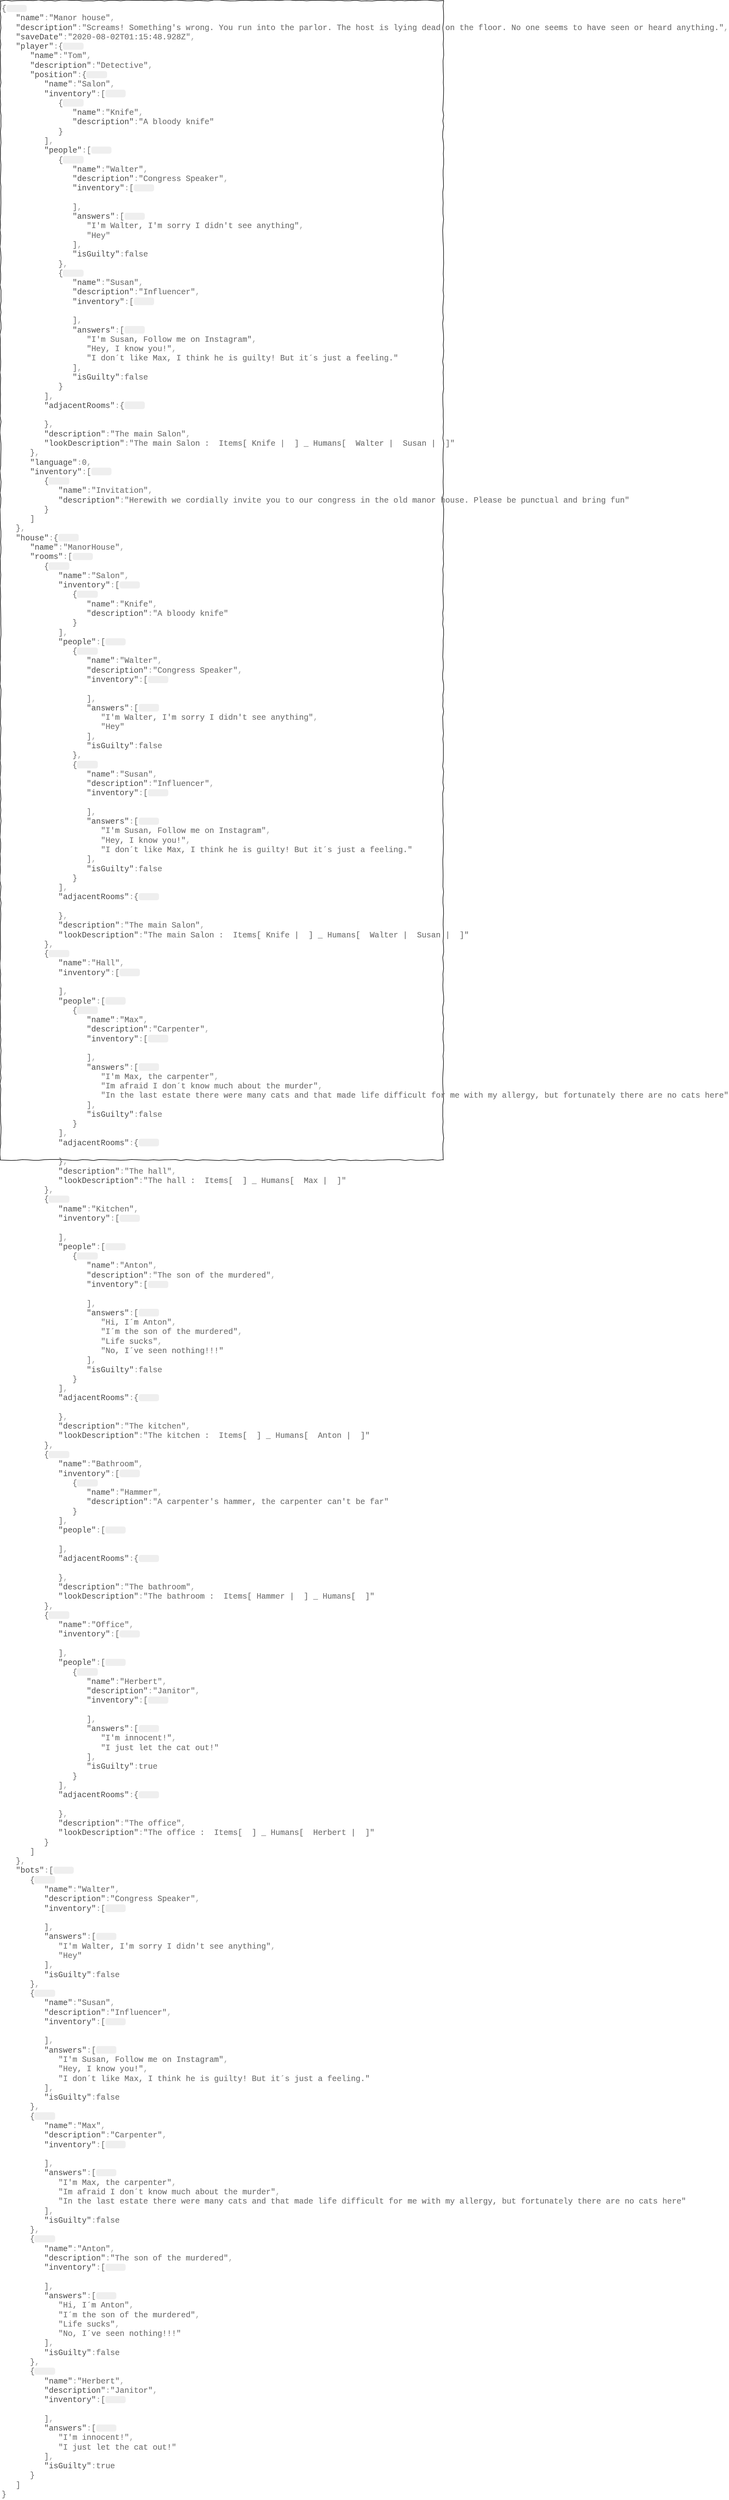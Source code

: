 <mxfile version="13.5.8" type="github">
  <diagram id="DOsXljN2rwxbd_eSO8vo" name="Page-1">
    <mxGraphModel dx="1412" dy="744" grid="1" gridSize="10" guides="1" tooltips="1" connect="1" arrows="1" fold="1" page="1" pageScale="1" pageWidth="827" pageHeight="1169" math="0" shadow="0">
      <root>
        <mxCell id="0" />
        <mxCell id="1" parent="0" />
        <mxCell id="_RtDeBn6p9r1n91qo-12-1" value="&lt;div style=&quot;text-align: left&quot;&gt;&lt;span class=&quot;sBrace structure is-brace is-opening&quot; id=&quot;s-0&quot; style=&quot;box-sizing: inherit ; color: rgb(102 , 102 , 102) ; font-family: &amp;#34;roboto mono&amp;#34; , &amp;#34;consolas&amp;#34; , &amp;#34;courier new&amp;#34; , monospace ; font-size: 14.4px&quot;&gt;{&lt;button class=&quot;button is-text&quot; name=&quot;collapse-node&quot; style=&quot;box-sizing: inherit ; margin: 0px ; font-family: &amp;#34;ubuntu&amp;#34; , &amp;#34;arial&amp;#34; , &amp;#34;helvetica&amp;#34; , &amp;#34;verdana&amp;#34; , sans-serif ; border-width: 0px ; border-style: solid ; border-color: transparent ; border-radius: 4px ; box-shadow: none ; display: inline-flex ; height: auto ; line-height: inherit ; position: relative ; vertical-align: -0.15em ; font-weight: inherit ; cursor: pointer ; padding: 0px 0.75rem ; color: rgb(41 , 128 , 185)&quot;&gt;&lt;span class=&quot;icon&quot; style=&quot;box-sizing: inherit ; font-style: inherit ; font-weight: inherit ; display: inline-flex ; height: 1em ; width: 1em ; vertical-align: -0.125em&quot;&gt;&lt;/span&gt;&lt;/button&gt;&lt;/span&gt;&lt;div class=&quot;children&quot; style=&quot;box-sizing: inherit ; color: rgb(102 , 102 , 102) ; font-family: &amp;#34;roboto mono&amp;#34; , &amp;#34;consolas&amp;#34; , &amp;#34;courier new&amp;#34; , monospace ; font-size: 14.4px&quot;&gt;&lt;span style=&quot;box-sizing: inherit ; font-style: inherit ; font-weight: inherit&quot;&gt;&amp;nbsp;&amp;nbsp;&amp;nbsp;&lt;/span&gt;&lt;span class=&quot;sObjectK structure is-object-key&quot; id=&quot;s-1&quot; style=&quot;box-sizing: inherit ; font-style: inherit ; color: rgb(74 , 74 , 74) ; text-shadow: none&quot;&gt;&quot;name&quot;&lt;/span&gt;&lt;span class=&quot;sColon structure is-colon&quot; id=&quot;s-2&quot; style=&quot;box-sizing: inherit ; font-style: inherit ; font-weight: inherit ; color: rgb(170 , 170 , 170) ; text-shadow: rgb(170 , 170 , 170) 0.015em 0.015em 0px&quot;&gt;:&lt;/span&gt;&lt;span class=&quot;sObjectV structure is-object-value&quot; id=&quot;s-3&quot; style=&quot;box-sizing: inherit ; font-style: inherit ; font-weight: inherit ; color: rgb(119 , 119 , 119) ; text-shadow: rgb(119 , 119 , 119) 0.015em 0.015em 0px&quot;&gt;&quot;Manor&amp;nbsp;house&quot;&lt;/span&gt;&lt;span class=&quot;sComma structure is-comma&quot; id=&quot;s-4&quot; style=&quot;box-sizing: inherit ; font-style: inherit ; font-weight: inherit ; color: rgb(170 , 170 , 170) ; text-shadow: rgb(170 , 170 , 170) 0.015em 0.015em 0px&quot;&gt;,&lt;/span&gt;&lt;br style=&quot;box-sizing: inherit&quot;&gt;&lt;span style=&quot;box-sizing: inherit ; font-style: inherit ; font-weight: inherit&quot;&gt;&amp;nbsp;&amp;nbsp;&amp;nbsp;&lt;/span&gt;&lt;span class=&quot;sObjectK structure is-object-key&quot; id=&quot;s-5&quot; style=&quot;box-sizing: inherit ; font-style: inherit ; color: rgb(74 , 74 , 74) ; text-shadow: none&quot;&gt;&quot;description&quot;&lt;/span&gt;&lt;span class=&quot;sColon structure is-colon&quot; id=&quot;s-6&quot; style=&quot;box-sizing: inherit ; font-style: inherit ; font-weight: inherit ; color: rgb(170 , 170 , 170) ; text-shadow: rgb(170 , 170 , 170) 0.015em 0.015em 0px&quot;&gt;:&lt;/span&gt;&lt;span class=&quot;sObjectV structure is-object-value&quot; id=&quot;s-7&quot; style=&quot;box-sizing: inherit ; font-style: inherit ; font-weight: inherit ; color: rgb(119 , 119 , 119) ; text-shadow: rgb(119 , 119 , 119) 0.015em 0.015em 0px&quot;&gt;&quot;Screams!&amp;nbsp;Something&#39;s&amp;nbsp;wrong.&amp;nbsp;You&amp;nbsp;run&amp;nbsp;into&amp;nbsp;the&amp;nbsp;parlor.&amp;nbsp;The&amp;nbsp;host&amp;nbsp;is&amp;nbsp;lying&amp;nbsp;dead&amp;nbsp;on&amp;nbsp;the&amp;nbsp;floor.&amp;nbsp;No&amp;nbsp;one&amp;nbsp;seems&amp;nbsp;to&amp;nbsp;have&amp;nbsp;seen&amp;nbsp;or&amp;nbsp;heard&amp;nbsp;anything.&quot;&lt;/span&gt;&lt;span class=&quot;sComma structure is-comma&quot; id=&quot;s-8&quot; style=&quot;box-sizing: inherit ; font-style: inherit ; font-weight: inherit ; color: rgb(170 , 170 , 170) ; text-shadow: rgb(170 , 170 , 170) 0.015em 0.015em 0px&quot;&gt;,&lt;/span&gt;&lt;br style=&quot;box-sizing: inherit&quot;&gt;&lt;span style=&quot;box-sizing: inherit ; font-style: inherit ; font-weight: inherit&quot;&gt;&amp;nbsp;&amp;nbsp;&amp;nbsp;&lt;/span&gt;&lt;span class=&quot;sObjectK structure is-object-key&quot; id=&quot;s-9&quot; style=&quot;box-sizing: inherit ; font-style: inherit ; color: rgb(74 , 74 , 74) ; text-shadow: none&quot;&gt;&quot;saveDate&quot;&lt;/span&gt;&lt;span class=&quot;sColon structure is-colon&quot; id=&quot;s-10&quot; style=&quot;box-sizing: inherit ; font-style: inherit ; font-weight: inherit ; color: rgb(170 , 170 , 170) ; text-shadow: rgb(170 , 170 , 170) 0.015em 0.015em 0px&quot;&gt;:&lt;/span&gt;&lt;span class=&quot;sObjectV structure is-object-value&quot; id=&quot;s-11&quot; style=&quot;box-sizing: inherit ; font-style: inherit ; font-weight: inherit ; color: rgb(119 , 119 , 119) ; text-shadow: rgb(119 , 119 , 119) 0.015em 0.015em 0px&quot;&gt;&quot;2020-08-02T01:15:48.928Z&quot;&lt;/span&gt;&lt;span class=&quot;sComma structure is-comma&quot; id=&quot;s-12&quot; style=&quot;box-sizing: inherit ; font-style: inherit ; font-weight: inherit ; color: rgb(170 , 170 , 170) ; text-shadow: rgb(170 , 170 , 170) 0.015em 0.015em 0px&quot;&gt;,&lt;/span&gt;&lt;br style=&quot;box-sizing: inherit&quot;&gt;&lt;span style=&quot;box-sizing: inherit ; font-style: inherit ; font-weight: inherit&quot;&gt;&amp;nbsp;&amp;nbsp;&amp;nbsp;&lt;/span&gt;&lt;span class=&quot;sObjectK structure is-object-key&quot; id=&quot;s-13&quot; style=&quot;box-sizing: inherit ; font-style: inherit ; color: rgb(74 , 74 , 74) ; text-shadow: none&quot;&gt;&quot;player&quot;&lt;/span&gt;&lt;span class=&quot;sColon structure is-colon&quot; id=&quot;s-14&quot; style=&quot;box-sizing: inherit ; font-style: inherit ; font-weight: inherit ; color: rgb(170 , 170 , 170) ; text-shadow: rgb(170 , 170 , 170) 0.015em 0.015em 0px&quot;&gt;:&lt;/span&gt;&lt;span class=&quot;sBrace structure is-brace is-opening&quot; id=&quot;s-15&quot; style=&quot;box-sizing: inherit ; font-style: inherit ; font-weight: inherit&quot;&gt;{&lt;button class=&quot;button is-text&quot; name=&quot;collapse-node&quot; style=&quot;box-sizing: inherit ; margin: 0px ; font-family: &amp;#34;ubuntu&amp;#34; , &amp;#34;arial&amp;#34; , &amp;#34;helvetica&amp;#34; , &amp;#34;verdana&amp;#34; , sans-serif ; border-width: 0px ; border-style: solid ; border-color: transparent ; border-radius: 4px ; box-shadow: none ; display: inline-flex ; height: auto ; line-height: inherit ; position: relative ; vertical-align: -0.15em ; font-weight: inherit ; cursor: pointer ; padding: 0px 0.75rem ; color: rgb(41 , 128 , 185)&quot;&gt;&lt;span class=&quot;icon&quot; style=&quot;box-sizing: inherit ; font-style: inherit ; font-weight: inherit ; display: inline-flex ; height: 1em ; width: 1em ; vertical-align: -0.125em&quot;&gt;&lt;/span&gt;&lt;/button&gt;&lt;/span&gt;&lt;div class=&quot;children&quot; style=&quot;box-sizing: inherit&quot;&gt;&lt;span style=&quot;box-sizing: inherit ; font-style: inherit ; font-weight: inherit&quot;&gt;&amp;nbsp;&amp;nbsp;&amp;nbsp;&lt;/span&gt;&lt;span style=&quot;box-sizing: inherit ; font-style: inherit ; font-weight: inherit&quot;&gt;&amp;nbsp;&amp;nbsp;&amp;nbsp;&lt;/span&gt;&lt;span class=&quot;sObjectK structure is-object-key&quot; id=&quot;s-16&quot; style=&quot;box-sizing: inherit ; font-style: inherit ; color: rgb(74 , 74 , 74) ; text-shadow: none&quot;&gt;&quot;name&quot;&lt;/span&gt;&lt;span class=&quot;sColon structure is-colon&quot; id=&quot;s-17&quot; style=&quot;box-sizing: inherit ; font-style: inherit ; font-weight: inherit ; color: rgb(170 , 170 , 170) ; text-shadow: rgb(170 , 170 , 170) 0.015em 0.015em 0px&quot;&gt;:&lt;/span&gt;&lt;span class=&quot;sObjectV structure is-object-value&quot; id=&quot;s-18&quot; style=&quot;box-sizing: inherit ; font-style: inherit ; font-weight: inherit ; color: rgb(119 , 119 , 119) ; text-shadow: rgb(119 , 119 , 119) 0.015em 0.015em 0px&quot;&gt;&quot;Tom&quot;&lt;/span&gt;&lt;span class=&quot;sComma structure is-comma&quot; id=&quot;s-19&quot; style=&quot;box-sizing: inherit ; font-style: inherit ; font-weight: inherit ; color: rgb(170 , 170 , 170) ; text-shadow: rgb(170 , 170 , 170) 0.015em 0.015em 0px&quot;&gt;,&lt;/span&gt;&lt;br style=&quot;box-sizing: inherit&quot;&gt;&lt;span style=&quot;box-sizing: inherit ; font-style: inherit ; font-weight: inherit&quot;&gt;&amp;nbsp;&amp;nbsp;&amp;nbsp;&lt;/span&gt;&lt;span style=&quot;box-sizing: inherit ; font-style: inherit ; font-weight: inherit&quot;&gt;&amp;nbsp;&amp;nbsp;&amp;nbsp;&lt;/span&gt;&lt;span class=&quot;sObjectK structure is-object-key&quot; id=&quot;s-20&quot; style=&quot;box-sizing: inherit ; font-style: inherit ; color: rgb(74 , 74 , 74) ; text-shadow: none&quot;&gt;&quot;description&quot;&lt;/span&gt;&lt;span class=&quot;sColon structure is-colon&quot; id=&quot;s-21&quot; style=&quot;box-sizing: inherit ; font-style: inherit ; font-weight: inherit ; color: rgb(170 , 170 , 170) ; text-shadow: rgb(170 , 170 , 170) 0.015em 0.015em 0px&quot;&gt;:&lt;/span&gt;&lt;span class=&quot;sObjectV structure is-object-value&quot; id=&quot;s-22&quot; style=&quot;box-sizing: inherit ; font-style: inherit ; font-weight: inherit ; color: rgb(119 , 119 , 119) ; text-shadow: rgb(119 , 119 , 119) 0.015em 0.015em 0px&quot;&gt;&quot;Detective&quot;&lt;/span&gt;&lt;span class=&quot;sComma structure is-comma&quot; id=&quot;s-23&quot; style=&quot;box-sizing: inherit ; font-style: inherit ; font-weight: inherit ; color: rgb(170 , 170 , 170) ; text-shadow: rgb(170 , 170 , 170) 0.015em 0.015em 0px&quot;&gt;,&lt;/span&gt;&lt;br style=&quot;box-sizing: inherit&quot;&gt;&lt;span style=&quot;box-sizing: inherit ; font-style: inherit ; font-weight: inherit&quot;&gt;&amp;nbsp;&amp;nbsp;&amp;nbsp;&lt;/span&gt;&lt;span style=&quot;box-sizing: inherit ; font-style: inherit ; font-weight: inherit&quot;&gt;&amp;nbsp;&amp;nbsp;&amp;nbsp;&lt;/span&gt;&lt;span class=&quot;sObjectK structure is-object-key&quot; id=&quot;s-24&quot; style=&quot;box-sizing: inherit ; font-style: inherit ; color: rgb(74 , 74 , 74) ; text-shadow: none&quot;&gt;&quot;position&quot;&lt;/span&gt;&lt;span class=&quot;sColon structure is-colon&quot; id=&quot;s-25&quot; style=&quot;box-sizing: inherit ; font-style: inherit ; font-weight: inherit ; color: rgb(170 , 170 , 170) ; text-shadow: rgb(170 , 170 , 170) 0.015em 0.015em 0px&quot;&gt;:&lt;/span&gt;&lt;span class=&quot;sBrace structure is-brace is-opening&quot; id=&quot;s-26&quot; style=&quot;box-sizing: inherit ; font-style: inherit ; font-weight: inherit&quot;&gt;{&lt;button class=&quot;button is-text&quot; name=&quot;collapse-node&quot; style=&quot;box-sizing: inherit ; margin: 0px ; font-family: &amp;#34;ubuntu&amp;#34; , &amp;#34;arial&amp;#34; , &amp;#34;helvetica&amp;#34; , &amp;#34;verdana&amp;#34; , sans-serif ; border-width: 0px ; border-style: solid ; border-color: transparent ; border-radius: 4px ; box-shadow: none ; display: inline-flex ; height: auto ; line-height: inherit ; position: relative ; vertical-align: -0.15em ; font-weight: inherit ; cursor: pointer ; padding: 0px 0.75rem ; color: rgb(41 , 128 , 185)&quot;&gt;&lt;span class=&quot;icon&quot; style=&quot;box-sizing: inherit ; font-style: inherit ; font-weight: inherit ; display: inline-flex ; height: 1em ; width: 1em ; vertical-align: -0.125em&quot;&gt;&lt;/span&gt;&lt;/button&gt;&lt;/span&gt;&lt;div class=&quot;children&quot; style=&quot;box-sizing: inherit&quot;&gt;&lt;span style=&quot;box-sizing: inherit ; font-style: inherit ; font-weight: inherit&quot;&gt;&amp;nbsp;&amp;nbsp;&amp;nbsp;&lt;/span&gt;&lt;span style=&quot;box-sizing: inherit ; font-style: inherit ; font-weight: inherit&quot;&gt;&amp;nbsp;&amp;nbsp;&amp;nbsp;&lt;/span&gt;&lt;span style=&quot;box-sizing: inherit ; font-style: inherit ; font-weight: inherit&quot;&gt;&amp;nbsp;&amp;nbsp;&amp;nbsp;&lt;/span&gt;&lt;span class=&quot;sObjectK structure is-object-key&quot; id=&quot;s-27&quot; style=&quot;box-sizing: inherit ; font-style: inherit ; color: rgb(74 , 74 , 74) ; text-shadow: none&quot;&gt;&quot;name&quot;&lt;/span&gt;&lt;span class=&quot;sColon structure is-colon&quot; id=&quot;s-28&quot; style=&quot;box-sizing: inherit ; font-style: inherit ; font-weight: inherit ; color: rgb(170 , 170 , 170) ; text-shadow: rgb(170 , 170 , 170) 0.015em 0.015em 0px&quot;&gt;:&lt;/span&gt;&lt;span class=&quot;sObjectV structure is-object-value&quot; id=&quot;s-29&quot; style=&quot;box-sizing: inherit ; font-style: inherit ; font-weight: inherit ; color: rgb(119 , 119 , 119) ; text-shadow: rgb(119 , 119 , 119) 0.015em 0.015em 0px&quot;&gt;&quot;Salon&quot;&lt;/span&gt;&lt;span class=&quot;sComma structure is-comma&quot; id=&quot;s-30&quot; style=&quot;box-sizing: inherit ; font-style: inherit ; font-weight: inherit ; color: rgb(170 , 170 , 170) ; text-shadow: rgb(170 , 170 , 170) 0.015em 0.015em 0px&quot;&gt;,&lt;/span&gt;&lt;br style=&quot;box-sizing: inherit&quot;&gt;&lt;span style=&quot;box-sizing: inherit ; font-style: inherit ; font-weight: inherit&quot;&gt;&amp;nbsp;&amp;nbsp;&amp;nbsp;&lt;/span&gt;&lt;span style=&quot;box-sizing: inherit ; font-style: inherit ; font-weight: inherit&quot;&gt;&amp;nbsp;&amp;nbsp;&amp;nbsp;&lt;/span&gt;&lt;span style=&quot;box-sizing: inherit ; font-style: inherit ; font-weight: inherit&quot;&gt;&amp;nbsp;&amp;nbsp;&amp;nbsp;&lt;/span&gt;&lt;span class=&quot;sObjectK structure is-object-key&quot; id=&quot;s-31&quot; style=&quot;box-sizing: inherit ; font-style: inherit ; color: rgb(74 , 74 , 74) ; text-shadow: none&quot;&gt;&quot;inventory&quot;&lt;/span&gt;&lt;span class=&quot;sColon structure is-colon&quot; id=&quot;s-32&quot; style=&quot;box-sizing: inherit ; font-style: inherit ; font-weight: inherit ; color: rgb(170 , 170 , 170) ; text-shadow: rgb(170 , 170 , 170) 0.015em 0.015em 0px&quot;&gt;:&lt;/span&gt;&lt;span class=&quot;sBracket structure is-bracket is-opening&quot; id=&quot;s-33&quot; style=&quot;box-sizing: inherit ; font-style: inherit ; font-weight: inherit&quot;&gt;[&lt;button class=&quot;button is-text&quot; name=&quot;collapse-node&quot; style=&quot;box-sizing: inherit ; margin: 0px ; font-family: &amp;#34;ubuntu&amp;#34; , &amp;#34;arial&amp;#34; , &amp;#34;helvetica&amp;#34; , &amp;#34;verdana&amp;#34; , sans-serif ; border-width: 0px ; border-style: solid ; border-color: transparent ; border-radius: 4px ; box-shadow: none ; display: inline-flex ; height: auto ; line-height: inherit ; position: relative ; vertical-align: -0.15em ; font-weight: inherit ; cursor: pointer ; padding: 0px 0.75rem ; color: rgb(41 , 128 , 185)&quot;&gt;&lt;span class=&quot;icon&quot; style=&quot;box-sizing: inherit ; font-style: inherit ; font-weight: inherit ; display: inline-flex ; height: 1em ; width: 1em ; vertical-align: -0.125em&quot;&gt;&lt;/span&gt;&lt;/button&gt;&lt;/span&gt;&lt;div class=&quot;children&quot; style=&quot;box-sizing: inherit&quot;&gt;&lt;span style=&quot;box-sizing: inherit ; font-style: inherit ; font-weight: inherit&quot;&gt;&amp;nbsp;&amp;nbsp;&amp;nbsp;&lt;/span&gt;&lt;span style=&quot;box-sizing: inherit ; font-style: inherit ; font-weight: inherit&quot;&gt;&amp;nbsp;&amp;nbsp;&amp;nbsp;&lt;/span&gt;&lt;span style=&quot;box-sizing: inherit ; font-style: inherit ; font-weight: inherit&quot;&gt;&amp;nbsp;&amp;nbsp;&amp;nbsp;&lt;/span&gt;&lt;span style=&quot;box-sizing: inherit ; font-style: inherit ; font-weight: inherit&quot;&gt;&amp;nbsp;&amp;nbsp;&amp;nbsp;&lt;/span&gt;&lt;span class=&quot;sBrace structure is-brace is-opening&quot; id=&quot;s-34&quot; style=&quot;box-sizing: inherit ; font-style: inherit ; font-weight: inherit&quot;&gt;{&lt;button class=&quot;button is-text&quot; name=&quot;collapse-node&quot; style=&quot;box-sizing: inherit ; margin: 0px ; font-family: &amp;#34;ubuntu&amp;#34; , &amp;#34;arial&amp;#34; , &amp;#34;helvetica&amp;#34; , &amp;#34;verdana&amp;#34; , sans-serif ; border-width: 0px ; border-style: solid ; border-color: transparent ; border-radius: 4px ; box-shadow: none ; display: inline-flex ; height: auto ; line-height: inherit ; position: relative ; vertical-align: -0.15em ; font-weight: inherit ; cursor: pointer ; padding: 0px 0.75rem ; color: rgb(41 , 128 , 185)&quot;&gt;&lt;span class=&quot;icon&quot; style=&quot;box-sizing: inherit ; font-style: inherit ; font-weight: inherit ; display: inline-flex ; height: 1em ; width: 1em ; vertical-align: -0.125em&quot;&gt;&lt;/span&gt;&lt;/button&gt;&lt;/span&gt;&lt;div class=&quot;children&quot; style=&quot;box-sizing: inherit&quot;&gt;&lt;span style=&quot;box-sizing: inherit ; font-style: inherit ; font-weight: inherit&quot;&gt;&amp;nbsp;&amp;nbsp;&amp;nbsp;&lt;/span&gt;&lt;span style=&quot;box-sizing: inherit ; font-style: inherit ; font-weight: inherit&quot;&gt;&amp;nbsp;&amp;nbsp;&amp;nbsp;&lt;/span&gt;&lt;span style=&quot;box-sizing: inherit ; font-style: inherit ; font-weight: inherit&quot;&gt;&amp;nbsp;&amp;nbsp;&amp;nbsp;&lt;/span&gt;&lt;span style=&quot;box-sizing: inherit ; font-style: inherit ; font-weight: inherit&quot;&gt;&amp;nbsp;&amp;nbsp;&amp;nbsp;&lt;/span&gt;&lt;span style=&quot;box-sizing: inherit ; font-style: inherit ; font-weight: inherit&quot;&gt;&amp;nbsp;&amp;nbsp;&amp;nbsp;&lt;/span&gt;&lt;span class=&quot;sObjectK structure is-object-key&quot; id=&quot;s-35&quot; style=&quot;box-sizing: inherit ; font-style: inherit ; color: rgb(74 , 74 , 74) ; text-shadow: none&quot;&gt;&quot;name&quot;&lt;/span&gt;&lt;span class=&quot;sColon structure is-colon&quot; id=&quot;s-36&quot; style=&quot;box-sizing: inherit ; font-style: inherit ; font-weight: inherit ; color: rgb(170 , 170 , 170) ; text-shadow: rgb(170 , 170 , 170) 0.015em 0.015em 0px&quot;&gt;:&lt;/span&gt;&lt;span class=&quot;sObjectV structure is-object-value&quot; id=&quot;s-37&quot; style=&quot;box-sizing: inherit ; font-style: inherit ; font-weight: inherit ; color: rgb(119 , 119 , 119) ; text-shadow: rgb(119 , 119 , 119) 0.015em 0.015em 0px&quot;&gt;&quot;Knife&quot;&lt;/span&gt;&lt;span class=&quot;sComma structure is-comma&quot; id=&quot;s-38&quot; style=&quot;box-sizing: inherit ; font-style: inherit ; font-weight: inherit ; color: rgb(170 , 170 , 170) ; text-shadow: rgb(170 , 170 , 170) 0.015em 0.015em 0px&quot;&gt;,&lt;/span&gt;&lt;br style=&quot;box-sizing: inherit&quot;&gt;&lt;span style=&quot;box-sizing: inherit ; font-style: inherit ; font-weight: inherit&quot;&gt;&amp;nbsp;&amp;nbsp;&amp;nbsp;&lt;/span&gt;&lt;span style=&quot;box-sizing: inherit ; font-style: inherit ; font-weight: inherit&quot;&gt;&amp;nbsp;&amp;nbsp;&amp;nbsp;&lt;/span&gt;&lt;span style=&quot;box-sizing: inherit ; font-style: inherit ; font-weight: inherit&quot;&gt;&amp;nbsp;&amp;nbsp;&amp;nbsp;&lt;/span&gt;&lt;span style=&quot;box-sizing: inherit ; font-style: inherit ; font-weight: inherit&quot;&gt;&amp;nbsp;&amp;nbsp;&amp;nbsp;&lt;/span&gt;&lt;span style=&quot;box-sizing: inherit ; font-style: inherit ; font-weight: inherit&quot;&gt;&amp;nbsp;&amp;nbsp;&amp;nbsp;&lt;/span&gt;&lt;span class=&quot;sObjectK structure is-object-key&quot; id=&quot;s-39&quot; style=&quot;box-sizing: inherit ; font-style: inherit ; color: rgb(74 , 74 , 74) ; text-shadow: none&quot;&gt;&quot;description&quot;&lt;/span&gt;&lt;span class=&quot;sColon structure is-colon&quot; id=&quot;s-40&quot; style=&quot;box-sizing: inherit ; font-style: inherit ; font-weight: inherit ; color: rgb(170 , 170 , 170) ; text-shadow: rgb(170 , 170 , 170) 0.015em 0.015em 0px&quot;&gt;:&lt;/span&gt;&lt;span class=&quot;sObjectV structure is-object-value&quot; id=&quot;s-41&quot; style=&quot;box-sizing: inherit ; font-style: inherit ; font-weight: inherit ; color: rgb(119 , 119 , 119) ; text-shadow: rgb(119 , 119 , 119) 0.015em 0.015em 0px&quot;&gt;&quot;A&amp;nbsp;bloody&amp;nbsp;knife&quot;&lt;/span&gt;&lt;br style=&quot;box-sizing: inherit&quot;&gt;&lt;/div&gt;&lt;div class=&quot;indent&quot; style=&quot;box-sizing: inherit ; display: inline-block&quot;&gt;&lt;span style=&quot;box-sizing: inherit ; font-style: inherit ; font-weight: inherit&quot;&gt;&amp;nbsp;&amp;nbsp;&amp;nbsp;&lt;/span&gt;&lt;span style=&quot;box-sizing: inherit ; font-style: inherit ; font-weight: inherit&quot;&gt;&amp;nbsp;&amp;nbsp;&amp;nbsp;&lt;/span&gt;&lt;span style=&quot;box-sizing: inherit ; font-style: inherit ; font-weight: inherit&quot;&gt;&amp;nbsp;&amp;nbsp;&amp;nbsp;&lt;/span&gt;&lt;span style=&quot;box-sizing: inherit ; font-style: inherit ; font-weight: inherit&quot;&gt;&amp;nbsp;&amp;nbsp;&amp;nbsp;&lt;/span&gt;&lt;/div&gt;&lt;span class=&quot;sBrace structure is-brace is-closing&quot; id=&quot;s-42&quot; style=&quot;box-sizing: inherit ; font-style: inherit ; font-weight: inherit&quot;&gt;}&lt;/span&gt;&lt;br style=&quot;box-sizing: inherit&quot;&gt;&lt;/div&gt;&lt;div class=&quot;indent&quot; style=&quot;box-sizing: inherit ; display: inline-block&quot;&gt;&lt;span style=&quot;box-sizing: inherit ; font-style: inherit ; font-weight: inherit&quot;&gt;&amp;nbsp;&amp;nbsp;&amp;nbsp;&lt;/span&gt;&lt;span style=&quot;box-sizing: inherit ; font-style: inherit ; font-weight: inherit&quot;&gt;&amp;nbsp;&amp;nbsp;&amp;nbsp;&lt;/span&gt;&lt;span style=&quot;box-sizing: inherit ; font-style: inherit ; font-weight: inherit&quot;&gt;&amp;nbsp;&amp;nbsp;&amp;nbsp;&lt;/span&gt;&lt;/div&gt;&lt;span class=&quot;sBracket structure is-bracket is-closing&quot; id=&quot;s-43&quot; style=&quot;box-sizing: inherit ; font-style: inherit ; font-weight: inherit&quot;&gt;]&lt;/span&gt;&lt;span class=&quot;sComma structure is-comma&quot; id=&quot;s-44&quot; style=&quot;box-sizing: inherit ; font-style: inherit ; font-weight: inherit ; color: rgb(170 , 170 , 170) ; text-shadow: rgb(170 , 170 , 170) 0.015em 0.015em 0px&quot;&gt;,&lt;/span&gt;&lt;br style=&quot;box-sizing: inherit&quot;&gt;&lt;span style=&quot;box-sizing: inherit ; font-style: inherit ; font-weight: inherit&quot;&gt;&amp;nbsp;&amp;nbsp;&amp;nbsp;&lt;/span&gt;&lt;span style=&quot;box-sizing: inherit ; font-style: inherit ; font-weight: inherit&quot;&gt;&amp;nbsp;&amp;nbsp;&amp;nbsp;&lt;/span&gt;&lt;span style=&quot;box-sizing: inherit ; font-style: inherit ; font-weight: inherit&quot;&gt;&amp;nbsp;&amp;nbsp;&amp;nbsp;&lt;/span&gt;&lt;span class=&quot;sObjectK structure is-object-key&quot; id=&quot;s-45&quot; style=&quot;box-sizing: inherit ; font-style: inherit ; color: rgb(74 , 74 , 74) ; text-shadow: none&quot;&gt;&quot;people&quot;&lt;/span&gt;&lt;span class=&quot;sColon structure is-colon&quot; id=&quot;s-46&quot; style=&quot;box-sizing: inherit ; font-style: inherit ; font-weight: inherit ; color: rgb(170 , 170 , 170) ; text-shadow: rgb(170 , 170 , 170) 0.015em 0.015em 0px&quot;&gt;:&lt;/span&gt;&lt;span class=&quot;sBracket structure is-bracket is-opening&quot; id=&quot;s-47&quot; style=&quot;box-sizing: inherit ; font-style: inherit ; font-weight: inherit&quot;&gt;[&lt;button class=&quot;button is-text&quot; name=&quot;collapse-node&quot; style=&quot;box-sizing: inherit ; margin: 0px ; font-family: &amp;#34;ubuntu&amp;#34; , &amp;#34;arial&amp;#34; , &amp;#34;helvetica&amp;#34; , &amp;#34;verdana&amp;#34; , sans-serif ; border-width: 0px ; border-style: solid ; border-color: transparent ; border-radius: 4px ; box-shadow: none ; display: inline-flex ; height: auto ; line-height: inherit ; position: relative ; vertical-align: -0.15em ; font-weight: inherit ; cursor: pointer ; padding: 0px 0.75rem ; color: rgb(41 , 128 , 185)&quot;&gt;&lt;span class=&quot;icon&quot; style=&quot;box-sizing: inherit ; font-style: inherit ; font-weight: inherit ; display: inline-flex ; height: 1em ; width: 1em ; vertical-align: -0.125em&quot;&gt;&lt;/span&gt;&lt;/button&gt;&lt;/span&gt;&lt;div class=&quot;children&quot; style=&quot;box-sizing: inherit&quot;&gt;&lt;span style=&quot;box-sizing: inherit ; font-style: inherit ; font-weight: inherit&quot;&gt;&amp;nbsp;&amp;nbsp;&amp;nbsp;&lt;/span&gt;&lt;span style=&quot;box-sizing: inherit ; font-style: inherit ; font-weight: inherit&quot;&gt;&amp;nbsp;&amp;nbsp;&amp;nbsp;&lt;/span&gt;&lt;span style=&quot;box-sizing: inherit ; font-style: inherit ; font-weight: inherit&quot;&gt;&amp;nbsp;&amp;nbsp;&amp;nbsp;&lt;/span&gt;&lt;span style=&quot;box-sizing: inherit ; font-style: inherit ; font-weight: inherit&quot;&gt;&amp;nbsp;&amp;nbsp;&amp;nbsp;&lt;/span&gt;&lt;span class=&quot;sBrace structure is-brace is-opening&quot; id=&quot;s-48&quot; style=&quot;box-sizing: inherit ; font-style: inherit ; font-weight: inherit&quot;&gt;{&lt;button class=&quot;button is-text&quot; name=&quot;collapse-node&quot; style=&quot;box-sizing: inherit ; margin: 0px ; font-family: &amp;#34;ubuntu&amp;#34; , &amp;#34;arial&amp;#34; , &amp;#34;helvetica&amp;#34; , &amp;#34;verdana&amp;#34; , sans-serif ; border-width: 0px ; border-style: solid ; border-color: transparent ; border-radius: 4px ; box-shadow: none ; display: inline-flex ; height: auto ; line-height: inherit ; position: relative ; vertical-align: -0.15em ; font-weight: inherit ; cursor: pointer ; padding: 0px 0.75rem ; color: rgb(41 , 128 , 185)&quot;&gt;&lt;span class=&quot;icon&quot; style=&quot;box-sizing: inherit ; font-style: inherit ; font-weight: inherit ; display: inline-flex ; height: 1em ; width: 1em ; vertical-align: -0.125em&quot;&gt;&lt;/span&gt;&lt;/button&gt;&lt;/span&gt;&lt;div class=&quot;children&quot; style=&quot;box-sizing: inherit&quot;&gt;&lt;span style=&quot;box-sizing: inherit ; font-style: inherit ; font-weight: inherit&quot;&gt;&amp;nbsp;&amp;nbsp;&amp;nbsp;&lt;/span&gt;&lt;span style=&quot;box-sizing: inherit ; font-style: inherit ; font-weight: inherit&quot;&gt;&amp;nbsp;&amp;nbsp;&amp;nbsp;&lt;/span&gt;&lt;span style=&quot;box-sizing: inherit ; font-style: inherit ; font-weight: inherit&quot;&gt;&amp;nbsp;&amp;nbsp;&amp;nbsp;&lt;/span&gt;&lt;span style=&quot;box-sizing: inherit ; font-style: inherit ; font-weight: inherit&quot;&gt;&amp;nbsp;&amp;nbsp;&amp;nbsp;&lt;/span&gt;&lt;span style=&quot;box-sizing: inherit ; font-style: inherit ; font-weight: inherit&quot;&gt;&amp;nbsp;&amp;nbsp;&amp;nbsp;&lt;/span&gt;&lt;span class=&quot;sObjectK structure is-object-key&quot; id=&quot;s-49&quot; style=&quot;box-sizing: inherit ; font-style: inherit ; color: rgb(74 , 74 , 74) ; text-shadow: none&quot;&gt;&quot;name&quot;&lt;/span&gt;&lt;span class=&quot;sColon structure is-colon&quot; id=&quot;s-50&quot; style=&quot;box-sizing: inherit ; font-style: inherit ; font-weight: inherit ; color: rgb(170 , 170 , 170) ; text-shadow: rgb(170 , 170 , 170) 0.015em 0.015em 0px&quot;&gt;:&lt;/span&gt;&lt;span class=&quot;sObjectV structure is-object-value&quot; id=&quot;s-51&quot; style=&quot;box-sizing: inherit ; font-style: inherit ; font-weight: inherit ; color: rgb(119 , 119 , 119) ; text-shadow: rgb(119 , 119 , 119) 0.015em 0.015em 0px&quot;&gt;&quot;Walter&quot;&lt;/span&gt;&lt;span class=&quot;sComma structure is-comma&quot; id=&quot;s-52&quot; style=&quot;box-sizing: inherit ; font-style: inherit ; font-weight: inherit ; color: rgb(170 , 170 , 170) ; text-shadow: rgb(170 , 170 , 170) 0.015em 0.015em 0px&quot;&gt;,&lt;/span&gt;&lt;br style=&quot;box-sizing: inherit&quot;&gt;&lt;span style=&quot;box-sizing: inherit ; font-style: inherit ; font-weight: inherit&quot;&gt;&amp;nbsp;&amp;nbsp;&amp;nbsp;&lt;/span&gt;&lt;span style=&quot;box-sizing: inherit ; font-style: inherit ; font-weight: inherit&quot;&gt;&amp;nbsp;&amp;nbsp;&amp;nbsp;&lt;/span&gt;&lt;span style=&quot;box-sizing: inherit ; font-style: inherit ; font-weight: inherit&quot;&gt;&amp;nbsp;&amp;nbsp;&amp;nbsp;&lt;/span&gt;&lt;span style=&quot;box-sizing: inherit ; font-style: inherit ; font-weight: inherit&quot;&gt;&amp;nbsp;&amp;nbsp;&amp;nbsp;&lt;/span&gt;&lt;span style=&quot;box-sizing: inherit ; font-style: inherit ; font-weight: inherit&quot;&gt;&amp;nbsp;&amp;nbsp;&amp;nbsp;&lt;/span&gt;&lt;span class=&quot;sObjectK structure is-object-key&quot; id=&quot;s-53&quot; style=&quot;box-sizing: inherit ; font-style: inherit ; color: rgb(74 , 74 , 74) ; text-shadow: none&quot;&gt;&quot;description&quot;&lt;/span&gt;&lt;span class=&quot;sColon structure is-colon&quot; id=&quot;s-54&quot; style=&quot;box-sizing: inherit ; font-style: inherit ; font-weight: inherit ; color: rgb(170 , 170 , 170) ; text-shadow: rgb(170 , 170 , 170) 0.015em 0.015em 0px&quot;&gt;:&lt;/span&gt;&lt;span class=&quot;sObjectV structure is-object-value&quot; id=&quot;s-55&quot; style=&quot;box-sizing: inherit ; font-style: inherit ; font-weight: inherit ; color: rgb(119 , 119 , 119) ; text-shadow: rgb(119 , 119 , 119) 0.015em 0.015em 0px&quot;&gt;&quot;Congress&amp;nbsp;Speaker&quot;&lt;/span&gt;&lt;span class=&quot;sComma structure is-comma&quot; id=&quot;s-56&quot; style=&quot;box-sizing: inherit ; font-style: inherit ; font-weight: inherit ; color: rgb(170 , 170 , 170) ; text-shadow: rgb(170 , 170 , 170) 0.015em 0.015em 0px&quot;&gt;,&lt;/span&gt;&lt;br style=&quot;box-sizing: inherit&quot;&gt;&lt;span style=&quot;box-sizing: inherit ; font-style: inherit ; font-weight: inherit&quot;&gt;&amp;nbsp;&amp;nbsp;&amp;nbsp;&lt;/span&gt;&lt;span style=&quot;box-sizing: inherit ; font-style: inherit ; font-weight: inherit&quot;&gt;&amp;nbsp;&amp;nbsp;&amp;nbsp;&lt;/span&gt;&lt;span style=&quot;box-sizing: inherit ; font-style: inherit ; font-weight: inherit&quot;&gt;&amp;nbsp;&amp;nbsp;&amp;nbsp;&lt;/span&gt;&lt;span style=&quot;box-sizing: inherit ; font-style: inherit ; font-weight: inherit&quot;&gt;&amp;nbsp;&amp;nbsp;&amp;nbsp;&lt;/span&gt;&lt;span style=&quot;box-sizing: inherit ; font-style: inherit ; font-weight: inherit&quot;&gt;&amp;nbsp;&amp;nbsp;&amp;nbsp;&lt;/span&gt;&lt;span class=&quot;sObjectK structure is-object-key&quot; id=&quot;s-57&quot; style=&quot;box-sizing: inherit ; font-style: inherit ; color: rgb(74 , 74 , 74) ; text-shadow: none&quot;&gt;&quot;inventory&quot;&lt;/span&gt;&lt;span class=&quot;sColon structure is-colon&quot; id=&quot;s-58&quot; style=&quot;box-sizing: inherit ; font-style: inherit ; font-weight: inherit ; color: rgb(170 , 170 , 170) ; text-shadow: rgb(170 , 170 , 170) 0.015em 0.015em 0px&quot;&gt;:&lt;/span&gt;&lt;span class=&quot;sBracket structure is-bracket is-opening&quot; id=&quot;s-59&quot; style=&quot;box-sizing: inherit ; font-style: inherit ; font-weight: inherit&quot;&gt;[&lt;button class=&quot;button is-text&quot; name=&quot;collapse-node&quot; style=&quot;box-sizing: inherit ; margin: 0px ; font-family: &amp;#34;ubuntu&amp;#34; , &amp;#34;arial&amp;#34; , &amp;#34;helvetica&amp;#34; , &amp;#34;verdana&amp;#34; , sans-serif ; border-width: 0px ; border-style: solid ; border-color: transparent ; border-radius: 4px ; box-shadow: none ; display: inline-flex ; height: auto ; line-height: inherit ; position: relative ; vertical-align: -0.15em ; font-weight: inherit ; cursor: pointer ; padding: 0px 0.75rem ; color: rgb(41 , 128 , 185)&quot;&gt;&lt;span class=&quot;icon&quot; style=&quot;box-sizing: inherit ; font-style: inherit ; font-weight: inherit ; display: inline-flex ; height: 1em ; width: 1em ; vertical-align: -0.125em&quot;&gt;&lt;/span&gt;&lt;/button&gt;&lt;/span&gt;&lt;div class=&quot;children&quot; style=&quot;box-sizing: inherit&quot;&gt;&lt;br style=&quot;box-sizing: inherit&quot;&gt;&lt;/div&gt;&lt;div class=&quot;indent&quot; style=&quot;box-sizing: inherit ; display: inline-block&quot;&gt;&lt;span style=&quot;box-sizing: inherit ; font-style: inherit ; font-weight: inherit&quot;&gt;&amp;nbsp;&amp;nbsp;&amp;nbsp;&lt;/span&gt;&lt;span style=&quot;box-sizing: inherit ; font-style: inherit ; font-weight: inherit&quot;&gt;&amp;nbsp;&amp;nbsp;&amp;nbsp;&lt;/span&gt;&lt;span style=&quot;box-sizing: inherit ; font-style: inherit ; font-weight: inherit&quot;&gt;&amp;nbsp;&amp;nbsp;&amp;nbsp;&lt;/span&gt;&lt;span style=&quot;box-sizing: inherit ; font-style: inherit ; font-weight: inherit&quot;&gt;&amp;nbsp;&amp;nbsp;&amp;nbsp;&lt;/span&gt;&lt;span style=&quot;box-sizing: inherit ; font-style: inherit ; font-weight: inherit&quot;&gt;&amp;nbsp;&amp;nbsp;&amp;nbsp;&lt;/span&gt;&lt;/div&gt;&lt;span class=&quot;sBracket structure is-bracket is-closing&quot; id=&quot;s-60&quot; style=&quot;box-sizing: inherit ; font-style: inherit ; font-weight: inherit&quot;&gt;]&lt;/span&gt;&lt;span class=&quot;sComma structure is-comma&quot; id=&quot;s-61&quot; style=&quot;box-sizing: inherit ; font-style: inherit ; font-weight: inherit ; color: rgb(170 , 170 , 170) ; text-shadow: rgb(170 , 170 , 170) 0.015em 0.015em 0px&quot;&gt;,&lt;/span&gt;&lt;br style=&quot;box-sizing: inherit&quot;&gt;&lt;span style=&quot;box-sizing: inherit ; font-style: inherit ; font-weight: inherit&quot;&gt;&amp;nbsp;&amp;nbsp;&amp;nbsp;&lt;/span&gt;&lt;span style=&quot;box-sizing: inherit ; font-style: inherit ; font-weight: inherit&quot;&gt;&amp;nbsp;&amp;nbsp;&amp;nbsp;&lt;/span&gt;&lt;span style=&quot;box-sizing: inherit ; font-style: inherit ; font-weight: inherit&quot;&gt;&amp;nbsp;&amp;nbsp;&amp;nbsp;&lt;/span&gt;&lt;span style=&quot;box-sizing: inherit ; font-style: inherit ; font-weight: inherit&quot;&gt;&amp;nbsp;&amp;nbsp;&amp;nbsp;&lt;/span&gt;&lt;span style=&quot;box-sizing: inherit ; font-style: inherit ; font-weight: inherit&quot;&gt;&amp;nbsp;&amp;nbsp;&amp;nbsp;&lt;/span&gt;&lt;span class=&quot;sObjectK structure is-object-key&quot; id=&quot;s-62&quot; style=&quot;box-sizing: inherit ; font-style: inherit ; color: rgb(74 , 74 , 74) ; text-shadow: none&quot;&gt;&quot;answers&quot;&lt;/span&gt;&lt;span class=&quot;sColon structure is-colon&quot; id=&quot;s-63&quot; style=&quot;box-sizing: inherit ; font-style: inherit ; font-weight: inherit ; color: rgb(170 , 170 , 170) ; text-shadow: rgb(170 , 170 , 170) 0.015em 0.015em 0px&quot;&gt;:&lt;/span&gt;&lt;span class=&quot;sBracket structure is-bracket is-opening&quot; id=&quot;s-64&quot; style=&quot;box-sizing: inherit ; font-style: inherit ; font-weight: inherit&quot;&gt;[&lt;button class=&quot;button is-text&quot; name=&quot;collapse-node&quot; style=&quot;box-sizing: inherit ; margin: 0px ; font-family: &amp;#34;ubuntu&amp;#34; , &amp;#34;arial&amp;#34; , &amp;#34;helvetica&amp;#34; , &amp;#34;verdana&amp;#34; , sans-serif ; border-width: 0px ; border-style: solid ; border-color: transparent ; border-radius: 4px ; box-shadow: none ; display: inline-flex ; height: auto ; line-height: inherit ; position: relative ; vertical-align: -0.15em ; font-weight: inherit ; cursor: pointer ; padding: 0px 0.75rem ; color: rgb(41 , 128 , 185)&quot;&gt;&lt;span class=&quot;icon&quot; style=&quot;box-sizing: inherit ; font-style: inherit ; font-weight: inherit ; display: inline-flex ; height: 1em ; width: 1em ; vertical-align: -0.125em&quot;&gt;&lt;/span&gt;&lt;/button&gt;&lt;/span&gt;&lt;div class=&quot;children&quot; style=&quot;box-sizing: inherit&quot;&gt;&lt;span style=&quot;box-sizing: inherit ; font-style: inherit ; font-weight: inherit&quot;&gt;&amp;nbsp;&amp;nbsp;&amp;nbsp;&lt;/span&gt;&lt;span style=&quot;box-sizing: inherit ; font-style: inherit ; font-weight: inherit&quot;&gt;&amp;nbsp;&amp;nbsp;&amp;nbsp;&lt;/span&gt;&lt;span style=&quot;box-sizing: inherit ; font-style: inherit ; font-weight: inherit&quot;&gt;&amp;nbsp;&amp;nbsp;&amp;nbsp;&lt;/span&gt;&lt;span style=&quot;box-sizing: inherit ; font-style: inherit ; font-weight: inherit&quot;&gt;&amp;nbsp;&amp;nbsp;&amp;nbsp;&lt;/span&gt;&lt;span style=&quot;box-sizing: inherit ; font-style: inherit ; font-weight: inherit&quot;&gt;&amp;nbsp;&amp;nbsp;&amp;nbsp;&lt;/span&gt;&lt;span style=&quot;box-sizing: inherit ; font-style: inherit ; font-weight: inherit&quot;&gt;&amp;nbsp;&amp;nbsp;&amp;nbsp;&lt;/span&gt;&lt;span class=&quot;sArrayV structure is-array-value&quot; id=&quot;s-65&quot; style=&quot;box-sizing: inherit ; font-style: inherit ; font-weight: inherit ; color: rgb(119 , 119 , 119) ; text-shadow: rgb(119 , 119 , 119) 0.015em 0.015em 0px&quot;&gt;&quot;I&#39;m&amp;nbsp;Walter,&amp;nbsp;I&#39;m&amp;nbsp;sorry&amp;nbsp;I&amp;nbsp;didn&#39;t&amp;nbsp;see&amp;nbsp;anything&quot;&lt;/span&gt;&lt;span class=&quot;sComma structure is-comma&quot; id=&quot;s-66&quot; style=&quot;box-sizing: inherit ; font-style: inherit ; font-weight: inherit ; color: rgb(170 , 170 , 170) ; text-shadow: rgb(170 , 170 , 170) 0.015em 0.015em 0px&quot;&gt;,&lt;/span&gt;&lt;br style=&quot;box-sizing: inherit&quot;&gt;&lt;span style=&quot;box-sizing: inherit ; font-style: inherit ; font-weight: inherit&quot;&gt;&amp;nbsp;&amp;nbsp;&amp;nbsp;&lt;/span&gt;&lt;span style=&quot;box-sizing: inherit ; font-style: inherit ; font-weight: inherit&quot;&gt;&amp;nbsp;&amp;nbsp;&amp;nbsp;&lt;/span&gt;&lt;span style=&quot;box-sizing: inherit ; font-style: inherit ; font-weight: inherit&quot;&gt;&amp;nbsp;&amp;nbsp;&amp;nbsp;&lt;/span&gt;&lt;span style=&quot;box-sizing: inherit ; font-style: inherit ; font-weight: inherit&quot;&gt;&amp;nbsp;&amp;nbsp;&amp;nbsp;&lt;/span&gt;&lt;span style=&quot;box-sizing: inherit ; font-style: inherit ; font-weight: inherit&quot;&gt;&amp;nbsp;&amp;nbsp;&amp;nbsp;&lt;/span&gt;&lt;span style=&quot;box-sizing: inherit ; font-style: inherit ; font-weight: inherit&quot;&gt;&amp;nbsp;&amp;nbsp;&amp;nbsp;&lt;/span&gt;&lt;span class=&quot;sArrayV structure is-array-value&quot; id=&quot;s-67&quot; style=&quot;box-sizing: inherit ; font-style: inherit ; font-weight: inherit ; color: rgb(119 , 119 , 119) ; text-shadow: rgb(119 , 119 , 119) 0.015em 0.015em 0px&quot;&gt;&quot;Hey&quot;&lt;/span&gt;&lt;br style=&quot;box-sizing: inherit&quot;&gt;&lt;/div&gt;&lt;div class=&quot;indent&quot; style=&quot;box-sizing: inherit ; display: inline-block&quot;&gt;&lt;span style=&quot;box-sizing: inherit ; font-style: inherit ; font-weight: inherit&quot;&gt;&amp;nbsp;&amp;nbsp;&amp;nbsp;&lt;/span&gt;&lt;span style=&quot;box-sizing: inherit ; font-style: inherit ; font-weight: inherit&quot;&gt;&amp;nbsp;&amp;nbsp;&amp;nbsp;&lt;/span&gt;&lt;span style=&quot;box-sizing: inherit ; font-style: inherit ; font-weight: inherit&quot;&gt;&amp;nbsp;&amp;nbsp;&amp;nbsp;&lt;/span&gt;&lt;span style=&quot;box-sizing: inherit ; font-style: inherit ; font-weight: inherit&quot;&gt;&amp;nbsp;&amp;nbsp;&amp;nbsp;&lt;/span&gt;&lt;span style=&quot;box-sizing: inherit ; font-style: inherit ; font-weight: inherit&quot;&gt;&amp;nbsp;&amp;nbsp;&amp;nbsp;&lt;/span&gt;&lt;/div&gt;&lt;span class=&quot;sBracket structure is-bracket is-closing&quot; id=&quot;s-68&quot; style=&quot;box-sizing: inherit ; font-style: inherit ; font-weight: inherit&quot;&gt;]&lt;/span&gt;&lt;span class=&quot;sComma structure is-comma&quot; id=&quot;s-69&quot; style=&quot;box-sizing: inherit ; font-style: inherit ; font-weight: inherit ; color: rgb(170 , 170 , 170) ; text-shadow: rgb(170 , 170 , 170) 0.015em 0.015em 0px&quot;&gt;,&lt;/span&gt;&lt;br style=&quot;box-sizing: inherit&quot;&gt;&lt;span style=&quot;box-sizing: inherit ; font-style: inherit ; font-weight: inherit&quot;&gt;&amp;nbsp;&amp;nbsp;&amp;nbsp;&lt;/span&gt;&lt;span style=&quot;box-sizing: inherit ; font-style: inherit ; font-weight: inherit&quot;&gt;&amp;nbsp;&amp;nbsp;&amp;nbsp;&lt;/span&gt;&lt;span style=&quot;box-sizing: inherit ; font-style: inherit ; font-weight: inherit&quot;&gt;&amp;nbsp;&amp;nbsp;&amp;nbsp;&lt;/span&gt;&lt;span style=&quot;box-sizing: inherit ; font-style: inherit ; font-weight: inherit&quot;&gt;&amp;nbsp;&amp;nbsp;&amp;nbsp;&lt;/span&gt;&lt;span style=&quot;box-sizing: inherit ; font-style: inherit ; font-weight: inherit&quot;&gt;&amp;nbsp;&amp;nbsp;&amp;nbsp;&lt;/span&gt;&lt;span class=&quot;sObjectK structure is-object-key&quot; id=&quot;s-70&quot; style=&quot;box-sizing: inherit ; font-style: inherit ; color: rgb(74 , 74 , 74) ; text-shadow: none&quot;&gt;&quot;isGuilty&quot;&lt;/span&gt;&lt;span class=&quot;sColon structure is-colon&quot; id=&quot;s-71&quot; style=&quot;box-sizing: inherit ; font-style: inherit ; font-weight: inherit ; color: rgb(170 , 170 , 170) ; text-shadow: rgb(170 , 170 , 170) 0.015em 0.015em 0px&quot;&gt;:&lt;/span&gt;&lt;span class=&quot;sObjectV structure is-object-value&quot; id=&quot;s-72&quot; style=&quot;box-sizing: inherit ; font-style: inherit ; font-weight: inherit ; color: rgb(119 , 119 , 119) ; text-shadow: rgb(119 , 119 , 119) 0.015em 0.015em 0px&quot;&gt;false&lt;/span&gt;&lt;br style=&quot;box-sizing: inherit&quot;&gt;&lt;/div&gt;&lt;div class=&quot;indent&quot; style=&quot;box-sizing: inherit ; display: inline-block&quot;&gt;&lt;span style=&quot;box-sizing: inherit ; font-style: inherit ; font-weight: inherit&quot;&gt;&amp;nbsp;&amp;nbsp;&amp;nbsp;&lt;/span&gt;&lt;span style=&quot;box-sizing: inherit ; font-style: inherit ; font-weight: inherit&quot;&gt;&amp;nbsp;&amp;nbsp;&amp;nbsp;&lt;/span&gt;&lt;span style=&quot;box-sizing: inherit ; font-style: inherit ; font-weight: inherit&quot;&gt;&amp;nbsp;&amp;nbsp;&amp;nbsp;&lt;/span&gt;&lt;span style=&quot;box-sizing: inherit ; font-style: inherit ; font-weight: inherit&quot;&gt;&amp;nbsp;&amp;nbsp;&amp;nbsp;&lt;/span&gt;&lt;/div&gt;&lt;span class=&quot;sBrace structure is-brace is-closing&quot; id=&quot;s-73&quot; style=&quot;box-sizing: inherit ; font-style: inherit ; font-weight: inherit&quot;&gt;}&lt;/span&gt;&lt;span class=&quot;sComma structure is-comma&quot; id=&quot;s-74&quot; style=&quot;box-sizing: inherit ; font-style: inherit ; font-weight: inherit ; color: rgb(170 , 170 , 170) ; text-shadow: rgb(170 , 170 , 170) 0.015em 0.015em 0px&quot;&gt;,&lt;/span&gt;&lt;br style=&quot;box-sizing: inherit&quot;&gt;&lt;span style=&quot;box-sizing: inherit ; font-style: inherit ; font-weight: inherit&quot;&gt;&amp;nbsp;&amp;nbsp;&amp;nbsp;&lt;/span&gt;&lt;span style=&quot;box-sizing: inherit ; font-style: inherit ; font-weight: inherit&quot;&gt;&amp;nbsp;&amp;nbsp;&amp;nbsp;&lt;/span&gt;&lt;span style=&quot;box-sizing: inherit ; font-style: inherit ; font-weight: inherit&quot;&gt;&amp;nbsp;&amp;nbsp;&amp;nbsp;&lt;/span&gt;&lt;span style=&quot;box-sizing: inherit ; font-style: inherit ; font-weight: inherit&quot;&gt;&amp;nbsp;&amp;nbsp;&amp;nbsp;&lt;/span&gt;&lt;span class=&quot;sBrace structure is-brace is-opening&quot; id=&quot;s-75&quot; style=&quot;box-sizing: inherit ; font-style: inherit ; font-weight: inherit&quot;&gt;{&lt;button class=&quot;button is-text&quot; name=&quot;collapse-node&quot; style=&quot;box-sizing: inherit ; margin: 0px ; font-family: &amp;#34;ubuntu&amp;#34; , &amp;#34;arial&amp;#34; , &amp;#34;helvetica&amp;#34; , &amp;#34;verdana&amp;#34; , sans-serif ; border-width: 0px ; border-style: solid ; border-color: transparent ; border-radius: 4px ; box-shadow: none ; display: inline-flex ; height: auto ; line-height: inherit ; position: relative ; vertical-align: -0.15em ; font-weight: inherit ; cursor: pointer ; padding: 0px 0.75rem ; color: rgb(41 , 128 , 185)&quot;&gt;&lt;span class=&quot;icon&quot; style=&quot;box-sizing: inherit ; font-style: inherit ; font-weight: inherit ; display: inline-flex ; height: 1em ; width: 1em ; vertical-align: -0.125em&quot;&gt;&lt;/span&gt;&lt;/button&gt;&lt;/span&gt;&lt;div class=&quot;children&quot; style=&quot;box-sizing: inherit&quot;&gt;&lt;span style=&quot;box-sizing: inherit ; font-style: inherit ; font-weight: inherit&quot;&gt;&amp;nbsp;&amp;nbsp;&amp;nbsp;&lt;/span&gt;&lt;span style=&quot;box-sizing: inherit ; font-style: inherit ; font-weight: inherit&quot;&gt;&amp;nbsp;&amp;nbsp;&amp;nbsp;&lt;/span&gt;&lt;span style=&quot;box-sizing: inherit ; font-style: inherit ; font-weight: inherit&quot;&gt;&amp;nbsp;&amp;nbsp;&amp;nbsp;&lt;/span&gt;&lt;span style=&quot;box-sizing: inherit ; font-style: inherit ; font-weight: inherit&quot;&gt;&amp;nbsp;&amp;nbsp;&amp;nbsp;&lt;/span&gt;&lt;span style=&quot;box-sizing: inherit ; font-style: inherit ; font-weight: inherit&quot;&gt;&amp;nbsp;&amp;nbsp;&amp;nbsp;&lt;/span&gt;&lt;span class=&quot;sObjectK structure is-object-key&quot; id=&quot;s-76&quot; style=&quot;box-sizing: inherit ; font-style: inherit ; color: rgb(74 , 74 , 74) ; text-shadow: none&quot;&gt;&quot;name&quot;&lt;/span&gt;&lt;span class=&quot;sColon structure is-colon&quot; id=&quot;s-77&quot; style=&quot;box-sizing: inherit ; font-style: inherit ; font-weight: inherit ; color: rgb(170 , 170 , 170) ; text-shadow: rgb(170 , 170 , 170) 0.015em 0.015em 0px&quot;&gt;:&lt;/span&gt;&lt;span class=&quot;sObjectV structure is-object-value&quot; id=&quot;s-78&quot; style=&quot;box-sizing: inherit ; font-style: inherit ; font-weight: inherit ; color: rgb(119 , 119 , 119) ; text-shadow: rgb(119 , 119 , 119) 0.015em 0.015em 0px&quot;&gt;&quot;Susan&quot;&lt;/span&gt;&lt;span class=&quot;sComma structure is-comma&quot; id=&quot;s-79&quot; style=&quot;box-sizing: inherit ; font-style: inherit ; font-weight: inherit ; color: rgb(170 , 170 , 170) ; text-shadow: rgb(170 , 170 , 170) 0.015em 0.015em 0px&quot;&gt;,&lt;/span&gt;&lt;br style=&quot;box-sizing: inherit&quot;&gt;&lt;span style=&quot;box-sizing: inherit ; font-style: inherit ; font-weight: inherit&quot;&gt;&amp;nbsp;&amp;nbsp;&amp;nbsp;&lt;/span&gt;&lt;span style=&quot;box-sizing: inherit ; font-style: inherit ; font-weight: inherit&quot;&gt;&amp;nbsp;&amp;nbsp;&amp;nbsp;&lt;/span&gt;&lt;span style=&quot;box-sizing: inherit ; font-style: inherit ; font-weight: inherit&quot;&gt;&amp;nbsp;&amp;nbsp;&amp;nbsp;&lt;/span&gt;&lt;span style=&quot;box-sizing: inherit ; font-style: inherit ; font-weight: inherit&quot;&gt;&amp;nbsp;&amp;nbsp;&amp;nbsp;&lt;/span&gt;&lt;span style=&quot;box-sizing: inherit ; font-style: inherit ; font-weight: inherit&quot;&gt;&amp;nbsp;&amp;nbsp;&amp;nbsp;&lt;/span&gt;&lt;span class=&quot;sObjectK structure is-object-key&quot; id=&quot;s-80&quot; style=&quot;box-sizing: inherit ; font-style: inherit ; color: rgb(74 , 74 , 74) ; text-shadow: none&quot;&gt;&quot;description&quot;&lt;/span&gt;&lt;span class=&quot;sColon structure is-colon&quot; id=&quot;s-81&quot; style=&quot;box-sizing: inherit ; font-style: inherit ; font-weight: inherit ; color: rgb(170 , 170 , 170) ; text-shadow: rgb(170 , 170 , 170) 0.015em 0.015em 0px&quot;&gt;:&lt;/span&gt;&lt;span class=&quot;sObjectV structure is-object-value&quot; id=&quot;s-82&quot; style=&quot;box-sizing: inherit ; font-style: inherit ; font-weight: inherit ; color: rgb(119 , 119 , 119) ; text-shadow: rgb(119 , 119 , 119) 0.015em 0.015em 0px&quot;&gt;&quot;Influencer&quot;&lt;/span&gt;&lt;span class=&quot;sComma structure is-comma&quot; id=&quot;s-83&quot; style=&quot;box-sizing: inherit ; font-style: inherit ; font-weight: inherit ; color: rgb(170 , 170 , 170) ; text-shadow: rgb(170 , 170 , 170) 0.015em 0.015em 0px&quot;&gt;,&lt;/span&gt;&lt;br style=&quot;box-sizing: inherit&quot;&gt;&lt;span style=&quot;box-sizing: inherit ; font-style: inherit ; font-weight: inherit&quot;&gt;&amp;nbsp;&amp;nbsp;&amp;nbsp;&lt;/span&gt;&lt;span style=&quot;box-sizing: inherit ; font-style: inherit ; font-weight: inherit&quot;&gt;&amp;nbsp;&amp;nbsp;&amp;nbsp;&lt;/span&gt;&lt;span style=&quot;box-sizing: inherit ; font-style: inherit ; font-weight: inherit&quot;&gt;&amp;nbsp;&amp;nbsp;&amp;nbsp;&lt;/span&gt;&lt;span style=&quot;box-sizing: inherit ; font-style: inherit ; font-weight: inherit&quot;&gt;&amp;nbsp;&amp;nbsp;&amp;nbsp;&lt;/span&gt;&lt;span style=&quot;box-sizing: inherit ; font-style: inherit ; font-weight: inherit&quot;&gt;&amp;nbsp;&amp;nbsp;&amp;nbsp;&lt;/span&gt;&lt;span class=&quot;sObjectK structure is-object-key&quot; id=&quot;s-84&quot; style=&quot;box-sizing: inherit ; font-style: inherit ; color: rgb(74 , 74 , 74) ; text-shadow: none&quot;&gt;&quot;inventory&quot;&lt;/span&gt;&lt;span class=&quot;sColon structure is-colon&quot; id=&quot;s-85&quot; style=&quot;box-sizing: inherit ; font-style: inherit ; font-weight: inherit ; color: rgb(170 , 170 , 170) ; text-shadow: rgb(170 , 170 , 170) 0.015em 0.015em 0px&quot;&gt;:&lt;/span&gt;&lt;span class=&quot;sBracket structure is-bracket is-opening&quot; id=&quot;s-86&quot; style=&quot;box-sizing: inherit ; font-style: inherit ; font-weight: inherit&quot;&gt;[&lt;button class=&quot;button is-text&quot; name=&quot;collapse-node&quot; style=&quot;box-sizing: inherit ; margin: 0px ; font-family: &amp;#34;ubuntu&amp;#34; , &amp;#34;arial&amp;#34; , &amp;#34;helvetica&amp;#34; , &amp;#34;verdana&amp;#34; , sans-serif ; border-width: 0px ; border-style: solid ; border-color: transparent ; border-radius: 4px ; box-shadow: none ; display: inline-flex ; height: auto ; line-height: inherit ; position: relative ; vertical-align: -0.15em ; font-weight: inherit ; cursor: pointer ; padding: 0px 0.75rem ; color: rgb(41 , 128 , 185)&quot;&gt;&lt;span class=&quot;icon&quot; style=&quot;box-sizing: inherit ; font-style: inherit ; font-weight: inherit ; display: inline-flex ; height: 1em ; width: 1em ; vertical-align: -0.125em&quot;&gt;&lt;/span&gt;&lt;/button&gt;&lt;/span&gt;&lt;div class=&quot;children&quot; style=&quot;box-sizing: inherit&quot;&gt;&lt;br style=&quot;box-sizing: inherit&quot;&gt;&lt;/div&gt;&lt;div class=&quot;indent&quot; style=&quot;box-sizing: inherit ; display: inline-block&quot;&gt;&lt;span style=&quot;box-sizing: inherit ; font-style: inherit ; font-weight: inherit&quot;&gt;&amp;nbsp;&amp;nbsp;&amp;nbsp;&lt;/span&gt;&lt;span style=&quot;box-sizing: inherit ; font-style: inherit ; font-weight: inherit&quot;&gt;&amp;nbsp;&amp;nbsp;&amp;nbsp;&lt;/span&gt;&lt;span style=&quot;box-sizing: inherit ; font-style: inherit ; font-weight: inherit&quot;&gt;&amp;nbsp;&amp;nbsp;&amp;nbsp;&lt;/span&gt;&lt;span style=&quot;box-sizing: inherit ; font-style: inherit ; font-weight: inherit&quot;&gt;&amp;nbsp;&amp;nbsp;&amp;nbsp;&lt;/span&gt;&lt;span style=&quot;box-sizing: inherit ; font-style: inherit ; font-weight: inherit&quot;&gt;&amp;nbsp;&amp;nbsp;&amp;nbsp;&lt;/span&gt;&lt;/div&gt;&lt;span class=&quot;sBracket structure is-bracket is-closing&quot; id=&quot;s-87&quot; style=&quot;box-sizing: inherit ; font-style: inherit ; font-weight: inherit&quot;&gt;]&lt;/span&gt;&lt;span class=&quot;sComma structure is-comma&quot; id=&quot;s-88&quot; style=&quot;box-sizing: inherit ; font-style: inherit ; font-weight: inherit ; color: rgb(170 , 170 , 170) ; text-shadow: rgb(170 , 170 , 170) 0.015em 0.015em 0px&quot;&gt;,&lt;/span&gt;&lt;br style=&quot;box-sizing: inherit&quot;&gt;&lt;span style=&quot;box-sizing: inherit ; font-style: inherit ; font-weight: inherit&quot;&gt;&amp;nbsp;&amp;nbsp;&amp;nbsp;&lt;/span&gt;&lt;span style=&quot;box-sizing: inherit ; font-style: inherit ; font-weight: inherit&quot;&gt;&amp;nbsp;&amp;nbsp;&amp;nbsp;&lt;/span&gt;&lt;span style=&quot;box-sizing: inherit ; font-style: inherit ; font-weight: inherit&quot;&gt;&amp;nbsp;&amp;nbsp;&amp;nbsp;&lt;/span&gt;&lt;span style=&quot;box-sizing: inherit ; font-style: inherit ; font-weight: inherit&quot;&gt;&amp;nbsp;&amp;nbsp;&amp;nbsp;&lt;/span&gt;&lt;span style=&quot;box-sizing: inherit ; font-style: inherit ; font-weight: inherit&quot;&gt;&amp;nbsp;&amp;nbsp;&amp;nbsp;&lt;/span&gt;&lt;span class=&quot;sObjectK structure is-object-key&quot; id=&quot;s-89&quot; style=&quot;box-sizing: inherit ; font-style: inherit ; color: rgb(74 , 74 , 74) ; text-shadow: none&quot;&gt;&quot;answers&quot;&lt;/span&gt;&lt;span class=&quot;sColon structure is-colon&quot; id=&quot;s-90&quot; style=&quot;box-sizing: inherit ; font-style: inherit ; font-weight: inherit ; color: rgb(170 , 170 , 170) ; text-shadow: rgb(170 , 170 , 170) 0.015em 0.015em 0px&quot;&gt;:&lt;/span&gt;&lt;span class=&quot;sBracket structure is-bracket is-opening&quot; id=&quot;s-91&quot; style=&quot;box-sizing: inherit ; font-style: inherit ; font-weight: inherit&quot;&gt;[&lt;button class=&quot;button is-text&quot; name=&quot;collapse-node&quot; style=&quot;box-sizing: inherit ; margin: 0px ; font-family: &amp;#34;ubuntu&amp;#34; , &amp;#34;arial&amp;#34; , &amp;#34;helvetica&amp;#34; , &amp;#34;verdana&amp;#34; , sans-serif ; border-width: 0px ; border-style: solid ; border-color: transparent ; border-radius: 4px ; box-shadow: none ; display: inline-flex ; height: auto ; line-height: inherit ; position: relative ; vertical-align: -0.15em ; font-weight: inherit ; cursor: pointer ; padding: 0px 0.75rem ; color: rgb(41 , 128 , 185)&quot;&gt;&lt;span class=&quot;icon&quot; style=&quot;box-sizing: inherit ; font-style: inherit ; font-weight: inherit ; display: inline-flex ; height: 1em ; width: 1em ; vertical-align: -0.125em&quot;&gt;&lt;/span&gt;&lt;/button&gt;&lt;/span&gt;&lt;div class=&quot;children&quot; style=&quot;box-sizing: inherit&quot;&gt;&lt;span style=&quot;box-sizing: inherit ; font-style: inherit ; font-weight: inherit&quot;&gt;&amp;nbsp;&amp;nbsp;&amp;nbsp;&lt;/span&gt;&lt;span style=&quot;box-sizing: inherit ; font-style: inherit ; font-weight: inherit&quot;&gt;&amp;nbsp;&amp;nbsp;&amp;nbsp;&lt;/span&gt;&lt;span style=&quot;box-sizing: inherit ; font-style: inherit ; font-weight: inherit&quot;&gt;&amp;nbsp;&amp;nbsp;&amp;nbsp;&lt;/span&gt;&lt;span style=&quot;box-sizing: inherit ; font-style: inherit ; font-weight: inherit&quot;&gt;&amp;nbsp;&amp;nbsp;&amp;nbsp;&lt;/span&gt;&lt;span style=&quot;box-sizing: inherit ; font-style: inherit ; font-weight: inherit&quot;&gt;&amp;nbsp;&amp;nbsp;&amp;nbsp;&lt;/span&gt;&lt;span style=&quot;box-sizing: inherit ; font-style: inherit ; font-weight: inherit&quot;&gt;&amp;nbsp;&amp;nbsp;&amp;nbsp;&lt;/span&gt;&lt;span class=&quot;sArrayV structure is-array-value&quot; id=&quot;s-92&quot; style=&quot;box-sizing: inherit ; font-style: inherit ; font-weight: inherit ; color: rgb(119 , 119 , 119) ; text-shadow: rgb(119 , 119 , 119) 0.015em 0.015em 0px&quot;&gt;&quot;I&#39;m&amp;nbsp;Susan,&amp;nbsp;Follow&amp;nbsp;me&amp;nbsp;on&amp;nbsp;Instagram&quot;&lt;/span&gt;&lt;span class=&quot;sComma structure is-comma&quot; id=&quot;s-93&quot; style=&quot;box-sizing: inherit ; font-style: inherit ; font-weight: inherit ; color: rgb(170 , 170 , 170) ; text-shadow: rgb(170 , 170 , 170) 0.015em 0.015em 0px&quot;&gt;,&lt;/span&gt;&lt;br style=&quot;box-sizing: inherit&quot;&gt;&lt;span style=&quot;box-sizing: inherit ; font-style: inherit ; font-weight: inherit&quot;&gt;&amp;nbsp;&amp;nbsp;&amp;nbsp;&lt;/span&gt;&lt;span style=&quot;box-sizing: inherit ; font-style: inherit ; font-weight: inherit&quot;&gt;&amp;nbsp;&amp;nbsp;&amp;nbsp;&lt;/span&gt;&lt;span style=&quot;box-sizing: inherit ; font-style: inherit ; font-weight: inherit&quot;&gt;&amp;nbsp;&amp;nbsp;&amp;nbsp;&lt;/span&gt;&lt;span style=&quot;box-sizing: inherit ; font-style: inherit ; font-weight: inherit&quot;&gt;&amp;nbsp;&amp;nbsp;&amp;nbsp;&lt;/span&gt;&lt;span style=&quot;box-sizing: inherit ; font-style: inherit ; font-weight: inherit&quot;&gt;&amp;nbsp;&amp;nbsp;&amp;nbsp;&lt;/span&gt;&lt;span style=&quot;box-sizing: inherit ; font-style: inherit ; font-weight: inherit&quot;&gt;&amp;nbsp;&amp;nbsp;&amp;nbsp;&lt;/span&gt;&lt;span class=&quot;sArrayV structure is-array-value&quot; id=&quot;s-94&quot; style=&quot;box-sizing: inherit ; font-style: inherit ; font-weight: inherit ; color: rgb(119 , 119 , 119) ; text-shadow: rgb(119 , 119 , 119) 0.015em 0.015em 0px&quot;&gt;&quot;Hey,&amp;nbsp;I&amp;nbsp;know&amp;nbsp;you!&quot;&lt;/span&gt;&lt;span class=&quot;sComma structure is-comma&quot; id=&quot;s-95&quot; style=&quot;box-sizing: inherit ; font-style: inherit ; font-weight: inherit ; color: rgb(170 , 170 , 170) ; text-shadow: rgb(170 , 170 , 170) 0.015em 0.015em 0px&quot;&gt;,&lt;/span&gt;&lt;br style=&quot;box-sizing: inherit&quot;&gt;&lt;span style=&quot;box-sizing: inherit ; font-style: inherit ; font-weight: inherit&quot;&gt;&amp;nbsp;&amp;nbsp;&amp;nbsp;&lt;/span&gt;&lt;span style=&quot;box-sizing: inherit ; font-style: inherit ; font-weight: inherit&quot;&gt;&amp;nbsp;&amp;nbsp;&amp;nbsp;&lt;/span&gt;&lt;span style=&quot;box-sizing: inherit ; font-style: inherit ; font-weight: inherit&quot;&gt;&amp;nbsp;&amp;nbsp;&amp;nbsp;&lt;/span&gt;&lt;span style=&quot;box-sizing: inherit ; font-style: inherit ; font-weight: inherit&quot;&gt;&amp;nbsp;&amp;nbsp;&amp;nbsp;&lt;/span&gt;&lt;span style=&quot;box-sizing: inherit ; font-style: inherit ; font-weight: inherit&quot;&gt;&amp;nbsp;&amp;nbsp;&amp;nbsp;&lt;/span&gt;&lt;span style=&quot;box-sizing: inherit ; font-style: inherit ; font-weight: inherit&quot;&gt;&amp;nbsp;&amp;nbsp;&amp;nbsp;&lt;/span&gt;&lt;span class=&quot;sArrayV structure is-array-value&quot; id=&quot;s-96&quot; style=&quot;box-sizing: inherit ; font-style: inherit ; font-weight: inherit ; color: rgb(119 , 119 , 119) ; text-shadow: rgb(119 , 119 , 119) 0.015em 0.015em 0px&quot;&gt;&quot;I&amp;nbsp;don´t&amp;nbsp;like&amp;nbsp;Max,&amp;nbsp;I&amp;nbsp;think&amp;nbsp;he&amp;nbsp;is&amp;nbsp;guilty!&amp;nbsp;But&amp;nbsp;it´s&amp;nbsp;just&amp;nbsp;a&amp;nbsp;feeling.&quot;&lt;/span&gt;&lt;br style=&quot;box-sizing: inherit&quot;&gt;&lt;/div&gt;&lt;div class=&quot;indent&quot; style=&quot;box-sizing: inherit ; display: inline-block&quot;&gt;&lt;span style=&quot;box-sizing: inherit ; font-style: inherit ; font-weight: inherit&quot;&gt;&amp;nbsp;&amp;nbsp;&amp;nbsp;&lt;/span&gt;&lt;span style=&quot;box-sizing: inherit ; font-style: inherit ; font-weight: inherit&quot;&gt;&amp;nbsp;&amp;nbsp;&amp;nbsp;&lt;/span&gt;&lt;span style=&quot;box-sizing: inherit ; font-style: inherit ; font-weight: inherit&quot;&gt;&amp;nbsp;&amp;nbsp;&amp;nbsp;&lt;/span&gt;&lt;span style=&quot;box-sizing: inherit ; font-style: inherit ; font-weight: inherit&quot;&gt;&amp;nbsp;&amp;nbsp;&amp;nbsp;&lt;/span&gt;&lt;span style=&quot;box-sizing: inherit ; font-style: inherit ; font-weight: inherit&quot;&gt;&amp;nbsp;&amp;nbsp;&amp;nbsp;&lt;/span&gt;&lt;/div&gt;&lt;span class=&quot;sBracket structure is-bracket is-closing&quot; id=&quot;s-97&quot; style=&quot;box-sizing: inherit ; font-style: inherit ; font-weight: inherit&quot;&gt;]&lt;/span&gt;&lt;span class=&quot;sComma structure is-comma&quot; id=&quot;s-98&quot; style=&quot;box-sizing: inherit ; font-style: inherit ; font-weight: inherit ; color: rgb(170 , 170 , 170) ; text-shadow: rgb(170 , 170 , 170) 0.015em 0.015em 0px&quot;&gt;,&lt;/span&gt;&lt;br style=&quot;box-sizing: inherit&quot;&gt;&lt;span style=&quot;box-sizing: inherit ; font-style: inherit ; font-weight: inherit&quot;&gt;&amp;nbsp;&amp;nbsp;&amp;nbsp;&lt;/span&gt;&lt;span style=&quot;box-sizing: inherit ; font-style: inherit ; font-weight: inherit&quot;&gt;&amp;nbsp;&amp;nbsp;&amp;nbsp;&lt;/span&gt;&lt;span style=&quot;box-sizing: inherit ; font-style: inherit ; font-weight: inherit&quot;&gt;&amp;nbsp;&amp;nbsp;&amp;nbsp;&lt;/span&gt;&lt;span style=&quot;box-sizing: inherit ; font-style: inherit ; font-weight: inherit&quot;&gt;&amp;nbsp;&amp;nbsp;&amp;nbsp;&lt;/span&gt;&lt;span style=&quot;box-sizing: inherit ; font-style: inherit ; font-weight: inherit&quot;&gt;&amp;nbsp;&amp;nbsp;&amp;nbsp;&lt;/span&gt;&lt;span class=&quot;sObjectK structure is-object-key&quot; id=&quot;s-99&quot; style=&quot;box-sizing: inherit ; font-style: inherit ; color: rgb(74 , 74 , 74) ; text-shadow: none&quot;&gt;&quot;isGuilty&quot;&lt;/span&gt;&lt;span class=&quot;sColon structure is-colon&quot; id=&quot;s-100&quot; style=&quot;box-sizing: inherit ; font-style: inherit ; font-weight: inherit ; color: rgb(170 , 170 , 170) ; text-shadow: rgb(170 , 170 , 170) 0.015em 0.015em 0px&quot;&gt;:&lt;/span&gt;&lt;span class=&quot;sObjectV structure is-object-value&quot; id=&quot;s-101&quot; style=&quot;box-sizing: inherit ; font-style: inherit ; font-weight: inherit ; color: rgb(119 , 119 , 119) ; text-shadow: rgb(119 , 119 , 119) 0.015em 0.015em 0px&quot;&gt;false&lt;/span&gt;&lt;br style=&quot;box-sizing: inherit&quot;&gt;&lt;/div&gt;&lt;div class=&quot;indent&quot; style=&quot;box-sizing: inherit ; display: inline-block&quot;&gt;&lt;span style=&quot;box-sizing: inherit ; font-style: inherit ; font-weight: inherit&quot;&gt;&amp;nbsp;&amp;nbsp;&amp;nbsp;&lt;/span&gt;&lt;span style=&quot;box-sizing: inherit ; font-style: inherit ; font-weight: inherit&quot;&gt;&amp;nbsp;&amp;nbsp;&amp;nbsp;&lt;/span&gt;&lt;span style=&quot;box-sizing: inherit ; font-style: inherit ; font-weight: inherit&quot;&gt;&amp;nbsp;&amp;nbsp;&amp;nbsp;&lt;/span&gt;&lt;span style=&quot;box-sizing: inherit ; font-style: inherit ; font-weight: inherit&quot;&gt;&amp;nbsp;&amp;nbsp;&amp;nbsp;&lt;/span&gt;&lt;/div&gt;&lt;span class=&quot;sBrace structure is-brace is-closing&quot; id=&quot;s-102&quot; style=&quot;box-sizing: inherit ; font-style: inherit ; font-weight: inherit&quot;&gt;}&lt;/span&gt;&lt;br style=&quot;box-sizing: inherit&quot;&gt;&lt;/div&gt;&lt;div class=&quot;indent&quot; style=&quot;box-sizing: inherit ; display: inline-block&quot;&gt;&lt;span style=&quot;box-sizing: inherit ; font-style: inherit ; font-weight: inherit&quot;&gt;&amp;nbsp;&amp;nbsp;&amp;nbsp;&lt;/span&gt;&lt;span style=&quot;box-sizing: inherit ; font-style: inherit ; font-weight: inherit&quot;&gt;&amp;nbsp;&amp;nbsp;&amp;nbsp;&lt;/span&gt;&lt;span style=&quot;box-sizing: inherit ; font-style: inherit ; font-weight: inherit&quot;&gt;&amp;nbsp;&amp;nbsp;&amp;nbsp;&lt;/span&gt;&lt;/div&gt;&lt;span class=&quot;sBracket structure is-bracket is-closing&quot; id=&quot;s-103&quot; style=&quot;box-sizing: inherit ; font-style: inherit ; font-weight: inherit&quot;&gt;]&lt;/span&gt;&lt;span class=&quot;sComma structure is-comma&quot; id=&quot;s-104&quot; style=&quot;box-sizing: inherit ; font-style: inherit ; font-weight: inherit ; color: rgb(170 , 170 , 170) ; text-shadow: rgb(170 , 170 , 170) 0.015em 0.015em 0px&quot;&gt;,&lt;/span&gt;&lt;br style=&quot;box-sizing: inherit&quot;&gt;&lt;span style=&quot;box-sizing: inherit ; font-style: inherit ; font-weight: inherit&quot;&gt;&amp;nbsp;&amp;nbsp;&amp;nbsp;&lt;/span&gt;&lt;span style=&quot;box-sizing: inherit ; font-style: inherit ; font-weight: inherit&quot;&gt;&amp;nbsp;&amp;nbsp;&amp;nbsp;&lt;/span&gt;&lt;span style=&quot;box-sizing: inherit ; font-style: inherit ; font-weight: inherit&quot;&gt;&amp;nbsp;&amp;nbsp;&amp;nbsp;&lt;/span&gt;&lt;span class=&quot;sObjectK structure is-object-key&quot; id=&quot;s-105&quot; style=&quot;box-sizing: inherit ; font-style: inherit ; color: rgb(74 , 74 , 74) ; text-shadow: none&quot;&gt;&quot;adjacentRooms&quot;&lt;/span&gt;&lt;span class=&quot;sColon structure is-colon&quot; id=&quot;s-106&quot; style=&quot;box-sizing: inherit ; font-style: inherit ; font-weight: inherit ; color: rgb(170 , 170 , 170) ; text-shadow: rgb(170 , 170 , 170) 0.015em 0.015em 0px&quot;&gt;:&lt;/span&gt;&lt;span class=&quot;sBrace structure is-brace is-opening&quot; id=&quot;s-107&quot; style=&quot;box-sizing: inherit ; font-style: inherit ; font-weight: inherit&quot;&gt;{&lt;button class=&quot;button is-text&quot; name=&quot;collapse-node&quot; style=&quot;box-sizing: inherit ; margin: 0px ; font-family: &amp;#34;ubuntu&amp;#34; , &amp;#34;arial&amp;#34; , &amp;#34;helvetica&amp;#34; , &amp;#34;verdana&amp;#34; , sans-serif ; border-width: 0px ; border-style: solid ; border-color: transparent ; border-radius: 4px ; box-shadow: none ; display: inline-flex ; height: auto ; line-height: inherit ; position: relative ; vertical-align: -0.15em ; font-weight: inherit ; cursor: pointer ; padding: 0px 0.75rem ; color: rgb(41 , 128 , 185)&quot;&gt;&lt;span class=&quot;icon&quot; style=&quot;box-sizing: inherit ; font-style: inherit ; font-weight: inherit ; display: inline-flex ; height: 1em ; width: 1em ; vertical-align: -0.125em&quot;&gt;&lt;/span&gt;&lt;/button&gt;&lt;/span&gt;&lt;div class=&quot;children&quot; style=&quot;box-sizing: inherit&quot;&gt;&lt;br style=&quot;box-sizing: inherit&quot;&gt;&lt;/div&gt;&lt;div class=&quot;indent&quot; style=&quot;box-sizing: inherit ; display: inline-block&quot;&gt;&lt;span style=&quot;box-sizing: inherit ; font-style: inherit ; font-weight: inherit&quot;&gt;&amp;nbsp;&amp;nbsp;&amp;nbsp;&lt;/span&gt;&lt;span style=&quot;box-sizing: inherit ; font-style: inherit ; font-weight: inherit&quot;&gt;&amp;nbsp;&amp;nbsp;&amp;nbsp;&lt;/span&gt;&lt;span style=&quot;box-sizing: inherit ; font-style: inherit ; font-weight: inherit&quot;&gt;&amp;nbsp;&amp;nbsp;&amp;nbsp;&lt;/span&gt;&lt;/div&gt;&lt;span class=&quot;sBrace structure is-brace is-closing&quot; id=&quot;s-108&quot; style=&quot;box-sizing: inherit ; font-style: inherit ; font-weight: inherit&quot;&gt;}&lt;/span&gt;&lt;span class=&quot;sComma structure is-comma&quot; id=&quot;s-109&quot; style=&quot;box-sizing: inherit ; font-style: inherit ; font-weight: inherit ; color: rgb(170 , 170 , 170) ; text-shadow: rgb(170 , 170 , 170) 0.015em 0.015em 0px&quot;&gt;,&lt;/span&gt;&lt;br style=&quot;box-sizing: inherit&quot;&gt;&lt;span style=&quot;box-sizing: inherit ; font-style: inherit ; font-weight: inherit&quot;&gt;&amp;nbsp;&amp;nbsp;&amp;nbsp;&lt;/span&gt;&lt;span style=&quot;box-sizing: inherit ; font-style: inherit ; font-weight: inherit&quot;&gt;&amp;nbsp;&amp;nbsp;&amp;nbsp;&lt;/span&gt;&lt;span style=&quot;box-sizing: inherit ; font-style: inherit ; font-weight: inherit&quot;&gt;&amp;nbsp;&amp;nbsp;&amp;nbsp;&lt;/span&gt;&lt;span class=&quot;sObjectK structure is-object-key&quot; id=&quot;s-110&quot; style=&quot;box-sizing: inherit ; font-style: inherit ; color: rgb(74 , 74 , 74) ; text-shadow: none&quot;&gt;&quot;description&quot;&lt;/span&gt;&lt;span class=&quot;sColon structure is-colon&quot; id=&quot;s-111&quot; style=&quot;box-sizing: inherit ; font-style: inherit ; font-weight: inherit ; color: rgb(170 , 170 , 170) ; text-shadow: rgb(170 , 170 , 170) 0.015em 0.015em 0px&quot;&gt;:&lt;/span&gt;&lt;span class=&quot;sObjectV structure is-object-value&quot; id=&quot;s-112&quot; style=&quot;box-sizing: inherit ; font-style: inherit ; font-weight: inherit ; color: rgb(119 , 119 , 119) ; text-shadow: rgb(119 , 119 , 119) 0.015em 0.015em 0px&quot;&gt;&quot;The&amp;nbsp;main&amp;nbsp;Salon&quot;&lt;/span&gt;&lt;span class=&quot;sComma structure is-comma&quot; id=&quot;s-113&quot; style=&quot;box-sizing: inherit ; font-style: inherit ; font-weight: inherit ; color: rgb(170 , 170 , 170) ; text-shadow: rgb(170 , 170 , 170) 0.015em 0.015em 0px&quot;&gt;,&lt;/span&gt;&lt;br style=&quot;box-sizing: inherit&quot;&gt;&lt;span style=&quot;box-sizing: inherit ; font-style: inherit ; font-weight: inherit&quot;&gt;&amp;nbsp;&amp;nbsp;&amp;nbsp;&lt;/span&gt;&lt;span style=&quot;box-sizing: inherit ; font-style: inherit ; font-weight: inherit&quot;&gt;&amp;nbsp;&amp;nbsp;&amp;nbsp;&lt;/span&gt;&lt;span style=&quot;box-sizing: inherit ; font-style: inherit ; font-weight: inherit&quot;&gt;&amp;nbsp;&amp;nbsp;&amp;nbsp;&lt;/span&gt;&lt;span class=&quot;sObjectK structure is-object-key&quot; id=&quot;s-114&quot; style=&quot;box-sizing: inherit ; font-style: inherit ; color: rgb(74 , 74 , 74) ; text-shadow: none&quot;&gt;&quot;lookDescription&quot;&lt;/span&gt;&lt;span class=&quot;sColon structure is-colon&quot; id=&quot;s-115&quot; style=&quot;box-sizing: inherit ; font-style: inherit ; font-weight: inherit ; color: rgb(170 , 170 , 170) ; text-shadow: rgb(170 , 170 , 170) 0.015em 0.015em 0px&quot;&gt;:&lt;/span&gt;&lt;span class=&quot;sObjectV structure is-object-value&quot; id=&quot;s-116&quot; style=&quot;box-sizing: inherit ; font-style: inherit ; font-weight: inherit ; color: rgb(119 , 119 , 119) ; text-shadow: rgb(119 , 119 , 119) 0.015em 0.015em 0px&quot;&gt;&quot;The&amp;nbsp;main&amp;nbsp;Salon&amp;nbsp;:&amp;nbsp;&amp;nbsp;Items[&amp;nbsp;Knife&amp;nbsp;|&amp;nbsp;&amp;nbsp;]&amp;nbsp;_&amp;nbsp;Humans[&amp;nbsp;&amp;nbsp;Walter&amp;nbsp;|&amp;nbsp;&amp;nbsp;Susan&amp;nbsp;|&amp;nbsp;&amp;nbsp;]&quot;&lt;/span&gt;&lt;br style=&quot;box-sizing: inherit&quot;&gt;&lt;/div&gt;&lt;div class=&quot;indent&quot; style=&quot;box-sizing: inherit ; display: inline-block&quot;&gt;&lt;span style=&quot;box-sizing: inherit ; font-style: inherit ; font-weight: inherit&quot;&gt;&amp;nbsp;&amp;nbsp;&amp;nbsp;&lt;/span&gt;&lt;span style=&quot;box-sizing: inherit ; font-style: inherit ; font-weight: inherit&quot;&gt;&amp;nbsp;&amp;nbsp;&amp;nbsp;&lt;/span&gt;&lt;/div&gt;&lt;span class=&quot;sBrace structure is-brace is-closing&quot; id=&quot;s-117&quot; style=&quot;box-sizing: inherit ; font-style: inherit ; font-weight: inherit&quot;&gt;}&lt;/span&gt;&lt;span class=&quot;sComma structure is-comma&quot; id=&quot;s-118&quot; style=&quot;box-sizing: inherit ; font-style: inherit ; font-weight: inherit ; color: rgb(170 , 170 , 170) ; text-shadow: rgb(170 , 170 , 170) 0.015em 0.015em 0px&quot;&gt;,&lt;/span&gt;&lt;br style=&quot;box-sizing: inherit&quot;&gt;&lt;span style=&quot;box-sizing: inherit ; font-style: inherit ; font-weight: inherit&quot;&gt;&amp;nbsp;&amp;nbsp;&amp;nbsp;&lt;/span&gt;&lt;span style=&quot;box-sizing: inherit ; font-style: inherit ; font-weight: inherit&quot;&gt;&amp;nbsp;&amp;nbsp;&amp;nbsp;&lt;/span&gt;&lt;span class=&quot;sObjectK structure is-object-key&quot; id=&quot;s-119&quot; style=&quot;box-sizing: inherit ; font-style: inherit ; color: rgb(74 , 74 , 74) ; text-shadow: none&quot;&gt;&quot;language&quot;&lt;/span&gt;&lt;span class=&quot;sColon structure is-colon&quot; id=&quot;s-120&quot; style=&quot;box-sizing: inherit ; font-style: inherit ; font-weight: inherit ; color: rgb(170 , 170 , 170) ; text-shadow: rgb(170 , 170 , 170) 0.015em 0.015em 0px&quot;&gt;:&lt;/span&gt;&lt;span class=&quot;sObjectV structure is-object-value&quot; id=&quot;s-121&quot; style=&quot;box-sizing: inherit ; font-style: inherit ; font-weight: inherit ; color: rgb(119 , 119 , 119) ; text-shadow: rgb(119 , 119 , 119) 0.015em 0.015em 0px&quot;&gt;0&lt;/span&gt;&lt;span class=&quot;sComma structure is-comma&quot; id=&quot;s-122&quot; style=&quot;box-sizing: inherit ; font-style: inherit ; font-weight: inherit ; color: rgb(170 , 170 , 170) ; text-shadow: rgb(170 , 170 , 170) 0.015em 0.015em 0px&quot;&gt;,&lt;/span&gt;&lt;br style=&quot;box-sizing: inherit&quot;&gt;&lt;span style=&quot;box-sizing: inherit ; font-style: inherit ; font-weight: inherit&quot;&gt;&amp;nbsp;&amp;nbsp;&amp;nbsp;&lt;/span&gt;&lt;span style=&quot;box-sizing: inherit ; font-style: inherit ; font-weight: inherit&quot;&gt;&amp;nbsp;&amp;nbsp;&amp;nbsp;&lt;/span&gt;&lt;span class=&quot;sObjectK structure is-object-key&quot; id=&quot;s-123&quot; style=&quot;box-sizing: inherit ; font-style: inherit ; color: rgb(74 , 74 , 74) ; text-shadow: none&quot;&gt;&quot;inventory&quot;&lt;/span&gt;&lt;span class=&quot;sColon structure is-colon&quot; id=&quot;s-124&quot; style=&quot;box-sizing: inherit ; font-style: inherit ; font-weight: inherit ; color: rgb(170 , 170 , 170) ; text-shadow: rgb(170 , 170 , 170) 0.015em 0.015em 0px&quot;&gt;:&lt;/span&gt;&lt;span class=&quot;sBracket structure is-bracket is-opening&quot; id=&quot;s-125&quot; style=&quot;box-sizing: inherit ; font-style: inherit ; font-weight: inherit&quot;&gt;[&lt;button class=&quot;button is-text&quot; name=&quot;collapse-node&quot; style=&quot;box-sizing: inherit ; margin: 0px ; font-family: &amp;#34;ubuntu&amp;#34; , &amp;#34;arial&amp;#34; , &amp;#34;helvetica&amp;#34; , &amp;#34;verdana&amp;#34; , sans-serif ; border-width: 0px ; border-style: solid ; border-color: transparent ; border-radius: 4px ; box-shadow: none ; display: inline-flex ; height: auto ; line-height: inherit ; position: relative ; vertical-align: -0.15em ; font-weight: inherit ; cursor: pointer ; padding: 0px 0.75rem ; color: rgb(41 , 128 , 185)&quot;&gt;&lt;span class=&quot;icon&quot; style=&quot;box-sizing: inherit ; font-style: inherit ; font-weight: inherit ; display: inline-flex ; height: 1em ; width: 1em ; vertical-align: -0.125em&quot;&gt;&lt;/span&gt;&lt;/button&gt;&lt;/span&gt;&lt;div class=&quot;children&quot; style=&quot;box-sizing: inherit&quot;&gt;&lt;span style=&quot;box-sizing: inherit ; font-style: inherit ; font-weight: inherit&quot;&gt;&amp;nbsp;&amp;nbsp;&amp;nbsp;&lt;/span&gt;&lt;span style=&quot;box-sizing: inherit ; font-style: inherit ; font-weight: inherit&quot;&gt;&amp;nbsp;&amp;nbsp;&amp;nbsp;&lt;/span&gt;&lt;span style=&quot;box-sizing: inherit ; font-style: inherit ; font-weight: inherit&quot;&gt;&amp;nbsp;&amp;nbsp;&amp;nbsp;&lt;/span&gt;&lt;span class=&quot;sBrace structure is-brace is-opening&quot; id=&quot;s-126&quot; style=&quot;box-sizing: inherit ; font-style: inherit ; font-weight: inherit&quot;&gt;{&lt;button class=&quot;button is-text&quot; name=&quot;collapse-node&quot; style=&quot;box-sizing: inherit ; margin: 0px ; font-family: &amp;#34;ubuntu&amp;#34; , &amp;#34;arial&amp;#34; , &amp;#34;helvetica&amp;#34; , &amp;#34;verdana&amp;#34; , sans-serif ; border-width: 0px ; border-style: solid ; border-color: transparent ; border-radius: 4px ; box-shadow: none ; display: inline-flex ; height: auto ; line-height: inherit ; position: relative ; vertical-align: -0.15em ; font-weight: inherit ; cursor: pointer ; padding: 0px 0.75rem ; color: rgb(41 , 128 , 185)&quot;&gt;&lt;span class=&quot;icon&quot; style=&quot;box-sizing: inherit ; font-style: inherit ; font-weight: inherit ; display: inline-flex ; height: 1em ; width: 1em ; vertical-align: -0.125em&quot;&gt;&lt;/span&gt;&lt;/button&gt;&lt;/span&gt;&lt;div class=&quot;children&quot; style=&quot;box-sizing: inherit&quot;&gt;&lt;span style=&quot;box-sizing: inherit ; font-style: inherit ; font-weight: inherit&quot;&gt;&amp;nbsp;&amp;nbsp;&amp;nbsp;&lt;/span&gt;&lt;span style=&quot;box-sizing: inherit ; font-style: inherit ; font-weight: inherit&quot;&gt;&amp;nbsp;&amp;nbsp;&amp;nbsp;&lt;/span&gt;&lt;span style=&quot;box-sizing: inherit ; font-style: inherit ; font-weight: inherit&quot;&gt;&amp;nbsp;&amp;nbsp;&amp;nbsp;&lt;/span&gt;&lt;span style=&quot;box-sizing: inherit ; font-style: inherit ; font-weight: inherit&quot;&gt;&amp;nbsp;&amp;nbsp;&amp;nbsp;&lt;/span&gt;&lt;span class=&quot;sObjectK structure is-object-key&quot; id=&quot;s-127&quot; style=&quot;box-sizing: inherit ; font-style: inherit ; color: rgb(74 , 74 , 74) ; text-shadow: none&quot;&gt;&quot;name&quot;&lt;/span&gt;&lt;span class=&quot;sColon structure is-colon&quot; id=&quot;s-128&quot; style=&quot;box-sizing: inherit ; font-style: inherit ; font-weight: inherit ; color: rgb(170 , 170 , 170) ; text-shadow: rgb(170 , 170 , 170) 0.015em 0.015em 0px&quot;&gt;:&lt;/span&gt;&lt;span class=&quot;sObjectV structure is-object-value&quot; id=&quot;s-129&quot; style=&quot;box-sizing: inherit ; font-style: inherit ; font-weight: inherit ; color: rgb(119 , 119 , 119) ; text-shadow: rgb(119 , 119 , 119) 0.015em 0.015em 0px&quot;&gt;&quot;Invitation&quot;&lt;/span&gt;&lt;span class=&quot;sComma structure is-comma&quot; id=&quot;s-130&quot; style=&quot;box-sizing: inherit ; font-style: inherit ; font-weight: inherit ; color: rgb(170 , 170 , 170) ; text-shadow: rgb(170 , 170 , 170) 0.015em 0.015em 0px&quot;&gt;,&lt;/span&gt;&lt;br style=&quot;box-sizing: inherit&quot;&gt;&lt;span style=&quot;box-sizing: inherit ; font-style: inherit ; font-weight: inherit&quot;&gt;&amp;nbsp;&amp;nbsp;&amp;nbsp;&lt;/span&gt;&lt;span style=&quot;box-sizing: inherit ; font-style: inherit ; font-weight: inherit&quot;&gt;&amp;nbsp;&amp;nbsp;&amp;nbsp;&lt;/span&gt;&lt;span style=&quot;box-sizing: inherit ; font-style: inherit ; font-weight: inherit&quot;&gt;&amp;nbsp;&amp;nbsp;&amp;nbsp;&lt;/span&gt;&lt;span style=&quot;box-sizing: inherit ; font-style: inherit ; font-weight: inherit&quot;&gt;&amp;nbsp;&amp;nbsp;&amp;nbsp;&lt;/span&gt;&lt;span class=&quot;sObjectK structure is-object-key&quot; id=&quot;s-131&quot; style=&quot;box-sizing: inherit ; font-style: inherit ; color: rgb(74 , 74 , 74) ; text-shadow: none&quot;&gt;&quot;description&quot;&lt;/span&gt;&lt;span class=&quot;sColon structure is-colon&quot; id=&quot;s-132&quot; style=&quot;box-sizing: inherit ; font-style: inherit ; font-weight: inherit ; color: rgb(170 , 170 , 170) ; text-shadow: rgb(170 , 170 , 170) 0.015em 0.015em 0px&quot;&gt;:&lt;/span&gt;&lt;span class=&quot;sObjectV structure is-object-value&quot; id=&quot;s-133&quot; style=&quot;box-sizing: inherit ; font-style: inherit ; font-weight: inherit ; color: rgb(119 , 119 , 119) ; text-shadow: rgb(119 , 119 , 119) 0.015em 0.015em 0px&quot;&gt;&quot;Herewith&amp;nbsp;we&amp;nbsp;cordially&amp;nbsp;invite&amp;nbsp;you&amp;nbsp;to&amp;nbsp;our&amp;nbsp;congress&amp;nbsp;in&amp;nbsp;the&amp;nbsp;old&amp;nbsp;manor&amp;nbsp;house.&amp;nbsp;Please&amp;nbsp;be&amp;nbsp;punctual&amp;nbsp;and&amp;nbsp;bring&amp;nbsp;fun&quot;&lt;/span&gt;&lt;br style=&quot;box-sizing: inherit&quot;&gt;&lt;/div&gt;&lt;div class=&quot;indent&quot; style=&quot;box-sizing: inherit ; display: inline-block&quot;&gt;&lt;span style=&quot;box-sizing: inherit ; font-style: inherit ; font-weight: inherit&quot;&gt;&amp;nbsp;&amp;nbsp;&amp;nbsp;&lt;/span&gt;&lt;span style=&quot;box-sizing: inherit ; font-style: inherit ; font-weight: inherit&quot;&gt;&amp;nbsp;&amp;nbsp;&amp;nbsp;&lt;/span&gt;&lt;span style=&quot;box-sizing: inherit ; font-style: inherit ; font-weight: inherit&quot;&gt;&amp;nbsp;&amp;nbsp;&amp;nbsp;&lt;/span&gt;&lt;/div&gt;&lt;span class=&quot;sBrace structure is-brace is-closing&quot; id=&quot;s-134&quot; style=&quot;box-sizing: inherit ; font-style: inherit ; font-weight: inherit&quot;&gt;}&lt;/span&gt;&lt;br style=&quot;box-sizing: inherit&quot;&gt;&lt;/div&gt;&lt;div class=&quot;indent&quot; style=&quot;box-sizing: inherit ; display: inline-block&quot;&gt;&lt;span style=&quot;box-sizing: inherit ; font-style: inherit ; font-weight: inherit&quot;&gt;&amp;nbsp;&amp;nbsp;&amp;nbsp;&lt;/span&gt;&lt;span style=&quot;box-sizing: inherit ; font-style: inherit ; font-weight: inherit&quot;&gt;&amp;nbsp;&amp;nbsp;&amp;nbsp;&lt;/span&gt;&lt;/div&gt;&lt;span class=&quot;sBracket structure is-bracket is-closing&quot; id=&quot;s-135&quot; style=&quot;box-sizing: inherit ; font-style: inherit ; font-weight: inherit&quot;&gt;]&lt;/span&gt;&lt;br style=&quot;box-sizing: inherit&quot;&gt;&lt;/div&gt;&lt;div class=&quot;indent&quot; style=&quot;box-sizing: inherit ; display: inline-block&quot;&gt;&lt;span style=&quot;box-sizing: inherit ; font-style: inherit ; font-weight: inherit&quot;&gt;&amp;nbsp;&amp;nbsp;&amp;nbsp;&lt;/span&gt;&lt;/div&gt;&lt;span class=&quot;sBrace structure is-brace is-closing&quot; id=&quot;s-136&quot; style=&quot;box-sizing: inherit ; font-style: inherit ; font-weight: inherit&quot;&gt;}&lt;/span&gt;&lt;span class=&quot;sComma structure is-comma&quot; id=&quot;s-137&quot; style=&quot;box-sizing: inherit ; font-style: inherit ; font-weight: inherit ; color: rgb(170 , 170 , 170) ; text-shadow: rgb(170 , 170 , 170) 0.015em 0.015em 0px&quot;&gt;,&lt;/span&gt;&lt;br style=&quot;box-sizing: inherit&quot;&gt;&lt;span style=&quot;box-sizing: inherit ; font-style: inherit ; font-weight: inherit&quot;&gt;&amp;nbsp;&amp;nbsp;&amp;nbsp;&lt;/span&gt;&lt;span class=&quot;sObjectK structure is-object-key&quot; id=&quot;s-138&quot; style=&quot;box-sizing: inherit ; font-style: inherit ; color: rgb(74 , 74 , 74) ; text-shadow: none&quot;&gt;&quot;house&quot;&lt;/span&gt;&lt;span class=&quot;sColon structure is-colon&quot; id=&quot;s-139&quot; style=&quot;box-sizing: inherit ; font-style: inherit ; font-weight: inherit ; color: rgb(170 , 170 , 170) ; text-shadow: rgb(170 , 170 , 170) 0.015em 0.015em 0px&quot;&gt;:&lt;/span&gt;&lt;span class=&quot;sBrace structure is-brace is-opening&quot; id=&quot;s-140&quot; style=&quot;box-sizing: inherit ; font-style: inherit ; font-weight: inherit&quot;&gt;{&lt;button class=&quot;button is-text&quot; name=&quot;collapse-node&quot; style=&quot;box-sizing: inherit ; margin: 0px ; font-family: &amp;#34;ubuntu&amp;#34; , &amp;#34;arial&amp;#34; , &amp;#34;helvetica&amp;#34; , &amp;#34;verdana&amp;#34; , sans-serif ; border-width: 0px ; border-style: solid ; border-color: transparent ; border-radius: 4px ; box-shadow: none ; display: inline-flex ; height: auto ; line-height: inherit ; position: relative ; vertical-align: -0.15em ; font-weight: inherit ; cursor: pointer ; padding: 0px 0.75rem ; color: rgb(41 , 128 , 185)&quot;&gt;&lt;span class=&quot;icon&quot; style=&quot;box-sizing: inherit ; font-style: inherit ; font-weight: inherit ; display: inline-flex ; height: 1em ; width: 1em ; vertical-align: -0.125em&quot;&gt;&lt;/span&gt;&lt;/button&gt;&lt;/span&gt;&lt;div class=&quot;children&quot; style=&quot;box-sizing: inherit&quot;&gt;&lt;span style=&quot;box-sizing: inherit ; font-style: inherit ; font-weight: inherit&quot;&gt;&amp;nbsp;&amp;nbsp;&amp;nbsp;&lt;/span&gt;&lt;span style=&quot;box-sizing: inherit ; font-style: inherit ; font-weight: inherit&quot;&gt;&amp;nbsp;&amp;nbsp;&amp;nbsp;&lt;/span&gt;&lt;span class=&quot;sObjectK structure is-object-key&quot; id=&quot;s-141&quot; style=&quot;box-sizing: inherit ; font-style: inherit ; color: rgb(74 , 74 , 74) ; text-shadow: none&quot;&gt;&quot;name&quot;&lt;/span&gt;&lt;span class=&quot;sColon structure is-colon&quot; id=&quot;s-142&quot; style=&quot;box-sizing: inherit ; font-style: inherit ; font-weight: inherit ; color: rgb(170 , 170 , 170) ; text-shadow: rgb(170 , 170 , 170) 0.015em 0.015em 0px&quot;&gt;:&lt;/span&gt;&lt;span class=&quot;sObjectV structure is-object-value&quot; id=&quot;s-143&quot; style=&quot;box-sizing: inherit ; font-style: inherit ; font-weight: inherit ; color: rgb(119 , 119 , 119) ; text-shadow: rgb(119 , 119 , 119) 0.015em 0.015em 0px&quot;&gt;&quot;ManorHouse&quot;&lt;/span&gt;&lt;span class=&quot;sComma structure is-comma&quot; id=&quot;s-144&quot; style=&quot;box-sizing: inherit ; font-style: inherit ; font-weight: inherit ; color: rgb(170 , 170 , 170) ; text-shadow: rgb(170 , 170 , 170) 0.015em 0.015em 0px&quot;&gt;,&lt;/span&gt;&lt;br style=&quot;box-sizing: inherit&quot;&gt;&lt;span style=&quot;box-sizing: inherit ; font-style: inherit ; font-weight: inherit&quot;&gt;&amp;nbsp;&amp;nbsp;&amp;nbsp;&lt;/span&gt;&lt;span style=&quot;box-sizing: inherit ; font-style: inherit ; font-weight: inherit&quot;&gt;&amp;nbsp;&amp;nbsp;&amp;nbsp;&lt;/span&gt;&lt;span class=&quot;sObjectK structure is-object-key&quot; id=&quot;s-145&quot; style=&quot;box-sizing: inherit ; font-style: inherit ; color: rgb(74 , 74 , 74) ; text-shadow: none&quot;&gt;&quot;rooms&quot;&lt;/span&gt;&lt;span class=&quot;sColon structure is-colon&quot; id=&quot;s-146&quot; style=&quot;box-sizing: inherit ; font-style: inherit ; font-weight: inherit ; color: rgb(170 , 170 , 170) ; text-shadow: rgb(170 , 170 , 170) 0.015em 0.015em 0px&quot;&gt;:&lt;/span&gt;&lt;span class=&quot;sBracket structure is-bracket is-opening&quot; id=&quot;s-147&quot; style=&quot;box-sizing: inherit ; font-style: inherit ; font-weight: inherit&quot;&gt;[&lt;button class=&quot;button is-text&quot; name=&quot;collapse-node&quot; style=&quot;box-sizing: inherit ; margin: 0px ; font-family: &amp;#34;ubuntu&amp;#34; , &amp;#34;arial&amp;#34; , &amp;#34;helvetica&amp;#34; , &amp;#34;verdana&amp;#34; , sans-serif ; border-width: 0px ; border-style: solid ; border-color: transparent ; border-radius: 4px ; box-shadow: none ; display: inline-flex ; height: auto ; line-height: inherit ; position: relative ; vertical-align: -0.15em ; font-weight: inherit ; cursor: pointer ; padding: 0px 0.75rem ; color: rgb(41 , 128 , 185)&quot;&gt;&lt;span class=&quot;icon&quot; style=&quot;box-sizing: inherit ; font-style: inherit ; font-weight: inherit ; display: inline-flex ; height: 1em ; width: 1em ; vertical-align: -0.125em&quot;&gt;&lt;/span&gt;&lt;/button&gt;&lt;/span&gt;&lt;div class=&quot;children&quot; style=&quot;box-sizing: inherit&quot;&gt;&lt;span style=&quot;box-sizing: inherit ; font-style: inherit ; font-weight: inherit&quot;&gt;&amp;nbsp;&amp;nbsp;&amp;nbsp;&lt;/span&gt;&lt;span style=&quot;box-sizing: inherit ; font-style: inherit ; font-weight: inherit&quot;&gt;&amp;nbsp;&amp;nbsp;&amp;nbsp;&lt;/span&gt;&lt;span style=&quot;box-sizing: inherit ; font-style: inherit ; font-weight: inherit&quot;&gt;&amp;nbsp;&amp;nbsp;&amp;nbsp;&lt;/span&gt;&lt;span class=&quot;sBrace structure is-brace is-opening&quot; id=&quot;s-148&quot; style=&quot;box-sizing: inherit ; font-style: inherit ; font-weight: inherit&quot;&gt;{&lt;button class=&quot;button is-text&quot; name=&quot;collapse-node&quot; style=&quot;box-sizing: inherit ; margin: 0px ; font-family: &amp;#34;ubuntu&amp;#34; , &amp;#34;arial&amp;#34; , &amp;#34;helvetica&amp;#34; , &amp;#34;verdana&amp;#34; , sans-serif ; border-width: 0px ; border-style: solid ; border-color: transparent ; border-radius: 4px ; box-shadow: none ; display: inline-flex ; height: auto ; line-height: inherit ; position: relative ; vertical-align: -0.15em ; font-weight: inherit ; cursor: pointer ; padding: 0px 0.75rem ; color: rgb(41 , 128 , 185)&quot;&gt;&lt;span class=&quot;icon&quot; style=&quot;box-sizing: inherit ; font-style: inherit ; font-weight: inherit ; display: inline-flex ; height: 1em ; width: 1em ; vertical-align: -0.125em&quot;&gt;&lt;/span&gt;&lt;/button&gt;&lt;/span&gt;&lt;div class=&quot;children&quot; style=&quot;box-sizing: inherit&quot;&gt;&lt;span style=&quot;box-sizing: inherit ; font-style: inherit ; font-weight: inherit&quot;&gt;&amp;nbsp;&amp;nbsp;&amp;nbsp;&lt;/span&gt;&lt;span style=&quot;box-sizing: inherit ; font-style: inherit ; font-weight: inherit&quot;&gt;&amp;nbsp;&amp;nbsp;&amp;nbsp;&lt;/span&gt;&lt;span style=&quot;box-sizing: inherit ; font-style: inherit ; font-weight: inherit&quot;&gt;&amp;nbsp;&amp;nbsp;&amp;nbsp;&lt;/span&gt;&lt;span style=&quot;box-sizing: inherit ; font-style: inherit ; font-weight: inherit&quot;&gt;&amp;nbsp;&amp;nbsp;&amp;nbsp;&lt;/span&gt;&lt;span class=&quot;sObjectK structure is-object-key&quot; id=&quot;s-149&quot; style=&quot;box-sizing: inherit ; font-style: inherit ; color: rgb(74 , 74 , 74) ; text-shadow: none&quot;&gt;&quot;name&quot;&lt;/span&gt;&lt;span class=&quot;sColon structure is-colon&quot; id=&quot;s-150&quot; style=&quot;box-sizing: inherit ; font-style: inherit ; font-weight: inherit ; color: rgb(170 , 170 , 170) ; text-shadow: rgb(170 , 170 , 170) 0.015em 0.015em 0px&quot;&gt;:&lt;/span&gt;&lt;span class=&quot;sObjectV structure is-object-value&quot; id=&quot;s-151&quot; style=&quot;box-sizing: inherit ; font-style: inherit ; font-weight: inherit ; color: rgb(119 , 119 , 119) ; text-shadow: rgb(119 , 119 , 119) 0.015em 0.015em 0px&quot;&gt;&quot;Salon&quot;&lt;/span&gt;&lt;span class=&quot;sComma structure is-comma&quot; id=&quot;s-152&quot; style=&quot;box-sizing: inherit ; font-style: inherit ; font-weight: inherit ; color: rgb(170 , 170 , 170) ; text-shadow: rgb(170 , 170 , 170) 0.015em 0.015em 0px&quot;&gt;,&lt;/span&gt;&lt;br style=&quot;box-sizing: inherit&quot;&gt;&lt;span style=&quot;box-sizing: inherit ; font-style: inherit ; font-weight: inherit&quot;&gt;&amp;nbsp;&amp;nbsp;&amp;nbsp;&lt;/span&gt;&lt;span style=&quot;box-sizing: inherit ; font-style: inherit ; font-weight: inherit&quot;&gt;&amp;nbsp;&amp;nbsp;&amp;nbsp;&lt;/span&gt;&lt;span style=&quot;box-sizing: inherit ; font-style: inherit ; font-weight: inherit&quot;&gt;&amp;nbsp;&amp;nbsp;&amp;nbsp;&lt;/span&gt;&lt;span style=&quot;box-sizing: inherit ; font-style: inherit ; font-weight: inherit&quot;&gt;&amp;nbsp;&amp;nbsp;&amp;nbsp;&lt;/span&gt;&lt;span class=&quot;sObjectK structure is-object-key&quot; id=&quot;s-153&quot; style=&quot;box-sizing: inherit ; font-style: inherit ; color: rgb(74 , 74 , 74) ; text-shadow: none&quot;&gt;&quot;inventory&quot;&lt;/span&gt;&lt;span class=&quot;sColon structure is-colon&quot; id=&quot;s-154&quot; style=&quot;box-sizing: inherit ; font-style: inherit ; font-weight: inherit ; color: rgb(170 , 170 , 170) ; text-shadow: rgb(170 , 170 , 170) 0.015em 0.015em 0px&quot;&gt;:&lt;/span&gt;&lt;span class=&quot;sBracket structure is-bracket is-opening&quot; id=&quot;s-155&quot; style=&quot;box-sizing: inherit ; font-style: inherit ; font-weight: inherit&quot;&gt;[&lt;button class=&quot;button is-text&quot; name=&quot;collapse-node&quot; style=&quot;box-sizing: inherit ; margin: 0px ; font-family: &amp;#34;ubuntu&amp;#34; , &amp;#34;arial&amp;#34; , &amp;#34;helvetica&amp;#34; , &amp;#34;verdana&amp;#34; , sans-serif ; border-width: 0px ; border-style: solid ; border-color: transparent ; border-radius: 4px ; box-shadow: none ; display: inline-flex ; height: auto ; line-height: inherit ; position: relative ; vertical-align: -0.15em ; font-weight: inherit ; cursor: pointer ; padding: 0px 0.75rem ; color: rgb(41 , 128 , 185)&quot;&gt;&lt;span class=&quot;icon&quot; style=&quot;box-sizing: inherit ; font-style: inherit ; font-weight: inherit ; display: inline-flex ; height: 1em ; width: 1em ; vertical-align: -0.125em&quot;&gt;&lt;/span&gt;&lt;/button&gt;&lt;/span&gt;&lt;div class=&quot;children&quot; style=&quot;box-sizing: inherit&quot;&gt;&lt;span style=&quot;box-sizing: inherit ; font-style: inherit ; font-weight: inherit&quot;&gt;&amp;nbsp;&amp;nbsp;&amp;nbsp;&lt;/span&gt;&lt;span style=&quot;box-sizing: inherit ; font-style: inherit ; font-weight: inherit&quot;&gt;&amp;nbsp;&amp;nbsp;&amp;nbsp;&lt;/span&gt;&lt;span style=&quot;box-sizing: inherit ; font-style: inherit ; font-weight: inherit&quot;&gt;&amp;nbsp;&amp;nbsp;&amp;nbsp;&lt;/span&gt;&lt;span style=&quot;box-sizing: inherit ; font-style: inherit ; font-weight: inherit&quot;&gt;&amp;nbsp;&amp;nbsp;&amp;nbsp;&lt;/span&gt;&lt;span style=&quot;box-sizing: inherit ; font-style: inherit ; font-weight: inherit&quot;&gt;&amp;nbsp;&amp;nbsp;&amp;nbsp;&lt;/span&gt;&lt;span class=&quot;sBrace structure is-brace is-opening&quot; id=&quot;s-156&quot; style=&quot;box-sizing: inherit ; font-style: inherit ; font-weight: inherit&quot;&gt;{&lt;button class=&quot;button is-text&quot; name=&quot;collapse-node&quot; style=&quot;box-sizing: inherit ; margin: 0px ; font-family: &amp;#34;ubuntu&amp;#34; , &amp;#34;arial&amp;#34; , &amp;#34;helvetica&amp;#34; , &amp;#34;verdana&amp;#34; , sans-serif ; border-width: 0px ; border-style: solid ; border-color: transparent ; border-radius: 4px ; box-shadow: none ; display: inline-flex ; height: auto ; line-height: inherit ; position: relative ; vertical-align: -0.15em ; font-weight: inherit ; cursor: pointer ; padding: 0px 0.75rem ; color: rgb(41 , 128 , 185)&quot;&gt;&lt;span class=&quot;icon&quot; style=&quot;box-sizing: inherit ; font-style: inherit ; font-weight: inherit ; display: inline-flex ; height: 1em ; width: 1em ; vertical-align: -0.125em&quot;&gt;&lt;/span&gt;&lt;/button&gt;&lt;/span&gt;&lt;div class=&quot;children&quot; style=&quot;box-sizing: inherit&quot;&gt;&lt;span style=&quot;box-sizing: inherit ; font-style: inherit ; font-weight: inherit&quot;&gt;&amp;nbsp;&amp;nbsp;&amp;nbsp;&lt;/span&gt;&lt;span style=&quot;box-sizing: inherit ; font-style: inherit ; font-weight: inherit&quot;&gt;&amp;nbsp;&amp;nbsp;&amp;nbsp;&lt;/span&gt;&lt;span style=&quot;box-sizing: inherit ; font-style: inherit ; font-weight: inherit&quot;&gt;&amp;nbsp;&amp;nbsp;&amp;nbsp;&lt;/span&gt;&lt;span style=&quot;box-sizing: inherit ; font-style: inherit ; font-weight: inherit&quot;&gt;&amp;nbsp;&amp;nbsp;&amp;nbsp;&lt;/span&gt;&lt;span style=&quot;box-sizing: inherit ; font-style: inherit ; font-weight: inherit&quot;&gt;&amp;nbsp;&amp;nbsp;&amp;nbsp;&lt;/span&gt;&lt;span style=&quot;box-sizing: inherit ; font-style: inherit ; font-weight: inherit&quot;&gt;&amp;nbsp;&amp;nbsp;&amp;nbsp;&lt;/span&gt;&lt;span class=&quot;sObjectK structure is-object-key&quot; id=&quot;s-157&quot; style=&quot;box-sizing: inherit ; font-style: inherit ; color: rgb(74 , 74 , 74) ; text-shadow: none&quot;&gt;&quot;name&quot;&lt;/span&gt;&lt;span class=&quot;sColon structure is-colon&quot; id=&quot;s-158&quot; style=&quot;box-sizing: inherit ; font-style: inherit ; font-weight: inherit ; color: rgb(170 , 170 , 170) ; text-shadow: rgb(170 , 170 , 170) 0.015em 0.015em 0px&quot;&gt;:&lt;/span&gt;&lt;span class=&quot;sObjectV structure is-object-value&quot; id=&quot;s-159&quot; style=&quot;box-sizing: inherit ; font-style: inherit ; font-weight: inherit ; color: rgb(119 , 119 , 119) ; text-shadow: rgb(119 , 119 , 119) 0.015em 0.015em 0px&quot;&gt;&quot;Knife&quot;&lt;/span&gt;&lt;span class=&quot;sComma structure is-comma&quot; id=&quot;s-160&quot; style=&quot;box-sizing: inherit ; font-style: inherit ; font-weight: inherit ; color: rgb(170 , 170 , 170) ; text-shadow: rgb(170 , 170 , 170) 0.015em 0.015em 0px&quot;&gt;,&lt;/span&gt;&lt;br style=&quot;box-sizing: inherit&quot;&gt;&lt;span style=&quot;box-sizing: inherit ; font-style: inherit ; font-weight: inherit&quot;&gt;&amp;nbsp;&amp;nbsp;&amp;nbsp;&lt;/span&gt;&lt;span style=&quot;box-sizing: inherit ; font-style: inherit ; font-weight: inherit&quot;&gt;&amp;nbsp;&amp;nbsp;&amp;nbsp;&lt;/span&gt;&lt;span style=&quot;box-sizing: inherit ; font-style: inherit ; font-weight: inherit&quot;&gt;&amp;nbsp;&amp;nbsp;&amp;nbsp;&lt;/span&gt;&lt;span style=&quot;box-sizing: inherit ; font-style: inherit ; font-weight: inherit&quot;&gt;&amp;nbsp;&amp;nbsp;&amp;nbsp;&lt;/span&gt;&lt;span style=&quot;box-sizing: inherit ; font-style: inherit ; font-weight: inherit&quot;&gt;&amp;nbsp;&amp;nbsp;&amp;nbsp;&lt;/span&gt;&lt;span style=&quot;box-sizing: inherit ; font-style: inherit ; font-weight: inherit&quot;&gt;&amp;nbsp;&amp;nbsp;&amp;nbsp;&lt;/span&gt;&lt;span class=&quot;sObjectK structure is-object-key&quot; id=&quot;s-161&quot; style=&quot;box-sizing: inherit ; font-style: inherit ; color: rgb(74 , 74 , 74) ; text-shadow: none&quot;&gt;&quot;description&quot;&lt;/span&gt;&lt;span class=&quot;sColon structure is-colon&quot; id=&quot;s-162&quot; style=&quot;box-sizing: inherit ; font-style: inherit ; font-weight: inherit ; color: rgb(170 , 170 , 170) ; text-shadow: rgb(170 , 170 , 170) 0.015em 0.015em 0px&quot;&gt;:&lt;/span&gt;&lt;span class=&quot;sObjectV structure is-object-value&quot; id=&quot;s-163&quot; style=&quot;box-sizing: inherit ; font-style: inherit ; font-weight: inherit ; color: rgb(119 , 119 , 119) ; text-shadow: rgb(119 , 119 , 119) 0.015em 0.015em 0px&quot;&gt;&quot;A&amp;nbsp;bloody&amp;nbsp;knife&quot;&lt;/span&gt;&lt;br style=&quot;box-sizing: inherit&quot;&gt;&lt;/div&gt;&lt;div class=&quot;indent&quot; style=&quot;box-sizing: inherit ; display: inline-block&quot;&gt;&lt;span style=&quot;box-sizing: inherit ; font-style: inherit ; font-weight: inherit&quot;&gt;&amp;nbsp;&amp;nbsp;&amp;nbsp;&lt;/span&gt;&lt;span style=&quot;box-sizing: inherit ; font-style: inherit ; font-weight: inherit&quot;&gt;&amp;nbsp;&amp;nbsp;&amp;nbsp;&lt;/span&gt;&lt;span style=&quot;box-sizing: inherit ; font-style: inherit ; font-weight: inherit&quot;&gt;&amp;nbsp;&amp;nbsp;&amp;nbsp;&lt;/span&gt;&lt;span style=&quot;box-sizing: inherit ; font-style: inherit ; font-weight: inherit&quot;&gt;&amp;nbsp;&amp;nbsp;&amp;nbsp;&lt;/span&gt;&lt;span style=&quot;box-sizing: inherit ; font-style: inherit ; font-weight: inherit&quot;&gt;&amp;nbsp;&amp;nbsp;&amp;nbsp;&lt;/span&gt;&lt;/div&gt;&lt;span class=&quot;sBrace structure is-brace is-closing&quot; id=&quot;s-164&quot; style=&quot;box-sizing: inherit ; font-style: inherit ; font-weight: inherit&quot;&gt;}&lt;/span&gt;&lt;br style=&quot;box-sizing: inherit&quot;&gt;&lt;/div&gt;&lt;div class=&quot;indent&quot; style=&quot;box-sizing: inherit ; display: inline-block&quot;&gt;&lt;span style=&quot;box-sizing: inherit ; font-style: inherit ; font-weight: inherit&quot;&gt;&amp;nbsp;&amp;nbsp;&amp;nbsp;&lt;/span&gt;&lt;span style=&quot;box-sizing: inherit ; font-style: inherit ; font-weight: inherit&quot;&gt;&amp;nbsp;&amp;nbsp;&amp;nbsp;&lt;/span&gt;&lt;span style=&quot;box-sizing: inherit ; font-style: inherit ; font-weight: inherit&quot;&gt;&amp;nbsp;&amp;nbsp;&amp;nbsp;&lt;/span&gt;&lt;span style=&quot;box-sizing: inherit ; font-style: inherit ; font-weight: inherit&quot;&gt;&amp;nbsp;&amp;nbsp;&amp;nbsp;&lt;/span&gt;&lt;/div&gt;&lt;span class=&quot;sBracket structure is-bracket is-closing&quot; id=&quot;s-165&quot; style=&quot;box-sizing: inherit ; font-style: inherit ; font-weight: inherit&quot;&gt;]&lt;/span&gt;&lt;span class=&quot;sComma structure is-comma&quot; id=&quot;s-166&quot; style=&quot;box-sizing: inherit ; font-style: inherit ; font-weight: inherit ; color: rgb(170 , 170 , 170) ; text-shadow: rgb(170 , 170 , 170) 0.015em 0.015em 0px&quot;&gt;,&lt;/span&gt;&lt;br style=&quot;box-sizing: inherit&quot;&gt;&lt;span style=&quot;box-sizing: inherit ; font-style: inherit ; font-weight: inherit&quot;&gt;&amp;nbsp;&amp;nbsp;&amp;nbsp;&lt;/span&gt;&lt;span style=&quot;box-sizing: inherit ; font-style: inherit ; font-weight: inherit&quot;&gt;&amp;nbsp;&amp;nbsp;&amp;nbsp;&lt;/span&gt;&lt;span style=&quot;box-sizing: inherit ; font-style: inherit ; font-weight: inherit&quot;&gt;&amp;nbsp;&amp;nbsp;&amp;nbsp;&lt;/span&gt;&lt;span style=&quot;box-sizing: inherit ; font-style: inherit ; font-weight: inherit&quot;&gt;&amp;nbsp;&amp;nbsp;&amp;nbsp;&lt;/span&gt;&lt;span class=&quot;sObjectK structure is-object-key&quot; id=&quot;s-167&quot; style=&quot;box-sizing: inherit ; font-style: inherit ; color: rgb(74 , 74 , 74) ; text-shadow: none&quot;&gt;&quot;people&quot;&lt;/span&gt;&lt;span class=&quot;sColon structure is-colon&quot; id=&quot;s-168&quot; style=&quot;box-sizing: inherit ; font-style: inherit ; font-weight: inherit ; color: rgb(170 , 170 , 170) ; text-shadow: rgb(170 , 170 , 170) 0.015em 0.015em 0px&quot;&gt;:&lt;/span&gt;&lt;span class=&quot;sBracket structure is-bracket is-opening&quot; id=&quot;s-169&quot; style=&quot;box-sizing: inherit ; font-style: inherit ; font-weight: inherit&quot;&gt;[&lt;button class=&quot;button is-text&quot; name=&quot;collapse-node&quot; style=&quot;box-sizing: inherit ; margin: 0px ; font-family: &amp;#34;ubuntu&amp;#34; , &amp;#34;arial&amp;#34; , &amp;#34;helvetica&amp;#34; , &amp;#34;verdana&amp;#34; , sans-serif ; border-width: 0px ; border-style: solid ; border-color: transparent ; border-radius: 4px ; box-shadow: none ; display: inline-flex ; height: auto ; line-height: inherit ; position: relative ; vertical-align: -0.15em ; font-weight: inherit ; cursor: pointer ; padding: 0px 0.75rem ; color: rgb(41 , 128 , 185)&quot;&gt;&lt;span class=&quot;icon&quot; style=&quot;box-sizing: inherit ; font-style: inherit ; font-weight: inherit ; display: inline-flex ; height: 1em ; width: 1em ; vertical-align: -0.125em&quot;&gt;&lt;/span&gt;&lt;/button&gt;&lt;/span&gt;&lt;div class=&quot;children&quot; style=&quot;box-sizing: inherit&quot;&gt;&lt;span style=&quot;box-sizing: inherit ; font-style: inherit ; font-weight: inherit&quot;&gt;&amp;nbsp;&amp;nbsp;&amp;nbsp;&lt;/span&gt;&lt;span style=&quot;box-sizing: inherit ; font-style: inherit ; font-weight: inherit&quot;&gt;&amp;nbsp;&amp;nbsp;&amp;nbsp;&lt;/span&gt;&lt;span style=&quot;box-sizing: inherit ; font-style: inherit ; font-weight: inherit&quot;&gt;&amp;nbsp;&amp;nbsp;&amp;nbsp;&lt;/span&gt;&lt;span style=&quot;box-sizing: inherit ; font-style: inherit ; font-weight: inherit&quot;&gt;&amp;nbsp;&amp;nbsp;&amp;nbsp;&lt;/span&gt;&lt;span style=&quot;box-sizing: inherit ; font-style: inherit ; font-weight: inherit&quot;&gt;&amp;nbsp;&amp;nbsp;&amp;nbsp;&lt;/span&gt;&lt;span class=&quot;sBrace structure is-brace is-opening&quot; id=&quot;s-170&quot; style=&quot;box-sizing: inherit ; font-style: inherit ; font-weight: inherit&quot;&gt;{&lt;button class=&quot;button is-text&quot; name=&quot;collapse-node&quot; style=&quot;box-sizing: inherit ; margin: 0px ; font-family: &amp;#34;ubuntu&amp;#34; , &amp;#34;arial&amp;#34; , &amp;#34;helvetica&amp;#34; , &amp;#34;verdana&amp;#34; , sans-serif ; border-width: 0px ; border-style: solid ; border-color: transparent ; border-radius: 4px ; box-shadow: none ; display: inline-flex ; height: auto ; line-height: inherit ; position: relative ; vertical-align: -0.15em ; font-weight: inherit ; cursor: pointer ; padding: 0px 0.75rem ; color: rgb(41 , 128 , 185)&quot;&gt;&lt;span class=&quot;icon&quot; style=&quot;box-sizing: inherit ; font-style: inherit ; font-weight: inherit ; display: inline-flex ; height: 1em ; width: 1em ; vertical-align: -0.125em&quot;&gt;&lt;/span&gt;&lt;/button&gt;&lt;/span&gt;&lt;div class=&quot;children&quot; style=&quot;box-sizing: inherit&quot;&gt;&lt;span style=&quot;box-sizing: inherit ; font-style: inherit ; font-weight: inherit&quot;&gt;&amp;nbsp;&amp;nbsp;&amp;nbsp;&lt;/span&gt;&lt;span style=&quot;box-sizing: inherit ; font-style: inherit ; font-weight: inherit&quot;&gt;&amp;nbsp;&amp;nbsp;&amp;nbsp;&lt;/span&gt;&lt;span style=&quot;box-sizing: inherit ; font-style: inherit ; font-weight: inherit&quot;&gt;&amp;nbsp;&amp;nbsp;&amp;nbsp;&lt;/span&gt;&lt;span style=&quot;box-sizing: inherit ; font-style: inherit ; font-weight: inherit&quot;&gt;&amp;nbsp;&amp;nbsp;&amp;nbsp;&lt;/span&gt;&lt;span style=&quot;box-sizing: inherit ; font-style: inherit ; font-weight: inherit&quot;&gt;&amp;nbsp;&amp;nbsp;&amp;nbsp;&lt;/span&gt;&lt;span style=&quot;box-sizing: inherit ; font-style: inherit ; font-weight: inherit&quot;&gt;&amp;nbsp;&amp;nbsp;&amp;nbsp;&lt;/span&gt;&lt;span class=&quot;sObjectK structure is-object-key&quot; id=&quot;s-171&quot; style=&quot;box-sizing: inherit ; font-style: inherit ; color: rgb(74 , 74 , 74) ; text-shadow: none&quot;&gt;&quot;name&quot;&lt;/span&gt;&lt;span class=&quot;sColon structure is-colon&quot; id=&quot;s-172&quot; style=&quot;box-sizing: inherit ; font-style: inherit ; font-weight: inherit ; color: rgb(170 , 170 , 170) ; text-shadow: rgb(170 , 170 , 170) 0.015em 0.015em 0px&quot;&gt;:&lt;/span&gt;&lt;span class=&quot;sObjectV structure is-object-value&quot; id=&quot;s-173&quot; style=&quot;box-sizing: inherit ; font-style: inherit ; font-weight: inherit ; color: rgb(119 , 119 , 119) ; text-shadow: rgb(119 , 119 , 119) 0.015em 0.015em 0px&quot;&gt;&quot;Walter&quot;&lt;/span&gt;&lt;span class=&quot;sComma structure is-comma&quot; id=&quot;s-174&quot; style=&quot;box-sizing: inherit ; font-style: inherit ; font-weight: inherit ; color: rgb(170 , 170 , 170) ; text-shadow: rgb(170 , 170 , 170) 0.015em 0.015em 0px&quot;&gt;,&lt;/span&gt;&lt;br style=&quot;box-sizing: inherit&quot;&gt;&lt;span style=&quot;box-sizing: inherit ; font-style: inherit ; font-weight: inherit&quot;&gt;&amp;nbsp;&amp;nbsp;&amp;nbsp;&lt;/span&gt;&lt;span style=&quot;box-sizing: inherit ; font-style: inherit ; font-weight: inherit&quot;&gt;&amp;nbsp;&amp;nbsp;&amp;nbsp;&lt;/span&gt;&lt;span style=&quot;box-sizing: inherit ; font-style: inherit ; font-weight: inherit&quot;&gt;&amp;nbsp;&amp;nbsp;&amp;nbsp;&lt;/span&gt;&lt;span style=&quot;box-sizing: inherit ; font-style: inherit ; font-weight: inherit&quot;&gt;&amp;nbsp;&amp;nbsp;&amp;nbsp;&lt;/span&gt;&lt;span style=&quot;box-sizing: inherit ; font-style: inherit ; font-weight: inherit&quot;&gt;&amp;nbsp;&amp;nbsp;&amp;nbsp;&lt;/span&gt;&lt;span style=&quot;box-sizing: inherit ; font-style: inherit ; font-weight: inherit&quot;&gt;&amp;nbsp;&amp;nbsp;&amp;nbsp;&lt;/span&gt;&lt;span class=&quot;sObjectK structure is-object-key&quot; id=&quot;s-175&quot; style=&quot;box-sizing: inherit ; font-style: inherit ; color: rgb(74 , 74 , 74) ; text-shadow: none&quot;&gt;&quot;description&quot;&lt;/span&gt;&lt;span class=&quot;sColon structure is-colon&quot; id=&quot;s-176&quot; style=&quot;box-sizing: inherit ; font-style: inherit ; font-weight: inherit ; color: rgb(170 , 170 , 170) ; text-shadow: rgb(170 , 170 , 170) 0.015em 0.015em 0px&quot;&gt;:&lt;/span&gt;&lt;span class=&quot;sObjectV structure is-object-value&quot; id=&quot;s-177&quot; style=&quot;box-sizing: inherit ; font-style: inherit ; font-weight: inherit ; color: rgb(119 , 119 , 119) ; text-shadow: rgb(119 , 119 , 119) 0.015em 0.015em 0px&quot;&gt;&quot;Congress&amp;nbsp;Speaker&quot;&lt;/span&gt;&lt;span class=&quot;sComma structure is-comma&quot; id=&quot;s-178&quot; style=&quot;box-sizing: inherit ; font-style: inherit ; font-weight: inherit ; color: rgb(170 , 170 , 170) ; text-shadow: rgb(170 , 170 , 170) 0.015em 0.015em 0px&quot;&gt;,&lt;/span&gt;&lt;br style=&quot;box-sizing: inherit&quot;&gt;&lt;span style=&quot;box-sizing: inherit ; font-style: inherit ; font-weight: inherit&quot;&gt;&amp;nbsp;&amp;nbsp;&amp;nbsp;&lt;/span&gt;&lt;span style=&quot;box-sizing: inherit ; font-style: inherit ; font-weight: inherit&quot;&gt;&amp;nbsp;&amp;nbsp;&amp;nbsp;&lt;/span&gt;&lt;span style=&quot;box-sizing: inherit ; font-style: inherit ; font-weight: inherit&quot;&gt;&amp;nbsp;&amp;nbsp;&amp;nbsp;&lt;/span&gt;&lt;span style=&quot;box-sizing: inherit ; font-style: inherit ; font-weight: inherit&quot;&gt;&amp;nbsp;&amp;nbsp;&amp;nbsp;&lt;/span&gt;&lt;span style=&quot;box-sizing: inherit ; font-style: inherit ; font-weight: inherit&quot;&gt;&amp;nbsp;&amp;nbsp;&amp;nbsp;&lt;/span&gt;&lt;span style=&quot;box-sizing: inherit ; font-style: inherit ; font-weight: inherit&quot;&gt;&amp;nbsp;&amp;nbsp;&amp;nbsp;&lt;/span&gt;&lt;span class=&quot;sObjectK structure is-object-key&quot; id=&quot;s-179&quot; style=&quot;box-sizing: inherit ; font-style: inherit ; color: rgb(74 , 74 , 74) ; text-shadow: none&quot;&gt;&quot;inventory&quot;&lt;/span&gt;&lt;span class=&quot;sColon structure is-colon&quot; id=&quot;s-180&quot; style=&quot;box-sizing: inherit ; font-style: inherit ; font-weight: inherit ; color: rgb(170 , 170 , 170) ; text-shadow: rgb(170 , 170 , 170) 0.015em 0.015em 0px&quot;&gt;:&lt;/span&gt;&lt;span class=&quot;sBracket structure is-bracket is-opening&quot; id=&quot;s-181&quot; style=&quot;box-sizing: inherit ; font-style: inherit ; font-weight: inherit&quot;&gt;[&lt;button class=&quot;button is-text&quot; name=&quot;collapse-node&quot; style=&quot;box-sizing: inherit ; margin: 0px ; font-family: &amp;#34;ubuntu&amp;#34; , &amp;#34;arial&amp;#34; , &amp;#34;helvetica&amp;#34; , &amp;#34;verdana&amp;#34; , sans-serif ; border-width: 0px ; border-style: solid ; border-color: transparent ; border-radius: 4px ; box-shadow: none ; display: inline-flex ; height: auto ; line-height: inherit ; position: relative ; vertical-align: -0.15em ; font-weight: inherit ; cursor: pointer ; padding: 0px 0.75rem ; color: rgb(41 , 128 , 185)&quot;&gt;&lt;span class=&quot;icon&quot; style=&quot;box-sizing: inherit ; font-style: inherit ; font-weight: inherit ; display: inline-flex ; height: 1em ; width: 1em ; vertical-align: -0.125em&quot;&gt;&lt;/span&gt;&lt;/button&gt;&lt;/span&gt;&lt;div class=&quot;children&quot; style=&quot;box-sizing: inherit&quot;&gt;&lt;br style=&quot;box-sizing: inherit&quot;&gt;&lt;/div&gt;&lt;div class=&quot;indent&quot; style=&quot;box-sizing: inherit ; display: inline-block&quot;&gt;&lt;span style=&quot;box-sizing: inherit ; font-style: inherit ; font-weight: inherit&quot;&gt;&amp;nbsp;&amp;nbsp;&amp;nbsp;&lt;/span&gt;&lt;span style=&quot;box-sizing: inherit ; font-style: inherit ; font-weight: inherit&quot;&gt;&amp;nbsp;&amp;nbsp;&amp;nbsp;&lt;/span&gt;&lt;span style=&quot;box-sizing: inherit ; font-style: inherit ; font-weight: inherit&quot;&gt;&amp;nbsp;&amp;nbsp;&amp;nbsp;&lt;/span&gt;&lt;span style=&quot;box-sizing: inherit ; font-style: inherit ; font-weight: inherit&quot;&gt;&amp;nbsp;&amp;nbsp;&amp;nbsp;&lt;/span&gt;&lt;span style=&quot;box-sizing: inherit ; font-style: inherit ; font-weight: inherit&quot;&gt;&amp;nbsp;&amp;nbsp;&amp;nbsp;&lt;/span&gt;&lt;span style=&quot;box-sizing: inherit ; font-style: inherit ; font-weight: inherit&quot;&gt;&amp;nbsp;&amp;nbsp;&amp;nbsp;&lt;/span&gt;&lt;/div&gt;&lt;span class=&quot;sBracket structure is-bracket is-closing&quot; id=&quot;s-182&quot; style=&quot;box-sizing: inherit ; font-style: inherit ; font-weight: inherit&quot;&gt;]&lt;/span&gt;&lt;span class=&quot;sComma structure is-comma&quot; id=&quot;s-183&quot; style=&quot;box-sizing: inherit ; font-style: inherit ; font-weight: inherit ; color: rgb(170 , 170 , 170) ; text-shadow: rgb(170 , 170 , 170) 0.015em 0.015em 0px&quot;&gt;,&lt;/span&gt;&lt;br style=&quot;box-sizing: inherit&quot;&gt;&lt;span style=&quot;box-sizing: inherit ; font-style: inherit ; font-weight: inherit&quot;&gt;&amp;nbsp;&amp;nbsp;&amp;nbsp;&lt;/span&gt;&lt;span style=&quot;box-sizing: inherit ; font-style: inherit ; font-weight: inherit&quot;&gt;&amp;nbsp;&amp;nbsp;&amp;nbsp;&lt;/span&gt;&lt;span style=&quot;box-sizing: inherit ; font-style: inherit ; font-weight: inherit&quot;&gt;&amp;nbsp;&amp;nbsp;&amp;nbsp;&lt;/span&gt;&lt;span style=&quot;box-sizing: inherit ; font-style: inherit ; font-weight: inherit&quot;&gt;&amp;nbsp;&amp;nbsp;&amp;nbsp;&lt;/span&gt;&lt;span style=&quot;box-sizing: inherit ; font-style: inherit ; font-weight: inherit&quot;&gt;&amp;nbsp;&amp;nbsp;&amp;nbsp;&lt;/span&gt;&lt;span style=&quot;box-sizing: inherit ; font-style: inherit ; font-weight: inherit&quot;&gt;&amp;nbsp;&amp;nbsp;&amp;nbsp;&lt;/span&gt;&lt;span class=&quot;sObjectK structure is-object-key&quot; id=&quot;s-184&quot; style=&quot;box-sizing: inherit ; font-style: inherit ; color: rgb(74 , 74 , 74) ; text-shadow: none&quot;&gt;&quot;answers&quot;&lt;/span&gt;&lt;span class=&quot;sColon structure is-colon&quot; id=&quot;s-185&quot; style=&quot;box-sizing: inherit ; font-style: inherit ; font-weight: inherit ; color: rgb(170 , 170 , 170) ; text-shadow: rgb(170 , 170 , 170) 0.015em 0.015em 0px&quot;&gt;:&lt;/span&gt;&lt;span class=&quot;sBracket structure is-bracket is-opening&quot; id=&quot;s-186&quot; style=&quot;box-sizing: inherit ; font-style: inherit ; font-weight: inherit&quot;&gt;[&lt;button class=&quot;button is-text&quot; name=&quot;collapse-node&quot; style=&quot;box-sizing: inherit ; margin: 0px ; font-family: &amp;#34;ubuntu&amp;#34; , &amp;#34;arial&amp;#34; , &amp;#34;helvetica&amp;#34; , &amp;#34;verdana&amp;#34; , sans-serif ; border-width: 0px ; border-style: solid ; border-color: transparent ; border-radius: 4px ; box-shadow: none ; display: inline-flex ; height: auto ; line-height: inherit ; position: relative ; vertical-align: -0.15em ; font-weight: inherit ; cursor: pointer ; padding: 0px 0.75rem ; color: rgb(41 , 128 , 185)&quot;&gt;&lt;span class=&quot;icon&quot; style=&quot;box-sizing: inherit ; font-style: inherit ; font-weight: inherit ; display: inline-flex ; height: 1em ; width: 1em ; vertical-align: -0.125em&quot;&gt;&lt;/span&gt;&lt;/button&gt;&lt;/span&gt;&lt;div class=&quot;children&quot; style=&quot;box-sizing: inherit&quot;&gt;&lt;span style=&quot;box-sizing: inherit ; font-style: inherit ; font-weight: inherit&quot;&gt;&amp;nbsp;&amp;nbsp;&amp;nbsp;&lt;/span&gt;&lt;span style=&quot;box-sizing: inherit ; font-style: inherit ; font-weight: inherit&quot;&gt;&amp;nbsp;&amp;nbsp;&amp;nbsp;&lt;/span&gt;&lt;span style=&quot;box-sizing: inherit ; font-style: inherit ; font-weight: inherit&quot;&gt;&amp;nbsp;&amp;nbsp;&amp;nbsp;&lt;/span&gt;&lt;span style=&quot;box-sizing: inherit ; font-style: inherit ; font-weight: inherit&quot;&gt;&amp;nbsp;&amp;nbsp;&amp;nbsp;&lt;/span&gt;&lt;span style=&quot;box-sizing: inherit ; font-style: inherit ; font-weight: inherit&quot;&gt;&amp;nbsp;&amp;nbsp;&amp;nbsp;&lt;/span&gt;&lt;span style=&quot;box-sizing: inherit ; font-style: inherit ; font-weight: inherit&quot;&gt;&amp;nbsp;&amp;nbsp;&amp;nbsp;&lt;/span&gt;&lt;span style=&quot;box-sizing: inherit ; font-style: inherit ; font-weight: inherit&quot;&gt;&amp;nbsp;&amp;nbsp;&amp;nbsp;&lt;/span&gt;&lt;span class=&quot;sArrayV structure is-array-value&quot; id=&quot;s-187&quot; style=&quot;box-sizing: inherit ; font-style: inherit ; font-weight: inherit ; color: rgb(119 , 119 , 119) ; text-shadow: rgb(119 , 119 , 119) 0.015em 0.015em 0px&quot;&gt;&quot;I&#39;m&amp;nbsp;Walter,&amp;nbsp;I&#39;m&amp;nbsp;sorry&amp;nbsp;I&amp;nbsp;didn&#39;t&amp;nbsp;see&amp;nbsp;anything&quot;&lt;/span&gt;&lt;span class=&quot;sComma structure is-comma&quot; id=&quot;s-188&quot; style=&quot;box-sizing: inherit ; font-style: inherit ; font-weight: inherit ; color: rgb(170 , 170 , 170) ; text-shadow: rgb(170 , 170 , 170) 0.015em 0.015em 0px&quot;&gt;,&lt;/span&gt;&lt;br style=&quot;box-sizing: inherit&quot;&gt;&lt;span style=&quot;box-sizing: inherit ; font-style: inherit ; font-weight: inherit&quot;&gt;&amp;nbsp;&amp;nbsp;&amp;nbsp;&lt;/span&gt;&lt;span style=&quot;box-sizing: inherit ; font-style: inherit ; font-weight: inherit&quot;&gt;&amp;nbsp;&amp;nbsp;&amp;nbsp;&lt;/span&gt;&lt;span style=&quot;box-sizing: inherit ; font-style: inherit ; font-weight: inherit&quot;&gt;&amp;nbsp;&amp;nbsp;&amp;nbsp;&lt;/span&gt;&lt;span style=&quot;box-sizing: inherit ; font-style: inherit ; font-weight: inherit&quot;&gt;&amp;nbsp;&amp;nbsp;&amp;nbsp;&lt;/span&gt;&lt;span style=&quot;box-sizing: inherit ; font-style: inherit ; font-weight: inherit&quot;&gt;&amp;nbsp;&amp;nbsp;&amp;nbsp;&lt;/span&gt;&lt;span style=&quot;box-sizing: inherit ; font-style: inherit ; font-weight: inherit&quot;&gt;&amp;nbsp;&amp;nbsp;&amp;nbsp;&lt;/span&gt;&lt;span style=&quot;box-sizing: inherit ; font-style: inherit ; font-weight: inherit&quot;&gt;&amp;nbsp;&amp;nbsp;&amp;nbsp;&lt;/span&gt;&lt;span class=&quot;sArrayV structure is-array-value&quot; id=&quot;s-189&quot; style=&quot;box-sizing: inherit ; font-style: inherit ; font-weight: inherit ; color: rgb(119 , 119 , 119) ; text-shadow: rgb(119 , 119 , 119) 0.015em 0.015em 0px&quot;&gt;&quot;Hey&quot;&lt;/span&gt;&lt;br style=&quot;box-sizing: inherit&quot;&gt;&lt;/div&gt;&lt;div class=&quot;indent&quot; style=&quot;box-sizing: inherit ; display: inline-block&quot;&gt;&lt;span style=&quot;box-sizing: inherit ; font-style: inherit ; font-weight: inherit&quot;&gt;&amp;nbsp;&amp;nbsp;&amp;nbsp;&lt;/span&gt;&lt;span style=&quot;box-sizing: inherit ; font-style: inherit ; font-weight: inherit&quot;&gt;&amp;nbsp;&amp;nbsp;&amp;nbsp;&lt;/span&gt;&lt;span style=&quot;box-sizing: inherit ; font-style: inherit ; font-weight: inherit&quot;&gt;&amp;nbsp;&amp;nbsp;&amp;nbsp;&lt;/span&gt;&lt;span style=&quot;box-sizing: inherit ; font-style: inherit ; font-weight: inherit&quot;&gt;&amp;nbsp;&amp;nbsp;&amp;nbsp;&lt;/span&gt;&lt;span style=&quot;box-sizing: inherit ; font-style: inherit ; font-weight: inherit&quot;&gt;&amp;nbsp;&amp;nbsp;&amp;nbsp;&lt;/span&gt;&lt;span style=&quot;box-sizing: inherit ; font-style: inherit ; font-weight: inherit&quot;&gt;&amp;nbsp;&amp;nbsp;&amp;nbsp;&lt;/span&gt;&lt;/div&gt;&lt;span class=&quot;sBracket structure is-bracket is-closing&quot; id=&quot;s-190&quot; style=&quot;box-sizing: inherit ; font-style: inherit ; font-weight: inherit&quot;&gt;]&lt;/span&gt;&lt;span class=&quot;sComma structure is-comma&quot; id=&quot;s-191&quot; style=&quot;box-sizing: inherit ; font-style: inherit ; font-weight: inherit ; color: rgb(170 , 170 , 170) ; text-shadow: rgb(170 , 170 , 170) 0.015em 0.015em 0px&quot;&gt;,&lt;/span&gt;&lt;br style=&quot;box-sizing: inherit&quot;&gt;&lt;span style=&quot;box-sizing: inherit ; font-style: inherit ; font-weight: inherit&quot;&gt;&amp;nbsp;&amp;nbsp;&amp;nbsp;&lt;/span&gt;&lt;span style=&quot;box-sizing: inherit ; font-style: inherit ; font-weight: inherit&quot;&gt;&amp;nbsp;&amp;nbsp;&amp;nbsp;&lt;/span&gt;&lt;span style=&quot;box-sizing: inherit ; font-style: inherit ; font-weight: inherit&quot;&gt;&amp;nbsp;&amp;nbsp;&amp;nbsp;&lt;/span&gt;&lt;span style=&quot;box-sizing: inherit ; font-style: inherit ; font-weight: inherit&quot;&gt;&amp;nbsp;&amp;nbsp;&amp;nbsp;&lt;/span&gt;&lt;span style=&quot;box-sizing: inherit ; font-style: inherit ; font-weight: inherit&quot;&gt;&amp;nbsp;&amp;nbsp;&amp;nbsp;&lt;/span&gt;&lt;span style=&quot;box-sizing: inherit ; font-style: inherit ; font-weight: inherit&quot;&gt;&amp;nbsp;&amp;nbsp;&amp;nbsp;&lt;/span&gt;&lt;span class=&quot;sObjectK structure is-object-key&quot; id=&quot;s-192&quot; style=&quot;box-sizing: inherit ; font-style: inherit ; color: rgb(74 , 74 , 74) ; text-shadow: none&quot;&gt;&quot;isGuilty&quot;&lt;/span&gt;&lt;span class=&quot;sColon structure is-colon&quot; id=&quot;s-193&quot; style=&quot;box-sizing: inherit ; font-style: inherit ; font-weight: inherit ; color: rgb(170 , 170 , 170) ; text-shadow: rgb(170 , 170 , 170) 0.015em 0.015em 0px&quot;&gt;:&lt;/span&gt;&lt;span class=&quot;sObjectV structure is-object-value&quot; id=&quot;s-194&quot; style=&quot;box-sizing: inherit ; font-style: inherit ; font-weight: inherit ; color: rgb(119 , 119 , 119) ; text-shadow: rgb(119 , 119 , 119) 0.015em 0.015em 0px&quot;&gt;false&lt;/span&gt;&lt;br style=&quot;box-sizing: inherit&quot;&gt;&lt;/div&gt;&lt;div class=&quot;indent&quot; style=&quot;box-sizing: inherit ; display: inline-block&quot;&gt;&lt;span style=&quot;box-sizing: inherit ; font-style: inherit ; font-weight: inherit&quot;&gt;&amp;nbsp;&amp;nbsp;&amp;nbsp;&lt;/span&gt;&lt;span style=&quot;box-sizing: inherit ; font-style: inherit ; font-weight: inherit&quot;&gt;&amp;nbsp;&amp;nbsp;&amp;nbsp;&lt;/span&gt;&lt;span style=&quot;box-sizing: inherit ; font-style: inherit ; font-weight: inherit&quot;&gt;&amp;nbsp;&amp;nbsp;&amp;nbsp;&lt;/span&gt;&lt;span style=&quot;box-sizing: inherit ; font-style: inherit ; font-weight: inherit&quot;&gt;&amp;nbsp;&amp;nbsp;&amp;nbsp;&lt;/span&gt;&lt;span style=&quot;box-sizing: inherit ; font-style: inherit ; font-weight: inherit&quot;&gt;&amp;nbsp;&amp;nbsp;&amp;nbsp;&lt;/span&gt;&lt;/div&gt;&lt;span class=&quot;sBrace structure is-brace is-closing&quot; id=&quot;s-195&quot; style=&quot;box-sizing: inherit ; font-style: inherit ; font-weight: inherit&quot;&gt;}&lt;/span&gt;&lt;span class=&quot;sComma structure is-comma&quot; id=&quot;s-196&quot; style=&quot;box-sizing: inherit ; font-style: inherit ; font-weight: inherit ; color: rgb(170 , 170 , 170) ; text-shadow: rgb(170 , 170 , 170) 0.015em 0.015em 0px&quot;&gt;,&lt;/span&gt;&lt;br style=&quot;box-sizing: inherit&quot;&gt;&lt;span style=&quot;box-sizing: inherit ; font-style: inherit ; font-weight: inherit&quot;&gt;&amp;nbsp;&amp;nbsp;&amp;nbsp;&lt;/span&gt;&lt;span style=&quot;box-sizing: inherit ; font-style: inherit ; font-weight: inherit&quot;&gt;&amp;nbsp;&amp;nbsp;&amp;nbsp;&lt;/span&gt;&lt;span style=&quot;box-sizing: inherit ; font-style: inherit ; font-weight: inherit&quot;&gt;&amp;nbsp;&amp;nbsp;&amp;nbsp;&lt;/span&gt;&lt;span style=&quot;box-sizing: inherit ; font-style: inherit ; font-weight: inherit&quot;&gt;&amp;nbsp;&amp;nbsp;&amp;nbsp;&lt;/span&gt;&lt;span style=&quot;box-sizing: inherit ; font-style: inherit ; font-weight: inherit&quot;&gt;&amp;nbsp;&amp;nbsp;&amp;nbsp;&lt;/span&gt;&lt;span class=&quot;sBrace structure is-brace is-opening&quot; id=&quot;s-197&quot; style=&quot;box-sizing: inherit ; font-style: inherit ; font-weight: inherit&quot;&gt;{&lt;button class=&quot;button is-text&quot; name=&quot;collapse-node&quot; style=&quot;box-sizing: inherit ; margin: 0px ; font-family: &amp;#34;ubuntu&amp;#34; , &amp;#34;arial&amp;#34; , &amp;#34;helvetica&amp;#34; , &amp;#34;verdana&amp;#34; , sans-serif ; border-width: 0px ; border-style: solid ; border-color: transparent ; border-radius: 4px ; box-shadow: none ; display: inline-flex ; height: auto ; line-height: inherit ; position: relative ; vertical-align: -0.15em ; font-weight: inherit ; cursor: pointer ; padding: 0px 0.75rem ; color: rgb(41 , 128 , 185)&quot;&gt;&lt;span class=&quot;icon&quot; style=&quot;box-sizing: inherit ; font-style: inherit ; font-weight: inherit ; display: inline-flex ; height: 1em ; width: 1em ; vertical-align: -0.125em&quot;&gt;&lt;/span&gt;&lt;/button&gt;&lt;/span&gt;&lt;div class=&quot;children&quot; style=&quot;box-sizing: inherit&quot;&gt;&lt;span style=&quot;box-sizing: inherit ; font-style: inherit ; font-weight: inherit&quot;&gt;&amp;nbsp;&amp;nbsp;&amp;nbsp;&lt;/span&gt;&lt;span style=&quot;box-sizing: inherit ; font-style: inherit ; font-weight: inherit&quot;&gt;&amp;nbsp;&amp;nbsp;&amp;nbsp;&lt;/span&gt;&lt;span style=&quot;box-sizing: inherit ; font-style: inherit ; font-weight: inherit&quot;&gt;&amp;nbsp;&amp;nbsp;&amp;nbsp;&lt;/span&gt;&lt;span style=&quot;box-sizing: inherit ; font-style: inherit ; font-weight: inherit&quot;&gt;&amp;nbsp;&amp;nbsp;&amp;nbsp;&lt;/span&gt;&lt;span style=&quot;box-sizing: inherit ; font-style: inherit ; font-weight: inherit&quot;&gt;&amp;nbsp;&amp;nbsp;&amp;nbsp;&lt;/span&gt;&lt;span style=&quot;box-sizing: inherit ; font-style: inherit ; font-weight: inherit&quot;&gt;&amp;nbsp;&amp;nbsp;&amp;nbsp;&lt;/span&gt;&lt;span class=&quot;sObjectK structure is-object-key&quot; id=&quot;s-198&quot; style=&quot;box-sizing: inherit ; font-style: inherit ; color: rgb(74 , 74 , 74) ; text-shadow: none&quot;&gt;&quot;name&quot;&lt;/span&gt;&lt;span class=&quot;sColon structure is-colon&quot; id=&quot;s-199&quot; style=&quot;box-sizing: inherit ; font-style: inherit ; font-weight: inherit ; color: rgb(170 , 170 , 170) ; text-shadow: rgb(170 , 170 , 170) 0.015em 0.015em 0px&quot;&gt;:&lt;/span&gt;&lt;span class=&quot;sObjectV structure is-object-value&quot; id=&quot;s-200&quot; style=&quot;box-sizing: inherit ; font-style: inherit ; font-weight: inherit ; color: rgb(119 , 119 , 119) ; text-shadow: rgb(119 , 119 , 119) 0.015em 0.015em 0px&quot;&gt;&quot;Susan&quot;&lt;/span&gt;&lt;span class=&quot;sComma structure is-comma&quot; id=&quot;s-201&quot; style=&quot;box-sizing: inherit ; font-style: inherit ; font-weight: inherit ; color: rgb(170 , 170 , 170) ; text-shadow: rgb(170 , 170 , 170) 0.015em 0.015em 0px&quot;&gt;,&lt;/span&gt;&lt;br style=&quot;box-sizing: inherit&quot;&gt;&lt;span style=&quot;box-sizing: inherit ; font-style: inherit ; font-weight: inherit&quot;&gt;&amp;nbsp;&amp;nbsp;&amp;nbsp;&lt;/span&gt;&lt;span style=&quot;box-sizing: inherit ; font-style: inherit ; font-weight: inherit&quot;&gt;&amp;nbsp;&amp;nbsp;&amp;nbsp;&lt;/span&gt;&lt;span style=&quot;box-sizing: inherit ; font-style: inherit ; font-weight: inherit&quot;&gt;&amp;nbsp;&amp;nbsp;&amp;nbsp;&lt;/span&gt;&lt;span style=&quot;box-sizing: inherit ; font-style: inherit ; font-weight: inherit&quot;&gt;&amp;nbsp;&amp;nbsp;&amp;nbsp;&lt;/span&gt;&lt;span style=&quot;box-sizing: inherit ; font-style: inherit ; font-weight: inherit&quot;&gt;&amp;nbsp;&amp;nbsp;&amp;nbsp;&lt;/span&gt;&lt;span style=&quot;box-sizing: inherit ; font-style: inherit ; font-weight: inherit&quot;&gt;&amp;nbsp;&amp;nbsp;&amp;nbsp;&lt;/span&gt;&lt;span class=&quot;sObjectK structure is-object-key&quot; id=&quot;s-202&quot; style=&quot;box-sizing: inherit ; font-style: inherit ; color: rgb(74 , 74 , 74) ; text-shadow: none&quot;&gt;&quot;description&quot;&lt;/span&gt;&lt;span class=&quot;sColon structure is-colon&quot; id=&quot;s-203&quot; style=&quot;box-sizing: inherit ; font-style: inherit ; font-weight: inherit ; color: rgb(170 , 170 , 170) ; text-shadow: rgb(170 , 170 , 170) 0.015em 0.015em 0px&quot;&gt;:&lt;/span&gt;&lt;span class=&quot;sObjectV structure is-object-value&quot; id=&quot;s-204&quot; style=&quot;box-sizing: inherit ; font-style: inherit ; font-weight: inherit ; color: rgb(119 , 119 , 119) ; text-shadow: rgb(119 , 119 , 119) 0.015em 0.015em 0px&quot;&gt;&quot;Influencer&quot;&lt;/span&gt;&lt;span class=&quot;sComma structure is-comma&quot; id=&quot;s-205&quot; style=&quot;box-sizing: inherit ; font-style: inherit ; font-weight: inherit ; color: rgb(170 , 170 , 170) ; text-shadow: rgb(170 , 170 , 170) 0.015em 0.015em 0px&quot;&gt;,&lt;/span&gt;&lt;br style=&quot;box-sizing: inherit&quot;&gt;&lt;span style=&quot;box-sizing: inherit ; font-style: inherit ; font-weight: inherit&quot;&gt;&amp;nbsp;&amp;nbsp;&amp;nbsp;&lt;/span&gt;&lt;span style=&quot;box-sizing: inherit ; font-style: inherit ; font-weight: inherit&quot;&gt;&amp;nbsp;&amp;nbsp;&amp;nbsp;&lt;/span&gt;&lt;span style=&quot;box-sizing: inherit ; font-style: inherit ; font-weight: inherit&quot;&gt;&amp;nbsp;&amp;nbsp;&amp;nbsp;&lt;/span&gt;&lt;span style=&quot;box-sizing: inherit ; font-style: inherit ; font-weight: inherit&quot;&gt;&amp;nbsp;&amp;nbsp;&amp;nbsp;&lt;/span&gt;&lt;span style=&quot;box-sizing: inherit ; font-style: inherit ; font-weight: inherit&quot;&gt;&amp;nbsp;&amp;nbsp;&amp;nbsp;&lt;/span&gt;&lt;span style=&quot;box-sizing: inherit ; font-style: inherit ; font-weight: inherit&quot;&gt;&amp;nbsp;&amp;nbsp;&amp;nbsp;&lt;/span&gt;&lt;span class=&quot;sObjectK structure is-object-key&quot; id=&quot;s-206&quot; style=&quot;box-sizing: inherit ; font-style: inherit ; color: rgb(74 , 74 , 74) ; text-shadow: none&quot;&gt;&quot;inventory&quot;&lt;/span&gt;&lt;span class=&quot;sColon structure is-colon&quot; id=&quot;s-207&quot; style=&quot;box-sizing: inherit ; font-style: inherit ; font-weight: inherit ; color: rgb(170 , 170 , 170) ; text-shadow: rgb(170 , 170 , 170) 0.015em 0.015em 0px&quot;&gt;:&lt;/span&gt;&lt;span class=&quot;sBracket structure is-bracket is-opening&quot; id=&quot;s-208&quot; style=&quot;box-sizing: inherit ; font-style: inherit ; font-weight: inherit&quot;&gt;[&lt;button class=&quot;button is-text&quot; name=&quot;collapse-node&quot; style=&quot;box-sizing: inherit ; margin: 0px ; font-family: &amp;#34;ubuntu&amp;#34; , &amp;#34;arial&amp;#34; , &amp;#34;helvetica&amp;#34; , &amp;#34;verdana&amp;#34; , sans-serif ; border-width: 0px ; border-style: solid ; border-color: transparent ; border-radius: 4px ; box-shadow: none ; display: inline-flex ; height: auto ; line-height: inherit ; position: relative ; vertical-align: -0.15em ; font-weight: inherit ; cursor: pointer ; padding: 0px 0.75rem ; color: rgb(41 , 128 , 185)&quot;&gt;&lt;span class=&quot;icon&quot; style=&quot;box-sizing: inherit ; font-style: inherit ; font-weight: inherit ; display: inline-flex ; height: 1em ; width: 1em ; vertical-align: -0.125em&quot;&gt;&lt;/span&gt;&lt;/button&gt;&lt;/span&gt;&lt;div class=&quot;children&quot; style=&quot;box-sizing: inherit&quot;&gt;&lt;br style=&quot;box-sizing: inherit&quot;&gt;&lt;/div&gt;&lt;div class=&quot;indent&quot; style=&quot;box-sizing: inherit ; display: inline-block&quot;&gt;&lt;span style=&quot;box-sizing: inherit ; font-style: inherit ; font-weight: inherit&quot;&gt;&amp;nbsp;&amp;nbsp;&amp;nbsp;&lt;/span&gt;&lt;span style=&quot;box-sizing: inherit ; font-style: inherit ; font-weight: inherit&quot;&gt;&amp;nbsp;&amp;nbsp;&amp;nbsp;&lt;/span&gt;&lt;span style=&quot;box-sizing: inherit ; font-style: inherit ; font-weight: inherit&quot;&gt;&amp;nbsp;&amp;nbsp;&amp;nbsp;&lt;/span&gt;&lt;span style=&quot;box-sizing: inherit ; font-style: inherit ; font-weight: inherit&quot;&gt;&amp;nbsp;&amp;nbsp;&amp;nbsp;&lt;/span&gt;&lt;span style=&quot;box-sizing: inherit ; font-style: inherit ; font-weight: inherit&quot;&gt;&amp;nbsp;&amp;nbsp;&amp;nbsp;&lt;/span&gt;&lt;span style=&quot;box-sizing: inherit ; font-style: inherit ; font-weight: inherit&quot;&gt;&amp;nbsp;&amp;nbsp;&amp;nbsp;&lt;/span&gt;&lt;/div&gt;&lt;span class=&quot;sBracket structure is-bracket is-closing&quot; id=&quot;s-209&quot; style=&quot;box-sizing: inherit ; font-style: inherit ; font-weight: inherit&quot;&gt;]&lt;/span&gt;&lt;span class=&quot;sComma structure is-comma&quot; id=&quot;s-210&quot; style=&quot;box-sizing: inherit ; font-style: inherit ; font-weight: inherit ; color: rgb(170 , 170 , 170) ; text-shadow: rgb(170 , 170 , 170) 0.015em 0.015em 0px&quot;&gt;,&lt;/span&gt;&lt;br style=&quot;box-sizing: inherit&quot;&gt;&lt;span style=&quot;box-sizing: inherit ; font-style: inherit ; font-weight: inherit&quot;&gt;&amp;nbsp;&amp;nbsp;&amp;nbsp;&lt;/span&gt;&lt;span style=&quot;box-sizing: inherit ; font-style: inherit ; font-weight: inherit&quot;&gt;&amp;nbsp;&amp;nbsp;&amp;nbsp;&lt;/span&gt;&lt;span style=&quot;box-sizing: inherit ; font-style: inherit ; font-weight: inherit&quot;&gt;&amp;nbsp;&amp;nbsp;&amp;nbsp;&lt;/span&gt;&lt;span style=&quot;box-sizing: inherit ; font-style: inherit ; font-weight: inherit&quot;&gt;&amp;nbsp;&amp;nbsp;&amp;nbsp;&lt;/span&gt;&lt;span style=&quot;box-sizing: inherit ; font-style: inherit ; font-weight: inherit&quot;&gt;&amp;nbsp;&amp;nbsp;&amp;nbsp;&lt;/span&gt;&lt;span style=&quot;box-sizing: inherit ; font-style: inherit ; font-weight: inherit&quot;&gt;&amp;nbsp;&amp;nbsp;&amp;nbsp;&lt;/span&gt;&lt;span class=&quot;sObjectK structure is-object-key&quot; id=&quot;s-211&quot; style=&quot;box-sizing: inherit ; font-style: inherit ; color: rgb(74 , 74 , 74) ; text-shadow: none&quot;&gt;&quot;answers&quot;&lt;/span&gt;&lt;span class=&quot;sColon structure is-colon&quot; id=&quot;s-212&quot; style=&quot;box-sizing: inherit ; font-style: inherit ; font-weight: inherit ; color: rgb(170 , 170 , 170) ; text-shadow: rgb(170 , 170 , 170) 0.015em 0.015em 0px&quot;&gt;:&lt;/span&gt;&lt;span class=&quot;sBracket structure is-bracket is-opening&quot; id=&quot;s-213&quot; style=&quot;box-sizing: inherit ; font-style: inherit ; font-weight: inherit&quot;&gt;[&lt;button class=&quot;button is-text&quot; name=&quot;collapse-node&quot; style=&quot;box-sizing: inherit ; margin: 0px ; font-family: &amp;#34;ubuntu&amp;#34; , &amp;#34;arial&amp;#34; , &amp;#34;helvetica&amp;#34; , &amp;#34;verdana&amp;#34; , sans-serif ; border-width: 0px ; border-style: solid ; border-color: transparent ; border-radius: 4px ; box-shadow: none ; display: inline-flex ; height: auto ; line-height: inherit ; position: relative ; vertical-align: -0.15em ; font-weight: inherit ; cursor: pointer ; padding: 0px 0.75rem ; color: rgb(41 , 128 , 185)&quot;&gt;&lt;span class=&quot;icon&quot; style=&quot;box-sizing: inherit ; font-style: inherit ; font-weight: inherit ; display: inline-flex ; height: 1em ; width: 1em ; vertical-align: -0.125em&quot;&gt;&lt;/span&gt;&lt;/button&gt;&lt;/span&gt;&lt;div class=&quot;children&quot; style=&quot;box-sizing: inherit&quot;&gt;&lt;span style=&quot;box-sizing: inherit ; font-style: inherit ; font-weight: inherit&quot;&gt;&amp;nbsp;&amp;nbsp;&amp;nbsp;&lt;/span&gt;&lt;span style=&quot;box-sizing: inherit ; font-style: inherit ; font-weight: inherit&quot;&gt;&amp;nbsp;&amp;nbsp;&amp;nbsp;&lt;/span&gt;&lt;span style=&quot;box-sizing: inherit ; font-style: inherit ; font-weight: inherit&quot;&gt;&amp;nbsp;&amp;nbsp;&amp;nbsp;&lt;/span&gt;&lt;span style=&quot;box-sizing: inherit ; font-style: inherit ; font-weight: inherit&quot;&gt;&amp;nbsp;&amp;nbsp;&amp;nbsp;&lt;/span&gt;&lt;span style=&quot;box-sizing: inherit ; font-style: inherit ; font-weight: inherit&quot;&gt;&amp;nbsp;&amp;nbsp;&amp;nbsp;&lt;/span&gt;&lt;span style=&quot;box-sizing: inherit ; font-style: inherit ; font-weight: inherit&quot;&gt;&amp;nbsp;&amp;nbsp;&amp;nbsp;&lt;/span&gt;&lt;span style=&quot;box-sizing: inherit ; font-style: inherit ; font-weight: inherit&quot;&gt;&amp;nbsp;&amp;nbsp;&amp;nbsp;&lt;/span&gt;&lt;span class=&quot;sArrayV structure is-array-value&quot; id=&quot;s-214&quot; style=&quot;box-sizing: inherit ; font-style: inherit ; font-weight: inherit ; color: rgb(119 , 119 , 119) ; text-shadow: rgb(119 , 119 , 119) 0.015em 0.015em 0px&quot;&gt;&quot;I&#39;m&amp;nbsp;Susan,&amp;nbsp;Follow&amp;nbsp;me&amp;nbsp;on&amp;nbsp;Instagram&quot;&lt;/span&gt;&lt;span class=&quot;sComma structure is-comma&quot; id=&quot;s-215&quot; style=&quot;box-sizing: inherit ; font-style: inherit ; font-weight: inherit ; color: rgb(170 , 170 , 170) ; text-shadow: rgb(170 , 170 , 170) 0.015em 0.015em 0px&quot;&gt;,&lt;/span&gt;&lt;br style=&quot;box-sizing: inherit&quot;&gt;&lt;span style=&quot;box-sizing: inherit ; font-style: inherit ; font-weight: inherit&quot;&gt;&amp;nbsp;&amp;nbsp;&amp;nbsp;&lt;/span&gt;&lt;span style=&quot;box-sizing: inherit ; font-style: inherit ; font-weight: inherit&quot;&gt;&amp;nbsp;&amp;nbsp;&amp;nbsp;&lt;/span&gt;&lt;span style=&quot;box-sizing: inherit ; font-style: inherit ; font-weight: inherit&quot;&gt;&amp;nbsp;&amp;nbsp;&amp;nbsp;&lt;/span&gt;&lt;span style=&quot;box-sizing: inherit ; font-style: inherit ; font-weight: inherit&quot;&gt;&amp;nbsp;&amp;nbsp;&amp;nbsp;&lt;/span&gt;&lt;span style=&quot;box-sizing: inherit ; font-style: inherit ; font-weight: inherit&quot;&gt;&amp;nbsp;&amp;nbsp;&amp;nbsp;&lt;/span&gt;&lt;span style=&quot;box-sizing: inherit ; font-style: inherit ; font-weight: inherit&quot;&gt;&amp;nbsp;&amp;nbsp;&amp;nbsp;&lt;/span&gt;&lt;span style=&quot;box-sizing: inherit ; font-style: inherit ; font-weight: inherit&quot;&gt;&amp;nbsp;&amp;nbsp;&amp;nbsp;&lt;/span&gt;&lt;span class=&quot;sArrayV structure is-array-value&quot; id=&quot;s-216&quot; style=&quot;box-sizing: inherit ; font-style: inherit ; font-weight: inherit ; color: rgb(119 , 119 , 119) ; text-shadow: rgb(119 , 119 , 119) 0.015em 0.015em 0px&quot;&gt;&quot;Hey,&amp;nbsp;I&amp;nbsp;know&amp;nbsp;you!&quot;&lt;/span&gt;&lt;span class=&quot;sComma structure is-comma&quot; id=&quot;s-217&quot; style=&quot;box-sizing: inherit ; font-style: inherit ; font-weight: inherit ; color: rgb(170 , 170 , 170) ; text-shadow: rgb(170 , 170 , 170) 0.015em 0.015em 0px&quot;&gt;,&lt;/span&gt;&lt;br style=&quot;box-sizing: inherit&quot;&gt;&lt;span style=&quot;box-sizing: inherit ; font-style: inherit ; font-weight: inherit&quot;&gt;&amp;nbsp;&amp;nbsp;&amp;nbsp;&lt;/span&gt;&lt;span style=&quot;box-sizing: inherit ; font-style: inherit ; font-weight: inherit&quot;&gt;&amp;nbsp;&amp;nbsp;&amp;nbsp;&lt;/span&gt;&lt;span style=&quot;box-sizing: inherit ; font-style: inherit ; font-weight: inherit&quot;&gt;&amp;nbsp;&amp;nbsp;&amp;nbsp;&lt;/span&gt;&lt;span style=&quot;box-sizing: inherit ; font-style: inherit ; font-weight: inherit&quot;&gt;&amp;nbsp;&amp;nbsp;&amp;nbsp;&lt;/span&gt;&lt;span style=&quot;box-sizing: inherit ; font-style: inherit ; font-weight: inherit&quot;&gt;&amp;nbsp;&amp;nbsp;&amp;nbsp;&lt;/span&gt;&lt;span style=&quot;box-sizing: inherit ; font-style: inherit ; font-weight: inherit&quot;&gt;&amp;nbsp;&amp;nbsp;&amp;nbsp;&lt;/span&gt;&lt;span style=&quot;box-sizing: inherit ; font-style: inherit ; font-weight: inherit&quot;&gt;&amp;nbsp;&amp;nbsp;&amp;nbsp;&lt;/span&gt;&lt;span class=&quot;sArrayV structure is-array-value&quot; id=&quot;s-218&quot; style=&quot;box-sizing: inherit ; font-style: inherit ; font-weight: inherit ; color: rgb(119 , 119 , 119) ; text-shadow: rgb(119 , 119 , 119) 0.015em 0.015em 0px&quot;&gt;&quot;I&amp;nbsp;don´t&amp;nbsp;like&amp;nbsp;Max,&amp;nbsp;I&amp;nbsp;think&amp;nbsp;he&amp;nbsp;is&amp;nbsp;guilty!&amp;nbsp;But&amp;nbsp;it´s&amp;nbsp;just&amp;nbsp;a&amp;nbsp;feeling.&quot;&lt;/span&gt;&lt;br style=&quot;box-sizing: inherit&quot;&gt;&lt;/div&gt;&lt;div class=&quot;indent&quot; style=&quot;box-sizing: inherit ; display: inline-block&quot;&gt;&lt;span style=&quot;box-sizing: inherit ; font-style: inherit ; font-weight: inherit&quot;&gt;&amp;nbsp;&amp;nbsp;&amp;nbsp;&lt;/span&gt;&lt;span style=&quot;box-sizing: inherit ; font-style: inherit ; font-weight: inherit&quot;&gt;&amp;nbsp;&amp;nbsp;&amp;nbsp;&lt;/span&gt;&lt;span style=&quot;box-sizing: inherit ; font-style: inherit ; font-weight: inherit&quot;&gt;&amp;nbsp;&amp;nbsp;&amp;nbsp;&lt;/span&gt;&lt;span style=&quot;box-sizing: inherit ; font-style: inherit ; font-weight: inherit&quot;&gt;&amp;nbsp;&amp;nbsp;&amp;nbsp;&lt;/span&gt;&lt;span style=&quot;box-sizing: inherit ; font-style: inherit ; font-weight: inherit&quot;&gt;&amp;nbsp;&amp;nbsp;&amp;nbsp;&lt;/span&gt;&lt;span style=&quot;box-sizing: inherit ; font-style: inherit ; font-weight: inherit&quot;&gt;&amp;nbsp;&amp;nbsp;&amp;nbsp;&lt;/span&gt;&lt;/div&gt;&lt;span class=&quot;sBracket structure is-bracket is-closing&quot; id=&quot;s-219&quot; style=&quot;box-sizing: inherit ; font-style: inherit ; font-weight: inherit&quot;&gt;]&lt;/span&gt;&lt;span class=&quot;sComma structure is-comma&quot; id=&quot;s-220&quot; style=&quot;box-sizing: inherit ; font-style: inherit ; font-weight: inherit ; color: rgb(170 , 170 , 170) ; text-shadow: rgb(170 , 170 , 170) 0.015em 0.015em 0px&quot;&gt;,&lt;/span&gt;&lt;br style=&quot;box-sizing: inherit&quot;&gt;&lt;span style=&quot;box-sizing: inherit ; font-style: inherit ; font-weight: inherit&quot;&gt;&amp;nbsp;&amp;nbsp;&amp;nbsp;&lt;/span&gt;&lt;span style=&quot;box-sizing: inherit ; font-style: inherit ; font-weight: inherit&quot;&gt;&amp;nbsp;&amp;nbsp;&amp;nbsp;&lt;/span&gt;&lt;span style=&quot;box-sizing: inherit ; font-style: inherit ; font-weight: inherit&quot;&gt;&amp;nbsp;&amp;nbsp;&amp;nbsp;&lt;/span&gt;&lt;span style=&quot;box-sizing: inherit ; font-style: inherit ; font-weight: inherit&quot;&gt;&amp;nbsp;&amp;nbsp;&amp;nbsp;&lt;/span&gt;&lt;span style=&quot;box-sizing: inherit ; font-style: inherit ; font-weight: inherit&quot;&gt;&amp;nbsp;&amp;nbsp;&amp;nbsp;&lt;/span&gt;&lt;span style=&quot;box-sizing: inherit ; font-style: inherit ; font-weight: inherit&quot;&gt;&amp;nbsp;&amp;nbsp;&amp;nbsp;&lt;/span&gt;&lt;span class=&quot;sObjectK structure is-object-key&quot; id=&quot;s-221&quot; style=&quot;box-sizing: inherit ; font-style: inherit ; color: rgb(74 , 74 , 74) ; text-shadow: none&quot;&gt;&quot;isGuilty&quot;&lt;/span&gt;&lt;span class=&quot;sColon structure is-colon&quot; id=&quot;s-222&quot; style=&quot;box-sizing: inherit ; font-style: inherit ; font-weight: inherit ; color: rgb(170 , 170 , 170) ; text-shadow: rgb(170 , 170 , 170) 0.015em 0.015em 0px&quot;&gt;:&lt;/span&gt;&lt;span class=&quot;sObjectV structure is-object-value&quot; id=&quot;s-223&quot; style=&quot;box-sizing: inherit ; font-style: inherit ; font-weight: inherit ; color: rgb(119 , 119 , 119) ; text-shadow: rgb(119 , 119 , 119) 0.015em 0.015em 0px&quot;&gt;false&lt;/span&gt;&lt;br style=&quot;box-sizing: inherit&quot;&gt;&lt;/div&gt;&lt;div class=&quot;indent&quot; style=&quot;box-sizing: inherit ; display: inline-block&quot;&gt;&lt;span style=&quot;box-sizing: inherit ; font-style: inherit ; font-weight: inherit&quot;&gt;&amp;nbsp;&amp;nbsp;&amp;nbsp;&lt;/span&gt;&lt;span style=&quot;box-sizing: inherit ; font-style: inherit ; font-weight: inherit&quot;&gt;&amp;nbsp;&amp;nbsp;&amp;nbsp;&lt;/span&gt;&lt;span style=&quot;box-sizing: inherit ; font-style: inherit ; font-weight: inherit&quot;&gt;&amp;nbsp;&amp;nbsp;&amp;nbsp;&lt;/span&gt;&lt;span style=&quot;box-sizing: inherit ; font-style: inherit ; font-weight: inherit&quot;&gt;&amp;nbsp;&amp;nbsp;&amp;nbsp;&lt;/span&gt;&lt;span style=&quot;box-sizing: inherit ; font-style: inherit ; font-weight: inherit&quot;&gt;&amp;nbsp;&amp;nbsp;&amp;nbsp;&lt;/span&gt;&lt;/div&gt;&lt;span class=&quot;sBrace structure is-brace is-closing&quot; id=&quot;s-224&quot; style=&quot;box-sizing: inherit ; font-style: inherit ; font-weight: inherit&quot;&gt;}&lt;/span&gt;&lt;br style=&quot;box-sizing: inherit&quot;&gt;&lt;/div&gt;&lt;div class=&quot;indent&quot; style=&quot;box-sizing: inherit ; display: inline-block&quot;&gt;&lt;span style=&quot;box-sizing: inherit ; font-style: inherit ; font-weight: inherit&quot;&gt;&amp;nbsp;&amp;nbsp;&amp;nbsp;&lt;/span&gt;&lt;span style=&quot;box-sizing: inherit ; font-style: inherit ; font-weight: inherit&quot;&gt;&amp;nbsp;&amp;nbsp;&amp;nbsp;&lt;/span&gt;&lt;span style=&quot;box-sizing: inherit ; font-style: inherit ; font-weight: inherit&quot;&gt;&amp;nbsp;&amp;nbsp;&amp;nbsp;&lt;/span&gt;&lt;span style=&quot;box-sizing: inherit ; font-style: inherit ; font-weight: inherit&quot;&gt;&amp;nbsp;&amp;nbsp;&amp;nbsp;&lt;/span&gt;&lt;/div&gt;&lt;span class=&quot;sBracket structure is-bracket is-closing&quot; id=&quot;s-225&quot; style=&quot;box-sizing: inherit ; font-style: inherit ; font-weight: inherit&quot;&gt;]&lt;/span&gt;&lt;span class=&quot;sComma structure is-comma&quot; id=&quot;s-226&quot; style=&quot;box-sizing: inherit ; font-style: inherit ; font-weight: inherit ; color: rgb(170 , 170 , 170) ; text-shadow: rgb(170 , 170 , 170) 0.015em 0.015em 0px&quot;&gt;,&lt;/span&gt;&lt;br style=&quot;box-sizing: inherit&quot;&gt;&lt;span style=&quot;box-sizing: inherit ; font-style: inherit ; font-weight: inherit&quot;&gt;&amp;nbsp;&amp;nbsp;&amp;nbsp;&lt;/span&gt;&lt;span style=&quot;box-sizing: inherit ; font-style: inherit ; font-weight: inherit&quot;&gt;&amp;nbsp;&amp;nbsp;&amp;nbsp;&lt;/span&gt;&lt;span style=&quot;box-sizing: inherit ; font-style: inherit ; font-weight: inherit&quot;&gt;&amp;nbsp;&amp;nbsp;&amp;nbsp;&lt;/span&gt;&lt;span style=&quot;box-sizing: inherit ; font-style: inherit ; font-weight: inherit&quot;&gt;&amp;nbsp;&amp;nbsp;&amp;nbsp;&lt;/span&gt;&lt;span class=&quot;sObjectK structure is-object-key&quot; id=&quot;s-227&quot; style=&quot;box-sizing: inherit ; font-style: inherit ; color: rgb(74 , 74 , 74) ; text-shadow: none&quot;&gt;&quot;adjacentRooms&quot;&lt;/span&gt;&lt;span class=&quot;sColon structure is-colon&quot; id=&quot;s-228&quot; style=&quot;box-sizing: inherit ; font-style: inherit ; font-weight: inherit ; color: rgb(170 , 170 , 170) ; text-shadow: rgb(170 , 170 , 170) 0.015em 0.015em 0px&quot;&gt;:&lt;/span&gt;&lt;span class=&quot;sBrace structure is-brace is-opening&quot; id=&quot;s-229&quot; style=&quot;box-sizing: inherit ; font-style: inherit ; font-weight: inherit&quot;&gt;{&lt;button class=&quot;button is-text&quot; name=&quot;collapse-node&quot; style=&quot;box-sizing: inherit ; margin: 0px ; font-family: &amp;#34;ubuntu&amp;#34; , &amp;#34;arial&amp;#34; , &amp;#34;helvetica&amp;#34; , &amp;#34;verdana&amp;#34; , sans-serif ; border-width: 0px ; border-style: solid ; border-color: transparent ; border-radius: 4px ; box-shadow: none ; display: inline-flex ; height: auto ; line-height: inherit ; position: relative ; vertical-align: -0.15em ; font-weight: inherit ; cursor: pointer ; padding: 0px 0.75rem ; color: rgb(41 , 128 , 185)&quot;&gt;&lt;span class=&quot;icon&quot; style=&quot;box-sizing: inherit ; font-style: inherit ; font-weight: inherit ; display: inline-flex ; height: 1em ; width: 1em ; vertical-align: -0.125em&quot;&gt;&lt;/span&gt;&lt;/button&gt;&lt;/span&gt;&lt;div class=&quot;children&quot; style=&quot;box-sizing: inherit&quot;&gt;&lt;br style=&quot;box-sizing: inherit&quot;&gt;&lt;/div&gt;&lt;div class=&quot;indent&quot; style=&quot;box-sizing: inherit ; display: inline-block&quot;&gt;&lt;span style=&quot;box-sizing: inherit ; font-style: inherit ; font-weight: inherit&quot;&gt;&amp;nbsp;&amp;nbsp;&amp;nbsp;&lt;/span&gt;&lt;span style=&quot;box-sizing: inherit ; font-style: inherit ; font-weight: inherit&quot;&gt;&amp;nbsp;&amp;nbsp;&amp;nbsp;&lt;/span&gt;&lt;span style=&quot;box-sizing: inherit ; font-style: inherit ; font-weight: inherit&quot;&gt;&amp;nbsp;&amp;nbsp;&amp;nbsp;&lt;/span&gt;&lt;span style=&quot;box-sizing: inherit ; font-style: inherit ; font-weight: inherit&quot;&gt;&amp;nbsp;&amp;nbsp;&amp;nbsp;&lt;/span&gt;&lt;/div&gt;&lt;span class=&quot;sBrace structure is-brace is-closing&quot; id=&quot;s-230&quot; style=&quot;box-sizing: inherit ; font-style: inherit ; font-weight: inherit&quot;&gt;}&lt;/span&gt;&lt;span class=&quot;sComma structure is-comma&quot; id=&quot;s-231&quot; style=&quot;box-sizing: inherit ; font-style: inherit ; font-weight: inherit ; color: rgb(170 , 170 , 170) ; text-shadow: rgb(170 , 170 , 170) 0.015em 0.015em 0px&quot;&gt;,&lt;/span&gt;&lt;br style=&quot;box-sizing: inherit&quot;&gt;&lt;span style=&quot;box-sizing: inherit ; font-style: inherit ; font-weight: inherit&quot;&gt;&amp;nbsp;&amp;nbsp;&amp;nbsp;&lt;/span&gt;&lt;span style=&quot;box-sizing: inherit ; font-style: inherit ; font-weight: inherit&quot;&gt;&amp;nbsp;&amp;nbsp;&amp;nbsp;&lt;/span&gt;&lt;span style=&quot;box-sizing: inherit ; font-style: inherit ; font-weight: inherit&quot;&gt;&amp;nbsp;&amp;nbsp;&amp;nbsp;&lt;/span&gt;&lt;span style=&quot;box-sizing: inherit ; font-style: inherit ; font-weight: inherit&quot;&gt;&amp;nbsp;&amp;nbsp;&amp;nbsp;&lt;/span&gt;&lt;span class=&quot;sObjectK structure is-object-key&quot; id=&quot;s-232&quot; style=&quot;box-sizing: inherit ; font-style: inherit ; color: rgb(74 , 74 , 74) ; text-shadow: none&quot;&gt;&quot;description&quot;&lt;/span&gt;&lt;span class=&quot;sColon structure is-colon&quot; id=&quot;s-233&quot; style=&quot;box-sizing: inherit ; font-style: inherit ; font-weight: inherit ; color: rgb(170 , 170 , 170) ; text-shadow: rgb(170 , 170 , 170) 0.015em 0.015em 0px&quot;&gt;:&lt;/span&gt;&lt;span class=&quot;sObjectV structure is-object-value&quot; id=&quot;s-234&quot; style=&quot;box-sizing: inherit ; font-style: inherit ; font-weight: inherit ; color: rgb(119 , 119 , 119) ; text-shadow: rgb(119 , 119 , 119) 0.015em 0.015em 0px&quot;&gt;&quot;The&amp;nbsp;main&amp;nbsp;Salon&quot;&lt;/span&gt;&lt;span class=&quot;sComma structure is-comma&quot; id=&quot;s-235&quot; style=&quot;box-sizing: inherit ; font-style: inherit ; font-weight: inherit ; color: rgb(170 , 170 , 170) ; text-shadow: rgb(170 , 170 , 170) 0.015em 0.015em 0px&quot;&gt;,&lt;/span&gt;&lt;br style=&quot;box-sizing: inherit&quot;&gt;&lt;span style=&quot;box-sizing: inherit ; font-style: inherit ; font-weight: inherit&quot;&gt;&amp;nbsp;&amp;nbsp;&amp;nbsp;&lt;/span&gt;&lt;span style=&quot;box-sizing: inherit ; font-style: inherit ; font-weight: inherit&quot;&gt;&amp;nbsp;&amp;nbsp;&amp;nbsp;&lt;/span&gt;&lt;span style=&quot;box-sizing: inherit ; font-style: inherit ; font-weight: inherit&quot;&gt;&amp;nbsp;&amp;nbsp;&amp;nbsp;&lt;/span&gt;&lt;span style=&quot;box-sizing: inherit ; font-style: inherit ; font-weight: inherit&quot;&gt;&amp;nbsp;&amp;nbsp;&amp;nbsp;&lt;/span&gt;&lt;span class=&quot;sObjectK structure is-object-key&quot; id=&quot;s-236&quot; style=&quot;box-sizing: inherit ; font-style: inherit ; color: rgb(74 , 74 , 74) ; text-shadow: none&quot;&gt;&quot;lookDescription&quot;&lt;/span&gt;&lt;span class=&quot;sColon structure is-colon&quot; id=&quot;s-237&quot; style=&quot;box-sizing: inherit ; font-style: inherit ; font-weight: inherit ; color: rgb(170 , 170 , 170) ; text-shadow: rgb(170 , 170 , 170) 0.015em 0.015em 0px&quot;&gt;:&lt;/span&gt;&lt;span class=&quot;sObjectV structure is-object-value&quot; id=&quot;s-238&quot; style=&quot;box-sizing: inherit ; font-style: inherit ; font-weight: inherit ; color: rgb(119 , 119 , 119) ; text-shadow: rgb(119 , 119 , 119) 0.015em 0.015em 0px&quot;&gt;&quot;The&amp;nbsp;main&amp;nbsp;Salon&amp;nbsp;:&amp;nbsp;&amp;nbsp;Items[&amp;nbsp;Knife&amp;nbsp;|&amp;nbsp;&amp;nbsp;]&amp;nbsp;_&amp;nbsp;Humans[&amp;nbsp;&amp;nbsp;Walter&amp;nbsp;|&amp;nbsp;&amp;nbsp;Susan&amp;nbsp;|&amp;nbsp;&amp;nbsp;]&quot;&lt;/span&gt;&lt;br style=&quot;box-sizing: inherit&quot;&gt;&lt;/div&gt;&lt;div class=&quot;indent&quot; style=&quot;box-sizing: inherit ; display: inline-block&quot;&gt;&lt;span style=&quot;box-sizing: inherit ; font-style: inherit ; font-weight: inherit&quot;&gt;&amp;nbsp;&amp;nbsp;&amp;nbsp;&lt;/span&gt;&lt;span style=&quot;box-sizing: inherit ; font-style: inherit ; font-weight: inherit&quot;&gt;&amp;nbsp;&amp;nbsp;&amp;nbsp;&lt;/span&gt;&lt;span style=&quot;box-sizing: inherit ; font-style: inherit ; font-weight: inherit&quot;&gt;&amp;nbsp;&amp;nbsp;&amp;nbsp;&lt;/span&gt;&lt;/div&gt;&lt;span class=&quot;sBrace structure is-brace is-closing&quot; id=&quot;s-239&quot; style=&quot;box-sizing: inherit ; font-style: inherit ; font-weight: inherit&quot;&gt;}&lt;/span&gt;&lt;span class=&quot;sComma structure is-comma&quot; id=&quot;s-240&quot; style=&quot;box-sizing: inherit ; font-style: inherit ; font-weight: inherit ; color: rgb(170 , 170 , 170) ; text-shadow: rgb(170 , 170 , 170) 0.015em 0.015em 0px&quot;&gt;,&lt;/span&gt;&lt;br style=&quot;box-sizing: inherit&quot;&gt;&lt;span style=&quot;box-sizing: inherit ; font-style: inherit ; font-weight: inherit&quot;&gt;&amp;nbsp;&amp;nbsp;&amp;nbsp;&lt;/span&gt;&lt;span style=&quot;box-sizing: inherit ; font-style: inherit ; font-weight: inherit&quot;&gt;&amp;nbsp;&amp;nbsp;&amp;nbsp;&lt;/span&gt;&lt;span style=&quot;box-sizing: inherit ; font-style: inherit ; font-weight: inherit&quot;&gt;&amp;nbsp;&amp;nbsp;&amp;nbsp;&lt;/span&gt;&lt;span class=&quot;sBrace structure is-brace is-opening&quot; id=&quot;s-241&quot; style=&quot;box-sizing: inherit ; font-style: inherit ; font-weight: inherit&quot;&gt;{&lt;button class=&quot;button is-text&quot; name=&quot;collapse-node&quot; style=&quot;box-sizing: inherit ; margin: 0px ; font-family: &amp;#34;ubuntu&amp;#34; , &amp;#34;arial&amp;#34; , &amp;#34;helvetica&amp;#34; , &amp;#34;verdana&amp;#34; , sans-serif ; border-width: 0px ; border-style: solid ; border-color: transparent ; border-radius: 4px ; box-shadow: none ; display: inline-flex ; height: auto ; line-height: inherit ; position: relative ; vertical-align: -0.15em ; font-weight: inherit ; cursor: pointer ; padding: 0px 0.75rem ; color: rgb(41 , 128 , 185)&quot;&gt;&lt;span class=&quot;icon&quot; style=&quot;box-sizing: inherit ; font-style: inherit ; font-weight: inherit ; display: inline-flex ; height: 1em ; width: 1em ; vertical-align: -0.125em&quot;&gt;&lt;/span&gt;&lt;/button&gt;&lt;/span&gt;&lt;div class=&quot;children&quot; style=&quot;box-sizing: inherit&quot;&gt;&lt;span style=&quot;box-sizing: inherit ; font-style: inherit ; font-weight: inherit&quot;&gt;&amp;nbsp;&amp;nbsp;&amp;nbsp;&lt;/span&gt;&lt;span style=&quot;box-sizing: inherit ; font-style: inherit ; font-weight: inherit&quot;&gt;&amp;nbsp;&amp;nbsp;&amp;nbsp;&lt;/span&gt;&lt;span style=&quot;box-sizing: inherit ; font-style: inherit ; font-weight: inherit&quot;&gt;&amp;nbsp;&amp;nbsp;&amp;nbsp;&lt;/span&gt;&lt;span style=&quot;box-sizing: inherit ; font-style: inherit ; font-weight: inherit&quot;&gt;&amp;nbsp;&amp;nbsp;&amp;nbsp;&lt;/span&gt;&lt;span class=&quot;sObjectK structure is-object-key&quot; id=&quot;s-242&quot; style=&quot;box-sizing: inherit ; font-style: inherit ; color: rgb(74 , 74 , 74) ; text-shadow: none&quot;&gt;&quot;name&quot;&lt;/span&gt;&lt;span class=&quot;sColon structure is-colon&quot; id=&quot;s-243&quot; style=&quot;box-sizing: inherit ; font-style: inherit ; font-weight: inherit ; color: rgb(170 , 170 , 170) ; text-shadow: rgb(170 , 170 , 170) 0.015em 0.015em 0px&quot;&gt;:&lt;/span&gt;&lt;span class=&quot;sObjectV structure is-object-value&quot; id=&quot;s-244&quot; style=&quot;box-sizing: inherit ; font-style: inherit ; font-weight: inherit ; color: rgb(119 , 119 , 119) ; text-shadow: rgb(119 , 119 , 119) 0.015em 0.015em 0px&quot;&gt;&quot;Hall&quot;&lt;/span&gt;&lt;span class=&quot;sComma structure is-comma&quot; id=&quot;s-245&quot; style=&quot;box-sizing: inherit ; font-style: inherit ; font-weight: inherit ; color: rgb(170 , 170 , 170) ; text-shadow: rgb(170 , 170 , 170) 0.015em 0.015em 0px&quot;&gt;,&lt;/span&gt;&lt;br style=&quot;box-sizing: inherit&quot;&gt;&lt;span style=&quot;box-sizing: inherit ; font-style: inherit ; font-weight: inherit&quot;&gt;&amp;nbsp;&amp;nbsp;&amp;nbsp;&lt;/span&gt;&lt;span style=&quot;box-sizing: inherit ; font-style: inherit ; font-weight: inherit&quot;&gt;&amp;nbsp;&amp;nbsp;&amp;nbsp;&lt;/span&gt;&lt;span style=&quot;box-sizing: inherit ; font-style: inherit ; font-weight: inherit&quot;&gt;&amp;nbsp;&amp;nbsp;&amp;nbsp;&lt;/span&gt;&lt;span style=&quot;box-sizing: inherit ; font-style: inherit ; font-weight: inherit&quot;&gt;&amp;nbsp;&amp;nbsp;&amp;nbsp;&lt;/span&gt;&lt;span class=&quot;sObjectK structure is-object-key&quot; id=&quot;s-246&quot; style=&quot;box-sizing: inherit ; font-style: inherit ; color: rgb(74 , 74 , 74) ; text-shadow: none&quot;&gt;&quot;inventory&quot;&lt;/span&gt;&lt;span class=&quot;sColon structure is-colon&quot; id=&quot;s-247&quot; style=&quot;box-sizing: inherit ; font-style: inherit ; font-weight: inherit ; color: rgb(170 , 170 , 170) ; text-shadow: rgb(170 , 170 , 170) 0.015em 0.015em 0px&quot;&gt;:&lt;/span&gt;&lt;span class=&quot;sBracket structure is-bracket is-opening&quot; id=&quot;s-248&quot; style=&quot;box-sizing: inherit ; font-style: inherit ; font-weight: inherit&quot;&gt;[&lt;button class=&quot;button is-text&quot; name=&quot;collapse-node&quot; style=&quot;box-sizing: inherit ; margin: 0px ; font-family: &amp;#34;ubuntu&amp;#34; , &amp;#34;arial&amp;#34; , &amp;#34;helvetica&amp;#34; , &amp;#34;verdana&amp;#34; , sans-serif ; border-width: 0px ; border-style: solid ; border-color: transparent ; border-radius: 4px ; box-shadow: none ; display: inline-flex ; height: auto ; line-height: inherit ; position: relative ; vertical-align: -0.15em ; font-weight: inherit ; cursor: pointer ; padding: 0px 0.75rem ; color: rgb(41 , 128 , 185)&quot;&gt;&lt;span class=&quot;icon&quot; style=&quot;box-sizing: inherit ; font-style: inherit ; font-weight: inherit ; display: inline-flex ; height: 1em ; width: 1em ; vertical-align: -0.125em&quot;&gt;&lt;/span&gt;&lt;/button&gt;&lt;/span&gt;&lt;div class=&quot;children&quot; style=&quot;box-sizing: inherit&quot;&gt;&lt;br style=&quot;box-sizing: inherit&quot;&gt;&lt;/div&gt;&lt;div class=&quot;indent&quot; style=&quot;box-sizing: inherit ; display: inline-block&quot;&gt;&lt;span style=&quot;box-sizing: inherit ; font-style: inherit ; font-weight: inherit&quot;&gt;&amp;nbsp;&amp;nbsp;&amp;nbsp;&lt;/span&gt;&lt;span style=&quot;box-sizing: inherit ; font-style: inherit ; font-weight: inherit&quot;&gt;&amp;nbsp;&amp;nbsp;&amp;nbsp;&lt;/span&gt;&lt;span style=&quot;box-sizing: inherit ; font-style: inherit ; font-weight: inherit&quot;&gt;&amp;nbsp;&amp;nbsp;&amp;nbsp;&lt;/span&gt;&lt;span style=&quot;box-sizing: inherit ; font-style: inherit ; font-weight: inherit&quot;&gt;&amp;nbsp;&amp;nbsp;&amp;nbsp;&lt;/span&gt;&lt;/div&gt;&lt;span class=&quot;sBracket structure is-bracket is-closing&quot; id=&quot;s-249&quot; style=&quot;box-sizing: inherit ; font-style: inherit ; font-weight: inherit&quot;&gt;]&lt;/span&gt;&lt;span class=&quot;sComma structure is-comma&quot; id=&quot;s-250&quot; style=&quot;box-sizing: inherit ; font-style: inherit ; font-weight: inherit ; color: rgb(170 , 170 , 170) ; text-shadow: rgb(170 , 170 , 170) 0.015em 0.015em 0px&quot;&gt;,&lt;/span&gt;&lt;br style=&quot;box-sizing: inherit&quot;&gt;&lt;span style=&quot;box-sizing: inherit ; font-style: inherit ; font-weight: inherit&quot;&gt;&amp;nbsp;&amp;nbsp;&amp;nbsp;&lt;/span&gt;&lt;span style=&quot;box-sizing: inherit ; font-style: inherit ; font-weight: inherit&quot;&gt;&amp;nbsp;&amp;nbsp;&amp;nbsp;&lt;/span&gt;&lt;span style=&quot;box-sizing: inherit ; font-style: inherit ; font-weight: inherit&quot;&gt;&amp;nbsp;&amp;nbsp;&amp;nbsp;&lt;/span&gt;&lt;span style=&quot;box-sizing: inherit ; font-style: inherit ; font-weight: inherit&quot;&gt;&amp;nbsp;&amp;nbsp;&amp;nbsp;&lt;/span&gt;&lt;span class=&quot;sObjectK structure is-object-key&quot; id=&quot;s-251&quot; style=&quot;box-sizing: inherit ; font-style: inherit ; color: rgb(74 , 74 , 74) ; text-shadow: none&quot;&gt;&quot;people&quot;&lt;/span&gt;&lt;span class=&quot;sColon structure is-colon&quot; id=&quot;s-252&quot; style=&quot;box-sizing: inherit ; font-style: inherit ; font-weight: inherit ; color: rgb(170 , 170 , 170) ; text-shadow: rgb(170 , 170 , 170) 0.015em 0.015em 0px&quot;&gt;:&lt;/span&gt;&lt;span class=&quot;sBracket structure is-bracket is-opening&quot; id=&quot;s-253&quot; style=&quot;box-sizing: inherit ; font-style: inherit ; font-weight: inherit&quot;&gt;[&lt;button class=&quot;button is-text&quot; name=&quot;collapse-node&quot; style=&quot;box-sizing: inherit ; margin: 0px ; font-family: &amp;#34;ubuntu&amp;#34; , &amp;#34;arial&amp;#34; , &amp;#34;helvetica&amp;#34; , &amp;#34;verdana&amp;#34; , sans-serif ; border-width: 0px ; border-style: solid ; border-color: transparent ; border-radius: 4px ; box-shadow: none ; display: inline-flex ; height: auto ; line-height: inherit ; position: relative ; vertical-align: -0.15em ; font-weight: inherit ; cursor: pointer ; padding: 0px 0.75rem ; color: rgb(41 , 128 , 185)&quot;&gt;&lt;span class=&quot;icon&quot; style=&quot;box-sizing: inherit ; font-style: inherit ; font-weight: inherit ; display: inline-flex ; height: 1em ; width: 1em ; vertical-align: -0.125em&quot;&gt;&lt;/span&gt;&lt;/button&gt;&lt;/span&gt;&lt;div class=&quot;children&quot; style=&quot;box-sizing: inherit&quot;&gt;&lt;span style=&quot;box-sizing: inherit ; font-style: inherit ; font-weight: inherit&quot;&gt;&amp;nbsp;&amp;nbsp;&amp;nbsp;&lt;/span&gt;&lt;span style=&quot;box-sizing: inherit ; font-style: inherit ; font-weight: inherit&quot;&gt;&amp;nbsp;&amp;nbsp;&amp;nbsp;&lt;/span&gt;&lt;span style=&quot;box-sizing: inherit ; font-style: inherit ; font-weight: inherit&quot;&gt;&amp;nbsp;&amp;nbsp;&amp;nbsp;&lt;/span&gt;&lt;span style=&quot;box-sizing: inherit ; font-style: inherit ; font-weight: inherit&quot;&gt;&amp;nbsp;&amp;nbsp;&amp;nbsp;&lt;/span&gt;&lt;span style=&quot;box-sizing: inherit ; font-style: inherit ; font-weight: inherit&quot;&gt;&amp;nbsp;&amp;nbsp;&amp;nbsp;&lt;/span&gt;&lt;span class=&quot;sBrace structure is-brace is-opening&quot; id=&quot;s-254&quot; style=&quot;box-sizing: inherit ; font-style: inherit ; font-weight: inherit&quot;&gt;{&lt;button class=&quot;button is-text&quot; name=&quot;collapse-node&quot; style=&quot;box-sizing: inherit ; margin: 0px ; font-family: &amp;#34;ubuntu&amp;#34; , &amp;#34;arial&amp;#34; , &amp;#34;helvetica&amp;#34; , &amp;#34;verdana&amp;#34; , sans-serif ; border-width: 0px ; border-style: solid ; border-color: transparent ; border-radius: 4px ; box-shadow: none ; display: inline-flex ; height: auto ; line-height: inherit ; position: relative ; vertical-align: -0.15em ; font-weight: inherit ; cursor: pointer ; padding: 0px 0.75rem ; color: rgb(41 , 128 , 185)&quot;&gt;&lt;span class=&quot;icon&quot; style=&quot;box-sizing: inherit ; font-style: inherit ; font-weight: inherit ; display: inline-flex ; height: 1em ; width: 1em ; vertical-align: -0.125em&quot;&gt;&lt;/span&gt;&lt;/button&gt;&lt;/span&gt;&lt;div class=&quot;children&quot; style=&quot;box-sizing: inherit&quot;&gt;&lt;span style=&quot;box-sizing: inherit ; font-style: inherit ; font-weight: inherit&quot;&gt;&amp;nbsp;&amp;nbsp;&amp;nbsp;&lt;/span&gt;&lt;span style=&quot;box-sizing: inherit ; font-style: inherit ; font-weight: inherit&quot;&gt;&amp;nbsp;&amp;nbsp;&amp;nbsp;&lt;/span&gt;&lt;span style=&quot;box-sizing: inherit ; font-style: inherit ; font-weight: inherit&quot;&gt;&amp;nbsp;&amp;nbsp;&amp;nbsp;&lt;/span&gt;&lt;span style=&quot;box-sizing: inherit ; font-style: inherit ; font-weight: inherit&quot;&gt;&amp;nbsp;&amp;nbsp;&amp;nbsp;&lt;/span&gt;&lt;span style=&quot;box-sizing: inherit ; font-style: inherit ; font-weight: inherit&quot;&gt;&amp;nbsp;&amp;nbsp;&amp;nbsp;&lt;/span&gt;&lt;span style=&quot;box-sizing: inherit ; font-style: inherit ; font-weight: inherit&quot;&gt;&amp;nbsp;&amp;nbsp;&amp;nbsp;&lt;/span&gt;&lt;span class=&quot;sObjectK structure is-object-key&quot; id=&quot;s-255&quot; style=&quot;box-sizing: inherit ; font-style: inherit ; color: rgb(74 , 74 , 74) ; text-shadow: none&quot;&gt;&quot;name&quot;&lt;/span&gt;&lt;span class=&quot;sColon structure is-colon&quot; id=&quot;s-256&quot; style=&quot;box-sizing: inherit ; font-style: inherit ; font-weight: inherit ; color: rgb(170 , 170 , 170) ; text-shadow: rgb(170 , 170 , 170) 0.015em 0.015em 0px&quot;&gt;:&lt;/span&gt;&lt;span class=&quot;sObjectV structure is-object-value&quot; id=&quot;s-257&quot; style=&quot;box-sizing: inherit ; font-style: inherit ; font-weight: inherit ; color: rgb(119 , 119 , 119) ; text-shadow: rgb(119 , 119 , 119) 0.015em 0.015em 0px&quot;&gt;&quot;Max&quot;&lt;/span&gt;&lt;span class=&quot;sComma structure is-comma&quot; id=&quot;s-258&quot; style=&quot;box-sizing: inherit ; font-style: inherit ; font-weight: inherit ; color: rgb(170 , 170 , 170) ; text-shadow: rgb(170 , 170 , 170) 0.015em 0.015em 0px&quot;&gt;,&lt;/span&gt;&lt;br style=&quot;box-sizing: inherit&quot;&gt;&lt;span style=&quot;box-sizing: inherit ; font-style: inherit ; font-weight: inherit&quot;&gt;&amp;nbsp;&amp;nbsp;&amp;nbsp;&lt;/span&gt;&lt;span style=&quot;box-sizing: inherit ; font-style: inherit ; font-weight: inherit&quot;&gt;&amp;nbsp;&amp;nbsp;&amp;nbsp;&lt;/span&gt;&lt;span style=&quot;box-sizing: inherit ; font-style: inherit ; font-weight: inherit&quot;&gt;&amp;nbsp;&amp;nbsp;&amp;nbsp;&lt;/span&gt;&lt;span style=&quot;box-sizing: inherit ; font-style: inherit ; font-weight: inherit&quot;&gt;&amp;nbsp;&amp;nbsp;&amp;nbsp;&lt;/span&gt;&lt;span style=&quot;box-sizing: inherit ; font-style: inherit ; font-weight: inherit&quot;&gt;&amp;nbsp;&amp;nbsp;&amp;nbsp;&lt;/span&gt;&lt;span style=&quot;box-sizing: inherit ; font-style: inherit ; font-weight: inherit&quot;&gt;&amp;nbsp;&amp;nbsp;&amp;nbsp;&lt;/span&gt;&lt;span class=&quot;sObjectK structure is-object-key&quot; id=&quot;s-259&quot; style=&quot;box-sizing: inherit ; font-style: inherit ; color: rgb(74 , 74 , 74) ; text-shadow: none&quot;&gt;&quot;description&quot;&lt;/span&gt;&lt;span class=&quot;sColon structure is-colon&quot; id=&quot;s-260&quot; style=&quot;box-sizing: inherit ; font-style: inherit ; font-weight: inherit ; color: rgb(170 , 170 , 170) ; text-shadow: rgb(170 , 170 , 170) 0.015em 0.015em 0px&quot;&gt;:&lt;/span&gt;&lt;span class=&quot;sObjectV structure is-object-value&quot; id=&quot;s-261&quot; style=&quot;box-sizing: inherit ; font-style: inherit ; font-weight: inherit ; color: rgb(119 , 119 , 119) ; text-shadow: rgb(119 , 119 , 119) 0.015em 0.015em 0px&quot;&gt;&quot;Carpenter&quot;&lt;/span&gt;&lt;span class=&quot;sComma structure is-comma&quot; id=&quot;s-262&quot; style=&quot;box-sizing: inherit ; font-style: inherit ; font-weight: inherit ; color: rgb(170 , 170 , 170) ; text-shadow: rgb(170 , 170 , 170) 0.015em 0.015em 0px&quot;&gt;,&lt;/span&gt;&lt;br style=&quot;box-sizing: inherit&quot;&gt;&lt;span style=&quot;box-sizing: inherit ; font-style: inherit ; font-weight: inherit&quot;&gt;&amp;nbsp;&amp;nbsp;&amp;nbsp;&lt;/span&gt;&lt;span style=&quot;box-sizing: inherit ; font-style: inherit ; font-weight: inherit&quot;&gt;&amp;nbsp;&amp;nbsp;&amp;nbsp;&lt;/span&gt;&lt;span style=&quot;box-sizing: inherit ; font-style: inherit ; font-weight: inherit&quot;&gt;&amp;nbsp;&amp;nbsp;&amp;nbsp;&lt;/span&gt;&lt;span style=&quot;box-sizing: inherit ; font-style: inherit ; font-weight: inherit&quot;&gt;&amp;nbsp;&amp;nbsp;&amp;nbsp;&lt;/span&gt;&lt;span style=&quot;box-sizing: inherit ; font-style: inherit ; font-weight: inherit&quot;&gt;&amp;nbsp;&amp;nbsp;&amp;nbsp;&lt;/span&gt;&lt;span style=&quot;box-sizing: inherit ; font-style: inherit ; font-weight: inherit&quot;&gt;&amp;nbsp;&amp;nbsp;&amp;nbsp;&lt;/span&gt;&lt;span class=&quot;sObjectK structure is-object-key&quot; id=&quot;s-263&quot; style=&quot;box-sizing: inherit ; font-style: inherit ; color: rgb(74 , 74 , 74) ; text-shadow: none&quot;&gt;&quot;inventory&quot;&lt;/span&gt;&lt;span class=&quot;sColon structure is-colon&quot; id=&quot;s-264&quot; style=&quot;box-sizing: inherit ; font-style: inherit ; font-weight: inherit ; color: rgb(170 , 170 , 170) ; text-shadow: rgb(170 , 170 , 170) 0.015em 0.015em 0px&quot;&gt;:&lt;/span&gt;&lt;span class=&quot;sBracket structure is-bracket is-opening&quot; id=&quot;s-265&quot; style=&quot;box-sizing: inherit ; font-style: inherit ; font-weight: inherit&quot;&gt;[&lt;button class=&quot;button is-text&quot; name=&quot;collapse-node&quot; style=&quot;box-sizing: inherit ; margin: 0px ; font-family: &amp;#34;ubuntu&amp;#34; , &amp;#34;arial&amp;#34; , &amp;#34;helvetica&amp;#34; , &amp;#34;verdana&amp;#34; , sans-serif ; border-width: 0px ; border-style: solid ; border-color: transparent ; border-radius: 4px ; box-shadow: none ; display: inline-flex ; height: auto ; line-height: inherit ; position: relative ; vertical-align: -0.15em ; font-weight: inherit ; cursor: pointer ; padding: 0px 0.75rem ; color: rgb(41 , 128 , 185)&quot;&gt;&lt;span class=&quot;icon&quot; style=&quot;box-sizing: inherit ; font-style: inherit ; font-weight: inherit ; display: inline-flex ; height: 1em ; width: 1em ; vertical-align: -0.125em&quot;&gt;&lt;/span&gt;&lt;/button&gt;&lt;/span&gt;&lt;div class=&quot;children&quot; style=&quot;box-sizing: inherit&quot;&gt;&lt;br style=&quot;box-sizing: inherit&quot;&gt;&lt;/div&gt;&lt;div class=&quot;indent&quot; style=&quot;box-sizing: inherit ; display: inline-block&quot;&gt;&lt;span style=&quot;box-sizing: inherit ; font-style: inherit ; font-weight: inherit&quot;&gt;&amp;nbsp;&amp;nbsp;&amp;nbsp;&lt;/span&gt;&lt;span style=&quot;box-sizing: inherit ; font-style: inherit ; font-weight: inherit&quot;&gt;&amp;nbsp;&amp;nbsp;&amp;nbsp;&lt;/span&gt;&lt;span style=&quot;box-sizing: inherit ; font-style: inherit ; font-weight: inherit&quot;&gt;&amp;nbsp;&amp;nbsp;&amp;nbsp;&lt;/span&gt;&lt;span style=&quot;box-sizing: inherit ; font-style: inherit ; font-weight: inherit&quot;&gt;&amp;nbsp;&amp;nbsp;&amp;nbsp;&lt;/span&gt;&lt;span style=&quot;box-sizing: inherit ; font-style: inherit ; font-weight: inherit&quot;&gt;&amp;nbsp;&amp;nbsp;&amp;nbsp;&lt;/span&gt;&lt;span style=&quot;box-sizing: inherit ; font-style: inherit ; font-weight: inherit&quot;&gt;&amp;nbsp;&amp;nbsp;&amp;nbsp;&lt;/span&gt;&lt;/div&gt;&lt;span class=&quot;sBracket structure is-bracket is-closing&quot; id=&quot;s-266&quot; style=&quot;box-sizing: inherit ; font-style: inherit ; font-weight: inherit&quot;&gt;]&lt;/span&gt;&lt;span class=&quot;sComma structure is-comma&quot; id=&quot;s-267&quot; style=&quot;box-sizing: inherit ; font-style: inherit ; font-weight: inherit ; color: rgb(170 , 170 , 170) ; text-shadow: rgb(170 , 170 , 170) 0.015em 0.015em 0px&quot;&gt;,&lt;/span&gt;&lt;br style=&quot;box-sizing: inherit&quot;&gt;&lt;span style=&quot;box-sizing: inherit ; font-style: inherit ; font-weight: inherit&quot;&gt;&amp;nbsp;&amp;nbsp;&amp;nbsp;&lt;/span&gt;&lt;span style=&quot;box-sizing: inherit ; font-style: inherit ; font-weight: inherit&quot;&gt;&amp;nbsp;&amp;nbsp;&amp;nbsp;&lt;/span&gt;&lt;span style=&quot;box-sizing: inherit ; font-style: inherit ; font-weight: inherit&quot;&gt;&amp;nbsp;&amp;nbsp;&amp;nbsp;&lt;/span&gt;&lt;span style=&quot;box-sizing: inherit ; font-style: inherit ; font-weight: inherit&quot;&gt;&amp;nbsp;&amp;nbsp;&amp;nbsp;&lt;/span&gt;&lt;span style=&quot;box-sizing: inherit ; font-style: inherit ; font-weight: inherit&quot;&gt;&amp;nbsp;&amp;nbsp;&amp;nbsp;&lt;/span&gt;&lt;span style=&quot;box-sizing: inherit ; font-style: inherit ; font-weight: inherit&quot;&gt;&amp;nbsp;&amp;nbsp;&amp;nbsp;&lt;/span&gt;&lt;span class=&quot;sObjectK structure is-object-key&quot; id=&quot;s-268&quot; style=&quot;box-sizing: inherit ; font-style: inherit ; color: rgb(74 , 74 , 74) ; text-shadow: none&quot;&gt;&quot;answers&quot;&lt;/span&gt;&lt;span class=&quot;sColon structure is-colon&quot; id=&quot;s-269&quot; style=&quot;box-sizing: inherit ; font-style: inherit ; font-weight: inherit ; color: rgb(170 , 170 , 170) ; text-shadow: rgb(170 , 170 , 170) 0.015em 0.015em 0px&quot;&gt;:&lt;/span&gt;&lt;span class=&quot;sBracket structure is-bracket is-opening&quot; id=&quot;s-270&quot; style=&quot;box-sizing: inherit ; font-style: inherit ; font-weight: inherit&quot;&gt;[&lt;button class=&quot;button is-text&quot; name=&quot;collapse-node&quot; style=&quot;box-sizing: inherit ; margin: 0px ; font-family: &amp;#34;ubuntu&amp;#34; , &amp;#34;arial&amp;#34; , &amp;#34;helvetica&amp;#34; , &amp;#34;verdana&amp;#34; , sans-serif ; border-width: 0px ; border-style: solid ; border-color: transparent ; border-radius: 4px ; box-shadow: none ; display: inline-flex ; height: auto ; line-height: inherit ; position: relative ; vertical-align: -0.15em ; font-weight: inherit ; cursor: pointer ; padding: 0px 0.75rem ; color: rgb(41 , 128 , 185)&quot;&gt;&lt;span class=&quot;icon&quot; style=&quot;box-sizing: inherit ; font-style: inherit ; font-weight: inherit ; display: inline-flex ; height: 1em ; width: 1em ; vertical-align: -0.125em&quot;&gt;&lt;/span&gt;&lt;/button&gt;&lt;/span&gt;&lt;div class=&quot;children&quot; style=&quot;box-sizing: inherit&quot;&gt;&lt;span style=&quot;box-sizing: inherit ; font-style: inherit ; font-weight: inherit&quot;&gt;&amp;nbsp;&amp;nbsp;&amp;nbsp;&lt;/span&gt;&lt;span style=&quot;box-sizing: inherit ; font-style: inherit ; font-weight: inherit&quot;&gt;&amp;nbsp;&amp;nbsp;&amp;nbsp;&lt;/span&gt;&lt;span style=&quot;box-sizing: inherit ; font-style: inherit ; font-weight: inherit&quot;&gt;&amp;nbsp;&amp;nbsp;&amp;nbsp;&lt;/span&gt;&lt;span style=&quot;box-sizing: inherit ; font-style: inherit ; font-weight: inherit&quot;&gt;&amp;nbsp;&amp;nbsp;&amp;nbsp;&lt;/span&gt;&lt;span style=&quot;box-sizing: inherit ; font-style: inherit ; font-weight: inherit&quot;&gt;&amp;nbsp;&amp;nbsp;&amp;nbsp;&lt;/span&gt;&lt;span style=&quot;box-sizing: inherit ; font-style: inherit ; font-weight: inherit&quot;&gt;&amp;nbsp;&amp;nbsp;&amp;nbsp;&lt;/span&gt;&lt;span style=&quot;box-sizing: inherit ; font-style: inherit ; font-weight: inherit&quot;&gt;&amp;nbsp;&amp;nbsp;&amp;nbsp;&lt;/span&gt;&lt;span class=&quot;sArrayV structure is-array-value&quot; id=&quot;s-271&quot; style=&quot;box-sizing: inherit ; font-style: inherit ; font-weight: inherit ; color: rgb(119 , 119 , 119) ; text-shadow: rgb(119 , 119 , 119) 0.015em 0.015em 0px&quot;&gt;&quot;I&#39;m&amp;nbsp;Max,&amp;nbsp;the&amp;nbsp;carpenter&quot;&lt;/span&gt;&lt;span class=&quot;sComma structure is-comma&quot; id=&quot;s-272&quot; style=&quot;box-sizing: inherit ; font-style: inherit ; font-weight: inherit ; color: rgb(170 , 170 , 170) ; text-shadow: rgb(170 , 170 , 170) 0.015em 0.015em 0px&quot;&gt;,&lt;/span&gt;&lt;br style=&quot;box-sizing: inherit&quot;&gt;&lt;span style=&quot;box-sizing: inherit ; font-style: inherit ; font-weight: inherit&quot;&gt;&amp;nbsp;&amp;nbsp;&amp;nbsp;&lt;/span&gt;&lt;span style=&quot;box-sizing: inherit ; font-style: inherit ; font-weight: inherit&quot;&gt;&amp;nbsp;&amp;nbsp;&amp;nbsp;&lt;/span&gt;&lt;span style=&quot;box-sizing: inherit ; font-style: inherit ; font-weight: inherit&quot;&gt;&amp;nbsp;&amp;nbsp;&amp;nbsp;&lt;/span&gt;&lt;span style=&quot;box-sizing: inherit ; font-style: inherit ; font-weight: inherit&quot;&gt;&amp;nbsp;&amp;nbsp;&amp;nbsp;&lt;/span&gt;&lt;span style=&quot;box-sizing: inherit ; font-style: inherit ; font-weight: inherit&quot;&gt;&amp;nbsp;&amp;nbsp;&amp;nbsp;&lt;/span&gt;&lt;span style=&quot;box-sizing: inherit ; font-style: inherit ; font-weight: inherit&quot;&gt;&amp;nbsp;&amp;nbsp;&amp;nbsp;&lt;/span&gt;&lt;span style=&quot;box-sizing: inherit ; font-style: inherit ; font-weight: inherit&quot;&gt;&amp;nbsp;&amp;nbsp;&amp;nbsp;&lt;/span&gt;&lt;span class=&quot;sArrayV structure is-array-value&quot; id=&quot;s-273&quot; style=&quot;box-sizing: inherit ; font-style: inherit ; font-weight: inherit ; color: rgb(119 , 119 , 119) ; text-shadow: rgb(119 , 119 , 119) 0.015em 0.015em 0px&quot;&gt;&quot;Im&amp;nbsp;afraid&amp;nbsp;I&amp;nbsp;don´t&amp;nbsp;know&amp;nbsp;much&amp;nbsp;about&amp;nbsp;the&amp;nbsp;murder&quot;&lt;/span&gt;&lt;span class=&quot;sComma structure is-comma&quot; id=&quot;s-274&quot; style=&quot;box-sizing: inherit ; font-style: inherit ; font-weight: inherit ; color: rgb(170 , 170 , 170) ; text-shadow: rgb(170 , 170 , 170) 0.015em 0.015em 0px&quot;&gt;,&lt;/span&gt;&lt;br style=&quot;box-sizing: inherit&quot;&gt;&lt;span style=&quot;box-sizing: inherit ; font-style: inherit ; font-weight: inherit&quot;&gt;&amp;nbsp;&amp;nbsp;&amp;nbsp;&lt;/span&gt;&lt;span style=&quot;box-sizing: inherit ; font-style: inherit ; font-weight: inherit&quot;&gt;&amp;nbsp;&amp;nbsp;&amp;nbsp;&lt;/span&gt;&lt;span style=&quot;box-sizing: inherit ; font-style: inherit ; font-weight: inherit&quot;&gt;&amp;nbsp;&amp;nbsp;&amp;nbsp;&lt;/span&gt;&lt;span style=&quot;box-sizing: inherit ; font-style: inherit ; font-weight: inherit&quot;&gt;&amp;nbsp;&amp;nbsp;&amp;nbsp;&lt;/span&gt;&lt;span style=&quot;box-sizing: inherit ; font-style: inherit ; font-weight: inherit&quot;&gt;&amp;nbsp;&amp;nbsp;&amp;nbsp;&lt;/span&gt;&lt;span style=&quot;box-sizing: inherit ; font-style: inherit ; font-weight: inherit&quot;&gt;&amp;nbsp;&amp;nbsp;&amp;nbsp;&lt;/span&gt;&lt;span style=&quot;box-sizing: inherit ; font-style: inherit ; font-weight: inherit&quot;&gt;&amp;nbsp;&amp;nbsp;&amp;nbsp;&lt;/span&gt;&lt;span class=&quot;sArrayV structure is-array-value&quot; id=&quot;s-275&quot; style=&quot;box-sizing: inherit ; font-style: inherit ; font-weight: inherit ; color: rgb(119 , 119 , 119) ; text-shadow: rgb(119 , 119 , 119) 0.015em 0.015em 0px&quot;&gt;&quot;In&amp;nbsp;the&amp;nbsp;last&amp;nbsp;estate&amp;nbsp;there&amp;nbsp;were&amp;nbsp;many&amp;nbsp;cats&amp;nbsp;and&amp;nbsp;that&amp;nbsp;made&amp;nbsp;life&amp;nbsp;difficult&amp;nbsp;for&amp;nbsp;me&amp;nbsp;with&amp;nbsp;my&amp;nbsp;allergy,&amp;nbsp;but&amp;nbsp;fortunately&amp;nbsp;there&amp;nbsp;are&amp;nbsp;no&amp;nbsp;cats&amp;nbsp;here&quot;&lt;/span&gt;&lt;br style=&quot;box-sizing: inherit&quot;&gt;&lt;/div&gt;&lt;div class=&quot;indent&quot; style=&quot;box-sizing: inherit ; display: inline-block&quot;&gt;&lt;span style=&quot;box-sizing: inherit ; font-style: inherit ; font-weight: inherit&quot;&gt;&amp;nbsp;&amp;nbsp;&amp;nbsp;&lt;/span&gt;&lt;span style=&quot;box-sizing: inherit ; font-style: inherit ; font-weight: inherit&quot;&gt;&amp;nbsp;&amp;nbsp;&amp;nbsp;&lt;/span&gt;&lt;span style=&quot;box-sizing: inherit ; font-style: inherit ; font-weight: inherit&quot;&gt;&amp;nbsp;&amp;nbsp;&amp;nbsp;&lt;/span&gt;&lt;span style=&quot;box-sizing: inherit ; font-style: inherit ; font-weight: inherit&quot;&gt;&amp;nbsp;&amp;nbsp;&amp;nbsp;&lt;/span&gt;&lt;span style=&quot;box-sizing: inherit ; font-style: inherit ; font-weight: inherit&quot;&gt;&amp;nbsp;&amp;nbsp;&amp;nbsp;&lt;/span&gt;&lt;span style=&quot;box-sizing: inherit ; font-style: inherit ; font-weight: inherit&quot;&gt;&amp;nbsp;&amp;nbsp;&amp;nbsp;&lt;/span&gt;&lt;/div&gt;&lt;span class=&quot;sBracket structure is-bracket is-closing&quot; id=&quot;s-276&quot; style=&quot;box-sizing: inherit ; font-style: inherit ; font-weight: inherit&quot;&gt;]&lt;/span&gt;&lt;span class=&quot;sComma structure is-comma&quot; id=&quot;s-277&quot; style=&quot;box-sizing: inherit ; font-style: inherit ; font-weight: inherit ; color: rgb(170 , 170 , 170) ; text-shadow: rgb(170 , 170 , 170) 0.015em 0.015em 0px&quot;&gt;,&lt;/span&gt;&lt;br style=&quot;box-sizing: inherit&quot;&gt;&lt;span style=&quot;box-sizing: inherit ; font-style: inherit ; font-weight: inherit&quot;&gt;&amp;nbsp;&amp;nbsp;&amp;nbsp;&lt;/span&gt;&lt;span style=&quot;box-sizing: inherit ; font-style: inherit ; font-weight: inherit&quot;&gt;&amp;nbsp;&amp;nbsp;&amp;nbsp;&lt;/span&gt;&lt;span style=&quot;box-sizing: inherit ; font-style: inherit ; font-weight: inherit&quot;&gt;&amp;nbsp;&amp;nbsp;&amp;nbsp;&lt;/span&gt;&lt;span style=&quot;box-sizing: inherit ; font-style: inherit ; font-weight: inherit&quot;&gt;&amp;nbsp;&amp;nbsp;&amp;nbsp;&lt;/span&gt;&lt;span style=&quot;box-sizing: inherit ; font-style: inherit ; font-weight: inherit&quot;&gt;&amp;nbsp;&amp;nbsp;&amp;nbsp;&lt;/span&gt;&lt;span style=&quot;box-sizing: inherit ; font-style: inherit ; font-weight: inherit&quot;&gt;&amp;nbsp;&amp;nbsp;&amp;nbsp;&lt;/span&gt;&lt;span class=&quot;sObjectK structure is-object-key&quot; id=&quot;s-278&quot; style=&quot;box-sizing: inherit ; font-style: inherit ; color: rgb(74 , 74 , 74) ; text-shadow: none&quot;&gt;&quot;isGuilty&quot;&lt;/span&gt;&lt;span class=&quot;sColon structure is-colon&quot; id=&quot;s-279&quot; style=&quot;box-sizing: inherit ; font-style: inherit ; font-weight: inherit ; color: rgb(170 , 170 , 170) ; text-shadow: rgb(170 , 170 , 170) 0.015em 0.015em 0px&quot;&gt;:&lt;/span&gt;&lt;span class=&quot;sObjectV structure is-object-value&quot; id=&quot;s-280&quot; style=&quot;box-sizing: inherit ; font-style: inherit ; font-weight: inherit ; color: rgb(119 , 119 , 119) ; text-shadow: rgb(119 , 119 , 119) 0.015em 0.015em 0px&quot;&gt;false&lt;/span&gt;&lt;br style=&quot;box-sizing: inherit&quot;&gt;&lt;/div&gt;&lt;div class=&quot;indent&quot; style=&quot;box-sizing: inherit ; display: inline-block&quot;&gt;&lt;span style=&quot;box-sizing: inherit ; font-style: inherit ; font-weight: inherit&quot;&gt;&amp;nbsp;&amp;nbsp;&amp;nbsp;&lt;/span&gt;&lt;span style=&quot;box-sizing: inherit ; font-style: inherit ; font-weight: inherit&quot;&gt;&amp;nbsp;&amp;nbsp;&amp;nbsp;&lt;/span&gt;&lt;span style=&quot;box-sizing: inherit ; font-style: inherit ; font-weight: inherit&quot;&gt;&amp;nbsp;&amp;nbsp;&amp;nbsp;&lt;/span&gt;&lt;span style=&quot;box-sizing: inherit ; font-style: inherit ; font-weight: inherit&quot;&gt;&amp;nbsp;&amp;nbsp;&amp;nbsp;&lt;/span&gt;&lt;span style=&quot;box-sizing: inherit ; font-style: inherit ; font-weight: inherit&quot;&gt;&amp;nbsp;&amp;nbsp;&amp;nbsp;&lt;/span&gt;&lt;/div&gt;&lt;span class=&quot;sBrace structure is-brace is-closing&quot; id=&quot;s-281&quot; style=&quot;box-sizing: inherit ; font-style: inherit ; font-weight: inherit&quot;&gt;}&lt;/span&gt;&lt;br style=&quot;box-sizing: inherit&quot;&gt;&lt;/div&gt;&lt;div class=&quot;indent&quot; style=&quot;box-sizing: inherit ; display: inline-block&quot;&gt;&lt;span style=&quot;box-sizing: inherit ; font-style: inherit ; font-weight: inherit&quot;&gt;&amp;nbsp;&amp;nbsp;&amp;nbsp;&lt;/span&gt;&lt;span style=&quot;box-sizing: inherit ; font-style: inherit ; font-weight: inherit&quot;&gt;&amp;nbsp;&amp;nbsp;&amp;nbsp;&lt;/span&gt;&lt;span style=&quot;box-sizing: inherit ; font-style: inherit ; font-weight: inherit&quot;&gt;&amp;nbsp;&amp;nbsp;&amp;nbsp;&lt;/span&gt;&lt;span style=&quot;box-sizing: inherit ; font-style: inherit ; font-weight: inherit&quot;&gt;&amp;nbsp;&amp;nbsp;&amp;nbsp;&lt;/span&gt;&lt;/div&gt;&lt;span class=&quot;sBracket structure is-bracket is-closing&quot; id=&quot;s-282&quot; style=&quot;box-sizing: inherit ; font-style: inherit ; font-weight: inherit&quot;&gt;]&lt;/span&gt;&lt;span class=&quot;sComma structure is-comma&quot; id=&quot;s-283&quot; style=&quot;box-sizing: inherit ; font-style: inherit ; font-weight: inherit ; color: rgb(170 , 170 , 170) ; text-shadow: rgb(170 , 170 , 170) 0.015em 0.015em 0px&quot;&gt;,&lt;/span&gt;&lt;br style=&quot;box-sizing: inherit&quot;&gt;&lt;span style=&quot;box-sizing: inherit ; font-style: inherit ; font-weight: inherit&quot;&gt;&amp;nbsp;&amp;nbsp;&amp;nbsp;&lt;/span&gt;&lt;span style=&quot;box-sizing: inherit ; font-style: inherit ; font-weight: inherit&quot;&gt;&amp;nbsp;&amp;nbsp;&amp;nbsp;&lt;/span&gt;&lt;span style=&quot;box-sizing: inherit ; font-style: inherit ; font-weight: inherit&quot;&gt;&amp;nbsp;&amp;nbsp;&amp;nbsp;&lt;/span&gt;&lt;span style=&quot;box-sizing: inherit ; font-style: inherit ; font-weight: inherit&quot;&gt;&amp;nbsp;&amp;nbsp;&amp;nbsp;&lt;/span&gt;&lt;span class=&quot;sObjectK structure is-object-key&quot; id=&quot;s-284&quot; style=&quot;box-sizing: inherit ; font-style: inherit ; color: rgb(74 , 74 , 74) ; text-shadow: none&quot;&gt;&quot;adjacentRooms&quot;&lt;/span&gt;&lt;span class=&quot;sColon structure is-colon&quot; id=&quot;s-285&quot; style=&quot;box-sizing: inherit ; font-style: inherit ; font-weight: inherit ; color: rgb(170 , 170 , 170) ; text-shadow: rgb(170 , 170 , 170) 0.015em 0.015em 0px&quot;&gt;:&lt;/span&gt;&lt;span class=&quot;sBrace structure is-brace is-opening&quot; id=&quot;s-286&quot; style=&quot;box-sizing: inherit ; font-style: inherit ; font-weight: inherit&quot;&gt;{&lt;button class=&quot;button is-text&quot; name=&quot;collapse-node&quot; style=&quot;box-sizing: inherit ; margin: 0px ; font-family: &amp;#34;ubuntu&amp;#34; , &amp;#34;arial&amp;#34; , &amp;#34;helvetica&amp;#34; , &amp;#34;verdana&amp;#34; , sans-serif ; border-width: 0px ; border-style: solid ; border-color: transparent ; border-radius: 4px ; box-shadow: none ; display: inline-flex ; height: auto ; line-height: inherit ; position: relative ; vertical-align: -0.15em ; font-weight: inherit ; cursor: pointer ; padding: 0px 0.75rem ; color: rgb(41 , 128 , 185)&quot;&gt;&lt;span class=&quot;icon&quot; style=&quot;box-sizing: inherit ; font-style: inherit ; font-weight: inherit ; display: inline-flex ; height: 1em ; width: 1em ; vertical-align: -0.125em&quot;&gt;&lt;/span&gt;&lt;/button&gt;&lt;/span&gt;&lt;div class=&quot;children&quot; style=&quot;box-sizing: inherit&quot;&gt;&lt;br style=&quot;box-sizing: inherit&quot;&gt;&lt;/div&gt;&lt;div class=&quot;indent&quot; style=&quot;box-sizing: inherit ; display: inline-block&quot;&gt;&lt;span style=&quot;box-sizing: inherit ; font-style: inherit ; font-weight: inherit&quot;&gt;&amp;nbsp;&amp;nbsp;&amp;nbsp;&lt;/span&gt;&lt;span style=&quot;box-sizing: inherit ; font-style: inherit ; font-weight: inherit&quot;&gt;&amp;nbsp;&amp;nbsp;&amp;nbsp;&lt;/span&gt;&lt;span style=&quot;box-sizing: inherit ; font-style: inherit ; font-weight: inherit&quot;&gt;&amp;nbsp;&amp;nbsp;&amp;nbsp;&lt;/span&gt;&lt;span style=&quot;box-sizing: inherit ; font-style: inherit ; font-weight: inherit&quot;&gt;&amp;nbsp;&amp;nbsp;&amp;nbsp;&lt;/span&gt;&lt;/div&gt;&lt;span class=&quot;sBrace structure is-brace is-closing&quot; id=&quot;s-287&quot; style=&quot;box-sizing: inherit ; font-style: inherit ; font-weight: inherit&quot;&gt;}&lt;/span&gt;&lt;span class=&quot;sComma structure is-comma&quot; id=&quot;s-288&quot; style=&quot;box-sizing: inherit ; font-style: inherit ; font-weight: inherit ; color: rgb(170 , 170 , 170) ; text-shadow: rgb(170 , 170 , 170) 0.015em 0.015em 0px&quot;&gt;,&lt;/span&gt;&lt;br style=&quot;box-sizing: inherit&quot;&gt;&lt;span style=&quot;box-sizing: inherit ; font-style: inherit ; font-weight: inherit&quot;&gt;&amp;nbsp;&amp;nbsp;&amp;nbsp;&lt;/span&gt;&lt;span style=&quot;box-sizing: inherit ; font-style: inherit ; font-weight: inherit&quot;&gt;&amp;nbsp;&amp;nbsp;&amp;nbsp;&lt;/span&gt;&lt;span style=&quot;box-sizing: inherit ; font-style: inherit ; font-weight: inherit&quot;&gt;&amp;nbsp;&amp;nbsp;&amp;nbsp;&lt;/span&gt;&lt;span style=&quot;box-sizing: inherit ; font-style: inherit ; font-weight: inherit&quot;&gt;&amp;nbsp;&amp;nbsp;&amp;nbsp;&lt;/span&gt;&lt;span class=&quot;sObjectK structure is-object-key&quot; id=&quot;s-289&quot; style=&quot;box-sizing: inherit ; font-style: inherit ; color: rgb(74 , 74 , 74) ; text-shadow: none&quot;&gt;&quot;description&quot;&lt;/span&gt;&lt;span class=&quot;sColon structure is-colon&quot; id=&quot;s-290&quot; style=&quot;box-sizing: inherit ; font-style: inherit ; font-weight: inherit ; color: rgb(170 , 170 , 170) ; text-shadow: rgb(170 , 170 , 170) 0.015em 0.015em 0px&quot;&gt;:&lt;/span&gt;&lt;span class=&quot;sObjectV structure is-object-value&quot; id=&quot;s-291&quot; style=&quot;box-sizing: inherit ; font-style: inherit ; font-weight: inherit ; color: rgb(119 , 119 , 119) ; text-shadow: rgb(119 , 119 , 119) 0.015em 0.015em 0px&quot;&gt;&quot;The&amp;nbsp;hall&quot;&lt;/span&gt;&lt;span class=&quot;sComma structure is-comma&quot; id=&quot;s-292&quot; style=&quot;box-sizing: inherit ; font-style: inherit ; font-weight: inherit ; color: rgb(170 , 170 , 170) ; text-shadow: rgb(170 , 170 , 170) 0.015em 0.015em 0px&quot;&gt;,&lt;/span&gt;&lt;br style=&quot;box-sizing: inherit&quot;&gt;&lt;span style=&quot;box-sizing: inherit ; font-style: inherit ; font-weight: inherit&quot;&gt;&amp;nbsp;&amp;nbsp;&amp;nbsp;&lt;/span&gt;&lt;span style=&quot;box-sizing: inherit ; font-style: inherit ; font-weight: inherit&quot;&gt;&amp;nbsp;&amp;nbsp;&amp;nbsp;&lt;/span&gt;&lt;span style=&quot;box-sizing: inherit ; font-style: inherit ; font-weight: inherit&quot;&gt;&amp;nbsp;&amp;nbsp;&amp;nbsp;&lt;/span&gt;&lt;span style=&quot;box-sizing: inherit ; font-style: inherit ; font-weight: inherit&quot;&gt;&amp;nbsp;&amp;nbsp;&amp;nbsp;&lt;/span&gt;&lt;span class=&quot;sObjectK structure is-object-key&quot; id=&quot;s-293&quot; style=&quot;box-sizing: inherit ; font-style: inherit ; color: rgb(74 , 74 , 74) ; text-shadow: none&quot;&gt;&quot;lookDescription&quot;&lt;/span&gt;&lt;span class=&quot;sColon structure is-colon&quot; id=&quot;s-294&quot; style=&quot;box-sizing: inherit ; font-style: inherit ; font-weight: inherit ; color: rgb(170 , 170 , 170) ; text-shadow: rgb(170 , 170 , 170) 0.015em 0.015em 0px&quot;&gt;:&lt;/span&gt;&lt;span class=&quot;sObjectV structure is-object-value&quot; id=&quot;s-295&quot; style=&quot;box-sizing: inherit ; font-style: inherit ; font-weight: inherit ; color: rgb(119 , 119 , 119) ; text-shadow: rgb(119 , 119 , 119) 0.015em 0.015em 0px&quot;&gt;&quot;The&amp;nbsp;hall&amp;nbsp;:&amp;nbsp;&amp;nbsp;Items[&amp;nbsp;&amp;nbsp;]&amp;nbsp;_&amp;nbsp;Humans[&amp;nbsp;&amp;nbsp;Max&amp;nbsp;|&amp;nbsp;&amp;nbsp;]&quot;&lt;/span&gt;&lt;br style=&quot;box-sizing: inherit&quot;&gt;&lt;/div&gt;&lt;div class=&quot;indent&quot; style=&quot;box-sizing: inherit ; display: inline-block&quot;&gt;&lt;span style=&quot;box-sizing: inherit ; font-style: inherit ; font-weight: inherit&quot;&gt;&amp;nbsp;&amp;nbsp;&amp;nbsp;&lt;/span&gt;&lt;span style=&quot;box-sizing: inherit ; font-style: inherit ; font-weight: inherit&quot;&gt;&amp;nbsp;&amp;nbsp;&amp;nbsp;&lt;/span&gt;&lt;span style=&quot;box-sizing: inherit ; font-style: inherit ; font-weight: inherit&quot;&gt;&amp;nbsp;&amp;nbsp;&amp;nbsp;&lt;/span&gt;&lt;/div&gt;&lt;span class=&quot;sBrace structure is-brace is-closing&quot; id=&quot;s-296&quot; style=&quot;box-sizing: inherit ; font-style: inherit ; font-weight: inherit&quot;&gt;}&lt;/span&gt;&lt;span class=&quot;sComma structure is-comma&quot; id=&quot;s-297&quot; style=&quot;box-sizing: inherit ; font-style: inherit ; font-weight: inherit ; color: rgb(170 , 170 , 170) ; text-shadow: rgb(170 , 170 , 170) 0.015em 0.015em 0px&quot;&gt;,&lt;/span&gt;&lt;br style=&quot;box-sizing: inherit&quot;&gt;&lt;span style=&quot;box-sizing: inherit ; font-style: inherit ; font-weight: inherit&quot;&gt;&amp;nbsp;&amp;nbsp;&amp;nbsp;&lt;/span&gt;&lt;span style=&quot;box-sizing: inherit ; font-style: inherit ; font-weight: inherit&quot;&gt;&amp;nbsp;&amp;nbsp;&amp;nbsp;&lt;/span&gt;&lt;span style=&quot;box-sizing: inherit ; font-style: inherit ; font-weight: inherit&quot;&gt;&amp;nbsp;&amp;nbsp;&amp;nbsp;&lt;/span&gt;&lt;span class=&quot;sBrace structure is-brace is-opening&quot; id=&quot;s-298&quot; style=&quot;box-sizing: inherit ; font-style: inherit ; font-weight: inherit&quot;&gt;{&lt;button class=&quot;button is-text&quot; name=&quot;collapse-node&quot; style=&quot;box-sizing: inherit ; margin: 0px ; font-family: &amp;#34;ubuntu&amp;#34; , &amp;#34;arial&amp;#34; , &amp;#34;helvetica&amp;#34; , &amp;#34;verdana&amp;#34; , sans-serif ; border-width: 0px ; border-style: solid ; border-color: transparent ; border-radius: 4px ; box-shadow: none ; display: inline-flex ; height: auto ; line-height: inherit ; position: relative ; vertical-align: -0.15em ; font-weight: inherit ; cursor: pointer ; padding: 0px 0.75rem ; color: rgb(41 , 128 , 185)&quot;&gt;&lt;span class=&quot;icon&quot; style=&quot;box-sizing: inherit ; font-style: inherit ; font-weight: inherit ; display: inline-flex ; height: 1em ; width: 1em ; vertical-align: -0.125em&quot;&gt;&lt;/span&gt;&lt;/button&gt;&lt;/span&gt;&lt;div class=&quot;children&quot; style=&quot;box-sizing: inherit&quot;&gt;&lt;span style=&quot;box-sizing: inherit ; font-style: inherit ; font-weight: inherit&quot;&gt;&amp;nbsp;&amp;nbsp;&amp;nbsp;&lt;/span&gt;&lt;span style=&quot;box-sizing: inherit ; font-style: inherit ; font-weight: inherit&quot;&gt;&amp;nbsp;&amp;nbsp;&amp;nbsp;&lt;/span&gt;&lt;span style=&quot;box-sizing: inherit ; font-style: inherit ; font-weight: inherit&quot;&gt;&amp;nbsp;&amp;nbsp;&amp;nbsp;&lt;/span&gt;&lt;span style=&quot;box-sizing: inherit ; font-style: inherit ; font-weight: inherit&quot;&gt;&amp;nbsp;&amp;nbsp;&amp;nbsp;&lt;/span&gt;&lt;span class=&quot;sObjectK structure is-object-key&quot; id=&quot;s-299&quot; style=&quot;box-sizing: inherit ; font-style: inherit ; color: rgb(74 , 74 , 74) ; text-shadow: none&quot;&gt;&quot;name&quot;&lt;/span&gt;&lt;span class=&quot;sColon structure is-colon&quot; id=&quot;s-300&quot; style=&quot;box-sizing: inherit ; font-style: inherit ; font-weight: inherit ; color: rgb(170 , 170 , 170) ; text-shadow: rgb(170 , 170 , 170) 0.015em 0.015em 0px&quot;&gt;:&lt;/span&gt;&lt;span class=&quot;sObjectV structure is-object-value&quot; id=&quot;s-301&quot; style=&quot;box-sizing: inherit ; font-style: inherit ; font-weight: inherit ; color: rgb(119 , 119 , 119) ; text-shadow: rgb(119 , 119 , 119) 0.015em 0.015em 0px&quot;&gt;&quot;Kitchen&quot;&lt;/span&gt;&lt;span class=&quot;sComma structure is-comma&quot; id=&quot;s-302&quot; style=&quot;box-sizing: inherit ; font-style: inherit ; font-weight: inherit ; color: rgb(170 , 170 , 170) ; text-shadow: rgb(170 , 170 , 170) 0.015em 0.015em 0px&quot;&gt;,&lt;/span&gt;&lt;br style=&quot;box-sizing: inherit&quot;&gt;&lt;span style=&quot;box-sizing: inherit ; font-style: inherit ; font-weight: inherit&quot;&gt;&amp;nbsp;&amp;nbsp;&amp;nbsp;&lt;/span&gt;&lt;span style=&quot;box-sizing: inherit ; font-style: inherit ; font-weight: inherit&quot;&gt;&amp;nbsp;&amp;nbsp;&amp;nbsp;&lt;/span&gt;&lt;span style=&quot;box-sizing: inherit ; font-style: inherit ; font-weight: inherit&quot;&gt;&amp;nbsp;&amp;nbsp;&amp;nbsp;&lt;/span&gt;&lt;span style=&quot;box-sizing: inherit ; font-style: inherit ; font-weight: inherit&quot;&gt;&amp;nbsp;&amp;nbsp;&amp;nbsp;&lt;/span&gt;&lt;span class=&quot;sObjectK structure is-object-key&quot; id=&quot;s-303&quot; style=&quot;box-sizing: inherit ; font-style: inherit ; color: rgb(74 , 74 , 74) ; text-shadow: none&quot;&gt;&quot;inventory&quot;&lt;/span&gt;&lt;span class=&quot;sColon structure is-colon&quot; id=&quot;s-304&quot; style=&quot;box-sizing: inherit ; font-style: inherit ; font-weight: inherit ; color: rgb(170 , 170 , 170) ; text-shadow: rgb(170 , 170 , 170) 0.015em 0.015em 0px&quot;&gt;:&lt;/span&gt;&lt;span class=&quot;sBracket structure is-bracket is-opening&quot; id=&quot;s-305&quot; style=&quot;box-sizing: inherit ; font-style: inherit ; font-weight: inherit&quot;&gt;[&lt;button class=&quot;button is-text&quot; name=&quot;collapse-node&quot; style=&quot;box-sizing: inherit ; margin: 0px ; font-family: &amp;#34;ubuntu&amp;#34; , &amp;#34;arial&amp;#34; , &amp;#34;helvetica&amp;#34; , &amp;#34;verdana&amp;#34; , sans-serif ; border-width: 0px ; border-style: solid ; border-color: transparent ; border-radius: 4px ; box-shadow: none ; display: inline-flex ; height: auto ; line-height: inherit ; position: relative ; vertical-align: -0.15em ; font-weight: inherit ; cursor: pointer ; padding: 0px 0.75rem ; color: rgb(41 , 128 , 185)&quot;&gt;&lt;span class=&quot;icon&quot; style=&quot;box-sizing: inherit ; font-style: inherit ; font-weight: inherit ; display: inline-flex ; height: 1em ; width: 1em ; vertical-align: -0.125em&quot;&gt;&lt;/span&gt;&lt;/button&gt;&lt;/span&gt;&lt;div class=&quot;children&quot; style=&quot;box-sizing: inherit&quot;&gt;&lt;br style=&quot;box-sizing: inherit&quot;&gt;&lt;/div&gt;&lt;div class=&quot;indent&quot; style=&quot;box-sizing: inherit ; display: inline-block&quot;&gt;&lt;span style=&quot;box-sizing: inherit ; font-style: inherit ; font-weight: inherit&quot;&gt;&amp;nbsp;&amp;nbsp;&amp;nbsp;&lt;/span&gt;&lt;span style=&quot;box-sizing: inherit ; font-style: inherit ; font-weight: inherit&quot;&gt;&amp;nbsp;&amp;nbsp;&amp;nbsp;&lt;/span&gt;&lt;span style=&quot;box-sizing: inherit ; font-style: inherit ; font-weight: inherit&quot;&gt;&amp;nbsp;&amp;nbsp;&amp;nbsp;&lt;/span&gt;&lt;span style=&quot;box-sizing: inherit ; font-style: inherit ; font-weight: inherit&quot;&gt;&amp;nbsp;&amp;nbsp;&amp;nbsp;&lt;/span&gt;&lt;/div&gt;&lt;span class=&quot;sBracket structure is-bracket is-closing&quot; id=&quot;s-306&quot; style=&quot;box-sizing: inherit ; font-style: inherit ; font-weight: inherit&quot;&gt;]&lt;/span&gt;&lt;span class=&quot;sComma structure is-comma&quot; id=&quot;s-307&quot; style=&quot;box-sizing: inherit ; font-style: inherit ; font-weight: inherit ; color: rgb(170 , 170 , 170) ; text-shadow: rgb(170 , 170 , 170) 0.015em 0.015em 0px&quot;&gt;,&lt;/span&gt;&lt;br style=&quot;box-sizing: inherit&quot;&gt;&lt;span style=&quot;box-sizing: inherit ; font-style: inherit ; font-weight: inherit&quot;&gt;&amp;nbsp;&amp;nbsp;&amp;nbsp;&lt;/span&gt;&lt;span style=&quot;box-sizing: inherit ; font-style: inherit ; font-weight: inherit&quot;&gt;&amp;nbsp;&amp;nbsp;&amp;nbsp;&lt;/span&gt;&lt;span style=&quot;box-sizing: inherit ; font-style: inherit ; font-weight: inherit&quot;&gt;&amp;nbsp;&amp;nbsp;&amp;nbsp;&lt;/span&gt;&lt;span style=&quot;box-sizing: inherit ; font-style: inherit ; font-weight: inherit&quot;&gt;&amp;nbsp;&amp;nbsp;&amp;nbsp;&lt;/span&gt;&lt;span class=&quot;sObjectK structure is-object-key&quot; id=&quot;s-308&quot; style=&quot;box-sizing: inherit ; font-style: inherit ; color: rgb(74 , 74 , 74) ; text-shadow: none&quot;&gt;&quot;people&quot;&lt;/span&gt;&lt;span class=&quot;sColon structure is-colon&quot; id=&quot;s-309&quot; style=&quot;box-sizing: inherit ; font-style: inherit ; font-weight: inherit ; color: rgb(170 , 170 , 170) ; text-shadow: rgb(170 , 170 , 170) 0.015em 0.015em 0px&quot;&gt;:&lt;/span&gt;&lt;span class=&quot;sBracket structure is-bracket is-opening&quot; id=&quot;s-310&quot; style=&quot;box-sizing: inherit ; font-style: inherit ; font-weight: inherit&quot;&gt;[&lt;button class=&quot;button is-text&quot; name=&quot;collapse-node&quot; style=&quot;box-sizing: inherit ; margin: 0px ; font-family: &amp;#34;ubuntu&amp;#34; , &amp;#34;arial&amp;#34; , &amp;#34;helvetica&amp;#34; , &amp;#34;verdana&amp;#34; , sans-serif ; border-width: 0px ; border-style: solid ; border-color: transparent ; border-radius: 4px ; box-shadow: none ; display: inline-flex ; height: auto ; line-height: inherit ; position: relative ; vertical-align: -0.15em ; font-weight: inherit ; cursor: pointer ; padding: 0px 0.75rem ; color: rgb(41 , 128 , 185)&quot;&gt;&lt;span class=&quot;icon&quot; style=&quot;box-sizing: inherit ; font-style: inherit ; font-weight: inherit ; display: inline-flex ; height: 1em ; width: 1em ; vertical-align: -0.125em&quot;&gt;&lt;/span&gt;&lt;/button&gt;&lt;/span&gt;&lt;div class=&quot;children&quot; style=&quot;box-sizing: inherit&quot;&gt;&lt;span style=&quot;box-sizing: inherit ; font-style: inherit ; font-weight: inherit&quot;&gt;&amp;nbsp;&amp;nbsp;&amp;nbsp;&lt;/span&gt;&lt;span style=&quot;box-sizing: inherit ; font-style: inherit ; font-weight: inherit&quot;&gt;&amp;nbsp;&amp;nbsp;&amp;nbsp;&lt;/span&gt;&lt;span style=&quot;box-sizing: inherit ; font-style: inherit ; font-weight: inherit&quot;&gt;&amp;nbsp;&amp;nbsp;&amp;nbsp;&lt;/span&gt;&lt;span style=&quot;box-sizing: inherit ; font-style: inherit ; font-weight: inherit&quot;&gt;&amp;nbsp;&amp;nbsp;&amp;nbsp;&lt;/span&gt;&lt;span style=&quot;box-sizing: inherit ; font-style: inherit ; font-weight: inherit&quot;&gt;&amp;nbsp;&amp;nbsp;&amp;nbsp;&lt;/span&gt;&lt;span class=&quot;sBrace structure is-brace is-opening&quot; id=&quot;s-311&quot; style=&quot;box-sizing: inherit ; font-style: inherit ; font-weight: inherit&quot;&gt;{&lt;button class=&quot;button is-text&quot; name=&quot;collapse-node&quot; style=&quot;box-sizing: inherit ; margin: 0px ; font-family: &amp;#34;ubuntu&amp;#34; , &amp;#34;arial&amp;#34; , &amp;#34;helvetica&amp;#34; , &amp;#34;verdana&amp;#34; , sans-serif ; border-width: 0px ; border-style: solid ; border-color: transparent ; border-radius: 4px ; box-shadow: none ; display: inline-flex ; height: auto ; line-height: inherit ; position: relative ; vertical-align: -0.15em ; font-weight: inherit ; cursor: pointer ; padding: 0px 0.75rem ; color: rgb(41 , 128 , 185)&quot;&gt;&lt;span class=&quot;icon&quot; style=&quot;box-sizing: inherit ; font-style: inherit ; font-weight: inherit ; display: inline-flex ; height: 1em ; width: 1em ; vertical-align: -0.125em&quot;&gt;&lt;/span&gt;&lt;/button&gt;&lt;/span&gt;&lt;div class=&quot;children&quot; style=&quot;box-sizing: inherit&quot;&gt;&lt;span style=&quot;box-sizing: inherit ; font-style: inherit ; font-weight: inherit&quot;&gt;&amp;nbsp;&amp;nbsp;&amp;nbsp;&lt;/span&gt;&lt;span style=&quot;box-sizing: inherit ; font-style: inherit ; font-weight: inherit&quot;&gt;&amp;nbsp;&amp;nbsp;&amp;nbsp;&lt;/span&gt;&lt;span style=&quot;box-sizing: inherit ; font-style: inherit ; font-weight: inherit&quot;&gt;&amp;nbsp;&amp;nbsp;&amp;nbsp;&lt;/span&gt;&lt;span style=&quot;box-sizing: inherit ; font-style: inherit ; font-weight: inherit&quot;&gt;&amp;nbsp;&amp;nbsp;&amp;nbsp;&lt;/span&gt;&lt;span style=&quot;box-sizing: inherit ; font-style: inherit ; font-weight: inherit&quot;&gt;&amp;nbsp;&amp;nbsp;&amp;nbsp;&lt;/span&gt;&lt;span style=&quot;box-sizing: inherit ; font-style: inherit ; font-weight: inherit&quot;&gt;&amp;nbsp;&amp;nbsp;&amp;nbsp;&lt;/span&gt;&lt;span class=&quot;sObjectK structure is-object-key&quot; id=&quot;s-312&quot; style=&quot;box-sizing: inherit ; font-style: inherit ; color: rgb(74 , 74 , 74) ; text-shadow: none&quot;&gt;&quot;name&quot;&lt;/span&gt;&lt;span class=&quot;sColon structure is-colon&quot; id=&quot;s-313&quot; style=&quot;box-sizing: inherit ; font-style: inherit ; font-weight: inherit ; color: rgb(170 , 170 , 170) ; text-shadow: rgb(170 , 170 , 170) 0.015em 0.015em 0px&quot;&gt;:&lt;/span&gt;&lt;span class=&quot;sObjectV structure is-object-value&quot; id=&quot;s-314&quot; style=&quot;box-sizing: inherit ; font-style: inherit ; font-weight: inherit ; color: rgb(119 , 119 , 119) ; text-shadow: rgb(119 , 119 , 119) 0.015em 0.015em 0px&quot;&gt;&quot;Anton&quot;&lt;/span&gt;&lt;span class=&quot;sComma structure is-comma&quot; id=&quot;s-315&quot; style=&quot;box-sizing: inherit ; font-style: inherit ; font-weight: inherit ; color: rgb(170 , 170 , 170) ; text-shadow: rgb(170 , 170 , 170) 0.015em 0.015em 0px&quot;&gt;,&lt;/span&gt;&lt;br style=&quot;box-sizing: inherit&quot;&gt;&lt;span style=&quot;box-sizing: inherit ; font-style: inherit ; font-weight: inherit&quot;&gt;&amp;nbsp;&amp;nbsp;&amp;nbsp;&lt;/span&gt;&lt;span style=&quot;box-sizing: inherit ; font-style: inherit ; font-weight: inherit&quot;&gt;&amp;nbsp;&amp;nbsp;&amp;nbsp;&lt;/span&gt;&lt;span style=&quot;box-sizing: inherit ; font-style: inherit ; font-weight: inherit&quot;&gt;&amp;nbsp;&amp;nbsp;&amp;nbsp;&lt;/span&gt;&lt;span style=&quot;box-sizing: inherit ; font-style: inherit ; font-weight: inherit&quot;&gt;&amp;nbsp;&amp;nbsp;&amp;nbsp;&lt;/span&gt;&lt;span style=&quot;box-sizing: inherit ; font-style: inherit ; font-weight: inherit&quot;&gt;&amp;nbsp;&amp;nbsp;&amp;nbsp;&lt;/span&gt;&lt;span style=&quot;box-sizing: inherit ; font-style: inherit ; font-weight: inherit&quot;&gt;&amp;nbsp;&amp;nbsp;&amp;nbsp;&lt;/span&gt;&lt;span class=&quot;sObjectK structure is-object-key&quot; id=&quot;s-316&quot; style=&quot;box-sizing: inherit ; font-style: inherit ; color: rgb(74 , 74 , 74) ; text-shadow: none&quot;&gt;&quot;description&quot;&lt;/span&gt;&lt;span class=&quot;sColon structure is-colon&quot; id=&quot;s-317&quot; style=&quot;box-sizing: inherit ; font-style: inherit ; font-weight: inherit ; color: rgb(170 , 170 , 170) ; text-shadow: rgb(170 , 170 , 170) 0.015em 0.015em 0px&quot;&gt;:&lt;/span&gt;&lt;span class=&quot;sObjectV structure is-object-value&quot; id=&quot;s-318&quot; style=&quot;box-sizing: inherit ; font-style: inherit ; font-weight: inherit ; color: rgb(119 , 119 , 119) ; text-shadow: rgb(119 , 119 , 119) 0.015em 0.015em 0px&quot;&gt;&quot;The&amp;nbsp;son&amp;nbsp;of&amp;nbsp;the&amp;nbsp;murdered&quot;&lt;/span&gt;&lt;span class=&quot;sComma structure is-comma&quot; id=&quot;s-319&quot; style=&quot;box-sizing: inherit ; font-style: inherit ; font-weight: inherit ; color: rgb(170 , 170 , 170) ; text-shadow: rgb(170 , 170 , 170) 0.015em 0.015em 0px&quot;&gt;,&lt;/span&gt;&lt;br style=&quot;box-sizing: inherit&quot;&gt;&lt;span style=&quot;box-sizing: inherit ; font-style: inherit ; font-weight: inherit&quot;&gt;&amp;nbsp;&amp;nbsp;&amp;nbsp;&lt;/span&gt;&lt;span style=&quot;box-sizing: inherit ; font-style: inherit ; font-weight: inherit&quot;&gt;&amp;nbsp;&amp;nbsp;&amp;nbsp;&lt;/span&gt;&lt;span style=&quot;box-sizing: inherit ; font-style: inherit ; font-weight: inherit&quot;&gt;&amp;nbsp;&amp;nbsp;&amp;nbsp;&lt;/span&gt;&lt;span style=&quot;box-sizing: inherit ; font-style: inherit ; font-weight: inherit&quot;&gt;&amp;nbsp;&amp;nbsp;&amp;nbsp;&lt;/span&gt;&lt;span style=&quot;box-sizing: inherit ; font-style: inherit ; font-weight: inherit&quot;&gt;&amp;nbsp;&amp;nbsp;&amp;nbsp;&lt;/span&gt;&lt;span style=&quot;box-sizing: inherit ; font-style: inherit ; font-weight: inherit&quot;&gt;&amp;nbsp;&amp;nbsp;&amp;nbsp;&lt;/span&gt;&lt;span class=&quot;sObjectK structure is-object-key&quot; id=&quot;s-320&quot; style=&quot;box-sizing: inherit ; font-style: inherit ; color: rgb(74 , 74 , 74) ; text-shadow: none&quot;&gt;&quot;inventory&quot;&lt;/span&gt;&lt;span class=&quot;sColon structure is-colon&quot; id=&quot;s-321&quot; style=&quot;box-sizing: inherit ; font-style: inherit ; font-weight: inherit ; color: rgb(170 , 170 , 170) ; text-shadow: rgb(170 , 170 , 170) 0.015em 0.015em 0px&quot;&gt;:&lt;/span&gt;&lt;span class=&quot;sBracket structure is-bracket is-opening&quot; id=&quot;s-322&quot; style=&quot;box-sizing: inherit ; font-style: inherit ; font-weight: inherit&quot;&gt;[&lt;button class=&quot;button is-text&quot; name=&quot;collapse-node&quot; style=&quot;box-sizing: inherit ; margin: 0px ; font-family: &amp;#34;ubuntu&amp;#34; , &amp;#34;arial&amp;#34; , &amp;#34;helvetica&amp;#34; , &amp;#34;verdana&amp;#34; , sans-serif ; border-width: 0px ; border-style: solid ; border-color: transparent ; border-radius: 4px ; box-shadow: none ; display: inline-flex ; height: auto ; line-height: inherit ; position: relative ; vertical-align: -0.15em ; font-weight: inherit ; cursor: pointer ; padding: 0px 0.75rem ; color: rgb(41 , 128 , 185)&quot;&gt;&lt;span class=&quot;icon&quot; style=&quot;box-sizing: inherit ; font-style: inherit ; font-weight: inherit ; display: inline-flex ; height: 1em ; width: 1em ; vertical-align: -0.125em&quot;&gt;&lt;/span&gt;&lt;/button&gt;&lt;/span&gt;&lt;div class=&quot;children&quot; style=&quot;box-sizing: inherit&quot;&gt;&lt;br style=&quot;box-sizing: inherit&quot;&gt;&lt;/div&gt;&lt;div class=&quot;indent&quot; style=&quot;box-sizing: inherit ; display: inline-block&quot;&gt;&lt;span style=&quot;box-sizing: inherit ; font-style: inherit ; font-weight: inherit&quot;&gt;&amp;nbsp;&amp;nbsp;&amp;nbsp;&lt;/span&gt;&lt;span style=&quot;box-sizing: inherit ; font-style: inherit ; font-weight: inherit&quot;&gt;&amp;nbsp;&amp;nbsp;&amp;nbsp;&lt;/span&gt;&lt;span style=&quot;box-sizing: inherit ; font-style: inherit ; font-weight: inherit&quot;&gt;&amp;nbsp;&amp;nbsp;&amp;nbsp;&lt;/span&gt;&lt;span style=&quot;box-sizing: inherit ; font-style: inherit ; font-weight: inherit&quot;&gt;&amp;nbsp;&amp;nbsp;&amp;nbsp;&lt;/span&gt;&lt;span style=&quot;box-sizing: inherit ; font-style: inherit ; font-weight: inherit&quot;&gt;&amp;nbsp;&amp;nbsp;&amp;nbsp;&lt;/span&gt;&lt;span style=&quot;box-sizing: inherit ; font-style: inherit ; font-weight: inherit&quot;&gt;&amp;nbsp;&amp;nbsp;&amp;nbsp;&lt;/span&gt;&lt;/div&gt;&lt;span class=&quot;sBracket structure is-bracket is-closing&quot; id=&quot;s-323&quot; style=&quot;box-sizing: inherit ; font-style: inherit ; font-weight: inherit&quot;&gt;]&lt;/span&gt;&lt;span class=&quot;sComma structure is-comma&quot; id=&quot;s-324&quot; style=&quot;box-sizing: inherit ; font-style: inherit ; font-weight: inherit ; color: rgb(170 , 170 , 170) ; text-shadow: rgb(170 , 170 , 170) 0.015em 0.015em 0px&quot;&gt;,&lt;/span&gt;&lt;br style=&quot;box-sizing: inherit&quot;&gt;&lt;span style=&quot;box-sizing: inherit ; font-style: inherit ; font-weight: inherit&quot;&gt;&amp;nbsp;&amp;nbsp;&amp;nbsp;&lt;/span&gt;&lt;span style=&quot;box-sizing: inherit ; font-style: inherit ; font-weight: inherit&quot;&gt;&amp;nbsp;&amp;nbsp;&amp;nbsp;&lt;/span&gt;&lt;span style=&quot;box-sizing: inherit ; font-style: inherit ; font-weight: inherit&quot;&gt;&amp;nbsp;&amp;nbsp;&amp;nbsp;&lt;/span&gt;&lt;span style=&quot;box-sizing: inherit ; font-style: inherit ; font-weight: inherit&quot;&gt;&amp;nbsp;&amp;nbsp;&amp;nbsp;&lt;/span&gt;&lt;span style=&quot;box-sizing: inherit ; font-style: inherit ; font-weight: inherit&quot;&gt;&amp;nbsp;&amp;nbsp;&amp;nbsp;&lt;/span&gt;&lt;span style=&quot;box-sizing: inherit ; font-style: inherit ; font-weight: inherit&quot;&gt;&amp;nbsp;&amp;nbsp;&amp;nbsp;&lt;/span&gt;&lt;span class=&quot;sObjectK structure is-object-key&quot; id=&quot;s-325&quot; style=&quot;box-sizing: inherit ; font-style: inherit ; color: rgb(74 , 74 , 74) ; text-shadow: none&quot;&gt;&quot;answers&quot;&lt;/span&gt;&lt;span class=&quot;sColon structure is-colon&quot; id=&quot;s-326&quot; style=&quot;box-sizing: inherit ; font-style: inherit ; font-weight: inherit ; color: rgb(170 , 170 , 170) ; text-shadow: rgb(170 , 170 , 170) 0.015em 0.015em 0px&quot;&gt;:&lt;/span&gt;&lt;span class=&quot;sBracket structure is-bracket is-opening&quot; id=&quot;s-327&quot; style=&quot;box-sizing: inherit ; font-style: inherit ; font-weight: inherit&quot;&gt;[&lt;button class=&quot;button is-text&quot; name=&quot;collapse-node&quot; style=&quot;box-sizing: inherit ; margin: 0px ; font-family: &amp;#34;ubuntu&amp;#34; , &amp;#34;arial&amp;#34; , &amp;#34;helvetica&amp;#34; , &amp;#34;verdana&amp;#34; , sans-serif ; border-width: 0px ; border-style: solid ; border-color: transparent ; border-radius: 4px ; box-shadow: none ; display: inline-flex ; height: auto ; line-height: inherit ; position: relative ; vertical-align: -0.15em ; font-weight: inherit ; cursor: pointer ; padding: 0px 0.75rem ; color: rgb(41 , 128 , 185)&quot;&gt;&lt;span class=&quot;icon&quot; style=&quot;box-sizing: inherit ; font-style: inherit ; font-weight: inherit ; display: inline-flex ; height: 1em ; width: 1em ; vertical-align: -0.125em&quot;&gt;&lt;/span&gt;&lt;/button&gt;&lt;/span&gt;&lt;div class=&quot;children&quot; style=&quot;box-sizing: inherit&quot;&gt;&lt;span style=&quot;box-sizing: inherit ; font-style: inherit ; font-weight: inherit&quot;&gt;&amp;nbsp;&amp;nbsp;&amp;nbsp;&lt;/span&gt;&lt;span style=&quot;box-sizing: inherit ; font-style: inherit ; font-weight: inherit&quot;&gt;&amp;nbsp;&amp;nbsp;&amp;nbsp;&lt;/span&gt;&lt;span style=&quot;box-sizing: inherit ; font-style: inherit ; font-weight: inherit&quot;&gt;&amp;nbsp;&amp;nbsp;&amp;nbsp;&lt;/span&gt;&lt;span style=&quot;box-sizing: inherit ; font-style: inherit ; font-weight: inherit&quot;&gt;&amp;nbsp;&amp;nbsp;&amp;nbsp;&lt;/span&gt;&lt;span style=&quot;box-sizing: inherit ; font-style: inherit ; font-weight: inherit&quot;&gt;&amp;nbsp;&amp;nbsp;&amp;nbsp;&lt;/span&gt;&lt;span style=&quot;box-sizing: inherit ; font-style: inherit ; font-weight: inherit&quot;&gt;&amp;nbsp;&amp;nbsp;&amp;nbsp;&lt;/span&gt;&lt;span style=&quot;box-sizing: inherit ; font-style: inherit ; font-weight: inherit&quot;&gt;&amp;nbsp;&amp;nbsp;&amp;nbsp;&lt;/span&gt;&lt;span class=&quot;sArrayV structure is-array-value&quot; id=&quot;s-328&quot; style=&quot;box-sizing: inherit ; font-style: inherit ; font-weight: inherit ; color: rgb(119 , 119 , 119) ; text-shadow: rgb(119 , 119 , 119) 0.015em 0.015em 0px&quot;&gt;&quot;Hi,&amp;nbsp;I´m&amp;nbsp;Anton&quot;&lt;/span&gt;&lt;span class=&quot;sComma structure is-comma&quot; id=&quot;s-329&quot; style=&quot;box-sizing: inherit ; font-style: inherit ; font-weight: inherit ; color: rgb(170 , 170 , 170) ; text-shadow: rgb(170 , 170 , 170) 0.015em 0.015em 0px&quot;&gt;,&lt;/span&gt;&lt;br style=&quot;box-sizing: inherit&quot;&gt;&lt;span style=&quot;box-sizing: inherit ; font-style: inherit ; font-weight: inherit&quot;&gt;&amp;nbsp;&amp;nbsp;&amp;nbsp;&lt;/span&gt;&lt;span style=&quot;box-sizing: inherit ; font-style: inherit ; font-weight: inherit&quot;&gt;&amp;nbsp;&amp;nbsp;&amp;nbsp;&lt;/span&gt;&lt;span style=&quot;box-sizing: inherit ; font-style: inherit ; font-weight: inherit&quot;&gt;&amp;nbsp;&amp;nbsp;&amp;nbsp;&lt;/span&gt;&lt;span style=&quot;box-sizing: inherit ; font-style: inherit ; font-weight: inherit&quot;&gt;&amp;nbsp;&amp;nbsp;&amp;nbsp;&lt;/span&gt;&lt;span style=&quot;box-sizing: inherit ; font-style: inherit ; font-weight: inherit&quot;&gt;&amp;nbsp;&amp;nbsp;&amp;nbsp;&lt;/span&gt;&lt;span style=&quot;box-sizing: inherit ; font-style: inherit ; font-weight: inherit&quot;&gt;&amp;nbsp;&amp;nbsp;&amp;nbsp;&lt;/span&gt;&lt;span style=&quot;box-sizing: inherit ; font-style: inherit ; font-weight: inherit&quot;&gt;&amp;nbsp;&amp;nbsp;&amp;nbsp;&lt;/span&gt;&lt;span class=&quot;sArrayV structure is-array-value&quot; id=&quot;s-330&quot; style=&quot;box-sizing: inherit ; font-style: inherit ; font-weight: inherit ; color: rgb(119 , 119 , 119) ; text-shadow: rgb(119 , 119 , 119) 0.015em 0.015em 0px&quot;&gt;&quot;I´m&amp;nbsp;the&amp;nbsp;son&amp;nbsp;of&amp;nbsp;the&amp;nbsp;murdered&quot;&lt;/span&gt;&lt;span class=&quot;sComma structure is-comma&quot; id=&quot;s-331&quot; style=&quot;box-sizing: inherit ; font-style: inherit ; font-weight: inherit ; color: rgb(170 , 170 , 170) ; text-shadow: rgb(170 , 170 , 170) 0.015em 0.015em 0px&quot;&gt;,&lt;/span&gt;&lt;br style=&quot;box-sizing: inherit&quot;&gt;&lt;span style=&quot;box-sizing: inherit ; font-style: inherit ; font-weight: inherit&quot;&gt;&amp;nbsp;&amp;nbsp;&amp;nbsp;&lt;/span&gt;&lt;span style=&quot;box-sizing: inherit ; font-style: inherit ; font-weight: inherit&quot;&gt;&amp;nbsp;&amp;nbsp;&amp;nbsp;&lt;/span&gt;&lt;span style=&quot;box-sizing: inherit ; font-style: inherit ; font-weight: inherit&quot;&gt;&amp;nbsp;&amp;nbsp;&amp;nbsp;&lt;/span&gt;&lt;span style=&quot;box-sizing: inherit ; font-style: inherit ; font-weight: inherit&quot;&gt;&amp;nbsp;&amp;nbsp;&amp;nbsp;&lt;/span&gt;&lt;span style=&quot;box-sizing: inherit ; font-style: inherit ; font-weight: inherit&quot;&gt;&amp;nbsp;&amp;nbsp;&amp;nbsp;&lt;/span&gt;&lt;span style=&quot;box-sizing: inherit ; font-style: inherit ; font-weight: inherit&quot;&gt;&amp;nbsp;&amp;nbsp;&amp;nbsp;&lt;/span&gt;&lt;span style=&quot;box-sizing: inherit ; font-style: inherit ; font-weight: inherit&quot;&gt;&amp;nbsp;&amp;nbsp;&amp;nbsp;&lt;/span&gt;&lt;span class=&quot;sArrayV structure is-array-value&quot; id=&quot;s-332&quot; style=&quot;box-sizing: inherit ; font-style: inherit ; font-weight: inherit ; color: rgb(119 , 119 , 119) ; text-shadow: rgb(119 , 119 , 119) 0.015em 0.015em 0px&quot;&gt;&quot;Life&amp;nbsp;sucks&quot;&lt;/span&gt;&lt;span class=&quot;sComma structure is-comma&quot; id=&quot;s-333&quot; style=&quot;box-sizing: inherit ; font-style: inherit ; font-weight: inherit ; color: rgb(170 , 170 , 170) ; text-shadow: rgb(170 , 170 , 170) 0.015em 0.015em 0px&quot;&gt;,&lt;/span&gt;&lt;br style=&quot;box-sizing: inherit&quot;&gt;&lt;span style=&quot;box-sizing: inherit ; font-style: inherit ; font-weight: inherit&quot;&gt;&amp;nbsp;&amp;nbsp;&amp;nbsp;&lt;/span&gt;&lt;span style=&quot;box-sizing: inherit ; font-style: inherit ; font-weight: inherit&quot;&gt;&amp;nbsp;&amp;nbsp;&amp;nbsp;&lt;/span&gt;&lt;span style=&quot;box-sizing: inherit ; font-style: inherit ; font-weight: inherit&quot;&gt;&amp;nbsp;&amp;nbsp;&amp;nbsp;&lt;/span&gt;&lt;span style=&quot;box-sizing: inherit ; font-style: inherit ; font-weight: inherit&quot;&gt;&amp;nbsp;&amp;nbsp;&amp;nbsp;&lt;/span&gt;&lt;span style=&quot;box-sizing: inherit ; font-style: inherit ; font-weight: inherit&quot;&gt;&amp;nbsp;&amp;nbsp;&amp;nbsp;&lt;/span&gt;&lt;span style=&quot;box-sizing: inherit ; font-style: inherit ; font-weight: inherit&quot;&gt;&amp;nbsp;&amp;nbsp;&amp;nbsp;&lt;/span&gt;&lt;span style=&quot;box-sizing: inherit ; font-style: inherit ; font-weight: inherit&quot;&gt;&amp;nbsp;&amp;nbsp;&amp;nbsp;&lt;/span&gt;&lt;span class=&quot;sArrayV structure is-array-value&quot; id=&quot;s-334&quot; style=&quot;box-sizing: inherit ; font-style: inherit ; font-weight: inherit ; color: rgb(119 , 119 , 119) ; text-shadow: rgb(119 , 119 , 119) 0.015em 0.015em 0px&quot;&gt;&quot;No,&amp;nbsp;I´ve&amp;nbsp;seen&amp;nbsp;nothing!!!&quot;&lt;/span&gt;&lt;br style=&quot;box-sizing: inherit&quot;&gt;&lt;/div&gt;&lt;div class=&quot;indent&quot; style=&quot;box-sizing: inherit ; display: inline-block&quot;&gt;&lt;span style=&quot;box-sizing: inherit ; font-style: inherit ; font-weight: inherit&quot;&gt;&amp;nbsp;&amp;nbsp;&amp;nbsp;&lt;/span&gt;&lt;span style=&quot;box-sizing: inherit ; font-style: inherit ; font-weight: inherit&quot;&gt;&amp;nbsp;&amp;nbsp;&amp;nbsp;&lt;/span&gt;&lt;span style=&quot;box-sizing: inherit ; font-style: inherit ; font-weight: inherit&quot;&gt;&amp;nbsp;&amp;nbsp;&amp;nbsp;&lt;/span&gt;&lt;span style=&quot;box-sizing: inherit ; font-style: inherit ; font-weight: inherit&quot;&gt;&amp;nbsp;&amp;nbsp;&amp;nbsp;&lt;/span&gt;&lt;span style=&quot;box-sizing: inherit ; font-style: inherit ; font-weight: inherit&quot;&gt;&amp;nbsp;&amp;nbsp;&amp;nbsp;&lt;/span&gt;&lt;span style=&quot;box-sizing: inherit ; font-style: inherit ; font-weight: inherit&quot;&gt;&amp;nbsp;&amp;nbsp;&amp;nbsp;&lt;/span&gt;&lt;/div&gt;&lt;span class=&quot;sBracket structure is-bracket is-closing&quot; id=&quot;s-335&quot; style=&quot;box-sizing: inherit ; font-style: inherit ; font-weight: inherit&quot;&gt;]&lt;/span&gt;&lt;span class=&quot;sComma structure is-comma&quot; id=&quot;s-336&quot; style=&quot;box-sizing: inherit ; font-style: inherit ; font-weight: inherit ; color: rgb(170 , 170 , 170) ; text-shadow: rgb(170 , 170 , 170) 0.015em 0.015em 0px&quot;&gt;,&lt;/span&gt;&lt;br style=&quot;box-sizing: inherit&quot;&gt;&lt;span style=&quot;box-sizing: inherit ; font-style: inherit ; font-weight: inherit&quot;&gt;&amp;nbsp;&amp;nbsp;&amp;nbsp;&lt;/span&gt;&lt;span style=&quot;box-sizing: inherit ; font-style: inherit ; font-weight: inherit&quot;&gt;&amp;nbsp;&amp;nbsp;&amp;nbsp;&lt;/span&gt;&lt;span style=&quot;box-sizing: inherit ; font-style: inherit ; font-weight: inherit&quot;&gt;&amp;nbsp;&amp;nbsp;&amp;nbsp;&lt;/span&gt;&lt;span style=&quot;box-sizing: inherit ; font-style: inherit ; font-weight: inherit&quot;&gt;&amp;nbsp;&amp;nbsp;&amp;nbsp;&lt;/span&gt;&lt;span style=&quot;box-sizing: inherit ; font-style: inherit ; font-weight: inherit&quot;&gt;&amp;nbsp;&amp;nbsp;&amp;nbsp;&lt;/span&gt;&lt;span style=&quot;box-sizing: inherit ; font-style: inherit ; font-weight: inherit&quot;&gt;&amp;nbsp;&amp;nbsp;&amp;nbsp;&lt;/span&gt;&lt;span class=&quot;sObjectK structure is-object-key&quot; id=&quot;s-337&quot; style=&quot;box-sizing: inherit ; font-style: inherit ; color: rgb(74 , 74 , 74) ; text-shadow: none&quot;&gt;&quot;isGuilty&quot;&lt;/span&gt;&lt;span class=&quot;sColon structure is-colon&quot; id=&quot;s-338&quot; style=&quot;box-sizing: inherit ; font-style: inherit ; font-weight: inherit ; color: rgb(170 , 170 , 170) ; text-shadow: rgb(170 , 170 , 170) 0.015em 0.015em 0px&quot;&gt;:&lt;/span&gt;&lt;span class=&quot;sObjectV structure is-object-value&quot; id=&quot;s-339&quot; style=&quot;box-sizing: inherit ; font-style: inherit ; font-weight: inherit ; color: rgb(119 , 119 , 119) ; text-shadow: rgb(119 , 119 , 119) 0.015em 0.015em 0px&quot;&gt;false&lt;/span&gt;&lt;br style=&quot;box-sizing: inherit&quot;&gt;&lt;/div&gt;&lt;div class=&quot;indent&quot; style=&quot;box-sizing: inherit ; display: inline-block&quot;&gt;&lt;span style=&quot;box-sizing: inherit ; font-style: inherit ; font-weight: inherit&quot;&gt;&amp;nbsp;&amp;nbsp;&amp;nbsp;&lt;/span&gt;&lt;span style=&quot;box-sizing: inherit ; font-style: inherit ; font-weight: inherit&quot;&gt;&amp;nbsp;&amp;nbsp;&amp;nbsp;&lt;/span&gt;&lt;span style=&quot;box-sizing: inherit ; font-style: inherit ; font-weight: inherit&quot;&gt;&amp;nbsp;&amp;nbsp;&amp;nbsp;&lt;/span&gt;&lt;span style=&quot;box-sizing: inherit ; font-style: inherit ; font-weight: inherit&quot;&gt;&amp;nbsp;&amp;nbsp;&amp;nbsp;&lt;/span&gt;&lt;span style=&quot;box-sizing: inherit ; font-style: inherit ; font-weight: inherit&quot;&gt;&amp;nbsp;&amp;nbsp;&amp;nbsp;&lt;/span&gt;&lt;/div&gt;&lt;span class=&quot;sBrace structure is-brace is-closing&quot; id=&quot;s-340&quot; style=&quot;box-sizing: inherit ; font-style: inherit ; font-weight: inherit&quot;&gt;}&lt;/span&gt;&lt;br style=&quot;box-sizing: inherit&quot;&gt;&lt;/div&gt;&lt;div class=&quot;indent&quot; style=&quot;box-sizing: inherit ; display: inline-block&quot;&gt;&lt;span style=&quot;box-sizing: inherit ; font-style: inherit ; font-weight: inherit&quot;&gt;&amp;nbsp;&amp;nbsp;&amp;nbsp;&lt;/span&gt;&lt;span style=&quot;box-sizing: inherit ; font-style: inherit ; font-weight: inherit&quot;&gt;&amp;nbsp;&amp;nbsp;&amp;nbsp;&lt;/span&gt;&lt;span style=&quot;box-sizing: inherit ; font-style: inherit ; font-weight: inherit&quot;&gt;&amp;nbsp;&amp;nbsp;&amp;nbsp;&lt;/span&gt;&lt;span style=&quot;box-sizing: inherit ; font-style: inherit ; font-weight: inherit&quot;&gt;&amp;nbsp;&amp;nbsp;&amp;nbsp;&lt;/span&gt;&lt;/div&gt;&lt;span class=&quot;sBracket structure is-bracket is-closing&quot; id=&quot;s-341&quot; style=&quot;box-sizing: inherit ; font-style: inherit ; font-weight: inherit&quot;&gt;]&lt;/span&gt;&lt;span class=&quot;sComma structure is-comma&quot; id=&quot;s-342&quot; style=&quot;box-sizing: inherit ; font-style: inherit ; font-weight: inherit ; color: rgb(170 , 170 , 170) ; text-shadow: rgb(170 , 170 , 170) 0.015em 0.015em 0px&quot;&gt;,&lt;/span&gt;&lt;br style=&quot;box-sizing: inherit&quot;&gt;&lt;span style=&quot;box-sizing: inherit ; font-style: inherit ; font-weight: inherit&quot;&gt;&amp;nbsp;&amp;nbsp;&amp;nbsp;&lt;/span&gt;&lt;span style=&quot;box-sizing: inherit ; font-style: inherit ; font-weight: inherit&quot;&gt;&amp;nbsp;&amp;nbsp;&amp;nbsp;&lt;/span&gt;&lt;span style=&quot;box-sizing: inherit ; font-style: inherit ; font-weight: inherit&quot;&gt;&amp;nbsp;&amp;nbsp;&amp;nbsp;&lt;/span&gt;&lt;span style=&quot;box-sizing: inherit ; font-style: inherit ; font-weight: inherit&quot;&gt;&amp;nbsp;&amp;nbsp;&amp;nbsp;&lt;/span&gt;&lt;span class=&quot;sObjectK structure is-object-key&quot; id=&quot;s-343&quot; style=&quot;box-sizing: inherit ; font-style: inherit ; color: rgb(74 , 74 , 74) ; text-shadow: none&quot;&gt;&quot;adjacentRooms&quot;&lt;/span&gt;&lt;span class=&quot;sColon structure is-colon&quot; id=&quot;s-344&quot; style=&quot;box-sizing: inherit ; font-style: inherit ; font-weight: inherit ; color: rgb(170 , 170 , 170) ; text-shadow: rgb(170 , 170 , 170) 0.015em 0.015em 0px&quot;&gt;:&lt;/span&gt;&lt;span class=&quot;sBrace structure is-brace is-opening&quot; id=&quot;s-345&quot; style=&quot;box-sizing: inherit ; font-style: inherit ; font-weight: inherit&quot;&gt;{&lt;button class=&quot;button is-text&quot; name=&quot;collapse-node&quot; style=&quot;box-sizing: inherit ; margin: 0px ; font-family: &amp;#34;ubuntu&amp;#34; , &amp;#34;arial&amp;#34; , &amp;#34;helvetica&amp;#34; , &amp;#34;verdana&amp;#34; , sans-serif ; border-width: 0px ; border-style: solid ; border-color: transparent ; border-radius: 4px ; box-shadow: none ; display: inline-flex ; height: auto ; line-height: inherit ; position: relative ; vertical-align: -0.15em ; font-weight: inherit ; cursor: pointer ; padding: 0px 0.75rem ; color: rgb(41 , 128 , 185)&quot;&gt;&lt;span class=&quot;icon&quot; style=&quot;box-sizing: inherit ; font-style: inherit ; font-weight: inherit ; display: inline-flex ; height: 1em ; width: 1em ; vertical-align: -0.125em&quot;&gt;&lt;/span&gt;&lt;/button&gt;&lt;/span&gt;&lt;div class=&quot;children&quot; style=&quot;box-sizing: inherit&quot;&gt;&lt;br style=&quot;box-sizing: inherit&quot;&gt;&lt;/div&gt;&lt;div class=&quot;indent&quot; style=&quot;box-sizing: inherit ; display: inline-block&quot;&gt;&lt;span style=&quot;box-sizing: inherit ; font-style: inherit ; font-weight: inherit&quot;&gt;&amp;nbsp;&amp;nbsp;&amp;nbsp;&lt;/span&gt;&lt;span style=&quot;box-sizing: inherit ; font-style: inherit ; font-weight: inherit&quot;&gt;&amp;nbsp;&amp;nbsp;&amp;nbsp;&lt;/span&gt;&lt;span style=&quot;box-sizing: inherit ; font-style: inherit ; font-weight: inherit&quot;&gt;&amp;nbsp;&amp;nbsp;&amp;nbsp;&lt;/span&gt;&lt;span style=&quot;box-sizing: inherit ; font-style: inherit ; font-weight: inherit&quot;&gt;&amp;nbsp;&amp;nbsp;&amp;nbsp;&lt;/span&gt;&lt;/div&gt;&lt;span class=&quot;sBrace structure is-brace is-closing&quot; id=&quot;s-346&quot; style=&quot;box-sizing: inherit ; font-style: inherit ; font-weight: inherit&quot;&gt;}&lt;/span&gt;&lt;span class=&quot;sComma structure is-comma&quot; id=&quot;s-347&quot; style=&quot;box-sizing: inherit ; font-style: inherit ; font-weight: inherit ; color: rgb(170 , 170 , 170) ; text-shadow: rgb(170 , 170 , 170) 0.015em 0.015em 0px&quot;&gt;,&lt;/span&gt;&lt;br style=&quot;box-sizing: inherit&quot;&gt;&lt;span style=&quot;box-sizing: inherit ; font-style: inherit ; font-weight: inherit&quot;&gt;&amp;nbsp;&amp;nbsp;&amp;nbsp;&lt;/span&gt;&lt;span style=&quot;box-sizing: inherit ; font-style: inherit ; font-weight: inherit&quot;&gt;&amp;nbsp;&amp;nbsp;&amp;nbsp;&lt;/span&gt;&lt;span style=&quot;box-sizing: inherit ; font-style: inherit ; font-weight: inherit&quot;&gt;&amp;nbsp;&amp;nbsp;&amp;nbsp;&lt;/span&gt;&lt;span style=&quot;box-sizing: inherit ; font-style: inherit ; font-weight: inherit&quot;&gt;&amp;nbsp;&amp;nbsp;&amp;nbsp;&lt;/span&gt;&lt;span class=&quot;sObjectK structure is-object-key&quot; id=&quot;s-348&quot; style=&quot;box-sizing: inherit ; font-style: inherit ; color: rgb(74 , 74 , 74) ; text-shadow: none&quot;&gt;&quot;description&quot;&lt;/span&gt;&lt;span class=&quot;sColon structure is-colon&quot; id=&quot;s-349&quot; style=&quot;box-sizing: inherit ; font-style: inherit ; font-weight: inherit ; color: rgb(170 , 170 , 170) ; text-shadow: rgb(170 , 170 , 170) 0.015em 0.015em 0px&quot;&gt;:&lt;/span&gt;&lt;span class=&quot;sObjectV structure is-object-value&quot; id=&quot;s-350&quot; style=&quot;box-sizing: inherit ; font-style: inherit ; font-weight: inherit ; color: rgb(119 , 119 , 119) ; text-shadow: rgb(119 , 119 , 119) 0.015em 0.015em 0px&quot;&gt;&quot;The&amp;nbsp;kitchen&quot;&lt;/span&gt;&lt;span class=&quot;sComma structure is-comma&quot; id=&quot;s-351&quot; style=&quot;box-sizing: inherit ; font-style: inherit ; font-weight: inherit ; color: rgb(170 , 170 , 170) ; text-shadow: rgb(170 , 170 , 170) 0.015em 0.015em 0px&quot;&gt;,&lt;/span&gt;&lt;br style=&quot;box-sizing: inherit&quot;&gt;&lt;span style=&quot;box-sizing: inherit ; font-style: inherit ; font-weight: inherit&quot;&gt;&amp;nbsp;&amp;nbsp;&amp;nbsp;&lt;/span&gt;&lt;span style=&quot;box-sizing: inherit ; font-style: inherit ; font-weight: inherit&quot;&gt;&amp;nbsp;&amp;nbsp;&amp;nbsp;&lt;/span&gt;&lt;span style=&quot;box-sizing: inherit ; font-style: inherit ; font-weight: inherit&quot;&gt;&amp;nbsp;&amp;nbsp;&amp;nbsp;&lt;/span&gt;&lt;span style=&quot;box-sizing: inherit ; font-style: inherit ; font-weight: inherit&quot;&gt;&amp;nbsp;&amp;nbsp;&amp;nbsp;&lt;/span&gt;&lt;span class=&quot;sObjectK structure is-object-key&quot; id=&quot;s-352&quot; style=&quot;box-sizing: inherit ; font-style: inherit ; color: rgb(74 , 74 , 74) ; text-shadow: none&quot;&gt;&quot;lookDescription&quot;&lt;/span&gt;&lt;span class=&quot;sColon structure is-colon&quot; id=&quot;s-353&quot; style=&quot;box-sizing: inherit ; font-style: inherit ; font-weight: inherit ; color: rgb(170 , 170 , 170) ; text-shadow: rgb(170 , 170 , 170) 0.015em 0.015em 0px&quot;&gt;:&lt;/span&gt;&lt;span class=&quot;sObjectV structure is-object-value&quot; id=&quot;s-354&quot; style=&quot;box-sizing: inherit ; font-style: inherit ; font-weight: inherit ; color: rgb(119 , 119 , 119) ; text-shadow: rgb(119 , 119 , 119) 0.015em 0.015em 0px&quot;&gt;&quot;The&amp;nbsp;kitchen&amp;nbsp;:&amp;nbsp;&amp;nbsp;Items[&amp;nbsp;&amp;nbsp;]&amp;nbsp;_&amp;nbsp;Humans[&amp;nbsp;&amp;nbsp;Anton&amp;nbsp;|&amp;nbsp;&amp;nbsp;]&quot;&lt;/span&gt;&lt;br style=&quot;box-sizing: inherit&quot;&gt;&lt;/div&gt;&lt;div class=&quot;indent&quot; style=&quot;box-sizing: inherit ; display: inline-block&quot;&gt;&lt;span style=&quot;box-sizing: inherit ; font-style: inherit ; font-weight: inherit&quot;&gt;&amp;nbsp;&amp;nbsp;&amp;nbsp;&lt;/span&gt;&lt;span style=&quot;box-sizing: inherit ; font-style: inherit ; font-weight: inherit&quot;&gt;&amp;nbsp;&amp;nbsp;&amp;nbsp;&lt;/span&gt;&lt;span style=&quot;box-sizing: inherit ; font-style: inherit ; font-weight: inherit&quot;&gt;&amp;nbsp;&amp;nbsp;&amp;nbsp;&lt;/span&gt;&lt;/div&gt;&lt;span class=&quot;sBrace structure is-brace is-closing&quot; id=&quot;s-355&quot; style=&quot;box-sizing: inherit ; font-style: inherit ; font-weight: inherit&quot;&gt;}&lt;/span&gt;&lt;span class=&quot;sComma structure is-comma&quot; id=&quot;s-356&quot; style=&quot;box-sizing: inherit ; font-style: inherit ; font-weight: inherit ; color: rgb(170 , 170 , 170) ; text-shadow: rgb(170 , 170 , 170) 0.015em 0.015em 0px&quot;&gt;,&lt;/span&gt;&lt;br style=&quot;box-sizing: inherit&quot;&gt;&lt;span style=&quot;box-sizing: inherit ; font-style: inherit ; font-weight: inherit&quot;&gt;&amp;nbsp;&amp;nbsp;&amp;nbsp;&lt;/span&gt;&lt;span style=&quot;box-sizing: inherit ; font-style: inherit ; font-weight: inherit&quot;&gt;&amp;nbsp;&amp;nbsp;&amp;nbsp;&lt;/span&gt;&lt;span style=&quot;box-sizing: inherit ; font-style: inherit ; font-weight: inherit&quot;&gt;&amp;nbsp;&amp;nbsp;&amp;nbsp;&lt;/span&gt;&lt;span class=&quot;sBrace structure is-brace is-opening&quot; id=&quot;s-357&quot; style=&quot;box-sizing: inherit ; font-style: inherit ; font-weight: inherit&quot;&gt;{&lt;button class=&quot;button is-text&quot; name=&quot;collapse-node&quot; style=&quot;box-sizing: inherit ; margin: 0px ; font-family: &amp;#34;ubuntu&amp;#34; , &amp;#34;arial&amp;#34; , &amp;#34;helvetica&amp;#34; , &amp;#34;verdana&amp;#34; , sans-serif ; border-width: 0px ; border-style: solid ; border-color: transparent ; border-radius: 4px ; box-shadow: none ; display: inline-flex ; height: auto ; line-height: inherit ; position: relative ; vertical-align: -0.15em ; font-weight: inherit ; cursor: pointer ; padding: 0px 0.75rem ; color: rgb(41 , 128 , 185)&quot;&gt;&lt;span class=&quot;icon&quot; style=&quot;box-sizing: inherit ; font-style: inherit ; font-weight: inherit ; display: inline-flex ; height: 1em ; width: 1em ; vertical-align: -0.125em&quot;&gt;&lt;/span&gt;&lt;/button&gt;&lt;/span&gt;&lt;div class=&quot;children&quot; style=&quot;box-sizing: inherit&quot;&gt;&lt;span style=&quot;box-sizing: inherit ; font-style: inherit ; font-weight: inherit&quot;&gt;&amp;nbsp;&amp;nbsp;&amp;nbsp;&lt;/span&gt;&lt;span style=&quot;box-sizing: inherit ; font-style: inherit ; font-weight: inherit&quot;&gt;&amp;nbsp;&amp;nbsp;&amp;nbsp;&lt;/span&gt;&lt;span style=&quot;box-sizing: inherit ; font-style: inherit ; font-weight: inherit&quot;&gt;&amp;nbsp;&amp;nbsp;&amp;nbsp;&lt;/span&gt;&lt;span style=&quot;box-sizing: inherit ; font-style: inherit ; font-weight: inherit&quot;&gt;&amp;nbsp;&amp;nbsp;&amp;nbsp;&lt;/span&gt;&lt;span class=&quot;sObjectK structure is-object-key&quot; id=&quot;s-358&quot; style=&quot;box-sizing: inherit ; font-style: inherit ; color: rgb(74 , 74 , 74) ; text-shadow: none&quot;&gt;&quot;name&quot;&lt;/span&gt;&lt;span class=&quot;sColon structure is-colon&quot; id=&quot;s-359&quot; style=&quot;box-sizing: inherit ; font-style: inherit ; font-weight: inherit ; color: rgb(170 , 170 , 170) ; text-shadow: rgb(170 , 170 , 170) 0.015em 0.015em 0px&quot;&gt;:&lt;/span&gt;&lt;span class=&quot;sObjectV structure is-object-value&quot; id=&quot;s-360&quot; style=&quot;box-sizing: inherit ; font-style: inherit ; font-weight: inherit ; color: rgb(119 , 119 , 119) ; text-shadow: rgb(119 , 119 , 119) 0.015em 0.015em 0px&quot;&gt;&quot;Bathroom&quot;&lt;/span&gt;&lt;span class=&quot;sComma structure is-comma&quot; id=&quot;s-361&quot; style=&quot;box-sizing: inherit ; font-style: inherit ; font-weight: inherit ; color: rgb(170 , 170 , 170) ; text-shadow: rgb(170 , 170 , 170) 0.015em 0.015em 0px&quot;&gt;,&lt;/span&gt;&lt;br style=&quot;box-sizing: inherit&quot;&gt;&lt;span style=&quot;box-sizing: inherit ; font-style: inherit ; font-weight: inherit&quot;&gt;&amp;nbsp;&amp;nbsp;&amp;nbsp;&lt;/span&gt;&lt;span style=&quot;box-sizing: inherit ; font-style: inherit ; font-weight: inherit&quot;&gt;&amp;nbsp;&amp;nbsp;&amp;nbsp;&lt;/span&gt;&lt;span style=&quot;box-sizing: inherit ; font-style: inherit ; font-weight: inherit&quot;&gt;&amp;nbsp;&amp;nbsp;&amp;nbsp;&lt;/span&gt;&lt;span style=&quot;box-sizing: inherit ; font-style: inherit ; font-weight: inherit&quot;&gt;&amp;nbsp;&amp;nbsp;&amp;nbsp;&lt;/span&gt;&lt;span class=&quot;sObjectK structure is-object-key&quot; id=&quot;s-362&quot; style=&quot;box-sizing: inherit ; font-style: inherit ; color: rgb(74 , 74 , 74) ; text-shadow: none&quot;&gt;&quot;inventory&quot;&lt;/span&gt;&lt;span class=&quot;sColon structure is-colon&quot; id=&quot;s-363&quot; style=&quot;box-sizing: inherit ; font-style: inherit ; font-weight: inherit ; color: rgb(170 , 170 , 170) ; text-shadow: rgb(170 , 170 , 170) 0.015em 0.015em 0px&quot;&gt;:&lt;/span&gt;&lt;span class=&quot;sBracket structure is-bracket is-opening&quot; id=&quot;s-364&quot; style=&quot;box-sizing: inherit ; font-style: inherit ; font-weight: inherit&quot;&gt;[&lt;button class=&quot;button is-text&quot; name=&quot;collapse-node&quot; style=&quot;box-sizing: inherit ; margin: 0px ; font-family: &amp;#34;ubuntu&amp;#34; , &amp;#34;arial&amp;#34; , &amp;#34;helvetica&amp;#34; , &amp;#34;verdana&amp;#34; , sans-serif ; border-width: 0px ; border-style: solid ; border-color: transparent ; border-radius: 4px ; box-shadow: none ; display: inline-flex ; height: auto ; line-height: inherit ; position: relative ; vertical-align: -0.15em ; font-weight: inherit ; cursor: pointer ; padding: 0px 0.75rem ; color: rgb(41 , 128 , 185)&quot;&gt;&lt;span class=&quot;icon&quot; style=&quot;box-sizing: inherit ; font-style: inherit ; font-weight: inherit ; display: inline-flex ; height: 1em ; width: 1em ; vertical-align: -0.125em&quot;&gt;&lt;/span&gt;&lt;/button&gt;&lt;/span&gt;&lt;div class=&quot;children&quot; style=&quot;box-sizing: inherit&quot;&gt;&lt;span style=&quot;box-sizing: inherit ; font-style: inherit ; font-weight: inherit&quot;&gt;&amp;nbsp;&amp;nbsp;&amp;nbsp;&lt;/span&gt;&lt;span style=&quot;box-sizing: inherit ; font-style: inherit ; font-weight: inherit&quot;&gt;&amp;nbsp;&amp;nbsp;&amp;nbsp;&lt;/span&gt;&lt;span style=&quot;box-sizing: inherit ; font-style: inherit ; font-weight: inherit&quot;&gt;&amp;nbsp;&amp;nbsp;&amp;nbsp;&lt;/span&gt;&lt;span style=&quot;box-sizing: inherit ; font-style: inherit ; font-weight: inherit&quot;&gt;&amp;nbsp;&amp;nbsp;&amp;nbsp;&lt;/span&gt;&lt;span style=&quot;box-sizing: inherit ; font-style: inherit ; font-weight: inherit&quot;&gt;&amp;nbsp;&amp;nbsp;&amp;nbsp;&lt;/span&gt;&lt;span class=&quot;sBrace structure is-brace is-opening&quot; id=&quot;s-365&quot; style=&quot;box-sizing: inherit ; font-style: inherit ; font-weight: inherit&quot;&gt;{&lt;button class=&quot;button is-text&quot; name=&quot;collapse-node&quot; style=&quot;box-sizing: inherit ; margin: 0px ; font-family: &amp;#34;ubuntu&amp;#34; , &amp;#34;arial&amp;#34; , &amp;#34;helvetica&amp;#34; , &amp;#34;verdana&amp;#34; , sans-serif ; border-width: 0px ; border-style: solid ; border-color: transparent ; border-radius: 4px ; box-shadow: none ; display: inline-flex ; height: auto ; line-height: inherit ; position: relative ; vertical-align: -0.15em ; font-weight: inherit ; cursor: pointer ; padding: 0px 0.75rem ; color: rgb(41 , 128 , 185)&quot;&gt;&lt;span class=&quot;icon&quot; style=&quot;box-sizing: inherit ; font-style: inherit ; font-weight: inherit ; display: inline-flex ; height: 1em ; width: 1em ; vertical-align: -0.125em&quot;&gt;&lt;/span&gt;&lt;/button&gt;&lt;/span&gt;&lt;div class=&quot;children&quot; style=&quot;box-sizing: inherit&quot;&gt;&lt;span style=&quot;box-sizing: inherit ; font-style: inherit ; font-weight: inherit&quot;&gt;&amp;nbsp;&amp;nbsp;&amp;nbsp;&lt;/span&gt;&lt;span style=&quot;box-sizing: inherit ; font-style: inherit ; font-weight: inherit&quot;&gt;&amp;nbsp;&amp;nbsp;&amp;nbsp;&lt;/span&gt;&lt;span style=&quot;box-sizing: inherit ; font-style: inherit ; font-weight: inherit&quot;&gt;&amp;nbsp;&amp;nbsp;&amp;nbsp;&lt;/span&gt;&lt;span style=&quot;box-sizing: inherit ; font-style: inherit ; font-weight: inherit&quot;&gt;&amp;nbsp;&amp;nbsp;&amp;nbsp;&lt;/span&gt;&lt;span style=&quot;box-sizing: inherit ; font-style: inherit ; font-weight: inherit&quot;&gt;&amp;nbsp;&amp;nbsp;&amp;nbsp;&lt;/span&gt;&lt;span style=&quot;box-sizing: inherit ; font-style: inherit ; font-weight: inherit&quot;&gt;&amp;nbsp;&amp;nbsp;&amp;nbsp;&lt;/span&gt;&lt;span class=&quot;sObjectK structure is-object-key&quot; id=&quot;s-366&quot; style=&quot;box-sizing: inherit ; font-style: inherit ; color: rgb(74 , 74 , 74) ; text-shadow: none&quot;&gt;&quot;name&quot;&lt;/span&gt;&lt;span class=&quot;sColon structure is-colon&quot; id=&quot;s-367&quot; style=&quot;box-sizing: inherit ; font-style: inherit ; font-weight: inherit ; color: rgb(170 , 170 , 170) ; text-shadow: rgb(170 , 170 , 170) 0.015em 0.015em 0px&quot;&gt;:&lt;/span&gt;&lt;span class=&quot;sObjectV structure is-object-value&quot; id=&quot;s-368&quot; style=&quot;box-sizing: inherit ; font-style: inherit ; font-weight: inherit ; color: rgb(119 , 119 , 119) ; text-shadow: rgb(119 , 119 , 119) 0.015em 0.015em 0px&quot;&gt;&quot;Hammer&quot;&lt;/span&gt;&lt;span class=&quot;sComma structure is-comma&quot; id=&quot;s-369&quot; style=&quot;box-sizing: inherit ; font-style: inherit ; font-weight: inherit ; color: rgb(170 , 170 , 170) ; text-shadow: rgb(170 , 170 , 170) 0.015em 0.015em 0px&quot;&gt;,&lt;/span&gt;&lt;br style=&quot;box-sizing: inherit&quot;&gt;&lt;span style=&quot;box-sizing: inherit ; font-style: inherit ; font-weight: inherit&quot;&gt;&amp;nbsp;&amp;nbsp;&amp;nbsp;&lt;/span&gt;&lt;span style=&quot;box-sizing: inherit ; font-style: inherit ; font-weight: inherit&quot;&gt;&amp;nbsp;&amp;nbsp;&amp;nbsp;&lt;/span&gt;&lt;span style=&quot;box-sizing: inherit ; font-style: inherit ; font-weight: inherit&quot;&gt;&amp;nbsp;&amp;nbsp;&amp;nbsp;&lt;/span&gt;&lt;span style=&quot;box-sizing: inherit ; font-style: inherit ; font-weight: inherit&quot;&gt;&amp;nbsp;&amp;nbsp;&amp;nbsp;&lt;/span&gt;&lt;span style=&quot;box-sizing: inherit ; font-style: inherit ; font-weight: inherit&quot;&gt;&amp;nbsp;&amp;nbsp;&amp;nbsp;&lt;/span&gt;&lt;span style=&quot;box-sizing: inherit ; font-style: inherit ; font-weight: inherit&quot;&gt;&amp;nbsp;&amp;nbsp;&amp;nbsp;&lt;/span&gt;&lt;span class=&quot;sObjectK structure is-object-key&quot; id=&quot;s-370&quot; style=&quot;box-sizing: inherit ; font-style: inherit ; color: rgb(74 , 74 , 74) ; text-shadow: none&quot;&gt;&quot;description&quot;&lt;/span&gt;&lt;span class=&quot;sColon structure is-colon&quot; id=&quot;s-371&quot; style=&quot;box-sizing: inherit ; font-style: inherit ; font-weight: inherit ; color: rgb(170 , 170 , 170) ; text-shadow: rgb(170 , 170 , 170) 0.015em 0.015em 0px&quot;&gt;:&lt;/span&gt;&lt;span class=&quot;sObjectV structure is-object-value&quot; id=&quot;s-372&quot; style=&quot;box-sizing: inherit ; font-style: inherit ; font-weight: inherit ; color: rgb(119 , 119 , 119) ; text-shadow: rgb(119 , 119 , 119) 0.015em 0.015em 0px&quot;&gt;&quot;A&amp;nbsp;carpenter&#39;s&amp;nbsp;hammer,&amp;nbsp;the&amp;nbsp;carpenter&amp;nbsp;can&#39;t&amp;nbsp;be&amp;nbsp;far&quot;&lt;/span&gt;&lt;br style=&quot;box-sizing: inherit&quot;&gt;&lt;/div&gt;&lt;div class=&quot;indent&quot; style=&quot;box-sizing: inherit ; display: inline-block&quot;&gt;&lt;span style=&quot;box-sizing: inherit ; font-style: inherit ; font-weight: inherit&quot;&gt;&amp;nbsp;&amp;nbsp;&amp;nbsp;&lt;/span&gt;&lt;span style=&quot;box-sizing: inherit ; font-style: inherit ; font-weight: inherit&quot;&gt;&amp;nbsp;&amp;nbsp;&amp;nbsp;&lt;/span&gt;&lt;span style=&quot;box-sizing: inherit ; font-style: inherit ; font-weight: inherit&quot;&gt;&amp;nbsp;&amp;nbsp;&amp;nbsp;&lt;/span&gt;&lt;span style=&quot;box-sizing: inherit ; font-style: inherit ; font-weight: inherit&quot;&gt;&amp;nbsp;&amp;nbsp;&amp;nbsp;&lt;/span&gt;&lt;span style=&quot;box-sizing: inherit ; font-style: inherit ; font-weight: inherit&quot;&gt;&amp;nbsp;&amp;nbsp;&amp;nbsp;&lt;/span&gt;&lt;/div&gt;&lt;span class=&quot;sBrace structure is-brace is-closing&quot; id=&quot;s-373&quot; style=&quot;box-sizing: inherit ; font-style: inherit ; font-weight: inherit&quot;&gt;}&lt;/span&gt;&lt;br style=&quot;box-sizing: inherit&quot;&gt;&lt;/div&gt;&lt;div class=&quot;indent&quot; style=&quot;box-sizing: inherit ; display: inline-block&quot;&gt;&lt;span style=&quot;box-sizing: inherit ; font-style: inherit ; font-weight: inherit&quot;&gt;&amp;nbsp;&amp;nbsp;&amp;nbsp;&lt;/span&gt;&lt;span style=&quot;box-sizing: inherit ; font-style: inherit ; font-weight: inherit&quot;&gt;&amp;nbsp;&amp;nbsp;&amp;nbsp;&lt;/span&gt;&lt;span style=&quot;box-sizing: inherit ; font-style: inherit ; font-weight: inherit&quot;&gt;&amp;nbsp;&amp;nbsp;&amp;nbsp;&lt;/span&gt;&lt;span style=&quot;box-sizing: inherit ; font-style: inherit ; font-weight: inherit&quot;&gt;&amp;nbsp;&amp;nbsp;&amp;nbsp;&lt;/span&gt;&lt;/div&gt;&lt;span class=&quot;sBracket structure is-bracket is-closing&quot; id=&quot;s-374&quot; style=&quot;box-sizing: inherit ; font-style: inherit ; font-weight: inherit&quot;&gt;]&lt;/span&gt;&lt;span class=&quot;sComma structure is-comma&quot; id=&quot;s-375&quot; style=&quot;box-sizing: inherit ; font-style: inherit ; font-weight: inherit ; color: rgb(170 , 170 , 170) ; text-shadow: rgb(170 , 170 , 170) 0.015em 0.015em 0px&quot;&gt;,&lt;/span&gt;&lt;br style=&quot;box-sizing: inherit&quot;&gt;&lt;span style=&quot;box-sizing: inherit ; font-style: inherit ; font-weight: inherit&quot;&gt;&amp;nbsp;&amp;nbsp;&amp;nbsp;&lt;/span&gt;&lt;span style=&quot;box-sizing: inherit ; font-style: inherit ; font-weight: inherit&quot;&gt;&amp;nbsp;&amp;nbsp;&amp;nbsp;&lt;/span&gt;&lt;span style=&quot;box-sizing: inherit ; font-style: inherit ; font-weight: inherit&quot;&gt;&amp;nbsp;&amp;nbsp;&amp;nbsp;&lt;/span&gt;&lt;span style=&quot;box-sizing: inherit ; font-style: inherit ; font-weight: inherit&quot;&gt;&amp;nbsp;&amp;nbsp;&amp;nbsp;&lt;/span&gt;&lt;span class=&quot;sObjectK structure is-object-key&quot; id=&quot;s-376&quot; style=&quot;box-sizing: inherit ; font-style: inherit ; color: rgb(74 , 74 , 74) ; text-shadow: none&quot;&gt;&quot;people&quot;&lt;/span&gt;&lt;span class=&quot;sColon structure is-colon&quot; id=&quot;s-377&quot; style=&quot;box-sizing: inherit ; font-style: inherit ; font-weight: inherit ; color: rgb(170 , 170 , 170) ; text-shadow: rgb(170 , 170 , 170) 0.015em 0.015em 0px&quot;&gt;:&lt;/span&gt;&lt;span class=&quot;sBracket structure is-bracket is-opening&quot; id=&quot;s-378&quot; style=&quot;box-sizing: inherit ; font-style: inherit ; font-weight: inherit&quot;&gt;[&lt;button class=&quot;button is-text&quot; name=&quot;collapse-node&quot; style=&quot;box-sizing: inherit ; margin: 0px ; font-family: &amp;#34;ubuntu&amp;#34; , &amp;#34;arial&amp;#34; , &amp;#34;helvetica&amp;#34; , &amp;#34;verdana&amp;#34; , sans-serif ; border-width: 0px ; border-style: solid ; border-color: transparent ; border-radius: 4px ; box-shadow: none ; display: inline-flex ; height: auto ; line-height: inherit ; position: relative ; vertical-align: -0.15em ; font-weight: inherit ; cursor: pointer ; padding: 0px 0.75rem ; color: rgb(41 , 128 , 185)&quot;&gt;&lt;span class=&quot;icon&quot; style=&quot;box-sizing: inherit ; font-style: inherit ; font-weight: inherit ; display: inline-flex ; height: 1em ; width: 1em ; vertical-align: -0.125em&quot;&gt;&lt;/span&gt;&lt;/button&gt;&lt;/span&gt;&lt;div class=&quot;children&quot; style=&quot;box-sizing: inherit&quot;&gt;&lt;br style=&quot;box-sizing: inherit&quot;&gt;&lt;/div&gt;&lt;div class=&quot;indent&quot; style=&quot;box-sizing: inherit ; display: inline-block&quot;&gt;&lt;span style=&quot;box-sizing: inherit ; font-style: inherit ; font-weight: inherit&quot;&gt;&amp;nbsp;&amp;nbsp;&amp;nbsp;&lt;/span&gt;&lt;span style=&quot;box-sizing: inherit ; font-style: inherit ; font-weight: inherit&quot;&gt;&amp;nbsp;&amp;nbsp;&amp;nbsp;&lt;/span&gt;&lt;span style=&quot;box-sizing: inherit ; font-style: inherit ; font-weight: inherit&quot;&gt;&amp;nbsp;&amp;nbsp;&amp;nbsp;&lt;/span&gt;&lt;span style=&quot;box-sizing: inherit ; font-style: inherit ; font-weight: inherit&quot;&gt;&amp;nbsp;&amp;nbsp;&amp;nbsp;&lt;/span&gt;&lt;/div&gt;&lt;span class=&quot;sBracket structure is-bracket is-closing&quot; id=&quot;s-379&quot; style=&quot;box-sizing: inherit ; font-style: inherit ; font-weight: inherit&quot;&gt;]&lt;/span&gt;&lt;span class=&quot;sComma structure is-comma&quot; id=&quot;s-380&quot; style=&quot;box-sizing: inherit ; font-style: inherit ; font-weight: inherit ; color: rgb(170 , 170 , 170) ; text-shadow: rgb(170 , 170 , 170) 0.015em 0.015em 0px&quot;&gt;,&lt;/span&gt;&lt;br style=&quot;box-sizing: inherit&quot;&gt;&lt;span style=&quot;box-sizing: inherit ; font-style: inherit ; font-weight: inherit&quot;&gt;&amp;nbsp;&amp;nbsp;&amp;nbsp;&lt;/span&gt;&lt;span style=&quot;box-sizing: inherit ; font-style: inherit ; font-weight: inherit&quot;&gt;&amp;nbsp;&amp;nbsp;&amp;nbsp;&lt;/span&gt;&lt;span style=&quot;box-sizing: inherit ; font-style: inherit ; font-weight: inherit&quot;&gt;&amp;nbsp;&amp;nbsp;&amp;nbsp;&lt;/span&gt;&lt;span style=&quot;box-sizing: inherit ; font-style: inherit ; font-weight: inherit&quot;&gt;&amp;nbsp;&amp;nbsp;&amp;nbsp;&lt;/span&gt;&lt;span class=&quot;sObjectK structure is-object-key&quot; id=&quot;s-381&quot; style=&quot;box-sizing: inherit ; font-style: inherit ; color: rgb(74 , 74 , 74) ; text-shadow: none&quot;&gt;&quot;adjacentRooms&quot;&lt;/span&gt;&lt;span class=&quot;sColon structure is-colon&quot; id=&quot;s-382&quot; style=&quot;box-sizing: inherit ; font-style: inherit ; font-weight: inherit ; color: rgb(170 , 170 , 170) ; text-shadow: rgb(170 , 170 , 170) 0.015em 0.015em 0px&quot;&gt;:&lt;/span&gt;&lt;span class=&quot;sBrace structure is-brace is-opening&quot; id=&quot;s-383&quot; style=&quot;box-sizing: inherit ; font-style: inherit ; font-weight: inherit&quot;&gt;{&lt;button class=&quot;button is-text&quot; name=&quot;collapse-node&quot; style=&quot;box-sizing: inherit ; margin: 0px ; font-family: &amp;#34;ubuntu&amp;#34; , &amp;#34;arial&amp;#34; , &amp;#34;helvetica&amp;#34; , &amp;#34;verdana&amp;#34; , sans-serif ; border-width: 0px ; border-style: solid ; border-color: transparent ; border-radius: 4px ; box-shadow: none ; display: inline-flex ; height: auto ; line-height: inherit ; position: relative ; vertical-align: -0.15em ; font-weight: inherit ; cursor: pointer ; padding: 0px 0.75rem ; color: rgb(41 , 128 , 185)&quot;&gt;&lt;span class=&quot;icon&quot; style=&quot;box-sizing: inherit ; font-style: inherit ; font-weight: inherit ; display: inline-flex ; height: 1em ; width: 1em ; vertical-align: -0.125em&quot;&gt;&lt;/span&gt;&lt;/button&gt;&lt;/span&gt;&lt;div class=&quot;children&quot; style=&quot;box-sizing: inherit&quot;&gt;&lt;br style=&quot;box-sizing: inherit&quot;&gt;&lt;/div&gt;&lt;div class=&quot;indent&quot; style=&quot;box-sizing: inherit ; display: inline-block&quot;&gt;&lt;span style=&quot;box-sizing: inherit ; font-style: inherit ; font-weight: inherit&quot;&gt;&amp;nbsp;&amp;nbsp;&amp;nbsp;&lt;/span&gt;&lt;span style=&quot;box-sizing: inherit ; font-style: inherit ; font-weight: inherit&quot;&gt;&amp;nbsp;&amp;nbsp;&amp;nbsp;&lt;/span&gt;&lt;span style=&quot;box-sizing: inherit ; font-style: inherit ; font-weight: inherit&quot;&gt;&amp;nbsp;&amp;nbsp;&amp;nbsp;&lt;/span&gt;&lt;span style=&quot;box-sizing: inherit ; font-style: inherit ; font-weight: inherit&quot;&gt;&amp;nbsp;&amp;nbsp;&amp;nbsp;&lt;/span&gt;&lt;/div&gt;&lt;span class=&quot;sBrace structure is-brace is-closing&quot; id=&quot;s-384&quot; style=&quot;box-sizing: inherit ; font-style: inherit ; font-weight: inherit&quot;&gt;}&lt;/span&gt;&lt;span class=&quot;sComma structure is-comma&quot; id=&quot;s-385&quot; style=&quot;box-sizing: inherit ; font-style: inherit ; font-weight: inherit ; color: rgb(170 , 170 , 170) ; text-shadow: rgb(170 , 170 , 170) 0.015em 0.015em 0px&quot;&gt;,&lt;/span&gt;&lt;br style=&quot;box-sizing: inherit&quot;&gt;&lt;span style=&quot;box-sizing: inherit ; font-style: inherit ; font-weight: inherit&quot;&gt;&amp;nbsp;&amp;nbsp;&amp;nbsp;&lt;/span&gt;&lt;span style=&quot;box-sizing: inherit ; font-style: inherit ; font-weight: inherit&quot;&gt;&amp;nbsp;&amp;nbsp;&amp;nbsp;&lt;/span&gt;&lt;span style=&quot;box-sizing: inherit ; font-style: inherit ; font-weight: inherit&quot;&gt;&amp;nbsp;&amp;nbsp;&amp;nbsp;&lt;/span&gt;&lt;span style=&quot;box-sizing: inherit ; font-style: inherit ; font-weight: inherit&quot;&gt;&amp;nbsp;&amp;nbsp;&amp;nbsp;&lt;/span&gt;&lt;span class=&quot;sObjectK structure is-object-key&quot; id=&quot;s-386&quot; style=&quot;box-sizing: inherit ; font-style: inherit ; color: rgb(74 , 74 , 74) ; text-shadow: none&quot;&gt;&quot;description&quot;&lt;/span&gt;&lt;span class=&quot;sColon structure is-colon&quot; id=&quot;s-387&quot; style=&quot;box-sizing: inherit ; font-style: inherit ; font-weight: inherit ; color: rgb(170 , 170 , 170) ; text-shadow: rgb(170 , 170 , 170) 0.015em 0.015em 0px&quot;&gt;:&lt;/span&gt;&lt;span class=&quot;sObjectV structure is-object-value&quot; id=&quot;s-388&quot; style=&quot;box-sizing: inherit ; font-style: inherit ; font-weight: inherit ; color: rgb(119 , 119 , 119) ; text-shadow: rgb(119 , 119 , 119) 0.015em 0.015em 0px&quot;&gt;&quot;The&amp;nbsp;bathroom&quot;&lt;/span&gt;&lt;span class=&quot;sComma structure is-comma&quot; id=&quot;s-389&quot; style=&quot;box-sizing: inherit ; font-style: inherit ; font-weight: inherit ; color: rgb(170 , 170 , 170) ; text-shadow: rgb(170 , 170 , 170) 0.015em 0.015em 0px&quot;&gt;,&lt;/span&gt;&lt;br style=&quot;box-sizing: inherit&quot;&gt;&lt;span style=&quot;box-sizing: inherit ; font-style: inherit ; font-weight: inherit&quot;&gt;&amp;nbsp;&amp;nbsp;&amp;nbsp;&lt;/span&gt;&lt;span style=&quot;box-sizing: inherit ; font-style: inherit ; font-weight: inherit&quot;&gt;&amp;nbsp;&amp;nbsp;&amp;nbsp;&lt;/span&gt;&lt;span style=&quot;box-sizing: inherit ; font-style: inherit ; font-weight: inherit&quot;&gt;&amp;nbsp;&amp;nbsp;&amp;nbsp;&lt;/span&gt;&lt;span style=&quot;box-sizing: inherit ; font-style: inherit ; font-weight: inherit&quot;&gt;&amp;nbsp;&amp;nbsp;&amp;nbsp;&lt;/span&gt;&lt;span class=&quot;sObjectK structure is-object-key&quot; id=&quot;s-390&quot; style=&quot;box-sizing: inherit ; font-style: inherit ; color: rgb(74 , 74 , 74) ; text-shadow: none&quot;&gt;&quot;lookDescription&quot;&lt;/span&gt;&lt;span class=&quot;sColon structure is-colon&quot; id=&quot;s-391&quot; style=&quot;box-sizing: inherit ; font-style: inherit ; font-weight: inherit ; color: rgb(170 , 170 , 170) ; text-shadow: rgb(170 , 170 , 170) 0.015em 0.015em 0px&quot;&gt;:&lt;/span&gt;&lt;span class=&quot;sObjectV structure is-object-value&quot; id=&quot;s-392&quot; style=&quot;box-sizing: inherit ; font-style: inherit ; font-weight: inherit ; color: rgb(119 , 119 , 119) ; text-shadow: rgb(119 , 119 , 119) 0.015em 0.015em 0px&quot;&gt;&quot;The&amp;nbsp;bathroom&amp;nbsp;:&amp;nbsp;&amp;nbsp;Items[&amp;nbsp;Hammer&amp;nbsp;|&amp;nbsp;&amp;nbsp;]&amp;nbsp;_&amp;nbsp;Humans[&amp;nbsp;&amp;nbsp;]&quot;&lt;/span&gt;&lt;br style=&quot;box-sizing: inherit&quot;&gt;&lt;/div&gt;&lt;div class=&quot;indent&quot; style=&quot;box-sizing: inherit ; display: inline-block&quot;&gt;&lt;span style=&quot;box-sizing: inherit ; font-style: inherit ; font-weight: inherit&quot;&gt;&amp;nbsp;&amp;nbsp;&amp;nbsp;&lt;/span&gt;&lt;span style=&quot;box-sizing: inherit ; font-style: inherit ; font-weight: inherit&quot;&gt;&amp;nbsp;&amp;nbsp;&amp;nbsp;&lt;/span&gt;&lt;span style=&quot;box-sizing: inherit ; font-style: inherit ; font-weight: inherit&quot;&gt;&amp;nbsp;&amp;nbsp;&amp;nbsp;&lt;/span&gt;&lt;/div&gt;&lt;span class=&quot;sBrace structure is-brace is-closing&quot; id=&quot;s-393&quot; style=&quot;box-sizing: inherit ; font-style: inherit ; font-weight: inherit&quot;&gt;}&lt;/span&gt;&lt;span class=&quot;sComma structure is-comma&quot; id=&quot;s-394&quot; style=&quot;box-sizing: inherit ; font-style: inherit ; font-weight: inherit ; color: rgb(170 , 170 , 170) ; text-shadow: rgb(170 , 170 , 170) 0.015em 0.015em 0px&quot;&gt;,&lt;/span&gt;&lt;br style=&quot;box-sizing: inherit&quot;&gt;&lt;span style=&quot;box-sizing: inherit ; font-style: inherit ; font-weight: inherit&quot;&gt;&amp;nbsp;&amp;nbsp;&amp;nbsp;&lt;/span&gt;&lt;span style=&quot;box-sizing: inherit ; font-style: inherit ; font-weight: inherit&quot;&gt;&amp;nbsp;&amp;nbsp;&amp;nbsp;&lt;/span&gt;&lt;span style=&quot;box-sizing: inherit ; font-style: inherit ; font-weight: inherit&quot;&gt;&amp;nbsp;&amp;nbsp;&amp;nbsp;&lt;/span&gt;&lt;span class=&quot;sBrace structure is-brace is-opening&quot; id=&quot;s-395&quot; style=&quot;box-sizing: inherit ; font-style: inherit ; font-weight: inherit&quot;&gt;{&lt;button class=&quot;button is-text&quot; name=&quot;collapse-node&quot; style=&quot;box-sizing: inherit ; margin: 0px ; font-family: &amp;#34;ubuntu&amp;#34; , &amp;#34;arial&amp;#34; , &amp;#34;helvetica&amp;#34; , &amp;#34;verdana&amp;#34; , sans-serif ; border-width: 0px ; border-style: solid ; border-color: transparent ; border-radius: 4px ; box-shadow: none ; display: inline-flex ; height: auto ; line-height: inherit ; position: relative ; vertical-align: -0.15em ; font-weight: inherit ; cursor: pointer ; padding: 0px 0.75rem ; color: rgb(41 , 128 , 185)&quot;&gt;&lt;span class=&quot;icon&quot; style=&quot;box-sizing: inherit ; font-style: inherit ; font-weight: inherit ; display: inline-flex ; height: 1em ; width: 1em ; vertical-align: -0.125em&quot;&gt;&lt;/span&gt;&lt;/button&gt;&lt;/span&gt;&lt;div class=&quot;children&quot; style=&quot;box-sizing: inherit&quot;&gt;&lt;span style=&quot;box-sizing: inherit ; font-style: inherit ; font-weight: inherit&quot;&gt;&amp;nbsp;&amp;nbsp;&amp;nbsp;&lt;/span&gt;&lt;span style=&quot;box-sizing: inherit ; font-style: inherit ; font-weight: inherit&quot;&gt;&amp;nbsp;&amp;nbsp;&amp;nbsp;&lt;/span&gt;&lt;span style=&quot;box-sizing: inherit ; font-style: inherit ; font-weight: inherit&quot;&gt;&amp;nbsp;&amp;nbsp;&amp;nbsp;&lt;/span&gt;&lt;span style=&quot;box-sizing: inherit ; font-style: inherit ; font-weight: inherit&quot;&gt;&amp;nbsp;&amp;nbsp;&amp;nbsp;&lt;/span&gt;&lt;span class=&quot;sObjectK structure is-object-key&quot; id=&quot;s-396&quot; style=&quot;box-sizing: inherit ; font-style: inherit ; color: rgb(74 , 74 , 74) ; text-shadow: none&quot;&gt;&quot;name&quot;&lt;/span&gt;&lt;span class=&quot;sColon structure is-colon&quot; id=&quot;s-397&quot; style=&quot;box-sizing: inherit ; font-style: inherit ; font-weight: inherit ; color: rgb(170 , 170 , 170) ; text-shadow: rgb(170 , 170 , 170) 0.015em 0.015em 0px&quot;&gt;:&lt;/span&gt;&lt;span class=&quot;sObjectV structure is-object-value&quot; id=&quot;s-398&quot; style=&quot;box-sizing: inherit ; font-style: inherit ; font-weight: inherit ; color: rgb(119 , 119 , 119) ; text-shadow: rgb(119 , 119 , 119) 0.015em 0.015em 0px&quot;&gt;&quot;Office&quot;&lt;/span&gt;&lt;span class=&quot;sComma structure is-comma&quot; id=&quot;s-399&quot; style=&quot;box-sizing: inherit ; font-style: inherit ; font-weight: inherit ; color: rgb(170 , 170 , 170) ; text-shadow: rgb(170 , 170 , 170) 0.015em 0.015em 0px&quot;&gt;,&lt;/span&gt;&lt;br style=&quot;box-sizing: inherit&quot;&gt;&lt;span style=&quot;box-sizing: inherit ; font-style: inherit ; font-weight: inherit&quot;&gt;&amp;nbsp;&amp;nbsp;&amp;nbsp;&lt;/span&gt;&lt;span style=&quot;box-sizing: inherit ; font-style: inherit ; font-weight: inherit&quot;&gt;&amp;nbsp;&amp;nbsp;&amp;nbsp;&lt;/span&gt;&lt;span style=&quot;box-sizing: inherit ; font-style: inherit ; font-weight: inherit&quot;&gt;&amp;nbsp;&amp;nbsp;&amp;nbsp;&lt;/span&gt;&lt;span style=&quot;box-sizing: inherit ; font-style: inherit ; font-weight: inherit&quot;&gt;&amp;nbsp;&amp;nbsp;&amp;nbsp;&lt;/span&gt;&lt;span class=&quot;sObjectK structure is-object-key&quot; id=&quot;s-400&quot; style=&quot;box-sizing: inherit ; font-style: inherit ; color: rgb(74 , 74 , 74) ; text-shadow: none&quot;&gt;&quot;inventory&quot;&lt;/span&gt;&lt;span class=&quot;sColon structure is-colon&quot; id=&quot;s-401&quot; style=&quot;box-sizing: inherit ; font-style: inherit ; font-weight: inherit ; color: rgb(170 , 170 , 170) ; text-shadow: rgb(170 , 170 , 170) 0.015em 0.015em 0px&quot;&gt;:&lt;/span&gt;&lt;span class=&quot;sBracket structure is-bracket is-opening&quot; id=&quot;s-402&quot; style=&quot;box-sizing: inherit ; font-style: inherit ; font-weight: inherit&quot;&gt;[&lt;button class=&quot;button is-text&quot; name=&quot;collapse-node&quot; style=&quot;box-sizing: inherit ; margin: 0px ; font-family: &amp;#34;ubuntu&amp;#34; , &amp;#34;arial&amp;#34; , &amp;#34;helvetica&amp;#34; , &amp;#34;verdana&amp;#34; , sans-serif ; border-width: 0px ; border-style: solid ; border-color: transparent ; border-radius: 4px ; box-shadow: none ; display: inline-flex ; height: auto ; line-height: inherit ; position: relative ; vertical-align: -0.15em ; font-weight: inherit ; cursor: pointer ; padding: 0px 0.75rem ; color: rgb(41 , 128 , 185)&quot;&gt;&lt;span class=&quot;icon&quot; style=&quot;box-sizing: inherit ; font-style: inherit ; font-weight: inherit ; display: inline-flex ; height: 1em ; width: 1em ; vertical-align: -0.125em&quot;&gt;&lt;/span&gt;&lt;/button&gt;&lt;/span&gt;&lt;div class=&quot;children&quot; style=&quot;box-sizing: inherit&quot;&gt;&lt;br style=&quot;box-sizing: inherit&quot;&gt;&lt;/div&gt;&lt;div class=&quot;indent&quot; style=&quot;box-sizing: inherit ; display: inline-block&quot;&gt;&lt;span style=&quot;box-sizing: inherit ; font-style: inherit ; font-weight: inherit&quot;&gt;&amp;nbsp;&amp;nbsp;&amp;nbsp;&lt;/span&gt;&lt;span style=&quot;box-sizing: inherit ; font-style: inherit ; font-weight: inherit&quot;&gt;&amp;nbsp;&amp;nbsp;&amp;nbsp;&lt;/span&gt;&lt;span style=&quot;box-sizing: inherit ; font-style: inherit ; font-weight: inherit&quot;&gt;&amp;nbsp;&amp;nbsp;&amp;nbsp;&lt;/span&gt;&lt;span style=&quot;box-sizing: inherit ; font-style: inherit ; font-weight: inherit&quot;&gt;&amp;nbsp;&amp;nbsp;&amp;nbsp;&lt;/span&gt;&lt;/div&gt;&lt;span class=&quot;sBracket structure is-bracket is-closing&quot; id=&quot;s-403&quot; style=&quot;box-sizing: inherit ; font-style: inherit ; font-weight: inherit&quot;&gt;]&lt;/span&gt;&lt;span class=&quot;sComma structure is-comma&quot; id=&quot;s-404&quot; style=&quot;box-sizing: inherit ; font-style: inherit ; font-weight: inherit ; color: rgb(170 , 170 , 170) ; text-shadow: rgb(170 , 170 , 170) 0.015em 0.015em 0px&quot;&gt;,&lt;/span&gt;&lt;br style=&quot;box-sizing: inherit&quot;&gt;&lt;span style=&quot;box-sizing: inherit ; font-style: inherit ; font-weight: inherit&quot;&gt;&amp;nbsp;&amp;nbsp;&amp;nbsp;&lt;/span&gt;&lt;span style=&quot;box-sizing: inherit ; font-style: inherit ; font-weight: inherit&quot;&gt;&amp;nbsp;&amp;nbsp;&amp;nbsp;&lt;/span&gt;&lt;span style=&quot;box-sizing: inherit ; font-style: inherit ; font-weight: inherit&quot;&gt;&amp;nbsp;&amp;nbsp;&amp;nbsp;&lt;/span&gt;&lt;span style=&quot;box-sizing: inherit ; font-style: inherit ; font-weight: inherit&quot;&gt;&amp;nbsp;&amp;nbsp;&amp;nbsp;&lt;/span&gt;&lt;span class=&quot;sObjectK structure is-object-key&quot; id=&quot;s-405&quot; style=&quot;box-sizing: inherit ; font-style: inherit ; color: rgb(74 , 74 , 74) ; text-shadow: none&quot;&gt;&quot;people&quot;&lt;/span&gt;&lt;span class=&quot;sColon structure is-colon&quot; id=&quot;s-406&quot; style=&quot;box-sizing: inherit ; font-style: inherit ; font-weight: inherit ; color: rgb(170 , 170 , 170) ; text-shadow: rgb(170 , 170 , 170) 0.015em 0.015em 0px&quot;&gt;:&lt;/span&gt;&lt;span class=&quot;sBracket structure is-bracket is-opening&quot; id=&quot;s-407&quot; style=&quot;box-sizing: inherit ; font-style: inherit ; font-weight: inherit&quot;&gt;[&lt;button class=&quot;button is-text&quot; name=&quot;collapse-node&quot; style=&quot;box-sizing: inherit ; margin: 0px ; font-family: &amp;#34;ubuntu&amp;#34; , &amp;#34;arial&amp;#34; , &amp;#34;helvetica&amp;#34; , &amp;#34;verdana&amp;#34; , sans-serif ; border-width: 0px ; border-style: solid ; border-color: transparent ; border-radius: 4px ; box-shadow: none ; display: inline-flex ; height: auto ; line-height: inherit ; position: relative ; vertical-align: -0.15em ; font-weight: inherit ; cursor: pointer ; padding: 0px 0.75rem ; color: rgb(41 , 128 , 185)&quot;&gt;&lt;span class=&quot;icon&quot; style=&quot;box-sizing: inherit ; font-style: inherit ; font-weight: inherit ; display: inline-flex ; height: 1em ; width: 1em ; vertical-align: -0.125em&quot;&gt;&lt;/span&gt;&lt;/button&gt;&lt;/span&gt;&lt;div class=&quot;children&quot; style=&quot;box-sizing: inherit&quot;&gt;&lt;span style=&quot;box-sizing: inherit ; font-style: inherit ; font-weight: inherit&quot;&gt;&amp;nbsp;&amp;nbsp;&amp;nbsp;&lt;/span&gt;&lt;span style=&quot;box-sizing: inherit ; font-style: inherit ; font-weight: inherit&quot;&gt;&amp;nbsp;&amp;nbsp;&amp;nbsp;&lt;/span&gt;&lt;span style=&quot;box-sizing: inherit ; font-style: inherit ; font-weight: inherit&quot;&gt;&amp;nbsp;&amp;nbsp;&amp;nbsp;&lt;/span&gt;&lt;span style=&quot;box-sizing: inherit ; font-style: inherit ; font-weight: inherit&quot;&gt;&amp;nbsp;&amp;nbsp;&amp;nbsp;&lt;/span&gt;&lt;span style=&quot;box-sizing: inherit ; font-style: inherit ; font-weight: inherit&quot;&gt;&amp;nbsp;&amp;nbsp;&amp;nbsp;&lt;/span&gt;&lt;span class=&quot;sBrace structure is-brace is-opening&quot; id=&quot;s-408&quot; style=&quot;box-sizing: inherit ; font-style: inherit ; font-weight: inherit&quot;&gt;{&lt;button class=&quot;button is-text&quot; name=&quot;collapse-node&quot; style=&quot;box-sizing: inherit ; margin: 0px ; font-family: &amp;#34;ubuntu&amp;#34; , &amp;#34;arial&amp;#34; , &amp;#34;helvetica&amp;#34; , &amp;#34;verdana&amp;#34; , sans-serif ; border-width: 0px ; border-style: solid ; border-color: transparent ; border-radius: 4px ; box-shadow: none ; display: inline-flex ; height: auto ; line-height: inherit ; position: relative ; vertical-align: -0.15em ; font-weight: inherit ; cursor: pointer ; padding: 0px 0.75rem ; color: rgb(41 , 128 , 185)&quot;&gt;&lt;span class=&quot;icon&quot; style=&quot;box-sizing: inherit ; font-style: inherit ; font-weight: inherit ; display: inline-flex ; height: 1em ; width: 1em ; vertical-align: -0.125em&quot;&gt;&lt;/span&gt;&lt;/button&gt;&lt;/span&gt;&lt;div class=&quot;children&quot; style=&quot;box-sizing: inherit&quot;&gt;&lt;span style=&quot;box-sizing: inherit ; font-style: inherit ; font-weight: inherit&quot;&gt;&amp;nbsp;&amp;nbsp;&amp;nbsp;&lt;/span&gt;&lt;span style=&quot;box-sizing: inherit ; font-style: inherit ; font-weight: inherit&quot;&gt;&amp;nbsp;&amp;nbsp;&amp;nbsp;&lt;/span&gt;&lt;span style=&quot;box-sizing: inherit ; font-style: inherit ; font-weight: inherit&quot;&gt;&amp;nbsp;&amp;nbsp;&amp;nbsp;&lt;/span&gt;&lt;span style=&quot;box-sizing: inherit ; font-style: inherit ; font-weight: inherit&quot;&gt;&amp;nbsp;&amp;nbsp;&amp;nbsp;&lt;/span&gt;&lt;span style=&quot;box-sizing: inherit ; font-style: inherit ; font-weight: inherit&quot;&gt;&amp;nbsp;&amp;nbsp;&amp;nbsp;&lt;/span&gt;&lt;span style=&quot;box-sizing: inherit ; font-style: inherit ; font-weight: inherit&quot;&gt;&amp;nbsp;&amp;nbsp;&amp;nbsp;&lt;/span&gt;&lt;span class=&quot;sObjectK structure is-object-key&quot; id=&quot;s-409&quot; style=&quot;box-sizing: inherit ; font-style: inherit ; color: rgb(74 , 74 , 74) ; text-shadow: none&quot;&gt;&quot;name&quot;&lt;/span&gt;&lt;span class=&quot;sColon structure is-colon&quot; id=&quot;s-410&quot; style=&quot;box-sizing: inherit ; font-style: inherit ; font-weight: inherit ; color: rgb(170 , 170 , 170) ; text-shadow: rgb(170 , 170 , 170) 0.015em 0.015em 0px&quot;&gt;:&lt;/span&gt;&lt;span class=&quot;sObjectV structure is-object-value&quot; id=&quot;s-411&quot; style=&quot;box-sizing: inherit ; font-style: inherit ; font-weight: inherit ; color: rgb(119 , 119 , 119) ; text-shadow: rgb(119 , 119 , 119) 0.015em 0.015em 0px&quot;&gt;&quot;Herbert&quot;&lt;/span&gt;&lt;span class=&quot;sComma structure is-comma&quot; id=&quot;s-412&quot; style=&quot;box-sizing: inherit ; font-style: inherit ; font-weight: inherit ; color: rgb(170 , 170 , 170) ; text-shadow: rgb(170 , 170 , 170) 0.015em 0.015em 0px&quot;&gt;,&lt;/span&gt;&lt;br style=&quot;box-sizing: inherit&quot;&gt;&lt;span style=&quot;box-sizing: inherit ; font-style: inherit ; font-weight: inherit&quot;&gt;&amp;nbsp;&amp;nbsp;&amp;nbsp;&lt;/span&gt;&lt;span style=&quot;box-sizing: inherit ; font-style: inherit ; font-weight: inherit&quot;&gt;&amp;nbsp;&amp;nbsp;&amp;nbsp;&lt;/span&gt;&lt;span style=&quot;box-sizing: inherit ; font-style: inherit ; font-weight: inherit&quot;&gt;&amp;nbsp;&amp;nbsp;&amp;nbsp;&lt;/span&gt;&lt;span style=&quot;box-sizing: inherit ; font-style: inherit ; font-weight: inherit&quot;&gt;&amp;nbsp;&amp;nbsp;&amp;nbsp;&lt;/span&gt;&lt;span style=&quot;box-sizing: inherit ; font-style: inherit ; font-weight: inherit&quot;&gt;&amp;nbsp;&amp;nbsp;&amp;nbsp;&lt;/span&gt;&lt;span style=&quot;box-sizing: inherit ; font-style: inherit ; font-weight: inherit&quot;&gt;&amp;nbsp;&amp;nbsp;&amp;nbsp;&lt;/span&gt;&lt;span class=&quot;sObjectK structure is-object-key&quot; id=&quot;s-413&quot; style=&quot;box-sizing: inherit ; font-style: inherit ; color: rgb(74 , 74 , 74) ; text-shadow: none&quot;&gt;&quot;description&quot;&lt;/span&gt;&lt;span class=&quot;sColon structure is-colon&quot; id=&quot;s-414&quot; style=&quot;box-sizing: inherit ; font-style: inherit ; font-weight: inherit ; color: rgb(170 , 170 , 170) ; text-shadow: rgb(170 , 170 , 170) 0.015em 0.015em 0px&quot;&gt;:&lt;/span&gt;&lt;span class=&quot;sObjectV structure is-object-value&quot; id=&quot;s-415&quot; style=&quot;box-sizing: inherit ; font-style: inherit ; font-weight: inherit ; color: rgb(119 , 119 , 119) ; text-shadow: rgb(119 , 119 , 119) 0.015em 0.015em 0px&quot;&gt;&quot;Janitor&quot;&lt;/span&gt;&lt;span class=&quot;sComma structure is-comma&quot; id=&quot;s-416&quot; style=&quot;box-sizing: inherit ; font-style: inherit ; font-weight: inherit ; color: rgb(170 , 170 , 170) ; text-shadow: rgb(170 , 170 , 170) 0.015em 0.015em 0px&quot;&gt;,&lt;/span&gt;&lt;br style=&quot;box-sizing: inherit&quot;&gt;&lt;span style=&quot;box-sizing: inherit ; font-style: inherit ; font-weight: inherit&quot;&gt;&amp;nbsp;&amp;nbsp;&amp;nbsp;&lt;/span&gt;&lt;span style=&quot;box-sizing: inherit ; font-style: inherit ; font-weight: inherit&quot;&gt;&amp;nbsp;&amp;nbsp;&amp;nbsp;&lt;/span&gt;&lt;span style=&quot;box-sizing: inherit ; font-style: inherit ; font-weight: inherit&quot;&gt;&amp;nbsp;&amp;nbsp;&amp;nbsp;&lt;/span&gt;&lt;span style=&quot;box-sizing: inherit ; font-style: inherit ; font-weight: inherit&quot;&gt;&amp;nbsp;&amp;nbsp;&amp;nbsp;&lt;/span&gt;&lt;span style=&quot;box-sizing: inherit ; font-style: inherit ; font-weight: inherit&quot;&gt;&amp;nbsp;&amp;nbsp;&amp;nbsp;&lt;/span&gt;&lt;span style=&quot;box-sizing: inherit ; font-style: inherit ; font-weight: inherit&quot;&gt;&amp;nbsp;&amp;nbsp;&amp;nbsp;&lt;/span&gt;&lt;span class=&quot;sObjectK structure is-object-key&quot; id=&quot;s-417&quot; style=&quot;box-sizing: inherit ; font-style: inherit ; color: rgb(74 , 74 , 74) ; text-shadow: none&quot;&gt;&quot;inventory&quot;&lt;/span&gt;&lt;span class=&quot;sColon structure is-colon&quot; id=&quot;s-418&quot; style=&quot;box-sizing: inherit ; font-style: inherit ; font-weight: inherit ; color: rgb(170 , 170 , 170) ; text-shadow: rgb(170 , 170 , 170) 0.015em 0.015em 0px&quot;&gt;:&lt;/span&gt;&lt;span class=&quot;sBracket structure is-bracket is-opening&quot; id=&quot;s-419&quot; style=&quot;box-sizing: inherit ; font-style: inherit ; font-weight: inherit&quot;&gt;[&lt;button class=&quot;button is-text&quot; name=&quot;collapse-node&quot; style=&quot;box-sizing: inherit ; margin: 0px ; font-family: &amp;#34;ubuntu&amp;#34; , &amp;#34;arial&amp;#34; , &amp;#34;helvetica&amp;#34; , &amp;#34;verdana&amp;#34; , sans-serif ; border-width: 0px ; border-style: solid ; border-color: transparent ; border-radius: 4px ; box-shadow: none ; display: inline-flex ; height: auto ; line-height: inherit ; position: relative ; vertical-align: -0.15em ; font-weight: inherit ; cursor: pointer ; padding: 0px 0.75rem ; color: rgb(41 , 128 , 185)&quot;&gt;&lt;span class=&quot;icon&quot; style=&quot;box-sizing: inherit ; font-style: inherit ; font-weight: inherit ; display: inline-flex ; height: 1em ; width: 1em ; vertical-align: -0.125em&quot;&gt;&lt;/span&gt;&lt;/button&gt;&lt;/span&gt;&lt;div class=&quot;children&quot; style=&quot;box-sizing: inherit&quot;&gt;&lt;br style=&quot;box-sizing: inherit&quot;&gt;&lt;/div&gt;&lt;div class=&quot;indent&quot; style=&quot;box-sizing: inherit ; display: inline-block&quot;&gt;&lt;span style=&quot;box-sizing: inherit ; font-style: inherit ; font-weight: inherit&quot;&gt;&amp;nbsp;&amp;nbsp;&amp;nbsp;&lt;/span&gt;&lt;span style=&quot;box-sizing: inherit ; font-style: inherit ; font-weight: inherit&quot;&gt;&amp;nbsp;&amp;nbsp;&amp;nbsp;&lt;/span&gt;&lt;span style=&quot;box-sizing: inherit ; font-style: inherit ; font-weight: inherit&quot;&gt;&amp;nbsp;&amp;nbsp;&amp;nbsp;&lt;/span&gt;&lt;span style=&quot;box-sizing: inherit ; font-style: inherit ; font-weight: inherit&quot;&gt;&amp;nbsp;&amp;nbsp;&amp;nbsp;&lt;/span&gt;&lt;span style=&quot;box-sizing: inherit ; font-style: inherit ; font-weight: inherit&quot;&gt;&amp;nbsp;&amp;nbsp;&amp;nbsp;&lt;/span&gt;&lt;span style=&quot;box-sizing: inherit ; font-style: inherit ; font-weight: inherit&quot;&gt;&amp;nbsp;&amp;nbsp;&amp;nbsp;&lt;/span&gt;&lt;/div&gt;&lt;span class=&quot;sBracket structure is-bracket is-closing&quot; id=&quot;s-420&quot; style=&quot;box-sizing: inherit ; font-style: inherit ; font-weight: inherit&quot;&gt;]&lt;/span&gt;&lt;span class=&quot;sComma structure is-comma&quot; id=&quot;s-421&quot; style=&quot;box-sizing: inherit ; font-style: inherit ; font-weight: inherit ; color: rgb(170 , 170 , 170) ; text-shadow: rgb(170 , 170 , 170) 0.015em 0.015em 0px&quot;&gt;,&lt;/span&gt;&lt;br style=&quot;box-sizing: inherit&quot;&gt;&lt;span style=&quot;box-sizing: inherit ; font-style: inherit ; font-weight: inherit&quot;&gt;&amp;nbsp;&amp;nbsp;&amp;nbsp;&lt;/span&gt;&lt;span style=&quot;box-sizing: inherit ; font-style: inherit ; font-weight: inherit&quot;&gt;&amp;nbsp;&amp;nbsp;&amp;nbsp;&lt;/span&gt;&lt;span style=&quot;box-sizing: inherit ; font-style: inherit ; font-weight: inherit&quot;&gt;&amp;nbsp;&amp;nbsp;&amp;nbsp;&lt;/span&gt;&lt;span style=&quot;box-sizing: inherit ; font-style: inherit ; font-weight: inherit&quot;&gt;&amp;nbsp;&amp;nbsp;&amp;nbsp;&lt;/span&gt;&lt;span style=&quot;box-sizing: inherit ; font-style: inherit ; font-weight: inherit&quot;&gt;&amp;nbsp;&amp;nbsp;&amp;nbsp;&lt;/span&gt;&lt;span style=&quot;box-sizing: inherit ; font-style: inherit ; font-weight: inherit&quot;&gt;&amp;nbsp;&amp;nbsp;&amp;nbsp;&lt;/span&gt;&lt;span class=&quot;sObjectK structure is-object-key&quot; id=&quot;s-422&quot; style=&quot;box-sizing: inherit ; font-style: inherit ; color: rgb(74 , 74 , 74) ; text-shadow: none&quot;&gt;&quot;answers&quot;&lt;/span&gt;&lt;span class=&quot;sColon structure is-colon&quot; id=&quot;s-423&quot; style=&quot;box-sizing: inherit ; font-style: inherit ; font-weight: inherit ; color: rgb(170 , 170 , 170) ; text-shadow: rgb(170 , 170 , 170) 0.015em 0.015em 0px&quot;&gt;:&lt;/span&gt;&lt;span class=&quot;sBracket structure is-bracket is-opening&quot; id=&quot;s-424&quot; style=&quot;box-sizing: inherit ; font-style: inherit ; font-weight: inherit&quot;&gt;[&lt;button class=&quot;button is-text&quot; name=&quot;collapse-node&quot; style=&quot;box-sizing: inherit ; margin: 0px ; font-family: &amp;#34;ubuntu&amp;#34; , &amp;#34;arial&amp;#34; , &amp;#34;helvetica&amp;#34; , &amp;#34;verdana&amp;#34; , sans-serif ; border-width: 0px ; border-style: solid ; border-color: transparent ; border-radius: 4px ; box-shadow: none ; display: inline-flex ; height: auto ; line-height: inherit ; position: relative ; vertical-align: -0.15em ; font-weight: inherit ; cursor: pointer ; padding: 0px 0.75rem ; color: rgb(41 , 128 , 185)&quot;&gt;&lt;span class=&quot;icon&quot; style=&quot;box-sizing: inherit ; font-style: inherit ; font-weight: inherit ; display: inline-flex ; height: 1em ; width: 1em ; vertical-align: -0.125em&quot;&gt;&lt;/span&gt;&lt;/button&gt;&lt;/span&gt;&lt;div class=&quot;children&quot; style=&quot;box-sizing: inherit&quot;&gt;&lt;span style=&quot;box-sizing: inherit ; font-style: inherit ; font-weight: inherit&quot;&gt;&amp;nbsp;&amp;nbsp;&amp;nbsp;&lt;/span&gt;&lt;span style=&quot;box-sizing: inherit ; font-style: inherit ; font-weight: inherit&quot;&gt;&amp;nbsp;&amp;nbsp;&amp;nbsp;&lt;/span&gt;&lt;span style=&quot;box-sizing: inherit ; font-style: inherit ; font-weight: inherit&quot;&gt;&amp;nbsp;&amp;nbsp;&amp;nbsp;&lt;/span&gt;&lt;span style=&quot;box-sizing: inherit ; font-style: inherit ; font-weight: inherit&quot;&gt;&amp;nbsp;&amp;nbsp;&amp;nbsp;&lt;/span&gt;&lt;span style=&quot;box-sizing: inherit ; font-style: inherit ; font-weight: inherit&quot;&gt;&amp;nbsp;&amp;nbsp;&amp;nbsp;&lt;/span&gt;&lt;span style=&quot;box-sizing: inherit ; font-style: inherit ; font-weight: inherit&quot;&gt;&amp;nbsp;&amp;nbsp;&amp;nbsp;&lt;/span&gt;&lt;span style=&quot;box-sizing: inherit ; font-style: inherit ; font-weight: inherit&quot;&gt;&amp;nbsp;&amp;nbsp;&amp;nbsp;&lt;/span&gt;&lt;span class=&quot;sArrayV structure is-array-value&quot; id=&quot;s-425&quot; style=&quot;box-sizing: inherit ; font-style: inherit ; font-weight: inherit ; color: rgb(119 , 119 , 119) ; text-shadow: rgb(119 , 119 , 119) 0.015em 0.015em 0px&quot;&gt;&quot;I&#39;m&amp;nbsp;innocent!&quot;&lt;/span&gt;&lt;span class=&quot;sComma structure is-comma&quot; id=&quot;s-426&quot; style=&quot;box-sizing: inherit ; font-style: inherit ; font-weight: inherit ; color: rgb(170 , 170 , 170) ; text-shadow: rgb(170 , 170 , 170) 0.015em 0.015em 0px&quot;&gt;,&lt;/span&gt;&lt;br style=&quot;box-sizing: inherit&quot;&gt;&lt;span style=&quot;box-sizing: inherit ; font-style: inherit ; font-weight: inherit&quot;&gt;&amp;nbsp;&amp;nbsp;&amp;nbsp;&lt;/span&gt;&lt;span style=&quot;box-sizing: inherit ; font-style: inherit ; font-weight: inherit&quot;&gt;&amp;nbsp;&amp;nbsp;&amp;nbsp;&lt;/span&gt;&lt;span style=&quot;box-sizing: inherit ; font-style: inherit ; font-weight: inherit&quot;&gt;&amp;nbsp;&amp;nbsp;&amp;nbsp;&lt;/span&gt;&lt;span style=&quot;box-sizing: inherit ; font-style: inherit ; font-weight: inherit&quot;&gt;&amp;nbsp;&amp;nbsp;&amp;nbsp;&lt;/span&gt;&lt;span style=&quot;box-sizing: inherit ; font-style: inherit ; font-weight: inherit&quot;&gt;&amp;nbsp;&amp;nbsp;&amp;nbsp;&lt;/span&gt;&lt;span style=&quot;box-sizing: inherit ; font-style: inherit ; font-weight: inherit&quot;&gt;&amp;nbsp;&amp;nbsp;&amp;nbsp;&lt;/span&gt;&lt;span style=&quot;box-sizing: inherit ; font-style: inherit ; font-weight: inherit&quot;&gt;&amp;nbsp;&amp;nbsp;&amp;nbsp;&lt;/span&gt;&lt;span class=&quot;sArrayV structure is-array-value&quot; id=&quot;s-427&quot; style=&quot;box-sizing: inherit ; font-style: inherit ; font-weight: inherit ; color: rgb(119 , 119 , 119) ; text-shadow: rgb(119 , 119 , 119) 0.015em 0.015em 0px&quot;&gt;&quot;I&amp;nbsp;just&amp;nbsp;let&amp;nbsp;the&amp;nbsp;cat&amp;nbsp;out!&quot;&lt;/span&gt;&lt;br style=&quot;box-sizing: inherit&quot;&gt;&lt;/div&gt;&lt;div class=&quot;indent&quot; style=&quot;box-sizing: inherit ; display: inline-block&quot;&gt;&lt;span style=&quot;box-sizing: inherit ; font-style: inherit ; font-weight: inherit&quot;&gt;&amp;nbsp;&amp;nbsp;&amp;nbsp;&lt;/span&gt;&lt;span style=&quot;box-sizing: inherit ; font-style: inherit ; font-weight: inherit&quot;&gt;&amp;nbsp;&amp;nbsp;&amp;nbsp;&lt;/span&gt;&lt;span style=&quot;box-sizing: inherit ; font-style: inherit ; font-weight: inherit&quot;&gt;&amp;nbsp;&amp;nbsp;&amp;nbsp;&lt;/span&gt;&lt;span style=&quot;box-sizing: inherit ; font-style: inherit ; font-weight: inherit&quot;&gt;&amp;nbsp;&amp;nbsp;&amp;nbsp;&lt;/span&gt;&lt;span style=&quot;box-sizing: inherit ; font-style: inherit ; font-weight: inherit&quot;&gt;&amp;nbsp;&amp;nbsp;&amp;nbsp;&lt;/span&gt;&lt;span style=&quot;box-sizing: inherit ; font-style: inherit ; font-weight: inherit&quot;&gt;&amp;nbsp;&amp;nbsp;&amp;nbsp;&lt;/span&gt;&lt;/div&gt;&lt;span class=&quot;sBracket structure is-bracket is-closing&quot; id=&quot;s-428&quot; style=&quot;box-sizing: inherit ; font-style: inherit ; font-weight: inherit&quot;&gt;]&lt;/span&gt;&lt;span class=&quot;sComma structure is-comma&quot; id=&quot;s-429&quot; style=&quot;box-sizing: inherit ; font-style: inherit ; font-weight: inherit ; color: rgb(170 , 170 , 170) ; text-shadow: rgb(170 , 170 , 170) 0.015em 0.015em 0px&quot;&gt;,&lt;/span&gt;&lt;br style=&quot;box-sizing: inherit&quot;&gt;&lt;span style=&quot;box-sizing: inherit ; font-style: inherit ; font-weight: inherit&quot;&gt;&amp;nbsp;&amp;nbsp;&amp;nbsp;&lt;/span&gt;&lt;span style=&quot;box-sizing: inherit ; font-style: inherit ; font-weight: inherit&quot;&gt;&amp;nbsp;&amp;nbsp;&amp;nbsp;&lt;/span&gt;&lt;span style=&quot;box-sizing: inherit ; font-style: inherit ; font-weight: inherit&quot;&gt;&amp;nbsp;&amp;nbsp;&amp;nbsp;&lt;/span&gt;&lt;span style=&quot;box-sizing: inherit ; font-style: inherit ; font-weight: inherit&quot;&gt;&amp;nbsp;&amp;nbsp;&amp;nbsp;&lt;/span&gt;&lt;span style=&quot;box-sizing: inherit ; font-style: inherit ; font-weight: inherit&quot;&gt;&amp;nbsp;&amp;nbsp;&amp;nbsp;&lt;/span&gt;&lt;span style=&quot;box-sizing: inherit ; font-style: inherit ; font-weight: inherit&quot;&gt;&amp;nbsp;&amp;nbsp;&amp;nbsp;&lt;/span&gt;&lt;span class=&quot;sObjectK structure is-object-key&quot; id=&quot;s-430&quot; style=&quot;box-sizing: inherit ; font-style: inherit ; color: rgb(74 , 74 , 74) ; text-shadow: none&quot;&gt;&quot;isGuilty&quot;&lt;/span&gt;&lt;span class=&quot;sColon structure is-colon&quot; id=&quot;s-431&quot; style=&quot;box-sizing: inherit ; font-style: inherit ; font-weight: inherit ; color: rgb(170 , 170 , 170) ; text-shadow: rgb(170 , 170 , 170) 0.015em 0.015em 0px&quot;&gt;:&lt;/span&gt;&lt;span class=&quot;sObjectV structure is-object-value&quot; id=&quot;s-432&quot; style=&quot;box-sizing: inherit ; font-style: inherit ; font-weight: inherit ; color: rgb(119 , 119 , 119) ; text-shadow: rgb(119 , 119 , 119) 0.015em 0.015em 0px&quot;&gt;true&lt;/span&gt;&lt;br style=&quot;box-sizing: inherit&quot;&gt;&lt;/div&gt;&lt;div class=&quot;indent&quot; style=&quot;box-sizing: inherit ; display: inline-block&quot;&gt;&lt;span style=&quot;box-sizing: inherit ; font-style: inherit ; font-weight: inherit&quot;&gt;&amp;nbsp;&amp;nbsp;&amp;nbsp;&lt;/span&gt;&lt;span style=&quot;box-sizing: inherit ; font-style: inherit ; font-weight: inherit&quot;&gt;&amp;nbsp;&amp;nbsp;&amp;nbsp;&lt;/span&gt;&lt;span style=&quot;box-sizing: inherit ; font-style: inherit ; font-weight: inherit&quot;&gt;&amp;nbsp;&amp;nbsp;&amp;nbsp;&lt;/span&gt;&lt;span style=&quot;box-sizing: inherit ; font-style: inherit ; font-weight: inherit&quot;&gt;&amp;nbsp;&amp;nbsp;&amp;nbsp;&lt;/span&gt;&lt;span style=&quot;box-sizing: inherit ; font-style: inherit ; font-weight: inherit&quot;&gt;&amp;nbsp;&amp;nbsp;&amp;nbsp;&lt;/span&gt;&lt;/div&gt;&lt;span class=&quot;sBrace structure is-brace is-closing&quot; id=&quot;s-433&quot; style=&quot;box-sizing: inherit ; font-style: inherit ; font-weight: inherit&quot;&gt;}&lt;/span&gt;&lt;br style=&quot;box-sizing: inherit&quot;&gt;&lt;/div&gt;&lt;div class=&quot;indent&quot; style=&quot;box-sizing: inherit ; display: inline-block&quot;&gt;&lt;span style=&quot;box-sizing: inherit ; font-style: inherit ; font-weight: inherit&quot;&gt;&amp;nbsp;&amp;nbsp;&amp;nbsp;&lt;/span&gt;&lt;span style=&quot;box-sizing: inherit ; font-style: inherit ; font-weight: inherit&quot;&gt;&amp;nbsp;&amp;nbsp;&amp;nbsp;&lt;/span&gt;&lt;span style=&quot;box-sizing: inherit ; font-style: inherit ; font-weight: inherit&quot;&gt;&amp;nbsp;&amp;nbsp;&amp;nbsp;&lt;/span&gt;&lt;span style=&quot;box-sizing: inherit ; font-style: inherit ; font-weight: inherit&quot;&gt;&amp;nbsp;&amp;nbsp;&amp;nbsp;&lt;/span&gt;&lt;/div&gt;&lt;span class=&quot;sBracket structure is-bracket is-closing&quot; id=&quot;s-434&quot; style=&quot;box-sizing: inherit ; font-style: inherit ; font-weight: inherit&quot;&gt;]&lt;/span&gt;&lt;span class=&quot;sComma structure is-comma&quot; id=&quot;s-435&quot; style=&quot;box-sizing: inherit ; font-style: inherit ; font-weight: inherit ; color: rgb(170 , 170 , 170) ; text-shadow: rgb(170 , 170 , 170) 0.015em 0.015em 0px&quot;&gt;,&lt;/span&gt;&lt;br style=&quot;box-sizing: inherit&quot;&gt;&lt;span style=&quot;box-sizing: inherit ; font-style: inherit ; font-weight: inherit&quot;&gt;&amp;nbsp;&amp;nbsp;&amp;nbsp;&lt;/span&gt;&lt;span style=&quot;box-sizing: inherit ; font-style: inherit ; font-weight: inherit&quot;&gt;&amp;nbsp;&amp;nbsp;&amp;nbsp;&lt;/span&gt;&lt;span style=&quot;box-sizing: inherit ; font-style: inherit ; font-weight: inherit&quot;&gt;&amp;nbsp;&amp;nbsp;&amp;nbsp;&lt;/span&gt;&lt;span style=&quot;box-sizing: inherit ; font-style: inherit ; font-weight: inherit&quot;&gt;&amp;nbsp;&amp;nbsp;&amp;nbsp;&lt;/span&gt;&lt;span class=&quot;sObjectK structure is-object-key&quot; id=&quot;s-436&quot; style=&quot;box-sizing: inherit ; font-style: inherit ; color: rgb(74 , 74 , 74) ; text-shadow: none&quot;&gt;&quot;adjacentRooms&quot;&lt;/span&gt;&lt;span class=&quot;sColon structure is-colon&quot; id=&quot;s-437&quot; style=&quot;box-sizing: inherit ; font-style: inherit ; font-weight: inherit ; color: rgb(170 , 170 , 170) ; text-shadow: rgb(170 , 170 , 170) 0.015em 0.015em 0px&quot;&gt;:&lt;/span&gt;&lt;span class=&quot;sBrace structure is-brace is-opening&quot; id=&quot;s-438&quot; style=&quot;box-sizing: inherit ; font-style: inherit ; font-weight: inherit&quot;&gt;{&lt;button class=&quot;button is-text&quot; name=&quot;collapse-node&quot; style=&quot;box-sizing: inherit ; margin: 0px ; font-family: &amp;#34;ubuntu&amp;#34; , &amp;#34;arial&amp;#34; , &amp;#34;helvetica&amp;#34; , &amp;#34;verdana&amp;#34; , sans-serif ; border-width: 0px ; border-style: solid ; border-color: transparent ; border-radius: 4px ; box-shadow: none ; display: inline-flex ; height: auto ; line-height: inherit ; position: relative ; vertical-align: -0.15em ; font-weight: inherit ; cursor: pointer ; padding: 0px 0.75rem ; color: rgb(41 , 128 , 185)&quot;&gt;&lt;span class=&quot;icon&quot; style=&quot;box-sizing: inherit ; font-style: inherit ; font-weight: inherit ; display: inline-flex ; height: 1em ; width: 1em ; vertical-align: -0.125em&quot;&gt;&lt;/span&gt;&lt;/button&gt;&lt;/span&gt;&lt;div class=&quot;children&quot; style=&quot;box-sizing: inherit&quot;&gt;&lt;br style=&quot;box-sizing: inherit&quot;&gt;&lt;/div&gt;&lt;div class=&quot;indent&quot; style=&quot;box-sizing: inherit ; display: inline-block&quot;&gt;&lt;span style=&quot;box-sizing: inherit ; font-style: inherit ; font-weight: inherit&quot;&gt;&amp;nbsp;&amp;nbsp;&amp;nbsp;&lt;/span&gt;&lt;span style=&quot;box-sizing: inherit ; font-style: inherit ; font-weight: inherit&quot;&gt;&amp;nbsp;&amp;nbsp;&amp;nbsp;&lt;/span&gt;&lt;span style=&quot;box-sizing: inherit ; font-style: inherit ; font-weight: inherit&quot;&gt;&amp;nbsp;&amp;nbsp;&amp;nbsp;&lt;/span&gt;&lt;span style=&quot;box-sizing: inherit ; font-style: inherit ; font-weight: inherit&quot;&gt;&amp;nbsp;&amp;nbsp;&amp;nbsp;&lt;/span&gt;&lt;/div&gt;&lt;span class=&quot;sBrace structure is-brace is-closing&quot; id=&quot;s-439&quot; style=&quot;box-sizing: inherit ; font-style: inherit ; font-weight: inherit&quot;&gt;}&lt;/span&gt;&lt;span class=&quot;sComma structure is-comma&quot; id=&quot;s-440&quot; style=&quot;box-sizing: inherit ; font-style: inherit ; font-weight: inherit ; color: rgb(170 , 170 , 170) ; text-shadow: rgb(170 , 170 , 170) 0.015em 0.015em 0px&quot;&gt;,&lt;/span&gt;&lt;br style=&quot;box-sizing: inherit&quot;&gt;&lt;span style=&quot;box-sizing: inherit ; font-style: inherit ; font-weight: inherit&quot;&gt;&amp;nbsp;&amp;nbsp;&amp;nbsp;&lt;/span&gt;&lt;span style=&quot;box-sizing: inherit ; font-style: inherit ; font-weight: inherit&quot;&gt;&amp;nbsp;&amp;nbsp;&amp;nbsp;&lt;/span&gt;&lt;span style=&quot;box-sizing: inherit ; font-style: inherit ; font-weight: inherit&quot;&gt;&amp;nbsp;&amp;nbsp;&amp;nbsp;&lt;/span&gt;&lt;span style=&quot;box-sizing: inherit ; font-style: inherit ; font-weight: inherit&quot;&gt;&amp;nbsp;&amp;nbsp;&amp;nbsp;&lt;/span&gt;&lt;span class=&quot;sObjectK structure is-object-key&quot; id=&quot;s-441&quot; style=&quot;box-sizing: inherit ; font-style: inherit ; color: rgb(74 , 74 , 74) ; text-shadow: none&quot;&gt;&quot;description&quot;&lt;/span&gt;&lt;span class=&quot;sColon structure is-colon&quot; id=&quot;s-442&quot; style=&quot;box-sizing: inherit ; font-style: inherit ; font-weight: inherit ; color: rgb(170 , 170 , 170) ; text-shadow: rgb(170 , 170 , 170) 0.015em 0.015em 0px&quot;&gt;:&lt;/span&gt;&lt;span class=&quot;sObjectV structure is-object-value&quot; id=&quot;s-443&quot; style=&quot;box-sizing: inherit ; font-style: inherit ; font-weight: inherit ; color: rgb(119 , 119 , 119) ; text-shadow: rgb(119 , 119 , 119) 0.015em 0.015em 0px&quot;&gt;&quot;The&amp;nbsp;office&quot;&lt;/span&gt;&lt;span class=&quot;sComma structure is-comma&quot; id=&quot;s-444&quot; style=&quot;box-sizing: inherit ; font-style: inherit ; font-weight: inherit ; color: rgb(170 , 170 , 170) ; text-shadow: rgb(170 , 170 , 170) 0.015em 0.015em 0px&quot;&gt;,&lt;/span&gt;&lt;br style=&quot;box-sizing: inherit&quot;&gt;&lt;span style=&quot;box-sizing: inherit ; font-style: inherit ; font-weight: inherit&quot;&gt;&amp;nbsp;&amp;nbsp;&amp;nbsp;&lt;/span&gt;&lt;span style=&quot;box-sizing: inherit ; font-style: inherit ; font-weight: inherit&quot;&gt;&amp;nbsp;&amp;nbsp;&amp;nbsp;&lt;/span&gt;&lt;span style=&quot;box-sizing: inherit ; font-style: inherit ; font-weight: inherit&quot;&gt;&amp;nbsp;&amp;nbsp;&amp;nbsp;&lt;/span&gt;&lt;span style=&quot;box-sizing: inherit ; font-style: inherit ; font-weight: inherit&quot;&gt;&amp;nbsp;&amp;nbsp;&amp;nbsp;&lt;/span&gt;&lt;span class=&quot;sObjectK structure is-object-key&quot; id=&quot;s-445&quot; style=&quot;box-sizing: inherit ; font-style: inherit ; color: rgb(74 , 74 , 74) ; text-shadow: none&quot;&gt;&quot;lookDescription&quot;&lt;/span&gt;&lt;span class=&quot;sColon structure is-colon&quot; id=&quot;s-446&quot; style=&quot;box-sizing: inherit ; font-style: inherit ; font-weight: inherit ; color: rgb(170 , 170 , 170) ; text-shadow: rgb(170 , 170 , 170) 0.015em 0.015em 0px&quot;&gt;:&lt;/span&gt;&lt;span class=&quot;sObjectV structure is-object-value&quot; id=&quot;s-447&quot; style=&quot;box-sizing: inherit ; font-style: inherit ; font-weight: inherit ; color: rgb(119 , 119 , 119) ; text-shadow: rgb(119 , 119 , 119) 0.015em 0.015em 0px&quot;&gt;&quot;The&amp;nbsp;office&amp;nbsp;:&amp;nbsp;&amp;nbsp;Items[&amp;nbsp;&amp;nbsp;]&amp;nbsp;_&amp;nbsp;Humans[&amp;nbsp;&amp;nbsp;Herbert&amp;nbsp;|&amp;nbsp;&amp;nbsp;]&quot;&lt;/span&gt;&lt;br style=&quot;box-sizing: inherit&quot;&gt;&lt;/div&gt;&lt;div class=&quot;indent&quot; style=&quot;box-sizing: inherit ; display: inline-block&quot;&gt;&lt;span style=&quot;box-sizing: inherit ; font-style: inherit ; font-weight: inherit&quot;&gt;&amp;nbsp;&amp;nbsp;&amp;nbsp;&lt;/span&gt;&lt;span style=&quot;box-sizing: inherit ; font-style: inherit ; font-weight: inherit&quot;&gt;&amp;nbsp;&amp;nbsp;&amp;nbsp;&lt;/span&gt;&lt;span style=&quot;box-sizing: inherit ; font-style: inherit ; font-weight: inherit&quot;&gt;&amp;nbsp;&amp;nbsp;&amp;nbsp;&lt;/span&gt;&lt;/div&gt;&lt;span class=&quot;sBrace structure is-brace is-closing&quot; id=&quot;s-448&quot; style=&quot;box-sizing: inherit ; font-style: inherit ; font-weight: inherit&quot;&gt;}&lt;/span&gt;&lt;br style=&quot;box-sizing: inherit&quot;&gt;&lt;/div&gt;&lt;div class=&quot;indent&quot; style=&quot;box-sizing: inherit ; display: inline-block&quot;&gt;&lt;span style=&quot;box-sizing: inherit ; font-style: inherit ; font-weight: inherit&quot;&gt;&amp;nbsp;&amp;nbsp;&amp;nbsp;&lt;/span&gt;&lt;span style=&quot;box-sizing: inherit ; font-style: inherit ; font-weight: inherit&quot;&gt;&amp;nbsp;&amp;nbsp;&amp;nbsp;&lt;/span&gt;&lt;/div&gt;&lt;span class=&quot;sBracket structure is-bracket is-closing&quot; id=&quot;s-449&quot; style=&quot;box-sizing: inherit ; font-style: inherit ; font-weight: inherit&quot;&gt;]&lt;/span&gt;&lt;br style=&quot;box-sizing: inherit&quot;&gt;&lt;/div&gt;&lt;div class=&quot;indent&quot; style=&quot;box-sizing: inherit ; display: inline-block&quot;&gt;&lt;span style=&quot;box-sizing: inherit ; font-style: inherit ; font-weight: inherit&quot;&gt;&amp;nbsp;&amp;nbsp;&amp;nbsp;&lt;/span&gt;&lt;/div&gt;&lt;span class=&quot;sBrace structure is-brace is-closing&quot; id=&quot;s-450&quot; style=&quot;box-sizing: inherit ; font-style: inherit ; font-weight: inherit&quot;&gt;}&lt;/span&gt;&lt;span class=&quot;sComma structure is-comma&quot; id=&quot;s-451&quot; style=&quot;box-sizing: inherit ; font-style: inherit ; font-weight: inherit ; color: rgb(170 , 170 , 170) ; text-shadow: rgb(170 , 170 , 170) 0.015em 0.015em 0px&quot;&gt;,&lt;/span&gt;&lt;br style=&quot;box-sizing: inherit&quot;&gt;&lt;span style=&quot;box-sizing: inherit ; font-style: inherit ; font-weight: inherit&quot;&gt;&amp;nbsp;&amp;nbsp;&amp;nbsp;&lt;/span&gt;&lt;span class=&quot;sObjectK structure is-object-key&quot; id=&quot;s-452&quot; style=&quot;box-sizing: inherit ; font-style: inherit ; color: rgb(74 , 74 , 74) ; text-shadow: none&quot;&gt;&quot;bots&quot;&lt;/span&gt;&lt;span class=&quot;sColon structure is-colon&quot; id=&quot;s-453&quot; style=&quot;box-sizing: inherit ; font-style: inherit ; font-weight: inherit ; color: rgb(170 , 170 , 170) ; text-shadow: rgb(170 , 170 , 170) 0.015em 0.015em 0px&quot;&gt;:&lt;/span&gt;&lt;span class=&quot;sBracket structure is-bracket is-opening&quot; id=&quot;s-454&quot; style=&quot;box-sizing: inherit ; font-style: inherit ; font-weight: inherit&quot;&gt;[&lt;button class=&quot;button is-text&quot; name=&quot;collapse-node&quot; style=&quot;box-sizing: inherit ; margin: 0px ; font-family: &amp;#34;ubuntu&amp;#34; , &amp;#34;arial&amp;#34; , &amp;#34;helvetica&amp;#34; , &amp;#34;verdana&amp;#34; , sans-serif ; border-width: 0px ; border-style: solid ; border-color: transparent ; border-radius: 4px ; box-shadow: none ; display: inline-flex ; height: auto ; line-height: inherit ; position: relative ; vertical-align: -0.15em ; font-weight: inherit ; cursor: pointer ; padding: 0px 0.75rem ; color: rgb(41 , 128 , 185)&quot;&gt;&lt;span class=&quot;icon&quot; style=&quot;box-sizing: inherit ; font-style: inherit ; font-weight: inherit ; display: inline-flex ; height: 1em ; width: 1em ; vertical-align: -0.125em&quot;&gt;&lt;/span&gt;&lt;/button&gt;&lt;/span&gt;&lt;div class=&quot;children&quot; style=&quot;box-sizing: inherit&quot;&gt;&lt;span style=&quot;box-sizing: inherit ; font-style: inherit ; font-weight: inherit&quot;&gt;&amp;nbsp;&amp;nbsp;&amp;nbsp;&lt;/span&gt;&lt;span style=&quot;box-sizing: inherit ; font-style: inherit ; font-weight: inherit&quot;&gt;&amp;nbsp;&amp;nbsp;&amp;nbsp;&lt;/span&gt;&lt;span class=&quot;sBrace structure is-brace is-opening&quot; id=&quot;s-455&quot; style=&quot;box-sizing: inherit ; font-style: inherit ; font-weight: inherit&quot;&gt;{&lt;button class=&quot;button is-text&quot; name=&quot;collapse-node&quot; style=&quot;box-sizing: inherit ; margin: 0px ; font-family: &amp;#34;ubuntu&amp;#34; , &amp;#34;arial&amp;#34; , &amp;#34;helvetica&amp;#34; , &amp;#34;verdana&amp;#34; , sans-serif ; border-width: 0px ; border-style: solid ; border-color: transparent ; border-radius: 4px ; box-shadow: none ; display: inline-flex ; height: auto ; line-height: inherit ; position: relative ; vertical-align: -0.15em ; font-weight: inherit ; cursor: pointer ; padding: 0px 0.75rem ; color: rgb(41 , 128 , 185)&quot;&gt;&lt;span class=&quot;icon&quot; style=&quot;box-sizing: inherit ; font-style: inherit ; font-weight: inherit ; display: inline-flex ; height: 1em ; width: 1em ; vertical-align: -0.125em&quot;&gt;&lt;/span&gt;&lt;/button&gt;&lt;/span&gt;&lt;div class=&quot;children&quot; style=&quot;box-sizing: inherit&quot;&gt;&lt;span style=&quot;box-sizing: inherit ; font-style: inherit ; font-weight: inherit&quot;&gt;&amp;nbsp;&amp;nbsp;&amp;nbsp;&lt;/span&gt;&lt;span style=&quot;box-sizing: inherit ; font-style: inherit ; font-weight: inherit&quot;&gt;&amp;nbsp;&amp;nbsp;&amp;nbsp;&lt;/span&gt;&lt;span style=&quot;box-sizing: inherit ; font-style: inherit ; font-weight: inherit&quot;&gt;&amp;nbsp;&amp;nbsp;&amp;nbsp;&lt;/span&gt;&lt;span class=&quot;sObjectK structure is-object-key&quot; id=&quot;s-456&quot; style=&quot;box-sizing: inherit ; font-style: inherit ; color: rgb(74 , 74 , 74) ; text-shadow: none&quot;&gt;&quot;name&quot;&lt;/span&gt;&lt;span class=&quot;sColon structure is-colon&quot; id=&quot;s-457&quot; style=&quot;box-sizing: inherit ; font-style: inherit ; font-weight: inherit ; color: rgb(170 , 170 , 170) ; text-shadow: rgb(170 , 170 , 170) 0.015em 0.015em 0px&quot;&gt;:&lt;/span&gt;&lt;span class=&quot;sObjectV structure is-object-value&quot; id=&quot;s-458&quot; style=&quot;box-sizing: inherit ; font-style: inherit ; font-weight: inherit ; color: rgb(119 , 119 , 119) ; text-shadow: rgb(119 , 119 , 119) 0.015em 0.015em 0px&quot;&gt;&quot;Walter&quot;&lt;/span&gt;&lt;span class=&quot;sComma structure is-comma&quot; id=&quot;s-459&quot; style=&quot;box-sizing: inherit ; font-style: inherit ; font-weight: inherit ; color: rgb(170 , 170 , 170) ; text-shadow: rgb(170 , 170 , 170) 0.015em 0.015em 0px&quot;&gt;,&lt;/span&gt;&lt;br style=&quot;box-sizing: inherit&quot;&gt;&lt;span style=&quot;box-sizing: inherit ; font-style: inherit ; font-weight: inherit&quot;&gt;&amp;nbsp;&amp;nbsp;&amp;nbsp;&lt;/span&gt;&lt;span style=&quot;box-sizing: inherit ; font-style: inherit ; font-weight: inherit&quot;&gt;&amp;nbsp;&amp;nbsp;&amp;nbsp;&lt;/span&gt;&lt;span style=&quot;box-sizing: inherit ; font-style: inherit ; font-weight: inherit&quot;&gt;&amp;nbsp;&amp;nbsp;&amp;nbsp;&lt;/span&gt;&lt;span class=&quot;sObjectK structure is-object-key&quot; id=&quot;s-460&quot; style=&quot;box-sizing: inherit ; font-style: inherit ; color: rgb(74 , 74 , 74) ; text-shadow: none&quot;&gt;&quot;description&quot;&lt;/span&gt;&lt;span class=&quot;sColon structure is-colon&quot; id=&quot;s-461&quot; style=&quot;box-sizing: inherit ; font-style: inherit ; font-weight: inherit ; color: rgb(170 , 170 , 170) ; text-shadow: rgb(170 , 170 , 170) 0.015em 0.015em 0px&quot;&gt;:&lt;/span&gt;&lt;span class=&quot;sObjectV structure is-object-value&quot; id=&quot;s-462&quot; style=&quot;box-sizing: inherit ; font-style: inherit ; font-weight: inherit ; color: rgb(119 , 119 , 119) ; text-shadow: rgb(119 , 119 , 119) 0.015em 0.015em 0px&quot;&gt;&quot;Congress&amp;nbsp;Speaker&quot;&lt;/span&gt;&lt;span class=&quot;sComma structure is-comma&quot; id=&quot;s-463&quot; style=&quot;box-sizing: inherit ; font-style: inherit ; font-weight: inherit ; color: rgb(170 , 170 , 170) ; text-shadow: rgb(170 , 170 , 170) 0.015em 0.015em 0px&quot;&gt;,&lt;/span&gt;&lt;br style=&quot;box-sizing: inherit&quot;&gt;&lt;span style=&quot;box-sizing: inherit ; font-style: inherit ; font-weight: inherit&quot;&gt;&amp;nbsp;&amp;nbsp;&amp;nbsp;&lt;/span&gt;&lt;span style=&quot;box-sizing: inherit ; font-style: inherit ; font-weight: inherit&quot;&gt;&amp;nbsp;&amp;nbsp;&amp;nbsp;&lt;/span&gt;&lt;span style=&quot;box-sizing: inherit ; font-style: inherit ; font-weight: inherit&quot;&gt;&amp;nbsp;&amp;nbsp;&amp;nbsp;&lt;/span&gt;&lt;span class=&quot;sObjectK structure is-object-key&quot; id=&quot;s-464&quot; style=&quot;box-sizing: inherit ; font-style: inherit ; color: rgb(74 , 74 , 74) ; text-shadow: none&quot;&gt;&quot;inventory&quot;&lt;/span&gt;&lt;span class=&quot;sColon structure is-colon&quot; id=&quot;s-465&quot; style=&quot;box-sizing: inherit ; font-style: inherit ; font-weight: inherit ; color: rgb(170 , 170 , 170) ; text-shadow: rgb(170 , 170 , 170) 0.015em 0.015em 0px&quot;&gt;:&lt;/span&gt;&lt;span class=&quot;sBracket structure is-bracket is-opening&quot; id=&quot;s-466&quot; style=&quot;box-sizing: inherit ; font-style: inherit ; font-weight: inherit&quot;&gt;[&lt;button class=&quot;button is-text&quot; name=&quot;collapse-node&quot; style=&quot;box-sizing: inherit ; margin: 0px ; font-family: &amp;#34;ubuntu&amp;#34; , &amp;#34;arial&amp;#34; , &amp;#34;helvetica&amp;#34; , &amp;#34;verdana&amp;#34; , sans-serif ; border-width: 0px ; border-style: solid ; border-color: transparent ; border-radius: 4px ; box-shadow: none ; display: inline-flex ; height: auto ; line-height: inherit ; position: relative ; vertical-align: -0.15em ; font-weight: inherit ; cursor: pointer ; padding: 0px 0.75rem ; color: rgb(41 , 128 , 185)&quot;&gt;&lt;span class=&quot;icon&quot; style=&quot;box-sizing: inherit ; font-style: inherit ; font-weight: inherit ; display: inline-flex ; height: 1em ; width: 1em ; vertical-align: -0.125em&quot;&gt;&lt;/span&gt;&lt;/button&gt;&lt;/span&gt;&lt;div class=&quot;children&quot; style=&quot;box-sizing: inherit&quot;&gt;&lt;br style=&quot;box-sizing: inherit&quot;&gt;&lt;/div&gt;&lt;div class=&quot;indent&quot; style=&quot;box-sizing: inherit ; display: inline-block&quot;&gt;&lt;span style=&quot;box-sizing: inherit ; font-style: inherit ; font-weight: inherit&quot;&gt;&amp;nbsp;&amp;nbsp;&amp;nbsp;&lt;/span&gt;&lt;span style=&quot;box-sizing: inherit ; font-style: inherit ; font-weight: inherit&quot;&gt;&amp;nbsp;&amp;nbsp;&amp;nbsp;&lt;/span&gt;&lt;span style=&quot;box-sizing: inherit ; font-style: inherit ; font-weight: inherit&quot;&gt;&amp;nbsp;&amp;nbsp;&amp;nbsp;&lt;/span&gt;&lt;/div&gt;&lt;span class=&quot;sBracket structure is-bracket is-closing&quot; id=&quot;s-467&quot; style=&quot;box-sizing: inherit ; font-style: inherit ; font-weight: inherit&quot;&gt;]&lt;/span&gt;&lt;span class=&quot;sComma structure is-comma&quot; id=&quot;s-468&quot; style=&quot;box-sizing: inherit ; font-style: inherit ; font-weight: inherit ; color: rgb(170 , 170 , 170) ; text-shadow: rgb(170 , 170 , 170) 0.015em 0.015em 0px&quot;&gt;,&lt;/span&gt;&lt;br style=&quot;box-sizing: inherit&quot;&gt;&lt;span style=&quot;box-sizing: inherit ; font-style: inherit ; font-weight: inherit&quot;&gt;&amp;nbsp;&amp;nbsp;&amp;nbsp;&lt;/span&gt;&lt;span style=&quot;box-sizing: inherit ; font-style: inherit ; font-weight: inherit&quot;&gt;&amp;nbsp;&amp;nbsp;&amp;nbsp;&lt;/span&gt;&lt;span style=&quot;box-sizing: inherit ; font-style: inherit ; font-weight: inherit&quot;&gt;&amp;nbsp;&amp;nbsp;&amp;nbsp;&lt;/span&gt;&lt;span class=&quot;sObjectK structure is-object-key&quot; id=&quot;s-469&quot; style=&quot;box-sizing: inherit ; font-style: inherit ; color: rgb(74 , 74 , 74) ; text-shadow: none&quot;&gt;&quot;answers&quot;&lt;/span&gt;&lt;span class=&quot;sColon structure is-colon&quot; id=&quot;s-470&quot; style=&quot;box-sizing: inherit ; font-style: inherit ; font-weight: inherit ; color: rgb(170 , 170 , 170) ; text-shadow: rgb(170 , 170 , 170) 0.015em 0.015em 0px&quot;&gt;:&lt;/span&gt;&lt;span class=&quot;sBracket structure is-bracket is-opening&quot; id=&quot;s-471&quot; style=&quot;box-sizing: inherit ; font-style: inherit ; font-weight: inherit&quot;&gt;[&lt;button class=&quot;button is-text&quot; name=&quot;collapse-node&quot; style=&quot;box-sizing: inherit ; margin: 0px ; font-family: &amp;#34;ubuntu&amp;#34; , &amp;#34;arial&amp;#34; , &amp;#34;helvetica&amp;#34; , &amp;#34;verdana&amp;#34; , sans-serif ; border-width: 0px ; border-style: solid ; border-color: transparent ; border-radius: 4px ; box-shadow: none ; display: inline-flex ; height: auto ; line-height: inherit ; position: relative ; vertical-align: -0.15em ; font-weight: inherit ; cursor: pointer ; padding: 0px 0.75rem ; color: rgb(41 , 128 , 185)&quot;&gt;&lt;span class=&quot;icon&quot; style=&quot;box-sizing: inherit ; font-style: inherit ; font-weight: inherit ; display: inline-flex ; height: 1em ; width: 1em ; vertical-align: -0.125em&quot;&gt;&lt;/span&gt;&lt;/button&gt;&lt;/span&gt;&lt;div class=&quot;children&quot; style=&quot;box-sizing: inherit&quot;&gt;&lt;span style=&quot;box-sizing: inherit ; font-style: inherit ; font-weight: inherit&quot;&gt;&amp;nbsp;&amp;nbsp;&amp;nbsp;&lt;/span&gt;&lt;span style=&quot;box-sizing: inherit ; font-style: inherit ; font-weight: inherit&quot;&gt;&amp;nbsp;&amp;nbsp;&amp;nbsp;&lt;/span&gt;&lt;span style=&quot;box-sizing: inherit ; font-style: inherit ; font-weight: inherit&quot;&gt;&amp;nbsp;&amp;nbsp;&amp;nbsp;&lt;/span&gt;&lt;span style=&quot;box-sizing: inherit ; font-style: inherit ; font-weight: inherit&quot;&gt;&amp;nbsp;&amp;nbsp;&amp;nbsp;&lt;/span&gt;&lt;span class=&quot;sArrayV structure is-array-value&quot; id=&quot;s-472&quot; style=&quot;box-sizing: inherit ; font-style: inherit ; font-weight: inherit ; color: rgb(119 , 119 , 119) ; text-shadow: rgb(119 , 119 , 119) 0.015em 0.015em 0px&quot;&gt;&quot;I&#39;m&amp;nbsp;Walter,&amp;nbsp;I&#39;m&amp;nbsp;sorry&amp;nbsp;I&amp;nbsp;didn&#39;t&amp;nbsp;see&amp;nbsp;anything&quot;&lt;/span&gt;&lt;span class=&quot;sComma structure is-comma&quot; id=&quot;s-473&quot; style=&quot;box-sizing: inherit ; font-style: inherit ; font-weight: inherit ; color: rgb(170 , 170 , 170) ; text-shadow: rgb(170 , 170 , 170) 0.015em 0.015em 0px&quot;&gt;,&lt;/span&gt;&lt;br style=&quot;box-sizing: inherit&quot;&gt;&lt;span style=&quot;box-sizing: inherit ; font-style: inherit ; font-weight: inherit&quot;&gt;&amp;nbsp;&amp;nbsp;&amp;nbsp;&lt;/span&gt;&lt;span style=&quot;box-sizing: inherit ; font-style: inherit ; font-weight: inherit&quot;&gt;&amp;nbsp;&amp;nbsp;&amp;nbsp;&lt;/span&gt;&lt;span style=&quot;box-sizing: inherit ; font-style: inherit ; font-weight: inherit&quot;&gt;&amp;nbsp;&amp;nbsp;&amp;nbsp;&lt;/span&gt;&lt;span style=&quot;box-sizing: inherit ; font-style: inherit ; font-weight: inherit&quot;&gt;&amp;nbsp;&amp;nbsp;&amp;nbsp;&lt;/span&gt;&lt;span class=&quot;sArrayV structure is-array-value&quot; id=&quot;s-474&quot; style=&quot;box-sizing: inherit ; font-style: inherit ; font-weight: inherit ; color: rgb(119 , 119 , 119) ; text-shadow: rgb(119 , 119 , 119) 0.015em 0.015em 0px&quot;&gt;&quot;Hey&quot;&lt;/span&gt;&lt;br style=&quot;box-sizing: inherit&quot;&gt;&lt;/div&gt;&lt;div class=&quot;indent&quot; style=&quot;box-sizing: inherit ; display: inline-block&quot;&gt;&lt;span style=&quot;box-sizing: inherit ; font-style: inherit ; font-weight: inherit&quot;&gt;&amp;nbsp;&amp;nbsp;&amp;nbsp;&lt;/span&gt;&lt;span style=&quot;box-sizing: inherit ; font-style: inherit ; font-weight: inherit&quot;&gt;&amp;nbsp;&amp;nbsp;&amp;nbsp;&lt;/span&gt;&lt;span style=&quot;box-sizing: inherit ; font-style: inherit ; font-weight: inherit&quot;&gt;&amp;nbsp;&amp;nbsp;&amp;nbsp;&lt;/span&gt;&lt;/div&gt;&lt;span class=&quot;sBracket structure is-bracket is-closing&quot; id=&quot;s-475&quot; style=&quot;box-sizing: inherit ; font-style: inherit ; font-weight: inherit&quot;&gt;]&lt;/span&gt;&lt;span class=&quot;sComma structure is-comma&quot; id=&quot;s-476&quot; style=&quot;box-sizing: inherit ; font-style: inherit ; font-weight: inherit ; color: rgb(170 , 170 , 170) ; text-shadow: rgb(170 , 170 , 170) 0.015em 0.015em 0px&quot;&gt;,&lt;/span&gt;&lt;br style=&quot;box-sizing: inherit&quot;&gt;&lt;span style=&quot;box-sizing: inherit ; font-style: inherit ; font-weight: inherit&quot;&gt;&amp;nbsp;&amp;nbsp;&amp;nbsp;&lt;/span&gt;&lt;span style=&quot;box-sizing: inherit ; font-style: inherit ; font-weight: inherit&quot;&gt;&amp;nbsp;&amp;nbsp;&amp;nbsp;&lt;/span&gt;&lt;span style=&quot;box-sizing: inherit ; font-style: inherit ; font-weight: inherit&quot;&gt;&amp;nbsp;&amp;nbsp;&amp;nbsp;&lt;/span&gt;&lt;span class=&quot;sObjectK structure is-object-key&quot; id=&quot;s-477&quot; style=&quot;box-sizing: inherit ; font-style: inherit ; color: rgb(74 , 74 , 74) ; text-shadow: none&quot;&gt;&quot;isGuilty&quot;&lt;/span&gt;&lt;span class=&quot;sColon structure is-colon&quot; id=&quot;s-478&quot; style=&quot;box-sizing: inherit ; font-style: inherit ; font-weight: inherit ; color: rgb(170 , 170 , 170) ; text-shadow: rgb(170 , 170 , 170) 0.015em 0.015em 0px&quot;&gt;:&lt;/span&gt;&lt;span class=&quot;sObjectV structure is-object-value&quot; id=&quot;s-479&quot; style=&quot;box-sizing: inherit ; font-style: inherit ; font-weight: inherit ; color: rgb(119 , 119 , 119) ; text-shadow: rgb(119 , 119 , 119) 0.015em 0.015em 0px&quot;&gt;false&lt;/span&gt;&lt;br style=&quot;box-sizing: inherit&quot;&gt;&lt;/div&gt;&lt;div class=&quot;indent&quot; style=&quot;box-sizing: inherit ; display: inline-block&quot;&gt;&lt;span style=&quot;box-sizing: inherit ; font-style: inherit ; font-weight: inherit&quot;&gt;&amp;nbsp;&amp;nbsp;&amp;nbsp;&lt;/span&gt;&lt;span style=&quot;box-sizing: inherit ; font-style: inherit ; font-weight: inherit&quot;&gt;&amp;nbsp;&amp;nbsp;&amp;nbsp;&lt;/span&gt;&lt;/div&gt;&lt;span class=&quot;sBrace structure is-brace is-closing&quot; id=&quot;s-480&quot; style=&quot;box-sizing: inherit ; font-style: inherit ; font-weight: inherit&quot;&gt;}&lt;/span&gt;&lt;span class=&quot;sComma structure is-comma&quot; id=&quot;s-481&quot; style=&quot;box-sizing: inherit ; font-style: inherit ; font-weight: inherit ; color: rgb(170 , 170 , 170) ; text-shadow: rgb(170 , 170 , 170) 0.015em 0.015em 0px&quot;&gt;,&lt;/span&gt;&lt;br style=&quot;box-sizing: inherit&quot;&gt;&lt;span style=&quot;box-sizing: inherit ; font-style: inherit ; font-weight: inherit&quot;&gt;&amp;nbsp;&amp;nbsp;&amp;nbsp;&lt;/span&gt;&lt;span style=&quot;box-sizing: inherit ; font-style: inherit ; font-weight: inherit&quot;&gt;&amp;nbsp;&amp;nbsp;&amp;nbsp;&lt;/span&gt;&lt;span class=&quot;sBrace structure is-brace is-opening&quot; id=&quot;s-482&quot; style=&quot;box-sizing: inherit ; font-style: inherit ; font-weight: inherit&quot;&gt;{&lt;button class=&quot;button is-text&quot; name=&quot;collapse-node&quot; style=&quot;box-sizing: inherit ; margin: 0px ; font-family: &amp;#34;ubuntu&amp;#34; , &amp;#34;arial&amp;#34; , &amp;#34;helvetica&amp;#34; , &amp;#34;verdana&amp;#34; , sans-serif ; border-width: 0px ; border-style: solid ; border-color: transparent ; border-radius: 4px ; box-shadow: none ; display: inline-flex ; height: auto ; line-height: inherit ; position: relative ; vertical-align: -0.15em ; font-weight: inherit ; cursor: pointer ; padding: 0px 0.75rem ; color: rgb(41 , 128 , 185)&quot;&gt;&lt;span class=&quot;icon&quot; style=&quot;box-sizing: inherit ; font-style: inherit ; font-weight: inherit ; display: inline-flex ; height: 1em ; width: 1em ; vertical-align: -0.125em&quot;&gt;&lt;/span&gt;&lt;/button&gt;&lt;/span&gt;&lt;div class=&quot;children&quot; style=&quot;box-sizing: inherit&quot;&gt;&lt;span style=&quot;box-sizing: inherit ; font-style: inherit ; font-weight: inherit&quot;&gt;&amp;nbsp;&amp;nbsp;&amp;nbsp;&lt;/span&gt;&lt;span style=&quot;box-sizing: inherit ; font-style: inherit ; font-weight: inherit&quot;&gt;&amp;nbsp;&amp;nbsp;&amp;nbsp;&lt;/span&gt;&lt;span style=&quot;box-sizing: inherit ; font-style: inherit ; font-weight: inherit&quot;&gt;&amp;nbsp;&amp;nbsp;&amp;nbsp;&lt;/span&gt;&lt;span class=&quot;sObjectK structure is-object-key&quot; id=&quot;s-483&quot; style=&quot;box-sizing: inherit ; font-style: inherit ; color: rgb(74 , 74 , 74) ; text-shadow: none&quot;&gt;&quot;name&quot;&lt;/span&gt;&lt;span class=&quot;sColon structure is-colon&quot; id=&quot;s-484&quot; style=&quot;box-sizing: inherit ; font-style: inherit ; font-weight: inherit ; color: rgb(170 , 170 , 170) ; text-shadow: rgb(170 , 170 , 170) 0.015em 0.015em 0px&quot;&gt;:&lt;/span&gt;&lt;span class=&quot;sObjectV structure is-object-value&quot; id=&quot;s-485&quot; style=&quot;box-sizing: inherit ; font-style: inherit ; font-weight: inherit ; color: rgb(119 , 119 , 119) ; text-shadow: rgb(119 , 119 , 119) 0.015em 0.015em 0px&quot;&gt;&quot;Susan&quot;&lt;/span&gt;&lt;span class=&quot;sComma structure is-comma&quot; id=&quot;s-486&quot; style=&quot;box-sizing: inherit ; font-style: inherit ; font-weight: inherit ; color: rgb(170 , 170 , 170) ; text-shadow: rgb(170 , 170 , 170) 0.015em 0.015em 0px&quot;&gt;,&lt;/span&gt;&lt;br style=&quot;box-sizing: inherit&quot;&gt;&lt;span style=&quot;box-sizing: inherit ; font-style: inherit ; font-weight: inherit&quot;&gt;&amp;nbsp;&amp;nbsp;&amp;nbsp;&lt;/span&gt;&lt;span style=&quot;box-sizing: inherit ; font-style: inherit ; font-weight: inherit&quot;&gt;&amp;nbsp;&amp;nbsp;&amp;nbsp;&lt;/span&gt;&lt;span style=&quot;box-sizing: inherit ; font-style: inherit ; font-weight: inherit&quot;&gt;&amp;nbsp;&amp;nbsp;&amp;nbsp;&lt;/span&gt;&lt;span class=&quot;sObjectK structure is-object-key&quot; id=&quot;s-487&quot; style=&quot;box-sizing: inherit ; font-style: inherit ; color: rgb(74 , 74 , 74) ; text-shadow: none&quot;&gt;&quot;description&quot;&lt;/span&gt;&lt;span class=&quot;sColon structure is-colon&quot; id=&quot;s-488&quot; style=&quot;box-sizing: inherit ; font-style: inherit ; font-weight: inherit ; color: rgb(170 , 170 , 170) ; text-shadow: rgb(170 , 170 , 170) 0.015em 0.015em 0px&quot;&gt;:&lt;/span&gt;&lt;span class=&quot;sObjectV structure is-object-value&quot; id=&quot;s-489&quot; style=&quot;box-sizing: inherit ; font-style: inherit ; font-weight: inherit ; color: rgb(119 , 119 , 119) ; text-shadow: rgb(119 , 119 , 119) 0.015em 0.015em 0px&quot;&gt;&quot;Influencer&quot;&lt;/span&gt;&lt;span class=&quot;sComma structure is-comma&quot; id=&quot;s-490&quot; style=&quot;box-sizing: inherit ; font-style: inherit ; font-weight: inherit ; color: rgb(170 , 170 , 170) ; text-shadow: rgb(170 , 170 , 170) 0.015em 0.015em 0px&quot;&gt;,&lt;/span&gt;&lt;br style=&quot;box-sizing: inherit&quot;&gt;&lt;span style=&quot;box-sizing: inherit ; font-style: inherit ; font-weight: inherit&quot;&gt;&amp;nbsp;&amp;nbsp;&amp;nbsp;&lt;/span&gt;&lt;span style=&quot;box-sizing: inherit ; font-style: inherit ; font-weight: inherit&quot;&gt;&amp;nbsp;&amp;nbsp;&amp;nbsp;&lt;/span&gt;&lt;span style=&quot;box-sizing: inherit ; font-style: inherit ; font-weight: inherit&quot;&gt;&amp;nbsp;&amp;nbsp;&amp;nbsp;&lt;/span&gt;&lt;span class=&quot;sObjectK structure is-object-key&quot; id=&quot;s-491&quot; style=&quot;box-sizing: inherit ; font-style: inherit ; color: rgb(74 , 74 , 74) ; text-shadow: none&quot;&gt;&quot;inventory&quot;&lt;/span&gt;&lt;span class=&quot;sColon structure is-colon&quot; id=&quot;s-492&quot; style=&quot;box-sizing: inherit ; font-style: inherit ; font-weight: inherit ; color: rgb(170 , 170 , 170) ; text-shadow: rgb(170 , 170 , 170) 0.015em 0.015em 0px&quot;&gt;:&lt;/span&gt;&lt;span class=&quot;sBracket structure is-bracket is-opening&quot; id=&quot;s-493&quot; style=&quot;box-sizing: inherit ; font-style: inherit ; font-weight: inherit&quot;&gt;[&lt;button class=&quot;button is-text&quot; name=&quot;collapse-node&quot; style=&quot;box-sizing: inherit ; margin: 0px ; font-family: &amp;#34;ubuntu&amp;#34; , &amp;#34;arial&amp;#34; , &amp;#34;helvetica&amp;#34; , &amp;#34;verdana&amp;#34; , sans-serif ; border-width: 0px ; border-style: solid ; border-color: transparent ; border-radius: 4px ; box-shadow: none ; display: inline-flex ; height: auto ; line-height: inherit ; position: relative ; vertical-align: -0.15em ; font-weight: inherit ; cursor: pointer ; padding: 0px 0.75rem ; color: rgb(41 , 128 , 185)&quot;&gt;&lt;span class=&quot;icon&quot; style=&quot;box-sizing: inherit ; font-style: inherit ; font-weight: inherit ; display: inline-flex ; height: 1em ; width: 1em ; vertical-align: -0.125em&quot;&gt;&lt;/span&gt;&lt;/button&gt;&lt;/span&gt;&lt;div class=&quot;children&quot; style=&quot;box-sizing: inherit&quot;&gt;&lt;br style=&quot;box-sizing: inherit&quot;&gt;&lt;/div&gt;&lt;div class=&quot;indent&quot; style=&quot;box-sizing: inherit ; display: inline-block&quot;&gt;&lt;span style=&quot;box-sizing: inherit ; font-style: inherit ; font-weight: inherit&quot;&gt;&amp;nbsp;&amp;nbsp;&amp;nbsp;&lt;/span&gt;&lt;span style=&quot;box-sizing: inherit ; font-style: inherit ; font-weight: inherit&quot;&gt;&amp;nbsp;&amp;nbsp;&amp;nbsp;&lt;/span&gt;&lt;span style=&quot;box-sizing: inherit ; font-style: inherit ; font-weight: inherit&quot;&gt;&amp;nbsp;&amp;nbsp;&amp;nbsp;&lt;/span&gt;&lt;/div&gt;&lt;span class=&quot;sBracket structure is-bracket is-closing&quot; id=&quot;s-494&quot; style=&quot;box-sizing: inherit ; font-style: inherit ; font-weight: inherit&quot;&gt;]&lt;/span&gt;&lt;span class=&quot;sComma structure is-comma&quot; id=&quot;s-495&quot; style=&quot;box-sizing: inherit ; font-style: inherit ; font-weight: inherit ; color: rgb(170 , 170 , 170) ; text-shadow: rgb(170 , 170 , 170) 0.015em 0.015em 0px&quot;&gt;,&lt;/span&gt;&lt;br style=&quot;box-sizing: inherit&quot;&gt;&lt;span style=&quot;box-sizing: inherit ; font-style: inherit ; font-weight: inherit&quot;&gt;&amp;nbsp;&amp;nbsp;&amp;nbsp;&lt;/span&gt;&lt;span style=&quot;box-sizing: inherit ; font-style: inherit ; font-weight: inherit&quot;&gt;&amp;nbsp;&amp;nbsp;&amp;nbsp;&lt;/span&gt;&lt;span style=&quot;box-sizing: inherit ; font-style: inherit ; font-weight: inherit&quot;&gt;&amp;nbsp;&amp;nbsp;&amp;nbsp;&lt;/span&gt;&lt;span class=&quot;sObjectK structure is-object-key&quot; id=&quot;s-496&quot; style=&quot;box-sizing: inherit ; font-style: inherit ; color: rgb(74 , 74 , 74) ; text-shadow: none&quot;&gt;&quot;answers&quot;&lt;/span&gt;&lt;span class=&quot;sColon structure is-colon&quot; id=&quot;s-497&quot; style=&quot;box-sizing: inherit ; font-style: inherit ; font-weight: inherit ; color: rgb(170 , 170 , 170) ; text-shadow: rgb(170 , 170 , 170) 0.015em 0.015em 0px&quot;&gt;:&lt;/span&gt;&lt;span class=&quot;sBracket structure is-bracket is-opening&quot; id=&quot;s-498&quot; style=&quot;box-sizing: inherit ; font-style: inherit ; font-weight: inherit&quot;&gt;[&lt;button class=&quot;button is-text&quot; name=&quot;collapse-node&quot; style=&quot;box-sizing: inherit ; margin: 0px ; font-family: &amp;#34;ubuntu&amp;#34; , &amp;#34;arial&amp;#34; , &amp;#34;helvetica&amp;#34; , &amp;#34;verdana&amp;#34; , sans-serif ; border-width: 0px ; border-style: solid ; border-color: transparent ; border-radius: 4px ; box-shadow: none ; display: inline-flex ; height: auto ; line-height: inherit ; position: relative ; vertical-align: -0.15em ; font-weight: inherit ; cursor: pointer ; padding: 0px 0.75rem ; color: rgb(41 , 128 , 185)&quot;&gt;&lt;span class=&quot;icon&quot; style=&quot;box-sizing: inherit ; font-style: inherit ; font-weight: inherit ; display: inline-flex ; height: 1em ; width: 1em ; vertical-align: -0.125em&quot;&gt;&lt;/span&gt;&lt;/button&gt;&lt;/span&gt;&lt;div class=&quot;children&quot; style=&quot;box-sizing: inherit&quot;&gt;&lt;span style=&quot;box-sizing: inherit ; font-style: inherit ; font-weight: inherit&quot;&gt;&amp;nbsp;&amp;nbsp;&amp;nbsp;&lt;/span&gt;&lt;span style=&quot;box-sizing: inherit ; font-style: inherit ; font-weight: inherit&quot;&gt;&amp;nbsp;&amp;nbsp;&amp;nbsp;&lt;/span&gt;&lt;span style=&quot;box-sizing: inherit ; font-style: inherit ; font-weight: inherit&quot;&gt;&amp;nbsp;&amp;nbsp;&amp;nbsp;&lt;/span&gt;&lt;span style=&quot;box-sizing: inherit ; font-style: inherit ; font-weight: inherit&quot;&gt;&amp;nbsp;&amp;nbsp;&amp;nbsp;&lt;/span&gt;&lt;span class=&quot;sArrayV structure is-array-value&quot; id=&quot;s-499&quot; style=&quot;box-sizing: inherit ; font-style: inherit ; font-weight: inherit ; color: rgb(119 , 119 , 119) ; text-shadow: rgb(119 , 119 , 119) 0.015em 0.015em 0px&quot;&gt;&quot;I&#39;m&amp;nbsp;Susan,&amp;nbsp;Follow&amp;nbsp;me&amp;nbsp;on&amp;nbsp;Instagram&quot;&lt;/span&gt;&lt;span class=&quot;sComma structure is-comma&quot; id=&quot;s-500&quot; style=&quot;box-sizing: inherit ; font-style: inherit ; font-weight: inherit ; color: rgb(170 , 170 , 170) ; text-shadow: rgb(170 , 170 , 170) 0.015em 0.015em 0px&quot;&gt;,&lt;/span&gt;&lt;br style=&quot;box-sizing: inherit&quot;&gt;&lt;span style=&quot;box-sizing: inherit ; font-style: inherit ; font-weight: inherit&quot;&gt;&amp;nbsp;&amp;nbsp;&amp;nbsp;&lt;/span&gt;&lt;span style=&quot;box-sizing: inherit ; font-style: inherit ; font-weight: inherit&quot;&gt;&amp;nbsp;&amp;nbsp;&amp;nbsp;&lt;/span&gt;&lt;span style=&quot;box-sizing: inherit ; font-style: inherit ; font-weight: inherit&quot;&gt;&amp;nbsp;&amp;nbsp;&amp;nbsp;&lt;/span&gt;&lt;span style=&quot;box-sizing: inherit ; font-style: inherit ; font-weight: inherit&quot;&gt;&amp;nbsp;&amp;nbsp;&amp;nbsp;&lt;/span&gt;&lt;span class=&quot;sArrayV structure is-array-value&quot; id=&quot;s-501&quot; style=&quot;box-sizing: inherit ; font-style: inherit ; font-weight: inherit ; color: rgb(119 , 119 , 119) ; text-shadow: rgb(119 , 119 , 119) 0.015em 0.015em 0px&quot;&gt;&quot;Hey,&amp;nbsp;I&amp;nbsp;know&amp;nbsp;you!&quot;&lt;/span&gt;&lt;span class=&quot;sComma structure is-comma&quot; id=&quot;s-502&quot; style=&quot;box-sizing: inherit ; font-style: inherit ; font-weight: inherit ; color: rgb(170 , 170 , 170) ; text-shadow: rgb(170 , 170 , 170) 0.015em 0.015em 0px&quot;&gt;,&lt;/span&gt;&lt;br style=&quot;box-sizing: inherit&quot;&gt;&lt;span style=&quot;box-sizing: inherit ; font-style: inherit ; font-weight: inherit&quot;&gt;&amp;nbsp;&amp;nbsp;&amp;nbsp;&lt;/span&gt;&lt;span style=&quot;box-sizing: inherit ; font-style: inherit ; font-weight: inherit&quot;&gt;&amp;nbsp;&amp;nbsp;&amp;nbsp;&lt;/span&gt;&lt;span style=&quot;box-sizing: inherit ; font-style: inherit ; font-weight: inherit&quot;&gt;&amp;nbsp;&amp;nbsp;&amp;nbsp;&lt;/span&gt;&lt;span style=&quot;box-sizing: inherit ; font-style: inherit ; font-weight: inherit&quot;&gt;&amp;nbsp;&amp;nbsp;&amp;nbsp;&lt;/span&gt;&lt;span class=&quot;sArrayV structure is-array-value&quot; id=&quot;s-503&quot; style=&quot;box-sizing: inherit ; font-style: inherit ; font-weight: inherit ; color: rgb(119 , 119 , 119) ; text-shadow: rgb(119 , 119 , 119) 0.015em 0.015em 0px&quot;&gt;&quot;I&amp;nbsp;don´t&amp;nbsp;like&amp;nbsp;Max,&amp;nbsp;I&amp;nbsp;think&amp;nbsp;he&amp;nbsp;is&amp;nbsp;guilty!&amp;nbsp;But&amp;nbsp;it´s&amp;nbsp;just&amp;nbsp;a&amp;nbsp;feeling.&quot;&lt;/span&gt;&lt;br style=&quot;box-sizing: inherit&quot;&gt;&lt;/div&gt;&lt;div class=&quot;indent&quot; style=&quot;box-sizing: inherit ; display: inline-block&quot;&gt;&lt;span style=&quot;box-sizing: inherit ; font-style: inherit ; font-weight: inherit&quot;&gt;&amp;nbsp;&amp;nbsp;&amp;nbsp;&lt;/span&gt;&lt;span style=&quot;box-sizing: inherit ; font-style: inherit ; font-weight: inherit&quot;&gt;&amp;nbsp;&amp;nbsp;&amp;nbsp;&lt;/span&gt;&lt;span style=&quot;box-sizing: inherit ; font-style: inherit ; font-weight: inherit&quot;&gt;&amp;nbsp;&amp;nbsp;&amp;nbsp;&lt;/span&gt;&lt;/div&gt;&lt;span class=&quot;sBracket structure is-bracket is-closing&quot; id=&quot;s-504&quot; style=&quot;box-sizing: inherit ; font-style: inherit ; font-weight: inherit&quot;&gt;]&lt;/span&gt;&lt;span class=&quot;sComma structure is-comma&quot; id=&quot;s-505&quot; style=&quot;box-sizing: inherit ; font-style: inherit ; font-weight: inherit ; color: rgb(170 , 170 , 170) ; text-shadow: rgb(170 , 170 , 170) 0.015em 0.015em 0px&quot;&gt;,&lt;/span&gt;&lt;br style=&quot;box-sizing: inherit&quot;&gt;&lt;span style=&quot;box-sizing: inherit ; font-style: inherit ; font-weight: inherit&quot;&gt;&amp;nbsp;&amp;nbsp;&amp;nbsp;&lt;/span&gt;&lt;span style=&quot;box-sizing: inherit ; font-style: inherit ; font-weight: inherit&quot;&gt;&amp;nbsp;&amp;nbsp;&amp;nbsp;&lt;/span&gt;&lt;span style=&quot;box-sizing: inherit ; font-style: inherit ; font-weight: inherit&quot;&gt;&amp;nbsp;&amp;nbsp;&amp;nbsp;&lt;/span&gt;&lt;span class=&quot;sObjectK structure is-object-key&quot; id=&quot;s-506&quot; style=&quot;box-sizing: inherit ; font-style: inherit ; color: rgb(74 , 74 , 74) ; text-shadow: none&quot;&gt;&quot;isGuilty&quot;&lt;/span&gt;&lt;span class=&quot;sColon structure is-colon&quot; id=&quot;s-507&quot; style=&quot;box-sizing: inherit ; font-style: inherit ; font-weight: inherit ; color: rgb(170 , 170 , 170) ; text-shadow: rgb(170 , 170 , 170) 0.015em 0.015em 0px&quot;&gt;:&lt;/span&gt;&lt;span class=&quot;sObjectV structure is-object-value&quot; id=&quot;s-508&quot; style=&quot;box-sizing: inherit ; font-style: inherit ; font-weight: inherit ; color: rgb(119 , 119 , 119) ; text-shadow: rgb(119 , 119 , 119) 0.015em 0.015em 0px&quot;&gt;false&lt;/span&gt;&lt;br style=&quot;box-sizing: inherit&quot;&gt;&lt;/div&gt;&lt;div class=&quot;indent&quot; style=&quot;box-sizing: inherit ; display: inline-block&quot;&gt;&lt;span style=&quot;box-sizing: inherit ; font-style: inherit ; font-weight: inherit&quot;&gt;&amp;nbsp;&amp;nbsp;&amp;nbsp;&lt;/span&gt;&lt;span style=&quot;box-sizing: inherit ; font-style: inherit ; font-weight: inherit&quot;&gt;&amp;nbsp;&amp;nbsp;&amp;nbsp;&lt;/span&gt;&lt;/div&gt;&lt;span class=&quot;sBrace structure is-brace is-closing&quot; id=&quot;s-509&quot; style=&quot;box-sizing: inherit ; font-style: inherit ; font-weight: inherit&quot;&gt;}&lt;/span&gt;&lt;span class=&quot;sComma structure is-comma&quot; id=&quot;s-510&quot; style=&quot;box-sizing: inherit ; font-style: inherit ; font-weight: inherit ; color: rgb(170 , 170 , 170) ; text-shadow: rgb(170 , 170 , 170) 0.015em 0.015em 0px&quot;&gt;,&lt;/span&gt;&lt;br style=&quot;box-sizing: inherit&quot;&gt;&lt;span style=&quot;box-sizing: inherit ; font-style: inherit ; font-weight: inherit&quot;&gt;&amp;nbsp;&amp;nbsp;&amp;nbsp;&lt;/span&gt;&lt;span style=&quot;box-sizing: inherit ; font-style: inherit ; font-weight: inherit&quot;&gt;&amp;nbsp;&amp;nbsp;&amp;nbsp;&lt;/span&gt;&lt;span class=&quot;sBrace structure is-brace is-opening&quot; id=&quot;s-511&quot; style=&quot;box-sizing: inherit ; font-style: inherit ; font-weight: inherit&quot;&gt;{&lt;button class=&quot;button is-text&quot; name=&quot;collapse-node&quot; style=&quot;box-sizing: inherit ; margin: 0px ; font-family: &amp;#34;ubuntu&amp;#34; , &amp;#34;arial&amp;#34; , &amp;#34;helvetica&amp;#34; , &amp;#34;verdana&amp;#34; , sans-serif ; border-width: 0px ; border-style: solid ; border-color: transparent ; border-radius: 4px ; box-shadow: none ; display: inline-flex ; height: auto ; line-height: inherit ; position: relative ; vertical-align: -0.15em ; font-weight: inherit ; cursor: pointer ; padding: 0px 0.75rem ; color: rgb(41 , 128 , 185)&quot;&gt;&lt;span class=&quot;icon&quot; style=&quot;box-sizing: inherit ; font-style: inherit ; font-weight: inherit ; display: inline-flex ; height: 1em ; width: 1em ; vertical-align: -0.125em&quot;&gt;&lt;/span&gt;&lt;/button&gt;&lt;/span&gt;&lt;div class=&quot;children&quot; style=&quot;box-sizing: inherit&quot;&gt;&lt;span style=&quot;box-sizing: inherit ; font-style: inherit ; font-weight: inherit&quot;&gt;&amp;nbsp;&amp;nbsp;&amp;nbsp;&lt;/span&gt;&lt;span style=&quot;box-sizing: inherit ; font-style: inherit ; font-weight: inherit&quot;&gt;&amp;nbsp;&amp;nbsp;&amp;nbsp;&lt;/span&gt;&lt;span style=&quot;box-sizing: inherit ; font-style: inherit ; font-weight: inherit&quot;&gt;&amp;nbsp;&amp;nbsp;&amp;nbsp;&lt;/span&gt;&lt;span class=&quot;sObjectK structure is-object-key&quot; id=&quot;s-512&quot; style=&quot;box-sizing: inherit ; font-style: inherit ; color: rgb(74 , 74 , 74) ; text-shadow: none&quot;&gt;&quot;name&quot;&lt;/span&gt;&lt;span class=&quot;sColon structure is-colon&quot; id=&quot;s-513&quot; style=&quot;box-sizing: inherit ; font-style: inherit ; font-weight: inherit ; color: rgb(170 , 170 , 170) ; text-shadow: rgb(170 , 170 , 170) 0.015em 0.015em 0px&quot;&gt;:&lt;/span&gt;&lt;span class=&quot;sObjectV structure is-object-value&quot; id=&quot;s-514&quot; style=&quot;box-sizing: inherit ; font-style: inherit ; font-weight: inherit ; color: rgb(119 , 119 , 119) ; text-shadow: rgb(119 , 119 , 119) 0.015em 0.015em 0px&quot;&gt;&quot;Max&quot;&lt;/span&gt;&lt;span class=&quot;sComma structure is-comma&quot; id=&quot;s-515&quot; style=&quot;box-sizing: inherit ; font-style: inherit ; font-weight: inherit ; color: rgb(170 , 170 , 170) ; text-shadow: rgb(170 , 170 , 170) 0.015em 0.015em 0px&quot;&gt;,&lt;/span&gt;&lt;br style=&quot;box-sizing: inherit&quot;&gt;&lt;span style=&quot;box-sizing: inherit ; font-style: inherit ; font-weight: inherit&quot;&gt;&amp;nbsp;&amp;nbsp;&amp;nbsp;&lt;/span&gt;&lt;span style=&quot;box-sizing: inherit ; font-style: inherit ; font-weight: inherit&quot;&gt;&amp;nbsp;&amp;nbsp;&amp;nbsp;&lt;/span&gt;&lt;span style=&quot;box-sizing: inherit ; font-style: inherit ; font-weight: inherit&quot;&gt;&amp;nbsp;&amp;nbsp;&amp;nbsp;&lt;/span&gt;&lt;span class=&quot;sObjectK structure is-object-key&quot; id=&quot;s-516&quot; style=&quot;box-sizing: inherit ; font-style: inherit ; color: rgb(74 , 74 , 74) ; text-shadow: none&quot;&gt;&quot;description&quot;&lt;/span&gt;&lt;span class=&quot;sColon structure is-colon&quot; id=&quot;s-517&quot; style=&quot;box-sizing: inherit ; font-style: inherit ; font-weight: inherit ; color: rgb(170 , 170 , 170) ; text-shadow: rgb(170 , 170 , 170) 0.015em 0.015em 0px&quot;&gt;:&lt;/span&gt;&lt;span class=&quot;sObjectV structure is-object-value&quot; id=&quot;s-518&quot; style=&quot;box-sizing: inherit ; font-style: inherit ; font-weight: inherit ; color: rgb(119 , 119 , 119) ; text-shadow: rgb(119 , 119 , 119) 0.015em 0.015em 0px&quot;&gt;&quot;Carpenter&quot;&lt;/span&gt;&lt;span class=&quot;sComma structure is-comma&quot; id=&quot;s-519&quot; style=&quot;box-sizing: inherit ; font-style: inherit ; font-weight: inherit ; color: rgb(170 , 170 , 170) ; text-shadow: rgb(170 , 170 , 170) 0.015em 0.015em 0px&quot;&gt;,&lt;/span&gt;&lt;br style=&quot;box-sizing: inherit&quot;&gt;&lt;span style=&quot;box-sizing: inherit ; font-style: inherit ; font-weight: inherit&quot;&gt;&amp;nbsp;&amp;nbsp;&amp;nbsp;&lt;/span&gt;&lt;span style=&quot;box-sizing: inherit ; font-style: inherit ; font-weight: inherit&quot;&gt;&amp;nbsp;&amp;nbsp;&amp;nbsp;&lt;/span&gt;&lt;span style=&quot;box-sizing: inherit ; font-style: inherit ; font-weight: inherit&quot;&gt;&amp;nbsp;&amp;nbsp;&amp;nbsp;&lt;/span&gt;&lt;span class=&quot;sObjectK structure is-object-key&quot; id=&quot;s-520&quot; style=&quot;box-sizing: inherit ; font-style: inherit ; color: rgb(74 , 74 , 74) ; text-shadow: none&quot;&gt;&quot;inventory&quot;&lt;/span&gt;&lt;span class=&quot;sColon structure is-colon&quot; id=&quot;s-521&quot; style=&quot;box-sizing: inherit ; font-style: inherit ; font-weight: inherit ; color: rgb(170 , 170 , 170) ; text-shadow: rgb(170 , 170 , 170) 0.015em 0.015em 0px&quot;&gt;:&lt;/span&gt;&lt;span class=&quot;sBracket structure is-bracket is-opening&quot; id=&quot;s-522&quot; style=&quot;box-sizing: inherit ; font-style: inherit ; font-weight: inherit&quot;&gt;[&lt;button class=&quot;button is-text&quot; name=&quot;collapse-node&quot; style=&quot;box-sizing: inherit ; margin: 0px ; font-family: &amp;#34;ubuntu&amp;#34; , &amp;#34;arial&amp;#34; , &amp;#34;helvetica&amp;#34; , &amp;#34;verdana&amp;#34; , sans-serif ; border-width: 0px ; border-style: solid ; border-color: transparent ; border-radius: 4px ; box-shadow: none ; display: inline-flex ; height: auto ; line-height: inherit ; position: relative ; vertical-align: -0.15em ; font-weight: inherit ; cursor: pointer ; padding: 0px 0.75rem ; color: rgb(41 , 128 , 185)&quot;&gt;&lt;span class=&quot;icon&quot; style=&quot;box-sizing: inherit ; font-style: inherit ; font-weight: inherit ; display: inline-flex ; height: 1em ; width: 1em ; vertical-align: -0.125em&quot;&gt;&lt;/span&gt;&lt;/button&gt;&lt;/span&gt;&lt;div class=&quot;children&quot; style=&quot;box-sizing: inherit&quot;&gt;&lt;br style=&quot;box-sizing: inherit&quot;&gt;&lt;/div&gt;&lt;div class=&quot;indent&quot; style=&quot;box-sizing: inherit ; display: inline-block&quot;&gt;&lt;span style=&quot;box-sizing: inherit ; font-style: inherit ; font-weight: inherit&quot;&gt;&amp;nbsp;&amp;nbsp;&amp;nbsp;&lt;/span&gt;&lt;span style=&quot;box-sizing: inherit ; font-style: inherit ; font-weight: inherit&quot;&gt;&amp;nbsp;&amp;nbsp;&amp;nbsp;&lt;/span&gt;&lt;span style=&quot;box-sizing: inherit ; font-style: inherit ; font-weight: inherit&quot;&gt;&amp;nbsp;&amp;nbsp;&amp;nbsp;&lt;/span&gt;&lt;/div&gt;&lt;span class=&quot;sBracket structure is-bracket is-closing&quot; id=&quot;s-523&quot; style=&quot;box-sizing: inherit ; font-style: inherit ; font-weight: inherit&quot;&gt;]&lt;/span&gt;&lt;span class=&quot;sComma structure is-comma&quot; id=&quot;s-524&quot; style=&quot;box-sizing: inherit ; font-style: inherit ; font-weight: inherit ; color: rgb(170 , 170 , 170) ; text-shadow: rgb(170 , 170 , 170) 0.015em 0.015em 0px&quot;&gt;,&lt;/span&gt;&lt;br style=&quot;box-sizing: inherit&quot;&gt;&lt;span style=&quot;box-sizing: inherit ; font-style: inherit ; font-weight: inherit&quot;&gt;&amp;nbsp;&amp;nbsp;&amp;nbsp;&lt;/span&gt;&lt;span style=&quot;box-sizing: inherit ; font-style: inherit ; font-weight: inherit&quot;&gt;&amp;nbsp;&amp;nbsp;&amp;nbsp;&lt;/span&gt;&lt;span style=&quot;box-sizing: inherit ; font-style: inherit ; font-weight: inherit&quot;&gt;&amp;nbsp;&amp;nbsp;&amp;nbsp;&lt;/span&gt;&lt;span class=&quot;sObjectK structure is-object-key&quot; id=&quot;s-525&quot; style=&quot;box-sizing: inherit ; font-style: inherit ; color: rgb(74 , 74 , 74) ; text-shadow: none&quot;&gt;&quot;answers&quot;&lt;/span&gt;&lt;span class=&quot;sColon structure is-colon&quot; id=&quot;s-526&quot; style=&quot;box-sizing: inherit ; font-style: inherit ; font-weight: inherit ; color: rgb(170 , 170 , 170) ; text-shadow: rgb(170 , 170 , 170) 0.015em 0.015em 0px&quot;&gt;:&lt;/span&gt;&lt;span class=&quot;sBracket structure is-bracket is-opening&quot; id=&quot;s-527&quot; style=&quot;box-sizing: inherit ; font-style: inherit ; font-weight: inherit&quot;&gt;[&lt;button class=&quot;button is-text&quot; name=&quot;collapse-node&quot; style=&quot;box-sizing: inherit ; margin: 0px ; font-family: &amp;#34;ubuntu&amp;#34; , &amp;#34;arial&amp;#34; , &amp;#34;helvetica&amp;#34; , &amp;#34;verdana&amp;#34; , sans-serif ; border-width: 0px ; border-style: solid ; border-color: transparent ; border-radius: 4px ; box-shadow: none ; display: inline-flex ; height: auto ; line-height: inherit ; position: relative ; vertical-align: -0.15em ; font-weight: inherit ; cursor: pointer ; padding: 0px 0.75rem ; color: rgb(41 , 128 , 185)&quot;&gt;&lt;span class=&quot;icon&quot; style=&quot;box-sizing: inherit ; font-style: inherit ; font-weight: inherit ; display: inline-flex ; height: 1em ; width: 1em ; vertical-align: -0.125em&quot;&gt;&lt;/span&gt;&lt;/button&gt;&lt;/span&gt;&lt;div class=&quot;children&quot; style=&quot;box-sizing: inherit&quot;&gt;&lt;span style=&quot;box-sizing: inherit ; font-style: inherit ; font-weight: inherit&quot;&gt;&amp;nbsp;&amp;nbsp;&amp;nbsp;&lt;/span&gt;&lt;span style=&quot;box-sizing: inherit ; font-style: inherit ; font-weight: inherit&quot;&gt;&amp;nbsp;&amp;nbsp;&amp;nbsp;&lt;/span&gt;&lt;span style=&quot;box-sizing: inherit ; font-style: inherit ; font-weight: inherit&quot;&gt;&amp;nbsp;&amp;nbsp;&amp;nbsp;&lt;/span&gt;&lt;span style=&quot;box-sizing: inherit ; font-style: inherit ; font-weight: inherit&quot;&gt;&amp;nbsp;&amp;nbsp;&amp;nbsp;&lt;/span&gt;&lt;span class=&quot;sArrayV structure is-array-value&quot; id=&quot;s-528&quot; style=&quot;box-sizing: inherit ; font-style: inherit ; font-weight: inherit ; color: rgb(119 , 119 , 119) ; text-shadow: rgb(119 , 119 , 119) 0.015em 0.015em 0px&quot;&gt;&quot;I&#39;m&amp;nbsp;Max,&amp;nbsp;the&amp;nbsp;carpenter&quot;&lt;/span&gt;&lt;span class=&quot;sComma structure is-comma&quot; id=&quot;s-529&quot; style=&quot;box-sizing: inherit ; font-style: inherit ; font-weight: inherit ; color: rgb(170 , 170 , 170) ; text-shadow: rgb(170 , 170 , 170) 0.015em 0.015em 0px&quot;&gt;,&lt;/span&gt;&lt;br style=&quot;box-sizing: inherit&quot;&gt;&lt;span style=&quot;box-sizing: inherit ; font-style: inherit ; font-weight: inherit&quot;&gt;&amp;nbsp;&amp;nbsp;&amp;nbsp;&lt;/span&gt;&lt;span style=&quot;box-sizing: inherit ; font-style: inherit ; font-weight: inherit&quot;&gt;&amp;nbsp;&amp;nbsp;&amp;nbsp;&lt;/span&gt;&lt;span style=&quot;box-sizing: inherit ; font-style: inherit ; font-weight: inherit&quot;&gt;&amp;nbsp;&amp;nbsp;&amp;nbsp;&lt;/span&gt;&lt;span style=&quot;box-sizing: inherit ; font-style: inherit ; font-weight: inherit&quot;&gt;&amp;nbsp;&amp;nbsp;&amp;nbsp;&lt;/span&gt;&lt;span class=&quot;sArrayV structure is-array-value&quot; id=&quot;s-530&quot; style=&quot;box-sizing: inherit ; font-style: inherit ; font-weight: inherit ; color: rgb(119 , 119 , 119) ; text-shadow: rgb(119 , 119 , 119) 0.015em 0.015em 0px&quot;&gt;&quot;Im&amp;nbsp;afraid&amp;nbsp;I&amp;nbsp;don´t&amp;nbsp;know&amp;nbsp;much&amp;nbsp;about&amp;nbsp;the&amp;nbsp;murder&quot;&lt;/span&gt;&lt;span class=&quot;sComma structure is-comma&quot; id=&quot;s-531&quot; style=&quot;box-sizing: inherit ; font-style: inherit ; font-weight: inherit ; color: rgb(170 , 170 , 170) ; text-shadow: rgb(170 , 170 , 170) 0.015em 0.015em 0px&quot;&gt;,&lt;/span&gt;&lt;br style=&quot;box-sizing: inherit&quot;&gt;&lt;span style=&quot;box-sizing: inherit ; font-style: inherit ; font-weight: inherit&quot;&gt;&amp;nbsp;&amp;nbsp;&amp;nbsp;&lt;/span&gt;&lt;span style=&quot;box-sizing: inherit ; font-style: inherit ; font-weight: inherit&quot;&gt;&amp;nbsp;&amp;nbsp;&amp;nbsp;&lt;/span&gt;&lt;span style=&quot;box-sizing: inherit ; font-style: inherit ; font-weight: inherit&quot;&gt;&amp;nbsp;&amp;nbsp;&amp;nbsp;&lt;/span&gt;&lt;span style=&quot;box-sizing: inherit ; font-style: inherit ; font-weight: inherit&quot;&gt;&amp;nbsp;&amp;nbsp;&amp;nbsp;&lt;/span&gt;&lt;span class=&quot;sArrayV structure is-array-value&quot; id=&quot;s-532&quot; style=&quot;box-sizing: inherit ; font-style: inherit ; font-weight: inherit ; color: rgb(119 , 119 , 119) ; text-shadow: rgb(119 , 119 , 119) 0.015em 0.015em 0px&quot;&gt;&quot;In&amp;nbsp;the&amp;nbsp;last&amp;nbsp;estate&amp;nbsp;there&amp;nbsp;were&amp;nbsp;many&amp;nbsp;cats&amp;nbsp;and&amp;nbsp;that&amp;nbsp;made&amp;nbsp;life&amp;nbsp;difficult&amp;nbsp;for&amp;nbsp;me&amp;nbsp;with&amp;nbsp;my&amp;nbsp;allergy,&amp;nbsp;but&amp;nbsp;fortunately&amp;nbsp;there&amp;nbsp;are&amp;nbsp;no&amp;nbsp;cats&amp;nbsp;here&quot;&lt;/span&gt;&lt;br style=&quot;box-sizing: inherit&quot;&gt;&lt;/div&gt;&lt;div class=&quot;indent&quot; style=&quot;box-sizing: inherit ; display: inline-block&quot;&gt;&lt;span style=&quot;box-sizing: inherit ; font-style: inherit ; font-weight: inherit&quot;&gt;&amp;nbsp;&amp;nbsp;&amp;nbsp;&lt;/span&gt;&lt;span style=&quot;box-sizing: inherit ; font-style: inherit ; font-weight: inherit&quot;&gt;&amp;nbsp;&amp;nbsp;&amp;nbsp;&lt;/span&gt;&lt;span style=&quot;box-sizing: inherit ; font-style: inherit ; font-weight: inherit&quot;&gt;&amp;nbsp;&amp;nbsp;&amp;nbsp;&lt;/span&gt;&lt;/div&gt;&lt;span class=&quot;sBracket structure is-bracket is-closing&quot; id=&quot;s-533&quot; style=&quot;box-sizing: inherit ; font-style: inherit ; font-weight: inherit&quot;&gt;]&lt;/span&gt;&lt;span class=&quot;sComma structure is-comma&quot; id=&quot;s-534&quot; style=&quot;box-sizing: inherit ; font-style: inherit ; font-weight: inherit ; color: rgb(170 , 170 , 170) ; text-shadow: rgb(170 , 170 , 170) 0.015em 0.015em 0px&quot;&gt;,&lt;/span&gt;&lt;br style=&quot;box-sizing: inherit&quot;&gt;&lt;span style=&quot;box-sizing: inherit ; font-style: inherit ; font-weight: inherit&quot;&gt;&amp;nbsp;&amp;nbsp;&amp;nbsp;&lt;/span&gt;&lt;span style=&quot;box-sizing: inherit ; font-style: inherit ; font-weight: inherit&quot;&gt;&amp;nbsp;&amp;nbsp;&amp;nbsp;&lt;/span&gt;&lt;span style=&quot;box-sizing: inherit ; font-style: inherit ; font-weight: inherit&quot;&gt;&amp;nbsp;&amp;nbsp;&amp;nbsp;&lt;/span&gt;&lt;span class=&quot;sObjectK structure is-object-key&quot; id=&quot;s-535&quot; style=&quot;box-sizing: inherit ; font-style: inherit ; color: rgb(74 , 74 , 74) ; text-shadow: none&quot;&gt;&quot;isGuilty&quot;&lt;/span&gt;&lt;span class=&quot;sColon structure is-colon&quot; id=&quot;s-536&quot; style=&quot;box-sizing: inherit ; font-style: inherit ; font-weight: inherit ; color: rgb(170 , 170 , 170) ; text-shadow: rgb(170 , 170 , 170) 0.015em 0.015em 0px&quot;&gt;:&lt;/span&gt;&lt;span class=&quot;sObjectV structure is-object-value&quot; id=&quot;s-537&quot; style=&quot;box-sizing: inherit ; font-style: inherit ; font-weight: inherit ; color: rgb(119 , 119 , 119) ; text-shadow: rgb(119 , 119 , 119) 0.015em 0.015em 0px&quot;&gt;false&lt;/span&gt;&lt;br style=&quot;box-sizing: inherit&quot;&gt;&lt;/div&gt;&lt;div class=&quot;indent&quot; style=&quot;box-sizing: inherit ; display: inline-block&quot;&gt;&lt;span style=&quot;box-sizing: inherit ; font-style: inherit ; font-weight: inherit&quot;&gt;&amp;nbsp;&amp;nbsp;&amp;nbsp;&lt;/span&gt;&lt;span style=&quot;box-sizing: inherit ; font-style: inherit ; font-weight: inherit&quot;&gt;&amp;nbsp;&amp;nbsp;&amp;nbsp;&lt;/span&gt;&lt;/div&gt;&lt;span class=&quot;sBrace structure is-brace is-closing&quot; id=&quot;s-538&quot; style=&quot;box-sizing: inherit ; font-style: inherit ; font-weight: inherit&quot;&gt;}&lt;/span&gt;&lt;span class=&quot;sComma structure is-comma&quot; id=&quot;s-539&quot; style=&quot;box-sizing: inherit ; font-style: inherit ; font-weight: inherit ; color: rgb(170 , 170 , 170) ; text-shadow: rgb(170 , 170 , 170) 0.015em 0.015em 0px&quot;&gt;,&lt;/span&gt;&lt;br style=&quot;box-sizing: inherit&quot;&gt;&lt;span style=&quot;box-sizing: inherit ; font-style: inherit ; font-weight: inherit&quot;&gt;&amp;nbsp;&amp;nbsp;&amp;nbsp;&lt;/span&gt;&lt;span style=&quot;box-sizing: inherit ; font-style: inherit ; font-weight: inherit&quot;&gt;&amp;nbsp;&amp;nbsp;&amp;nbsp;&lt;/span&gt;&lt;span class=&quot;sBrace structure is-brace is-opening&quot; id=&quot;s-540&quot; style=&quot;box-sizing: inherit ; font-style: inherit ; font-weight: inherit&quot;&gt;{&lt;button class=&quot;button is-text&quot; name=&quot;collapse-node&quot; style=&quot;box-sizing: inherit ; margin: 0px ; font-family: &amp;#34;ubuntu&amp;#34; , &amp;#34;arial&amp;#34; , &amp;#34;helvetica&amp;#34; , &amp;#34;verdana&amp;#34; , sans-serif ; border-width: 0px ; border-style: solid ; border-color: transparent ; border-radius: 4px ; box-shadow: none ; display: inline-flex ; height: auto ; line-height: inherit ; position: relative ; vertical-align: -0.15em ; font-weight: inherit ; cursor: pointer ; padding: 0px 0.75rem ; color: rgb(41 , 128 , 185)&quot;&gt;&lt;span class=&quot;icon&quot; style=&quot;box-sizing: inherit ; font-style: inherit ; font-weight: inherit ; display: inline-flex ; height: 1em ; width: 1em ; vertical-align: -0.125em&quot;&gt;&lt;/span&gt;&lt;/button&gt;&lt;/span&gt;&lt;div class=&quot;children&quot; style=&quot;box-sizing: inherit&quot;&gt;&lt;span style=&quot;box-sizing: inherit ; font-style: inherit ; font-weight: inherit&quot;&gt;&amp;nbsp;&amp;nbsp;&amp;nbsp;&lt;/span&gt;&lt;span style=&quot;box-sizing: inherit ; font-style: inherit ; font-weight: inherit&quot;&gt;&amp;nbsp;&amp;nbsp;&amp;nbsp;&lt;/span&gt;&lt;span style=&quot;box-sizing: inherit ; font-style: inherit ; font-weight: inherit&quot;&gt;&amp;nbsp;&amp;nbsp;&amp;nbsp;&lt;/span&gt;&lt;span class=&quot;sObjectK structure is-object-key&quot; id=&quot;s-541&quot; style=&quot;box-sizing: inherit ; font-style: inherit ; color: rgb(74 , 74 , 74) ; text-shadow: none&quot;&gt;&quot;name&quot;&lt;/span&gt;&lt;span class=&quot;sColon structure is-colon&quot; id=&quot;s-542&quot; style=&quot;box-sizing: inherit ; font-style: inherit ; font-weight: inherit ; color: rgb(170 , 170 , 170) ; text-shadow: rgb(170 , 170 , 170) 0.015em 0.015em 0px&quot;&gt;:&lt;/span&gt;&lt;span class=&quot;sObjectV structure is-object-value&quot; id=&quot;s-543&quot; style=&quot;box-sizing: inherit ; font-style: inherit ; font-weight: inherit ; color: rgb(119 , 119 , 119) ; text-shadow: rgb(119 , 119 , 119) 0.015em 0.015em 0px&quot;&gt;&quot;Anton&quot;&lt;/span&gt;&lt;span class=&quot;sComma structure is-comma&quot; id=&quot;s-544&quot; style=&quot;box-sizing: inherit ; font-style: inherit ; font-weight: inherit ; color: rgb(170 , 170 , 170) ; text-shadow: rgb(170 , 170 , 170) 0.015em 0.015em 0px&quot;&gt;,&lt;/span&gt;&lt;br style=&quot;box-sizing: inherit&quot;&gt;&lt;span style=&quot;box-sizing: inherit ; font-style: inherit ; font-weight: inherit&quot;&gt;&amp;nbsp;&amp;nbsp;&amp;nbsp;&lt;/span&gt;&lt;span style=&quot;box-sizing: inherit ; font-style: inherit ; font-weight: inherit&quot;&gt;&amp;nbsp;&amp;nbsp;&amp;nbsp;&lt;/span&gt;&lt;span style=&quot;box-sizing: inherit ; font-style: inherit ; font-weight: inherit&quot;&gt;&amp;nbsp;&amp;nbsp;&amp;nbsp;&lt;/span&gt;&lt;span class=&quot;sObjectK structure is-object-key&quot; id=&quot;s-545&quot; style=&quot;box-sizing: inherit ; font-style: inherit ; color: rgb(74 , 74 , 74) ; text-shadow: none&quot;&gt;&quot;description&quot;&lt;/span&gt;&lt;span class=&quot;sColon structure is-colon&quot; id=&quot;s-546&quot; style=&quot;box-sizing: inherit ; font-style: inherit ; font-weight: inherit ; color: rgb(170 , 170 , 170) ; text-shadow: rgb(170 , 170 , 170) 0.015em 0.015em 0px&quot;&gt;:&lt;/span&gt;&lt;span class=&quot;sObjectV structure is-object-value&quot; id=&quot;s-547&quot; style=&quot;box-sizing: inherit ; font-style: inherit ; font-weight: inherit ; color: rgb(119 , 119 , 119) ; text-shadow: rgb(119 , 119 , 119) 0.015em 0.015em 0px&quot;&gt;&quot;The&amp;nbsp;son&amp;nbsp;of&amp;nbsp;the&amp;nbsp;murdered&quot;&lt;/span&gt;&lt;span class=&quot;sComma structure is-comma&quot; id=&quot;s-548&quot; style=&quot;box-sizing: inherit ; font-style: inherit ; font-weight: inherit ; color: rgb(170 , 170 , 170) ; text-shadow: rgb(170 , 170 , 170) 0.015em 0.015em 0px&quot;&gt;,&lt;/span&gt;&lt;br style=&quot;box-sizing: inherit&quot;&gt;&lt;span style=&quot;box-sizing: inherit ; font-style: inherit ; font-weight: inherit&quot;&gt;&amp;nbsp;&amp;nbsp;&amp;nbsp;&lt;/span&gt;&lt;span style=&quot;box-sizing: inherit ; font-style: inherit ; font-weight: inherit&quot;&gt;&amp;nbsp;&amp;nbsp;&amp;nbsp;&lt;/span&gt;&lt;span style=&quot;box-sizing: inherit ; font-style: inherit ; font-weight: inherit&quot;&gt;&amp;nbsp;&amp;nbsp;&amp;nbsp;&lt;/span&gt;&lt;span class=&quot;sObjectK structure is-object-key&quot; id=&quot;s-549&quot; style=&quot;box-sizing: inherit ; font-style: inherit ; color: rgb(74 , 74 , 74) ; text-shadow: none&quot;&gt;&quot;inventory&quot;&lt;/span&gt;&lt;span class=&quot;sColon structure is-colon&quot; id=&quot;s-550&quot; style=&quot;box-sizing: inherit ; font-style: inherit ; font-weight: inherit ; color: rgb(170 , 170 , 170) ; text-shadow: rgb(170 , 170 , 170) 0.015em 0.015em 0px&quot;&gt;:&lt;/span&gt;&lt;span class=&quot;sBracket structure is-bracket is-opening&quot; id=&quot;s-551&quot; style=&quot;box-sizing: inherit ; font-style: inherit ; font-weight: inherit&quot;&gt;[&lt;button class=&quot;button is-text&quot; name=&quot;collapse-node&quot; style=&quot;box-sizing: inherit ; margin: 0px ; font-family: &amp;#34;ubuntu&amp;#34; , &amp;#34;arial&amp;#34; , &amp;#34;helvetica&amp;#34; , &amp;#34;verdana&amp;#34; , sans-serif ; border-width: 0px ; border-style: solid ; border-color: transparent ; border-radius: 4px ; box-shadow: none ; display: inline-flex ; height: auto ; line-height: inherit ; position: relative ; vertical-align: -0.15em ; font-weight: inherit ; cursor: pointer ; padding: 0px 0.75rem ; color: rgb(41 , 128 , 185)&quot;&gt;&lt;span class=&quot;icon&quot; style=&quot;box-sizing: inherit ; font-style: inherit ; font-weight: inherit ; display: inline-flex ; height: 1em ; width: 1em ; vertical-align: -0.125em&quot;&gt;&lt;/span&gt;&lt;/button&gt;&lt;/span&gt;&lt;div class=&quot;children&quot; style=&quot;box-sizing: inherit&quot;&gt;&lt;br style=&quot;box-sizing: inherit&quot;&gt;&lt;/div&gt;&lt;div class=&quot;indent&quot; style=&quot;box-sizing: inherit ; display: inline-block&quot;&gt;&lt;span style=&quot;box-sizing: inherit ; font-style: inherit ; font-weight: inherit&quot;&gt;&amp;nbsp;&amp;nbsp;&amp;nbsp;&lt;/span&gt;&lt;span style=&quot;box-sizing: inherit ; font-style: inherit ; font-weight: inherit&quot;&gt;&amp;nbsp;&amp;nbsp;&amp;nbsp;&lt;/span&gt;&lt;span style=&quot;box-sizing: inherit ; font-style: inherit ; font-weight: inherit&quot;&gt;&amp;nbsp;&amp;nbsp;&amp;nbsp;&lt;/span&gt;&lt;/div&gt;&lt;span class=&quot;sBracket structure is-bracket is-closing&quot; id=&quot;s-552&quot; style=&quot;box-sizing: inherit ; font-style: inherit ; font-weight: inherit&quot;&gt;]&lt;/span&gt;&lt;span class=&quot;sComma structure is-comma&quot; id=&quot;s-553&quot; style=&quot;box-sizing: inherit ; font-style: inherit ; font-weight: inherit ; color: rgb(170 , 170 , 170) ; text-shadow: rgb(170 , 170 , 170) 0.015em 0.015em 0px&quot;&gt;,&lt;/span&gt;&lt;br style=&quot;box-sizing: inherit&quot;&gt;&lt;span style=&quot;box-sizing: inherit ; font-style: inherit ; font-weight: inherit&quot;&gt;&amp;nbsp;&amp;nbsp;&amp;nbsp;&lt;/span&gt;&lt;span style=&quot;box-sizing: inherit ; font-style: inherit ; font-weight: inherit&quot;&gt;&amp;nbsp;&amp;nbsp;&amp;nbsp;&lt;/span&gt;&lt;span style=&quot;box-sizing: inherit ; font-style: inherit ; font-weight: inherit&quot;&gt;&amp;nbsp;&amp;nbsp;&amp;nbsp;&lt;/span&gt;&lt;span class=&quot;sObjectK structure is-object-key&quot; id=&quot;s-554&quot; style=&quot;box-sizing: inherit ; font-style: inherit ; color: rgb(74 , 74 , 74) ; text-shadow: none&quot;&gt;&quot;answers&quot;&lt;/span&gt;&lt;span class=&quot;sColon structure is-colon&quot; id=&quot;s-555&quot; style=&quot;box-sizing: inherit ; font-style: inherit ; font-weight: inherit ; color: rgb(170 , 170 , 170) ; text-shadow: rgb(170 , 170 , 170) 0.015em 0.015em 0px&quot;&gt;:&lt;/span&gt;&lt;span class=&quot;sBracket structure is-bracket is-opening&quot; id=&quot;s-556&quot; style=&quot;box-sizing: inherit ; font-style: inherit ; font-weight: inherit&quot;&gt;[&lt;button class=&quot;button is-text&quot; name=&quot;collapse-node&quot; style=&quot;box-sizing: inherit ; margin: 0px ; font-family: &amp;#34;ubuntu&amp;#34; , &amp;#34;arial&amp;#34; , &amp;#34;helvetica&amp;#34; , &amp;#34;verdana&amp;#34; , sans-serif ; border-width: 0px ; border-style: solid ; border-color: transparent ; border-radius: 4px ; box-shadow: none ; display: inline-flex ; height: auto ; line-height: inherit ; position: relative ; vertical-align: -0.15em ; font-weight: inherit ; cursor: pointer ; padding: 0px 0.75rem ; color: rgb(41 , 128 , 185)&quot;&gt;&lt;span class=&quot;icon&quot; style=&quot;box-sizing: inherit ; font-style: inherit ; font-weight: inherit ; display: inline-flex ; height: 1em ; width: 1em ; vertical-align: -0.125em&quot;&gt;&lt;/span&gt;&lt;/button&gt;&lt;/span&gt;&lt;div class=&quot;children&quot; style=&quot;box-sizing: inherit&quot;&gt;&lt;span style=&quot;box-sizing: inherit ; font-style: inherit ; font-weight: inherit&quot;&gt;&amp;nbsp;&amp;nbsp;&amp;nbsp;&lt;/span&gt;&lt;span style=&quot;box-sizing: inherit ; font-style: inherit ; font-weight: inherit&quot;&gt;&amp;nbsp;&amp;nbsp;&amp;nbsp;&lt;/span&gt;&lt;span style=&quot;box-sizing: inherit ; font-style: inherit ; font-weight: inherit&quot;&gt;&amp;nbsp;&amp;nbsp;&amp;nbsp;&lt;/span&gt;&lt;span style=&quot;box-sizing: inherit ; font-style: inherit ; font-weight: inherit&quot;&gt;&amp;nbsp;&amp;nbsp;&amp;nbsp;&lt;/span&gt;&lt;span class=&quot;sArrayV structure is-array-value&quot; id=&quot;s-557&quot; style=&quot;box-sizing: inherit ; font-style: inherit ; font-weight: inherit ; color: rgb(119 , 119 , 119) ; text-shadow: rgb(119 , 119 , 119) 0.015em 0.015em 0px&quot;&gt;&quot;Hi,&amp;nbsp;I´m&amp;nbsp;Anton&quot;&lt;/span&gt;&lt;span class=&quot;sComma structure is-comma&quot; id=&quot;s-558&quot; style=&quot;box-sizing: inherit ; font-style: inherit ; font-weight: inherit ; color: rgb(170 , 170 , 170) ; text-shadow: rgb(170 , 170 , 170) 0.015em 0.015em 0px&quot;&gt;,&lt;/span&gt;&lt;br style=&quot;box-sizing: inherit&quot;&gt;&lt;span style=&quot;box-sizing: inherit ; font-style: inherit ; font-weight: inherit&quot;&gt;&amp;nbsp;&amp;nbsp;&amp;nbsp;&lt;/span&gt;&lt;span style=&quot;box-sizing: inherit ; font-style: inherit ; font-weight: inherit&quot;&gt;&amp;nbsp;&amp;nbsp;&amp;nbsp;&lt;/span&gt;&lt;span style=&quot;box-sizing: inherit ; font-style: inherit ; font-weight: inherit&quot;&gt;&amp;nbsp;&amp;nbsp;&amp;nbsp;&lt;/span&gt;&lt;span style=&quot;box-sizing: inherit ; font-style: inherit ; font-weight: inherit&quot;&gt;&amp;nbsp;&amp;nbsp;&amp;nbsp;&lt;/span&gt;&lt;span class=&quot;sArrayV structure is-array-value&quot; id=&quot;s-559&quot; style=&quot;box-sizing: inherit ; font-style: inherit ; font-weight: inherit ; color: rgb(119 , 119 , 119) ; text-shadow: rgb(119 , 119 , 119) 0.015em 0.015em 0px&quot;&gt;&quot;I´m&amp;nbsp;the&amp;nbsp;son&amp;nbsp;of&amp;nbsp;the&amp;nbsp;murdered&quot;&lt;/span&gt;&lt;span class=&quot;sComma structure is-comma&quot; id=&quot;s-560&quot; style=&quot;box-sizing: inherit ; font-style: inherit ; font-weight: inherit ; color: rgb(170 , 170 , 170) ; text-shadow: rgb(170 , 170 , 170) 0.015em 0.015em 0px&quot;&gt;,&lt;/span&gt;&lt;br style=&quot;box-sizing: inherit&quot;&gt;&lt;span style=&quot;box-sizing: inherit ; font-style: inherit ; font-weight: inherit&quot;&gt;&amp;nbsp;&amp;nbsp;&amp;nbsp;&lt;/span&gt;&lt;span style=&quot;box-sizing: inherit ; font-style: inherit ; font-weight: inherit&quot;&gt;&amp;nbsp;&amp;nbsp;&amp;nbsp;&lt;/span&gt;&lt;span style=&quot;box-sizing: inherit ; font-style: inherit ; font-weight: inherit&quot;&gt;&amp;nbsp;&amp;nbsp;&amp;nbsp;&lt;/span&gt;&lt;span style=&quot;box-sizing: inherit ; font-style: inherit ; font-weight: inherit&quot;&gt;&amp;nbsp;&amp;nbsp;&amp;nbsp;&lt;/span&gt;&lt;span class=&quot;sArrayV structure is-array-value&quot; id=&quot;s-561&quot; style=&quot;box-sizing: inherit ; font-style: inherit ; font-weight: inherit ; color: rgb(119 , 119 , 119) ; text-shadow: rgb(119 , 119 , 119) 0.015em 0.015em 0px&quot;&gt;&quot;Life&amp;nbsp;sucks&quot;&lt;/span&gt;&lt;span class=&quot;sComma structure is-comma&quot; id=&quot;s-562&quot; style=&quot;box-sizing: inherit ; font-style: inherit ; font-weight: inherit ; color: rgb(170 , 170 , 170) ; text-shadow: rgb(170 , 170 , 170) 0.015em 0.015em 0px&quot;&gt;,&lt;/span&gt;&lt;br style=&quot;box-sizing: inherit&quot;&gt;&lt;span style=&quot;box-sizing: inherit ; font-style: inherit ; font-weight: inherit&quot;&gt;&amp;nbsp;&amp;nbsp;&amp;nbsp;&lt;/span&gt;&lt;span style=&quot;box-sizing: inherit ; font-style: inherit ; font-weight: inherit&quot;&gt;&amp;nbsp;&amp;nbsp;&amp;nbsp;&lt;/span&gt;&lt;span style=&quot;box-sizing: inherit ; font-style: inherit ; font-weight: inherit&quot;&gt;&amp;nbsp;&amp;nbsp;&amp;nbsp;&lt;/span&gt;&lt;span style=&quot;box-sizing: inherit ; font-style: inherit ; font-weight: inherit&quot;&gt;&amp;nbsp;&amp;nbsp;&amp;nbsp;&lt;/span&gt;&lt;span class=&quot;sArrayV structure is-array-value&quot; id=&quot;s-563&quot; style=&quot;box-sizing: inherit ; font-style: inherit ; font-weight: inherit ; color: rgb(119 , 119 , 119) ; text-shadow: rgb(119 , 119 , 119) 0.015em 0.015em 0px&quot;&gt;&quot;No,&amp;nbsp;I´ve&amp;nbsp;seen&amp;nbsp;nothing!!!&quot;&lt;/span&gt;&lt;br style=&quot;box-sizing: inherit&quot;&gt;&lt;/div&gt;&lt;div class=&quot;indent&quot; style=&quot;box-sizing: inherit ; display: inline-block&quot;&gt;&lt;span style=&quot;box-sizing: inherit ; font-style: inherit ; font-weight: inherit&quot;&gt;&amp;nbsp;&amp;nbsp;&amp;nbsp;&lt;/span&gt;&lt;span style=&quot;box-sizing: inherit ; font-style: inherit ; font-weight: inherit&quot;&gt;&amp;nbsp;&amp;nbsp;&amp;nbsp;&lt;/span&gt;&lt;span style=&quot;box-sizing: inherit ; font-style: inherit ; font-weight: inherit&quot;&gt;&amp;nbsp;&amp;nbsp;&amp;nbsp;&lt;/span&gt;&lt;/div&gt;&lt;span class=&quot;sBracket structure is-bracket is-closing&quot; id=&quot;s-564&quot; style=&quot;box-sizing: inherit ; font-style: inherit ; font-weight: inherit&quot;&gt;]&lt;/span&gt;&lt;span class=&quot;sComma structure is-comma&quot; id=&quot;s-565&quot; style=&quot;box-sizing: inherit ; font-style: inherit ; font-weight: inherit ; color: rgb(170 , 170 , 170) ; text-shadow: rgb(170 , 170 , 170) 0.015em 0.015em 0px&quot;&gt;,&lt;/span&gt;&lt;br style=&quot;box-sizing: inherit&quot;&gt;&lt;span style=&quot;box-sizing: inherit ; font-style: inherit ; font-weight: inherit&quot;&gt;&amp;nbsp;&amp;nbsp;&amp;nbsp;&lt;/span&gt;&lt;span style=&quot;box-sizing: inherit ; font-style: inherit ; font-weight: inherit&quot;&gt;&amp;nbsp;&amp;nbsp;&amp;nbsp;&lt;/span&gt;&lt;span style=&quot;box-sizing: inherit ; font-style: inherit ; font-weight: inherit&quot;&gt;&amp;nbsp;&amp;nbsp;&amp;nbsp;&lt;/span&gt;&lt;span class=&quot;sObjectK structure is-object-key&quot; id=&quot;s-566&quot; style=&quot;box-sizing: inherit ; font-style: inherit ; color: rgb(74 , 74 , 74) ; text-shadow: none&quot;&gt;&quot;isGuilty&quot;&lt;/span&gt;&lt;span class=&quot;sColon structure is-colon&quot; id=&quot;s-567&quot; style=&quot;box-sizing: inherit ; font-style: inherit ; font-weight: inherit ; color: rgb(170 , 170 , 170) ; text-shadow: rgb(170 , 170 , 170) 0.015em 0.015em 0px&quot;&gt;:&lt;/span&gt;&lt;span class=&quot;sObjectV structure is-object-value&quot; id=&quot;s-568&quot; style=&quot;box-sizing: inherit ; font-style: inherit ; font-weight: inherit ; color: rgb(119 , 119 , 119) ; text-shadow: rgb(119 , 119 , 119) 0.015em 0.015em 0px&quot;&gt;false&lt;/span&gt;&lt;br style=&quot;box-sizing: inherit&quot;&gt;&lt;/div&gt;&lt;div class=&quot;indent&quot; style=&quot;box-sizing: inherit ; display: inline-block&quot;&gt;&lt;span style=&quot;box-sizing: inherit ; font-style: inherit ; font-weight: inherit&quot;&gt;&amp;nbsp;&amp;nbsp;&amp;nbsp;&lt;/span&gt;&lt;span style=&quot;box-sizing: inherit ; font-style: inherit ; font-weight: inherit&quot;&gt;&amp;nbsp;&amp;nbsp;&amp;nbsp;&lt;/span&gt;&lt;/div&gt;&lt;span class=&quot;sBrace structure is-brace is-closing&quot; id=&quot;s-569&quot; style=&quot;box-sizing: inherit ; font-style: inherit ; font-weight: inherit&quot;&gt;}&lt;/span&gt;&lt;span class=&quot;sComma structure is-comma&quot; id=&quot;s-570&quot; style=&quot;box-sizing: inherit ; font-style: inherit ; font-weight: inherit ; color: rgb(170 , 170 , 170) ; text-shadow: rgb(170 , 170 , 170) 0.015em 0.015em 0px&quot;&gt;,&lt;/span&gt;&lt;br style=&quot;box-sizing: inherit&quot;&gt;&lt;span style=&quot;box-sizing: inherit ; font-style: inherit ; font-weight: inherit&quot;&gt;&amp;nbsp;&amp;nbsp;&amp;nbsp;&lt;/span&gt;&lt;span style=&quot;box-sizing: inherit ; font-style: inherit ; font-weight: inherit&quot;&gt;&amp;nbsp;&amp;nbsp;&amp;nbsp;&lt;/span&gt;&lt;span class=&quot;sBrace structure is-brace is-opening&quot; id=&quot;s-571&quot; style=&quot;box-sizing: inherit ; font-style: inherit ; font-weight: inherit&quot;&gt;{&lt;button class=&quot;button is-text&quot; name=&quot;collapse-node&quot; style=&quot;box-sizing: inherit ; margin: 0px ; font-family: &amp;#34;ubuntu&amp;#34; , &amp;#34;arial&amp;#34; , &amp;#34;helvetica&amp;#34; , &amp;#34;verdana&amp;#34; , sans-serif ; border-width: 0px ; border-style: solid ; border-color: transparent ; border-radius: 4px ; box-shadow: none ; display: inline-flex ; height: auto ; line-height: inherit ; position: relative ; vertical-align: -0.15em ; font-weight: inherit ; cursor: pointer ; padding: 0px 0.75rem ; color: rgb(41 , 128 , 185)&quot;&gt;&lt;span class=&quot;icon&quot; style=&quot;box-sizing: inherit ; font-style: inherit ; font-weight: inherit ; display: inline-flex ; height: 1em ; width: 1em ; vertical-align: -0.125em&quot;&gt;&lt;/span&gt;&lt;/button&gt;&lt;/span&gt;&lt;div class=&quot;children&quot; style=&quot;box-sizing: inherit&quot;&gt;&lt;span style=&quot;box-sizing: inherit ; font-style: inherit ; font-weight: inherit&quot;&gt;&amp;nbsp;&amp;nbsp;&amp;nbsp;&lt;/span&gt;&lt;span style=&quot;box-sizing: inherit ; font-style: inherit ; font-weight: inherit&quot;&gt;&amp;nbsp;&amp;nbsp;&amp;nbsp;&lt;/span&gt;&lt;span style=&quot;box-sizing: inherit ; font-style: inherit ; font-weight: inherit&quot;&gt;&amp;nbsp;&amp;nbsp;&amp;nbsp;&lt;/span&gt;&lt;span class=&quot;sObjectK structure is-object-key&quot; id=&quot;s-572&quot; style=&quot;box-sizing: inherit ; font-style: inherit ; color: rgb(74 , 74 , 74) ; text-shadow: none&quot;&gt;&quot;name&quot;&lt;/span&gt;&lt;span class=&quot;sColon structure is-colon&quot; id=&quot;s-573&quot; style=&quot;box-sizing: inherit ; font-style: inherit ; font-weight: inherit ; color: rgb(170 , 170 , 170) ; text-shadow: rgb(170 , 170 , 170) 0.015em 0.015em 0px&quot;&gt;:&lt;/span&gt;&lt;span class=&quot;sObjectV structure is-object-value&quot; id=&quot;s-574&quot; style=&quot;box-sizing: inherit ; font-style: inherit ; font-weight: inherit ; color: rgb(119 , 119 , 119) ; text-shadow: rgb(119 , 119 , 119) 0.015em 0.015em 0px&quot;&gt;&quot;Herbert&quot;&lt;/span&gt;&lt;span class=&quot;sComma structure is-comma&quot; id=&quot;s-575&quot; style=&quot;box-sizing: inherit ; font-style: inherit ; font-weight: inherit ; color: rgb(170 , 170 , 170) ; text-shadow: rgb(170 , 170 , 170) 0.015em 0.015em 0px&quot;&gt;,&lt;/span&gt;&lt;br style=&quot;box-sizing: inherit&quot;&gt;&lt;span style=&quot;box-sizing: inherit ; font-style: inherit ; font-weight: inherit&quot;&gt;&amp;nbsp;&amp;nbsp;&amp;nbsp;&lt;/span&gt;&lt;span style=&quot;box-sizing: inherit ; font-style: inherit ; font-weight: inherit&quot;&gt;&amp;nbsp;&amp;nbsp;&amp;nbsp;&lt;/span&gt;&lt;span style=&quot;box-sizing: inherit ; font-style: inherit ; font-weight: inherit&quot;&gt;&amp;nbsp;&amp;nbsp;&amp;nbsp;&lt;/span&gt;&lt;span class=&quot;sObjectK structure is-object-key&quot; id=&quot;s-576&quot; style=&quot;box-sizing: inherit ; font-style: inherit ; color: rgb(74 , 74 , 74) ; text-shadow: none&quot;&gt;&quot;description&quot;&lt;/span&gt;&lt;span class=&quot;sColon structure is-colon&quot; id=&quot;s-577&quot; style=&quot;box-sizing: inherit ; font-style: inherit ; font-weight: inherit ; color: rgb(170 , 170 , 170) ; text-shadow: rgb(170 , 170 , 170) 0.015em 0.015em 0px&quot;&gt;:&lt;/span&gt;&lt;span class=&quot;sObjectV structure is-object-value&quot; id=&quot;s-578&quot; style=&quot;box-sizing: inherit ; font-style: inherit ; font-weight: inherit ; color: rgb(119 , 119 , 119) ; text-shadow: rgb(119 , 119 , 119) 0.015em 0.015em 0px&quot;&gt;&quot;Janitor&quot;&lt;/span&gt;&lt;span class=&quot;sComma structure is-comma&quot; id=&quot;s-579&quot; style=&quot;box-sizing: inherit ; font-style: inherit ; font-weight: inherit ; color: rgb(170 , 170 , 170) ; text-shadow: rgb(170 , 170 , 170) 0.015em 0.015em 0px&quot;&gt;,&lt;/span&gt;&lt;br style=&quot;box-sizing: inherit&quot;&gt;&lt;span style=&quot;box-sizing: inherit ; font-style: inherit ; font-weight: inherit&quot;&gt;&amp;nbsp;&amp;nbsp;&amp;nbsp;&lt;/span&gt;&lt;span style=&quot;box-sizing: inherit ; font-style: inherit ; font-weight: inherit&quot;&gt;&amp;nbsp;&amp;nbsp;&amp;nbsp;&lt;/span&gt;&lt;span style=&quot;box-sizing: inherit ; font-style: inherit ; font-weight: inherit&quot;&gt;&amp;nbsp;&amp;nbsp;&amp;nbsp;&lt;/span&gt;&lt;span class=&quot;sObjectK structure is-object-key&quot; id=&quot;s-580&quot; style=&quot;box-sizing: inherit ; font-style: inherit ; color: rgb(74 , 74 , 74) ; text-shadow: none&quot;&gt;&quot;inventory&quot;&lt;/span&gt;&lt;span class=&quot;sColon structure is-colon&quot; id=&quot;s-581&quot; style=&quot;box-sizing: inherit ; font-style: inherit ; font-weight: inherit ; color: rgb(170 , 170 , 170) ; text-shadow: rgb(170 , 170 , 170) 0.015em 0.015em 0px&quot;&gt;:&lt;/span&gt;&lt;span class=&quot;sBracket structure is-bracket is-opening&quot; id=&quot;s-582&quot; style=&quot;box-sizing: inherit ; font-style: inherit ; font-weight: inherit&quot;&gt;[&lt;button class=&quot;button is-text&quot; name=&quot;collapse-node&quot; style=&quot;box-sizing: inherit ; margin: 0px ; font-family: &amp;#34;ubuntu&amp;#34; , &amp;#34;arial&amp;#34; , &amp;#34;helvetica&amp;#34; , &amp;#34;verdana&amp;#34; , sans-serif ; border-width: 0px ; border-style: solid ; border-color: transparent ; border-radius: 4px ; box-shadow: none ; display: inline-flex ; height: auto ; line-height: inherit ; position: relative ; vertical-align: -0.15em ; font-weight: inherit ; cursor: pointer ; padding: 0px 0.75rem ; color: rgb(41 , 128 , 185)&quot;&gt;&lt;span class=&quot;icon&quot; style=&quot;box-sizing: inherit ; font-style: inherit ; font-weight: inherit ; display: inline-flex ; height: 1em ; width: 1em ; vertical-align: -0.125em&quot;&gt;&lt;/span&gt;&lt;/button&gt;&lt;/span&gt;&lt;div class=&quot;children&quot; style=&quot;box-sizing: inherit&quot;&gt;&lt;br style=&quot;box-sizing: inherit&quot;&gt;&lt;/div&gt;&lt;div class=&quot;indent&quot; style=&quot;box-sizing: inherit ; display: inline-block&quot;&gt;&lt;span style=&quot;box-sizing: inherit ; font-style: inherit ; font-weight: inherit&quot;&gt;&amp;nbsp;&amp;nbsp;&amp;nbsp;&lt;/span&gt;&lt;span style=&quot;box-sizing: inherit ; font-style: inherit ; font-weight: inherit&quot;&gt;&amp;nbsp;&amp;nbsp;&amp;nbsp;&lt;/span&gt;&lt;span style=&quot;box-sizing: inherit ; font-style: inherit ; font-weight: inherit&quot;&gt;&amp;nbsp;&amp;nbsp;&amp;nbsp;&lt;/span&gt;&lt;/div&gt;&lt;span class=&quot;sBracket structure is-bracket is-closing&quot; id=&quot;s-583&quot; style=&quot;box-sizing: inherit ; font-style: inherit ; font-weight: inherit&quot;&gt;]&lt;/span&gt;&lt;span class=&quot;sComma structure is-comma&quot; id=&quot;s-584&quot; style=&quot;box-sizing: inherit ; font-style: inherit ; font-weight: inherit ; color: rgb(170 , 170 , 170) ; text-shadow: rgb(170 , 170 , 170) 0.015em 0.015em 0px&quot;&gt;,&lt;/span&gt;&lt;br style=&quot;box-sizing: inherit&quot;&gt;&lt;span style=&quot;box-sizing: inherit ; font-style: inherit ; font-weight: inherit&quot;&gt;&amp;nbsp;&amp;nbsp;&amp;nbsp;&lt;/span&gt;&lt;span style=&quot;box-sizing: inherit ; font-style: inherit ; font-weight: inherit&quot;&gt;&amp;nbsp;&amp;nbsp;&amp;nbsp;&lt;/span&gt;&lt;span style=&quot;box-sizing: inherit ; font-style: inherit ; font-weight: inherit&quot;&gt;&amp;nbsp;&amp;nbsp;&amp;nbsp;&lt;/span&gt;&lt;span class=&quot;sObjectK structure is-object-key&quot; id=&quot;s-585&quot; style=&quot;box-sizing: inherit ; font-style: inherit ; color: rgb(74 , 74 , 74) ; text-shadow: none&quot;&gt;&quot;answers&quot;&lt;/span&gt;&lt;span class=&quot;sColon structure is-colon&quot; id=&quot;s-586&quot; style=&quot;box-sizing: inherit ; font-style: inherit ; font-weight: inherit ; color: rgb(170 , 170 , 170) ; text-shadow: rgb(170 , 170 , 170) 0.015em 0.015em 0px&quot;&gt;:&lt;/span&gt;&lt;span class=&quot;sBracket structure is-bracket is-opening&quot; id=&quot;s-587&quot; style=&quot;box-sizing: inherit ; font-style: inherit ; font-weight: inherit&quot;&gt;[&lt;button class=&quot;button is-text&quot; name=&quot;collapse-node&quot; style=&quot;box-sizing: inherit ; margin: 0px ; font-family: &amp;#34;ubuntu&amp;#34; , &amp;#34;arial&amp;#34; , &amp;#34;helvetica&amp;#34; , &amp;#34;verdana&amp;#34; , sans-serif ; border-width: 0px ; border-style: solid ; border-color: transparent ; border-radius: 4px ; box-shadow: none ; display: inline-flex ; height: auto ; line-height: inherit ; position: relative ; vertical-align: -0.15em ; font-weight: inherit ; cursor: pointer ; padding: 0px 0.75rem ; color: rgb(41 , 128 , 185)&quot;&gt;&lt;span class=&quot;icon&quot; style=&quot;box-sizing: inherit ; font-style: inherit ; font-weight: inherit ; display: inline-flex ; height: 1em ; width: 1em ; vertical-align: -0.125em&quot;&gt;&lt;/span&gt;&lt;/button&gt;&lt;/span&gt;&lt;div class=&quot;children&quot; style=&quot;box-sizing: inherit&quot;&gt;&lt;span style=&quot;box-sizing: inherit ; font-style: inherit ; font-weight: inherit&quot;&gt;&amp;nbsp;&amp;nbsp;&amp;nbsp;&lt;/span&gt;&lt;span style=&quot;box-sizing: inherit ; font-style: inherit ; font-weight: inherit&quot;&gt;&amp;nbsp;&amp;nbsp;&amp;nbsp;&lt;/span&gt;&lt;span style=&quot;box-sizing: inherit ; font-style: inherit ; font-weight: inherit&quot;&gt;&amp;nbsp;&amp;nbsp;&amp;nbsp;&lt;/span&gt;&lt;span style=&quot;box-sizing: inherit ; font-style: inherit ; font-weight: inherit&quot;&gt;&amp;nbsp;&amp;nbsp;&amp;nbsp;&lt;/span&gt;&lt;span class=&quot;sArrayV structure is-array-value&quot; id=&quot;s-588&quot; style=&quot;box-sizing: inherit ; font-style: inherit ; font-weight: inherit ; color: rgb(119 , 119 , 119) ; text-shadow: rgb(119 , 119 , 119) 0.015em 0.015em 0px&quot;&gt;&quot;I&#39;m&amp;nbsp;innocent!&quot;&lt;/span&gt;&lt;span class=&quot;sComma structure is-comma&quot; id=&quot;s-589&quot; style=&quot;box-sizing: inherit ; font-style: inherit ; font-weight: inherit ; color: rgb(170 , 170 , 170) ; text-shadow: rgb(170 , 170 , 170) 0.015em 0.015em 0px&quot;&gt;,&lt;/span&gt;&lt;br style=&quot;box-sizing: inherit&quot;&gt;&lt;span style=&quot;box-sizing: inherit ; font-style: inherit ; font-weight: inherit&quot;&gt;&amp;nbsp;&amp;nbsp;&amp;nbsp;&lt;/span&gt;&lt;span style=&quot;box-sizing: inherit ; font-style: inherit ; font-weight: inherit&quot;&gt;&amp;nbsp;&amp;nbsp;&amp;nbsp;&lt;/span&gt;&lt;span style=&quot;box-sizing: inherit ; font-style: inherit ; font-weight: inherit&quot;&gt;&amp;nbsp;&amp;nbsp;&amp;nbsp;&lt;/span&gt;&lt;span style=&quot;box-sizing: inherit ; font-style: inherit ; font-weight: inherit&quot;&gt;&amp;nbsp;&amp;nbsp;&amp;nbsp;&lt;/span&gt;&lt;span class=&quot;sArrayV structure is-array-value&quot; id=&quot;s-590&quot; style=&quot;box-sizing: inherit ; font-style: inherit ; font-weight: inherit ; color: rgb(119 , 119 , 119) ; text-shadow: rgb(119 , 119 , 119) 0.015em 0.015em 0px&quot;&gt;&quot;I&amp;nbsp;just&amp;nbsp;let&amp;nbsp;the&amp;nbsp;cat&amp;nbsp;out!&quot;&lt;/span&gt;&lt;br style=&quot;box-sizing: inherit&quot;&gt;&lt;/div&gt;&lt;div class=&quot;indent&quot; style=&quot;box-sizing: inherit ; display: inline-block&quot;&gt;&lt;span style=&quot;box-sizing: inherit ; font-style: inherit ; font-weight: inherit&quot;&gt;&amp;nbsp;&amp;nbsp;&amp;nbsp;&lt;/span&gt;&lt;span style=&quot;box-sizing: inherit ; font-style: inherit ; font-weight: inherit&quot;&gt;&amp;nbsp;&amp;nbsp;&amp;nbsp;&lt;/span&gt;&lt;span style=&quot;box-sizing: inherit ; font-style: inherit ; font-weight: inherit&quot;&gt;&amp;nbsp;&amp;nbsp;&amp;nbsp;&lt;/span&gt;&lt;/div&gt;&lt;span class=&quot;sBracket structure is-bracket is-closing&quot; id=&quot;s-591&quot; style=&quot;box-sizing: inherit ; font-style: inherit ; font-weight: inherit&quot;&gt;]&lt;/span&gt;&lt;span class=&quot;sComma structure is-comma&quot; id=&quot;s-592&quot; style=&quot;box-sizing: inherit ; font-style: inherit ; font-weight: inherit ; color: rgb(170 , 170 , 170) ; text-shadow: rgb(170 , 170 , 170) 0.015em 0.015em 0px&quot;&gt;,&lt;/span&gt;&lt;br style=&quot;box-sizing: inherit&quot;&gt;&lt;span style=&quot;box-sizing: inherit ; font-style: inherit ; font-weight: inherit&quot;&gt;&amp;nbsp;&amp;nbsp;&amp;nbsp;&lt;/span&gt;&lt;span style=&quot;box-sizing: inherit ; font-style: inherit ; font-weight: inherit&quot;&gt;&amp;nbsp;&amp;nbsp;&amp;nbsp;&lt;/span&gt;&lt;span style=&quot;box-sizing: inherit ; font-style: inherit ; font-weight: inherit&quot;&gt;&amp;nbsp;&amp;nbsp;&amp;nbsp;&lt;/span&gt;&lt;span class=&quot;sObjectK structure is-object-key&quot; id=&quot;s-593&quot; style=&quot;box-sizing: inherit ; font-style: inherit ; color: rgb(74 , 74 , 74) ; text-shadow: none&quot;&gt;&quot;isGuilty&quot;&lt;/span&gt;&lt;span class=&quot;sColon structure is-colon&quot; id=&quot;s-594&quot; style=&quot;box-sizing: inherit ; font-style: inherit ; font-weight: inherit ; color: rgb(170 , 170 , 170) ; text-shadow: rgb(170 , 170 , 170) 0.015em 0.015em 0px&quot;&gt;:&lt;/span&gt;&lt;span class=&quot;sObjectV structure is-object-value&quot; id=&quot;s-595&quot; style=&quot;box-sizing: inherit ; font-style: inherit ; font-weight: inherit ; color: rgb(119 , 119 , 119) ; text-shadow: rgb(119 , 119 , 119) 0.015em 0.015em 0px&quot;&gt;true&lt;/span&gt;&lt;br style=&quot;box-sizing: inherit&quot;&gt;&lt;/div&gt;&lt;div class=&quot;indent&quot; style=&quot;box-sizing: inherit ; display: inline-block&quot;&gt;&lt;span style=&quot;box-sizing: inherit ; font-style: inherit ; font-weight: inherit&quot;&gt;&amp;nbsp;&amp;nbsp;&amp;nbsp;&lt;/span&gt;&lt;span style=&quot;box-sizing: inherit ; font-style: inherit ; font-weight: inherit&quot;&gt;&amp;nbsp;&amp;nbsp;&amp;nbsp;&lt;/span&gt;&lt;/div&gt;&lt;span class=&quot;sBrace structure is-brace is-closing&quot; id=&quot;s-596&quot; style=&quot;box-sizing: inherit ; font-style: inherit ; font-weight: inherit&quot;&gt;}&lt;/span&gt;&lt;br style=&quot;box-sizing: inherit&quot;&gt;&lt;/div&gt;&lt;div class=&quot;indent&quot; style=&quot;box-sizing: inherit ; display: inline-block&quot;&gt;&lt;span style=&quot;box-sizing: inherit ; font-style: inherit ; font-weight: inherit&quot;&gt;&amp;nbsp;&amp;nbsp;&amp;nbsp;&lt;/span&gt;&lt;/div&gt;&lt;span class=&quot;sBracket structure is-bracket is-closing&quot; id=&quot;s-597&quot; style=&quot;box-sizing: inherit ; font-style: inherit ; font-weight: inherit&quot;&gt;]&lt;/span&gt;&lt;br style=&quot;box-sizing: inherit&quot;&gt;&lt;/div&gt;&lt;span class=&quot;sBrace structure is-brace is-closing&quot; id=&quot;s-598&quot; style=&quot;box-sizing: inherit ; color: rgb(102 , 102 , 102) ; font-family: &amp;#34;roboto mono&amp;#34; , &amp;#34;consolas&amp;#34; , &amp;#34;courier new&amp;#34; , monospace ; font-size: 14.4px&quot;&gt;}&lt;/span&gt;&lt;br&gt;&lt;/div&gt;" style="rounded=0;whiteSpace=wrap;html=1;shadow=0;glass=0;comic=1;strokeColor=#000000;labelPosition=center;verticalLabelPosition=middle;align=left;verticalAlign=top;absoluteArcSize=1;arcSize=50;" vertex="1" parent="1">
          <mxGeometry width="810" height="2120" as="geometry" />
        </mxCell>
      </root>
    </mxGraphModel>
  </diagram>
</mxfile>
